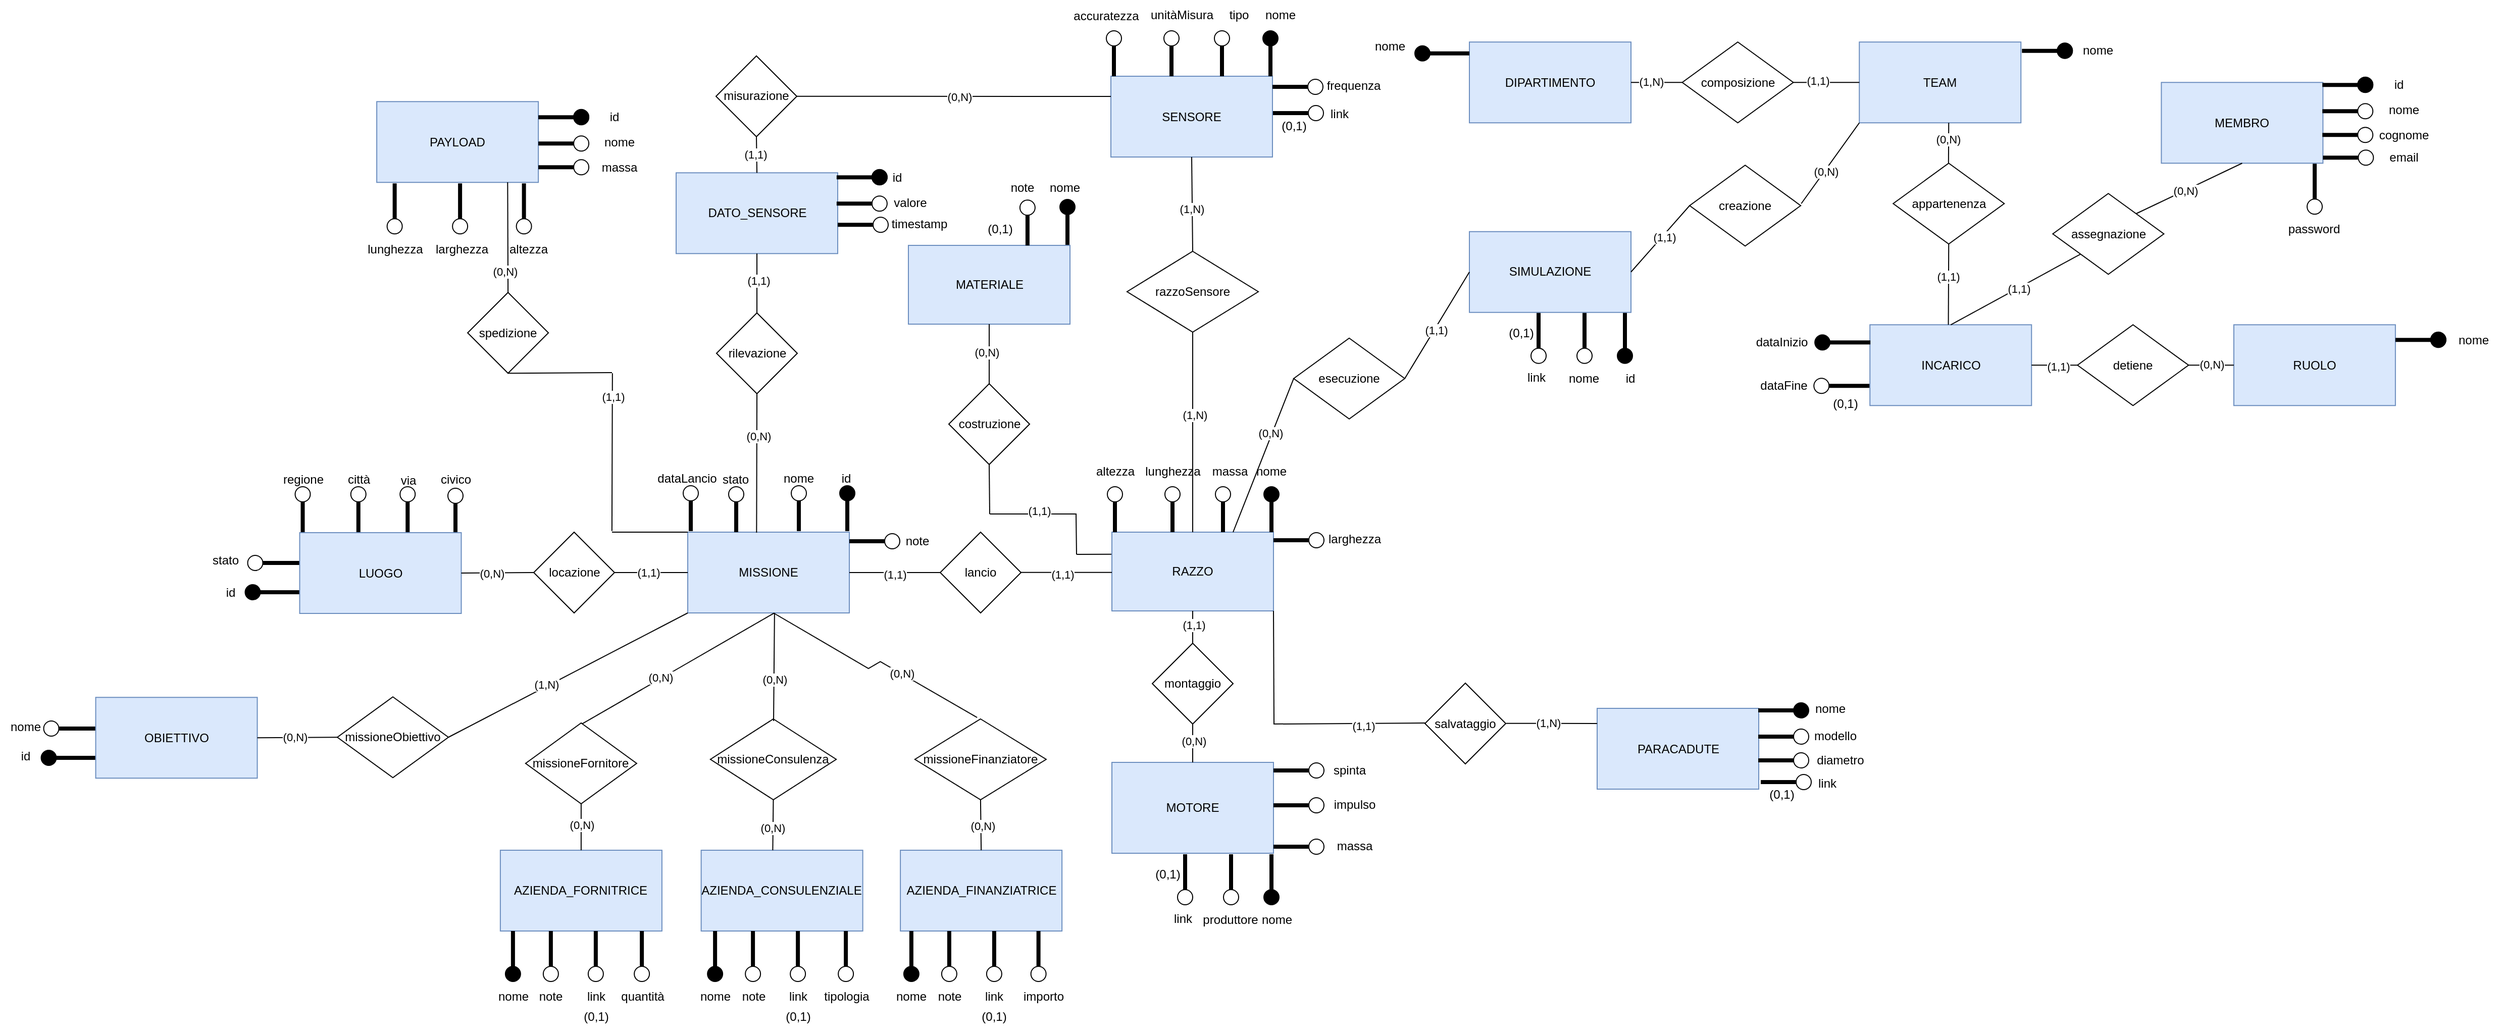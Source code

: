 <mxfile version="24.7.7" pages="10">
  <diagram id="R2lEEEUBdFMjLlhIrx00" name="modello er">
    <mxGraphModel dx="4037" dy="3947" grid="1" gridSize="10" guides="1" tooltips="1" connect="1" arrows="1" fold="1" page="1" pageScale="1" pageWidth="850" pageHeight="1100" math="0" shadow="0" extFonts="Permanent Marker^https://fonts.googleapis.com/css?family=Permanent+Marker">
      <root>
        <mxCell id="0" />
        <mxCell id="1" parent="0" />
        <mxCell id="DtEEQ64jgxaeIcRx72cT-246" value="MISSIONE" style="rounded=0;whiteSpace=wrap;html=1;fillColor=#dae8fc;strokeColor=#6c8ebf;" parent="1" vertex="1">
          <mxGeometry x="115" y="-642" width="160" height="80" as="geometry" />
        </mxCell>
        <mxCell id="DtEEQ64jgxaeIcRx72cT-247" value="" style="line;strokeWidth=4;html=1;perimeter=backbonePerimeter;points=[];outlineConnect=0;rotation=-90;" parent="1" vertex="1">
          <mxGeometry x="205" y="-668" width="40" height="10" as="geometry" />
        </mxCell>
        <mxCell id="DtEEQ64jgxaeIcRx72cT-248" value="" style="ellipse;whiteSpace=wrap;html=1;aspect=fixed;" parent="1" vertex="1">
          <mxGeometry x="217.5" y="-688" width="15" height="15" as="geometry" />
        </mxCell>
        <mxCell id="DtEEQ64jgxaeIcRx72cT-249" value="" style="line;strokeWidth=4;html=1;perimeter=backbonePerimeter;points=[];outlineConnect=0;rotation=-90;" parent="1" vertex="1">
          <mxGeometry x="253" y="-668" width="40" height="10" as="geometry" />
        </mxCell>
        <mxCell id="DtEEQ64jgxaeIcRx72cT-250" value="" style="ellipse;whiteSpace=wrap;html=1;aspect=fixed;fillColor=#000000;" parent="1" vertex="1">
          <mxGeometry x="265.5" y="-688" width="15" height="15" as="geometry" />
        </mxCell>
        <mxCell id="DtEEQ64jgxaeIcRx72cT-251" value="" style="line;strokeWidth=4;html=1;perimeter=backbonePerimeter;points=[];outlineConnect=0;rotation=-90;" parent="1" vertex="1">
          <mxGeometry x="98" y="-668" width="40" height="10" as="geometry" />
        </mxCell>
        <mxCell id="DtEEQ64jgxaeIcRx72cT-252" value="" style="ellipse;whiteSpace=wrap;html=1;aspect=fixed;" parent="1" vertex="1">
          <mxGeometry x="110.5" y="-688" width="15" height="15" as="geometry" />
        </mxCell>
        <mxCell id="DtEEQ64jgxaeIcRx72cT-253" value="" style="line;strokeWidth=4;html=1;perimeter=backbonePerimeter;points=[];outlineConnect=0;rotation=-90;" parent="1" vertex="1">
          <mxGeometry x="143" y="-667" width="40" height="10" as="geometry" />
        </mxCell>
        <mxCell id="DtEEQ64jgxaeIcRx72cT-254" value="" style="ellipse;whiteSpace=wrap;html=1;aspect=fixed;" parent="1" vertex="1">
          <mxGeometry x="155.5" y="-687" width="15" height="15" as="geometry" />
        </mxCell>
        <mxCell id="DtEEQ64jgxaeIcRx72cT-255" value="id" style="text;html=1;align=center;verticalAlign=middle;whiteSpace=wrap;rounded=0;" parent="1" vertex="1">
          <mxGeometry x="241.56" y="-710" width="60" height="30" as="geometry" />
        </mxCell>
        <mxCell id="DtEEQ64jgxaeIcRx72cT-256" value="nome" style="text;html=1;align=center;verticalAlign=middle;whiteSpace=wrap;rounded=0;" parent="1" vertex="1">
          <mxGeometry x="195" y="-710" width="60" height="30" as="geometry" />
        </mxCell>
        <mxCell id="DtEEQ64jgxaeIcRx72cT-257" value="dataLancio" style="text;html=1;align=center;verticalAlign=middle;resizable=0;points=[];autosize=1;strokeColor=none;fillColor=none;" parent="1" vertex="1">
          <mxGeometry x="73.56" y="-710" width="80" height="30" as="geometry" />
        </mxCell>
        <mxCell id="DtEEQ64jgxaeIcRx72cT-258" value="stato" style="text;html=1;align=center;verticalAlign=middle;resizable=0;points=[];autosize=1;strokeColor=none;fillColor=none;" parent="1" vertex="1">
          <mxGeometry x="137.06" y="-709" width="50" height="30" as="geometry" />
        </mxCell>
        <mxCell id="DtEEQ64jgxaeIcRx72cT-261" value="" style="line;strokeWidth=4;html=1;perimeter=backbonePerimeter;points=[];outlineConnect=0;" parent="1" vertex="1">
          <mxGeometry x="-308.25" y="-616.5" width="39" height="10" as="geometry" />
        </mxCell>
        <mxCell id="DtEEQ64jgxaeIcRx72cT-262" value="" style="line;strokeWidth=4;html=1;perimeter=backbonePerimeter;points=[];outlineConnect=0;" parent="1" vertex="1">
          <mxGeometry x="-309.25" y="-587.5" width="40" height="10" as="geometry" />
        </mxCell>
        <mxCell id="DtEEQ64jgxaeIcRx72cT-263" value="" style="ellipse;whiteSpace=wrap;html=1;aspect=fixed;" parent="1" vertex="1">
          <mxGeometry x="-320.75" y="-619" width="15" height="15" as="geometry" />
        </mxCell>
        <mxCell id="DtEEQ64jgxaeIcRx72cT-264" value="" style="ellipse;whiteSpace=wrap;html=1;aspect=fixed;fillColor=#000000;" parent="1" vertex="1">
          <mxGeometry x="-323.25" y="-590" width="15" height="15" as="geometry" />
        </mxCell>
        <mxCell id="DtEEQ64jgxaeIcRx72cT-265" value="" style="line;strokeWidth=4;html=1;perimeter=backbonePerimeter;points=[];outlineConnect=0;rotation=-90;" parent="1" vertex="1">
          <mxGeometry x="-286.25" y="-667" width="40" height="10" as="geometry" />
        </mxCell>
        <mxCell id="DtEEQ64jgxaeIcRx72cT-266" value="" style="ellipse;whiteSpace=wrap;html=1;aspect=fixed;" parent="1" vertex="1">
          <mxGeometry x="-273.75" y="-687" width="15" height="15" as="geometry" />
        </mxCell>
        <mxCell id="DtEEQ64jgxaeIcRx72cT-267" value="" style="line;strokeWidth=4;html=1;perimeter=backbonePerimeter;points=[];outlineConnect=0;rotation=-90;" parent="1" vertex="1">
          <mxGeometry x="-231.12" y="-667" width="40" height="10" as="geometry" />
        </mxCell>
        <mxCell id="DtEEQ64jgxaeIcRx72cT-268" value="" style="ellipse;whiteSpace=wrap;html=1;aspect=fixed;" parent="1" vertex="1">
          <mxGeometry x="-218.62" y="-687" width="15" height="15" as="geometry" />
        </mxCell>
        <mxCell id="DtEEQ64jgxaeIcRx72cT-269" value="" style="line;strokeWidth=4;html=1;perimeter=backbonePerimeter;points=[];outlineConnect=0;rotation=-90;" parent="1" vertex="1">
          <mxGeometry x="-182.37" y="-667" width="40" height="10" as="geometry" />
        </mxCell>
        <mxCell id="DtEEQ64jgxaeIcRx72cT-270" value="" style="ellipse;whiteSpace=wrap;html=1;aspect=fixed;" parent="1" vertex="1">
          <mxGeometry x="-169.87" y="-687" width="15" height="15" as="geometry" />
        </mxCell>
        <mxCell id="DtEEQ64jgxaeIcRx72cT-271" value="" style="line;strokeWidth=4;html=1;perimeter=backbonePerimeter;points=[];outlineConnect=0;rotation=-90;" parent="1" vertex="1">
          <mxGeometry x="-135" y="-665.5" width="40" height="10" as="geometry" />
        </mxCell>
        <mxCell id="DtEEQ64jgxaeIcRx72cT-272" value="" style="ellipse;whiteSpace=wrap;html=1;aspect=fixed;" parent="1" vertex="1">
          <mxGeometry x="-122.5" y="-685.5" width="15" height="15" as="geometry" />
        </mxCell>
        <mxCell id="DtEEQ64jgxaeIcRx72cT-273" value="id" style="text;html=1;align=center;verticalAlign=middle;resizable=0;points=[];autosize=1;strokeColor=none;fillColor=none;" parent="1" vertex="1">
          <mxGeometry x="-353.25" y="-597.5" width="30" height="30" as="geometry" />
        </mxCell>
        <mxCell id="DtEEQ64jgxaeIcRx72cT-274" value="stato" style="text;html=1;align=center;verticalAlign=middle;resizable=0;points=[];autosize=1;strokeColor=none;fillColor=none;" parent="1" vertex="1">
          <mxGeometry x="-367.75" y="-629" width="50" height="30" as="geometry" />
        </mxCell>
        <mxCell id="DtEEQ64jgxaeIcRx72cT-275" value="regione" style="text;html=1;align=center;verticalAlign=middle;resizable=0;points=[];autosize=1;strokeColor=none;fillColor=none;" parent="1" vertex="1">
          <mxGeometry x="-296.25" y="-709" width="60" height="30" as="geometry" />
        </mxCell>
        <mxCell id="DtEEQ64jgxaeIcRx72cT-276" value="città" style="text;html=1;align=center;verticalAlign=middle;resizable=0;points=[];autosize=1;strokeColor=none;fillColor=none;" parent="1" vertex="1">
          <mxGeometry x="-236.12" y="-709" width="50" height="30" as="geometry" />
        </mxCell>
        <mxCell id="DtEEQ64jgxaeIcRx72cT-277" value="via" style="text;html=1;align=center;verticalAlign=middle;resizable=0;points=[];autosize=1;strokeColor=none;fillColor=none;" parent="1" vertex="1">
          <mxGeometry x="-182.37" y="-708" width="40" height="30" as="geometry" />
        </mxCell>
        <mxCell id="DtEEQ64jgxaeIcRx72cT-278" value="civico" style="text;html=1;align=center;verticalAlign=middle;resizable=0;points=[];autosize=1;strokeColor=none;fillColor=none;" parent="1" vertex="1">
          <mxGeometry x="-140" y="-709" width="50" height="30" as="geometry" />
        </mxCell>
        <mxCell id="DtEEQ64jgxaeIcRx72cT-281" value="" style="line;strokeWidth=4;html=1;perimeter=backbonePerimeter;points=[];outlineConnect=0;" parent="1" vertex="1">
          <mxGeometry x="-510.23" y="-452.5" width="39" height="10" as="geometry" />
        </mxCell>
        <mxCell id="DtEEQ64jgxaeIcRx72cT-282" value="" style="line;strokeWidth=4;html=1;perimeter=backbonePerimeter;points=[];outlineConnect=0;" parent="1" vertex="1">
          <mxGeometry x="-511.23" y="-423.5" width="40" height="10" as="geometry" />
        </mxCell>
        <mxCell id="DtEEQ64jgxaeIcRx72cT-283" value="" style="ellipse;whiteSpace=wrap;html=1;aspect=fixed;" parent="1" vertex="1">
          <mxGeometry x="-522.73" y="-455" width="15" height="15" as="geometry" />
        </mxCell>
        <mxCell id="DtEEQ64jgxaeIcRx72cT-284" value="" style="ellipse;whiteSpace=wrap;html=1;aspect=fixed;fillColor=#000000;" parent="1" vertex="1">
          <mxGeometry x="-525.23" y="-426" width="15" height="15" as="geometry" />
        </mxCell>
        <mxCell id="DtEEQ64jgxaeIcRx72cT-286" value="nome" style="text;html=1;align=center;verticalAlign=middle;resizable=0;points=[];autosize=1;strokeColor=none;fillColor=none;" parent="1" vertex="1">
          <mxGeometry x="-565.73" y="-464.5" width="50" height="30" as="geometry" />
        </mxCell>
        <mxCell id="DtEEQ64jgxaeIcRx72cT-287" value="lancio" style="rhombus;whiteSpace=wrap;html=1;" parent="1" vertex="1">
          <mxGeometry x="365" y="-642" width="80" height="80" as="geometry" />
        </mxCell>
        <mxCell id="DtEEQ64jgxaeIcRx72cT-288" value="RAZZO" style="rounded=0;whiteSpace=wrap;html=1;fillColor=#dae8fc;strokeColor=#6c8ebf;" parent="1" vertex="1">
          <mxGeometry x="535" y="-642" width="160" height="78" as="geometry" />
        </mxCell>
        <mxCell id="DtEEQ64jgxaeIcRx72cT-289" value="" style="endArrow=none;html=1;rounded=0;exitX=1;exitY=0.5;exitDx=0;exitDy=0;entryX=0;entryY=0.5;entryDx=0;entryDy=0;" parent="1" source="DtEEQ64jgxaeIcRx72cT-246" target="DtEEQ64jgxaeIcRx72cT-287" edge="1">
          <mxGeometry width="50" height="50" relative="1" as="geometry">
            <mxPoint x="405" y="-592" as="sourcePoint" />
            <mxPoint x="455" y="-642" as="targetPoint" />
          </mxGeometry>
        </mxCell>
        <mxCell id="DtEEQ64jgxaeIcRx72cT-290" value="(1,1)" style="edgeLabel;html=1;align=center;verticalAlign=middle;resizable=0;points=[];" parent="DtEEQ64jgxaeIcRx72cT-289" vertex="1" connectable="0">
          <mxGeometry x="-0.007" y="-2" relative="1" as="geometry">
            <mxPoint as="offset" />
          </mxGeometry>
        </mxCell>
        <mxCell id="DtEEQ64jgxaeIcRx72cT-291" value="" style="endArrow=none;html=1;rounded=0;exitX=1;exitY=0.5;exitDx=0;exitDy=0;entryX=0;entryY=0.5;entryDx=0;entryDy=0;" parent="1" edge="1">
          <mxGeometry width="50" height="50" relative="1" as="geometry">
            <mxPoint x="445" y="-602.14" as="sourcePoint" />
            <mxPoint x="535" y="-602.14" as="targetPoint" />
          </mxGeometry>
        </mxCell>
        <mxCell id="DtEEQ64jgxaeIcRx72cT-292" value="(1,1)" style="edgeLabel;html=1;align=center;verticalAlign=middle;resizable=0;points=[];" parent="DtEEQ64jgxaeIcRx72cT-291" vertex="1" connectable="0">
          <mxGeometry x="-0.097" y="-2" relative="1" as="geometry">
            <mxPoint as="offset" />
          </mxGeometry>
        </mxCell>
        <mxCell id="DtEEQ64jgxaeIcRx72cT-293" value="" style="line;strokeWidth=4;html=1;perimeter=backbonePerimeter;points=[];outlineConnect=0;rotation=-90;" parent="1" vertex="1">
          <mxGeometry x="625" y="-667" width="40" height="10" as="geometry" />
        </mxCell>
        <mxCell id="DtEEQ64jgxaeIcRx72cT-294" value="" style="ellipse;whiteSpace=wrap;html=1;aspect=fixed;" parent="1" vertex="1">
          <mxGeometry x="637.5" y="-687" width="15" height="15" as="geometry" />
        </mxCell>
        <mxCell id="DtEEQ64jgxaeIcRx72cT-295" value="" style="line;strokeWidth=4;html=1;perimeter=backbonePerimeter;points=[];outlineConnect=0;rotation=-90;" parent="1" vertex="1">
          <mxGeometry x="673" y="-667" width="40" height="10" as="geometry" />
        </mxCell>
        <mxCell id="DtEEQ64jgxaeIcRx72cT-296" value="" style="ellipse;whiteSpace=wrap;html=1;aspect=fixed;fillColor=#000000;" parent="1" vertex="1">
          <mxGeometry x="685.5" y="-687" width="15" height="15" as="geometry" />
        </mxCell>
        <mxCell id="DtEEQ64jgxaeIcRx72cT-297" value="" style="line;strokeWidth=4;html=1;perimeter=backbonePerimeter;points=[];outlineConnect=0;rotation=-90;" parent="1" vertex="1">
          <mxGeometry x="518" y="-667" width="40" height="10" as="geometry" />
        </mxCell>
        <mxCell id="DtEEQ64jgxaeIcRx72cT-298" value="" style="ellipse;whiteSpace=wrap;html=1;aspect=fixed;" parent="1" vertex="1">
          <mxGeometry x="530.5" y="-687" width="15" height="15" as="geometry" />
        </mxCell>
        <mxCell id="DtEEQ64jgxaeIcRx72cT-299" value="" style="line;strokeWidth=4;html=1;perimeter=backbonePerimeter;points=[];outlineConnect=0;rotation=-90;" parent="1" vertex="1">
          <mxGeometry x="575" y="-667" width="40" height="10" as="geometry" />
        </mxCell>
        <mxCell id="DtEEQ64jgxaeIcRx72cT-300" value="" style="ellipse;whiteSpace=wrap;html=1;aspect=fixed;" parent="1" vertex="1">
          <mxGeometry x="587.5" y="-687" width="15" height="15" as="geometry" />
        </mxCell>
        <mxCell id="DtEEQ64jgxaeIcRx72cT-301" value="nome" style="text;html=1;align=center;verticalAlign=middle;whiteSpace=wrap;rounded=0;" parent="1" vertex="1">
          <mxGeometry x="663" y="-717" width="60" height="30" as="geometry" />
        </mxCell>
        <mxCell id="DtEEQ64jgxaeIcRx72cT-302" value="massa" style="text;html=1;align=center;verticalAlign=middle;whiteSpace=wrap;rounded=0;" parent="1" vertex="1">
          <mxGeometry x="622" y="-717" width="60" height="30" as="geometry" />
        </mxCell>
        <mxCell id="DtEEQ64jgxaeIcRx72cT-303" value="lunghezza" style="text;html=1;align=center;verticalAlign=middle;resizable=0;points=[];autosize=1;strokeColor=none;fillColor=none;" parent="1" vertex="1">
          <mxGeometry x="555" y="-717" width="80" height="30" as="geometry" />
        </mxCell>
        <mxCell id="DtEEQ64jgxaeIcRx72cT-304" value="altezza" style="text;html=1;align=center;verticalAlign=middle;resizable=0;points=[];autosize=1;strokeColor=none;fillColor=none;" parent="1" vertex="1">
          <mxGeometry x="508" y="-717" width="60" height="30" as="geometry" />
        </mxCell>
        <mxCell id="DtEEQ64jgxaeIcRx72cT-305" value="" style="line;strokeWidth=4;html=1;perimeter=backbonePerimeter;points=[];outlineConnect=0;" parent="1" vertex="1">
          <mxGeometry x="695" y="-639" width="40" height="10" as="geometry" />
        </mxCell>
        <mxCell id="DtEEQ64jgxaeIcRx72cT-306" value="" style="ellipse;whiteSpace=wrap;html=1;aspect=fixed;" parent="1" vertex="1">
          <mxGeometry x="730" y="-641.5" width="15" height="15" as="geometry" />
        </mxCell>
        <mxCell id="DtEEQ64jgxaeIcRx72cT-307" value="larghezza" style="text;html=1;align=center;verticalAlign=middle;resizable=0;points=[];autosize=1;strokeColor=none;fillColor=none;" parent="1" vertex="1">
          <mxGeometry x="735" y="-650" width="80" height="30" as="geometry" />
        </mxCell>
        <mxCell id="DtEEQ64jgxaeIcRx72cT-308" value="montaggio" style="rhombus;whiteSpace=wrap;html=1;" parent="1" vertex="1">
          <mxGeometry x="575" y="-532" width="80" height="80" as="geometry" />
        </mxCell>
        <mxCell id="DtEEQ64jgxaeIcRx72cT-309" value="MOTORE" style="rounded=0;whiteSpace=wrap;html=1;fillColor=#dae8fc;strokeColor=#6c8ebf;" parent="1" vertex="1">
          <mxGeometry x="535" y="-414" width="160" height="90" as="geometry" />
        </mxCell>
        <mxCell id="DtEEQ64jgxaeIcRx72cT-310" value="" style="endArrow=none;html=1;rounded=0;entryX=0.5;entryY=1;entryDx=0;entryDy=0;" parent="1" target="DtEEQ64jgxaeIcRx72cT-288" edge="1">
          <mxGeometry width="50" height="50" relative="1" as="geometry">
            <mxPoint x="615" y="-532" as="sourcePoint" />
            <mxPoint x="665" y="-582" as="targetPoint" />
          </mxGeometry>
        </mxCell>
        <mxCell id="DtEEQ64jgxaeIcRx72cT-311" value="(1,1)" style="edgeLabel;html=1;align=center;verticalAlign=middle;resizable=0;points=[];" parent="DtEEQ64jgxaeIcRx72cT-310" vertex="1" connectable="0">
          <mxGeometry x="0.116" y="-1" relative="1" as="geometry">
            <mxPoint as="offset" />
          </mxGeometry>
        </mxCell>
        <mxCell id="DtEEQ64jgxaeIcRx72cT-312" value="" style="endArrow=none;html=1;rounded=0;entryX=0.5;entryY=1;entryDx=0;entryDy=0;exitX=0.5;exitY=0;exitDx=0;exitDy=0;" parent="1" source="DtEEQ64jgxaeIcRx72cT-309" edge="1">
          <mxGeometry width="50" height="50" relative="1" as="geometry">
            <mxPoint x="615" y="-420" as="sourcePoint" />
            <mxPoint x="615" y="-452" as="targetPoint" />
          </mxGeometry>
        </mxCell>
        <mxCell id="DtEEQ64jgxaeIcRx72cT-313" value="(0,N)" style="edgeLabel;html=1;align=center;verticalAlign=middle;resizable=0;points=[];" parent="DtEEQ64jgxaeIcRx72cT-312" vertex="1" connectable="0">
          <mxGeometry x="0.136" y="-1" relative="1" as="geometry">
            <mxPoint as="offset" />
          </mxGeometry>
        </mxCell>
        <mxCell id="DtEEQ64jgxaeIcRx72cT-317" value="" style="line;strokeWidth=4;html=1;perimeter=backbonePerimeter;points=[];outlineConnect=0;" parent="1" vertex="1">
          <mxGeometry x="695" y="-411" width="40" height="10" as="geometry" />
        </mxCell>
        <mxCell id="DtEEQ64jgxaeIcRx72cT-318" value="" style="ellipse;whiteSpace=wrap;html=1;aspect=fixed;" parent="1" vertex="1">
          <mxGeometry x="730" y="-413.5" width="15" height="15" as="geometry" />
        </mxCell>
        <mxCell id="DtEEQ64jgxaeIcRx72cT-319" value="spinta" style="text;html=1;align=center;verticalAlign=middle;resizable=0;points=[];autosize=1;strokeColor=none;fillColor=none;" parent="1" vertex="1">
          <mxGeometry x="740" y="-421" width="60" height="30" as="geometry" />
        </mxCell>
        <mxCell id="DtEEQ64jgxaeIcRx72cT-320" value="" style="line;strokeWidth=4;html=1;perimeter=backbonePerimeter;points=[];outlineConnect=0;" parent="1" vertex="1">
          <mxGeometry x="695" y="-376.5" width="40" height="10" as="geometry" />
        </mxCell>
        <mxCell id="DtEEQ64jgxaeIcRx72cT-321" value="" style="ellipse;whiteSpace=wrap;html=1;aspect=fixed;" parent="1" vertex="1">
          <mxGeometry x="730" y="-379" width="15" height="15" as="geometry" />
        </mxCell>
        <mxCell id="DtEEQ64jgxaeIcRx72cT-322" value="impulso" style="text;html=1;align=center;verticalAlign=middle;resizable=0;points=[];autosize=1;strokeColor=none;fillColor=none;" parent="1" vertex="1">
          <mxGeometry x="745" y="-387.5" width="60" height="30" as="geometry" />
        </mxCell>
        <mxCell id="DtEEQ64jgxaeIcRx72cT-326" value="" style="line;strokeWidth=4;html=1;perimeter=backbonePerimeter;points=[];outlineConnect=0;" parent="1" vertex="1">
          <mxGeometry x="695" y="-335.5" width="40" height="10" as="geometry" />
        </mxCell>
        <mxCell id="DtEEQ64jgxaeIcRx72cT-327" value="" style="ellipse;whiteSpace=wrap;html=1;aspect=fixed;" parent="1" vertex="1">
          <mxGeometry x="730" y="-338" width="15" height="15" as="geometry" />
        </mxCell>
        <mxCell id="DtEEQ64jgxaeIcRx72cT-328" value="massa" style="text;html=1;align=center;verticalAlign=middle;resizable=0;points=[];autosize=1;strokeColor=none;fillColor=none;" parent="1" vertex="1">
          <mxGeometry x="745" y="-346.5" width="60" height="30" as="geometry" />
        </mxCell>
        <mxCell id="DtEEQ64jgxaeIcRx72cT-329" value="" style="line;strokeWidth=4;html=1;perimeter=backbonePerimeter;points=[];outlineConnect=0;rotation=-90;" parent="1" vertex="1">
          <mxGeometry x="633" y="-308" width="40" height="10" as="geometry" />
        </mxCell>
        <mxCell id="DtEEQ64jgxaeIcRx72cT-330" value="" style="ellipse;whiteSpace=wrap;html=1;aspect=fixed;" parent="1" vertex="1">
          <mxGeometry x="645.5" y="-288" width="15" height="15" as="geometry" />
        </mxCell>
        <mxCell id="DtEEQ64jgxaeIcRx72cT-331" value="" style="line;strokeWidth=4;html=1;perimeter=backbonePerimeter;points=[];outlineConnect=0;rotation=-90;" parent="1" vertex="1">
          <mxGeometry x="673" y="-308" width="40" height="10" as="geometry" />
        </mxCell>
        <mxCell id="DtEEQ64jgxaeIcRx72cT-332" value="" style="ellipse;whiteSpace=wrap;html=1;aspect=fixed;fillColor=#000000;" parent="1" vertex="1">
          <mxGeometry x="685.5" y="-288" width="15" height="15" as="geometry" />
        </mxCell>
        <mxCell id="DtEEQ64jgxaeIcRx72cT-333" value="nome" style="text;html=1;align=center;verticalAlign=middle;resizable=0;points=[];autosize=1;strokeColor=none;fillColor=none;" parent="1" vertex="1">
          <mxGeometry x="673" y="-273" width="50" height="30" as="geometry" />
        </mxCell>
        <mxCell id="DtEEQ64jgxaeIcRx72cT-334" value="produttore" style="text;html=1;align=center;verticalAlign=middle;resizable=0;points=[];autosize=1;strokeColor=none;fillColor=none;" parent="1" vertex="1">
          <mxGeometry x="612" y="-273" width="80" height="30" as="geometry" />
        </mxCell>
        <mxCell id="DtEEQ64jgxaeIcRx72cT-335" value="razzoSensore" style="rhombus;whiteSpace=wrap;html=1;" parent="1" vertex="1">
          <mxGeometry x="550" y="-920.12" width="130" height="80" as="geometry" />
        </mxCell>
        <mxCell id="DtEEQ64jgxaeIcRx72cT-336" value="SENSORE" style="rounded=0;whiteSpace=wrap;html=1;fillColor=#dae8fc;strokeColor=#6c8ebf;" parent="1" vertex="1">
          <mxGeometry x="534" y="-1093.5" width="160" height="80" as="geometry" />
        </mxCell>
        <mxCell id="DtEEQ64jgxaeIcRx72cT-337" value="" style="endArrow=none;html=1;rounded=0;entryX=0.5;entryY=1;entryDx=0;entryDy=0;exitX=0.5;exitY=0;exitDx=0;exitDy=0;" parent="1" source="DtEEQ64jgxaeIcRx72cT-288" target="DtEEQ64jgxaeIcRx72cT-335" edge="1">
          <mxGeometry width="50" height="50" relative="1" as="geometry">
            <mxPoint x="795" y="-532" as="sourcePoint" />
            <mxPoint x="845" y="-582" as="targetPoint" />
          </mxGeometry>
        </mxCell>
        <mxCell id="DtEEQ64jgxaeIcRx72cT-338" value="(1,N)" style="edgeLabel;html=1;align=center;verticalAlign=middle;resizable=0;points=[];" parent="DtEEQ64jgxaeIcRx72cT-337" vertex="1" connectable="0">
          <mxGeometry x="0.178" y="-2" relative="1" as="geometry">
            <mxPoint as="offset" />
          </mxGeometry>
        </mxCell>
        <mxCell id="DtEEQ64jgxaeIcRx72cT-339" value="" style="endArrow=none;html=1;rounded=0;exitX=0.5;exitY=0;exitDx=0;exitDy=0;entryX=0.5;entryY=1;entryDx=0;entryDy=0;" parent="1" source="DtEEQ64jgxaeIcRx72cT-335" target="DtEEQ64jgxaeIcRx72cT-336" edge="1">
          <mxGeometry width="50" height="50" relative="1" as="geometry">
            <mxPoint x="453.5" y="-1036.13" as="sourcePoint" />
            <mxPoint x="543.5" y="-1036" as="targetPoint" />
          </mxGeometry>
        </mxCell>
        <mxCell id="DtEEQ64jgxaeIcRx72cT-340" value="(1,N)" style="edgeLabel;html=1;align=center;verticalAlign=middle;resizable=0;points=[];" parent="DtEEQ64jgxaeIcRx72cT-339" vertex="1" connectable="0">
          <mxGeometry x="-0.088" y="1" relative="1" as="geometry">
            <mxPoint as="offset" />
          </mxGeometry>
        </mxCell>
        <mxCell id="DtEEQ64jgxaeIcRx72cT-341" value="" style="line;strokeWidth=4;html=1;perimeter=backbonePerimeter;points=[];outlineConnect=0;rotation=-90;" parent="1" vertex="1">
          <mxGeometry x="624" y="-1118.5" width="40" height="10" as="geometry" />
        </mxCell>
        <mxCell id="DtEEQ64jgxaeIcRx72cT-342" value="" style="ellipse;whiteSpace=wrap;html=1;aspect=fixed;" parent="1" vertex="1">
          <mxGeometry x="636.5" y="-1138.5" width="15" height="15" as="geometry" />
        </mxCell>
        <mxCell id="DtEEQ64jgxaeIcRx72cT-343" value="" style="line;strokeWidth=4;html=1;perimeter=backbonePerimeter;points=[];outlineConnect=0;rotation=-90;" parent="1" vertex="1">
          <mxGeometry x="672" y="-1118.5" width="40" height="10" as="geometry" />
        </mxCell>
        <mxCell id="DtEEQ64jgxaeIcRx72cT-344" value="" style="ellipse;whiteSpace=wrap;html=1;aspect=fixed;fillColor=#000000;" parent="1" vertex="1">
          <mxGeometry x="684.5" y="-1138.5" width="15" height="15" as="geometry" />
        </mxCell>
        <mxCell id="DtEEQ64jgxaeIcRx72cT-345" value="" style="line;strokeWidth=4;html=1;perimeter=backbonePerimeter;points=[];outlineConnect=0;rotation=-90;" parent="1" vertex="1">
          <mxGeometry x="517" y="-1118.5" width="40" height="10" as="geometry" />
        </mxCell>
        <mxCell id="DtEEQ64jgxaeIcRx72cT-346" value="" style="ellipse;whiteSpace=wrap;html=1;aspect=fixed;" parent="1" vertex="1">
          <mxGeometry x="529.5" y="-1138.5" width="15" height="15" as="geometry" />
        </mxCell>
        <mxCell id="DtEEQ64jgxaeIcRx72cT-347" value="" style="line;strokeWidth=4;html=1;perimeter=backbonePerimeter;points=[];outlineConnect=0;rotation=-90;" parent="1" vertex="1">
          <mxGeometry x="574" y="-1118.5" width="40" height="10" as="geometry" />
        </mxCell>
        <mxCell id="DtEEQ64jgxaeIcRx72cT-348" value="" style="ellipse;whiteSpace=wrap;html=1;aspect=fixed;" parent="1" vertex="1">
          <mxGeometry x="586.5" y="-1138.5" width="15" height="15" as="geometry" />
        </mxCell>
        <mxCell id="DtEEQ64jgxaeIcRx72cT-349" value="nome" style="text;html=1;align=center;verticalAlign=middle;whiteSpace=wrap;rounded=0;" parent="1" vertex="1">
          <mxGeometry x="671.5" y="-1169" width="60" height="30" as="geometry" />
        </mxCell>
        <mxCell id="DtEEQ64jgxaeIcRx72cT-350" value="tipo" style="text;html=1;align=center;verticalAlign=middle;whiteSpace=wrap;rounded=0;" parent="1" vertex="1">
          <mxGeometry x="630.5" y="-1169" width="60" height="30" as="geometry" />
        </mxCell>
        <mxCell id="DtEEQ64jgxaeIcRx72cT-351" value="unitàMisura" style="text;html=1;align=center;verticalAlign=middle;resizable=0;points=[];autosize=1;strokeColor=none;fillColor=none;" parent="1" vertex="1">
          <mxGeometry x="558.5" y="-1169" width="90" height="30" as="geometry" />
        </mxCell>
        <mxCell id="DtEEQ64jgxaeIcRx72cT-352" value="accuratezza" style="text;html=1;align=center;verticalAlign=middle;resizable=0;points=[];autosize=1;strokeColor=none;fillColor=none;" parent="1" vertex="1">
          <mxGeometry x="483.5" y="-1168.5" width="90" height="30" as="geometry" />
        </mxCell>
        <mxCell id="DtEEQ64jgxaeIcRx72cT-353" value="" style="line;strokeWidth=4;html=1;perimeter=backbonePerimeter;points=[];outlineConnect=0;" parent="1" vertex="1">
          <mxGeometry x="694" y="-1088" width="40" height="10" as="geometry" />
        </mxCell>
        <mxCell id="DtEEQ64jgxaeIcRx72cT-354" value="" style="ellipse;whiteSpace=wrap;html=1;aspect=fixed;" parent="1" vertex="1">
          <mxGeometry x="729" y="-1090.5" width="15" height="15" as="geometry" />
        </mxCell>
        <mxCell id="DtEEQ64jgxaeIcRx72cT-355" value="frequenza" style="text;html=1;align=center;verticalAlign=middle;resizable=0;points=[];autosize=1;strokeColor=none;fillColor=none;" parent="1" vertex="1">
          <mxGeometry x="734" y="-1099" width="80" height="30" as="geometry" />
        </mxCell>
        <mxCell id="DtEEQ64jgxaeIcRx72cT-356" value="" style="line;strokeWidth=4;html=1;perimeter=backbonePerimeter;points=[];outlineConnect=0;" parent="1" vertex="1">
          <mxGeometry x="694.5" y="-1062" width="40" height="10" as="geometry" />
        </mxCell>
        <mxCell id="DtEEQ64jgxaeIcRx72cT-357" value="" style="ellipse;whiteSpace=wrap;html=1;aspect=fixed;" parent="1" vertex="1">
          <mxGeometry x="729.5" y="-1064.5" width="15" height="15" as="geometry" />
        </mxCell>
        <mxCell id="DtEEQ64jgxaeIcRx72cT-358" value="link" style="text;html=1;align=center;verticalAlign=middle;resizable=0;points=[];autosize=1;strokeColor=none;fillColor=none;" parent="1" vertex="1">
          <mxGeometry x="739.5" y="-1071" width="40" height="30" as="geometry" />
        </mxCell>
        <mxCell id="DtEEQ64jgxaeIcRx72cT-359" value="(0,1)" style="text;html=1;align=center;verticalAlign=middle;resizable=0;points=[];autosize=1;strokeColor=none;fillColor=none;" parent="1" vertex="1">
          <mxGeometry x="689.5" y="-1059.5" width="50" height="30" as="geometry" />
        </mxCell>
        <mxCell id="DtEEQ64jgxaeIcRx72cT-360" value="" style="line;strokeWidth=4;html=1;perimeter=backbonePerimeter;points=[];outlineConnect=0;rotation=-90;" parent="1" vertex="1">
          <mxGeometry x="587.5" y="-308" width="40" height="10" as="geometry" />
        </mxCell>
        <mxCell id="DtEEQ64jgxaeIcRx72cT-361" value="" style="ellipse;whiteSpace=wrap;html=1;aspect=fixed;" parent="1" vertex="1">
          <mxGeometry x="600" y="-288" width="15" height="15" as="geometry" />
        </mxCell>
        <mxCell id="DtEEQ64jgxaeIcRx72cT-362" value="link" style="text;html=1;align=center;verticalAlign=middle;resizable=0;points=[];autosize=1;strokeColor=none;fillColor=none;" parent="1" vertex="1">
          <mxGeometry x="585" y="-274" width="40" height="30" as="geometry" />
        </mxCell>
        <mxCell id="DtEEQ64jgxaeIcRx72cT-363" value="(0,1)" style="text;html=1;align=center;verticalAlign=middle;resizable=0;points=[];autosize=1;strokeColor=none;fillColor=none;" parent="1" vertex="1">
          <mxGeometry x="565" y="-318" width="50" height="30" as="geometry" />
        </mxCell>
        <mxCell id="DtEEQ64jgxaeIcRx72cT-364" value="spedizione" style="rhombus;whiteSpace=wrap;html=1;" parent="1" vertex="1">
          <mxGeometry x="-102.94" y="-879.37" width="80" height="80" as="geometry" />
        </mxCell>
        <mxCell id="DtEEQ64jgxaeIcRx72cT-365" value="PAYLOAD" style="rounded=0;whiteSpace=wrap;html=1;fillColor=#dae8fc;strokeColor=#6c8ebf;" parent="1" vertex="1">
          <mxGeometry x="-192.94" y="-1068.37" width="160" height="80" as="geometry" />
        </mxCell>
        <mxCell id="2RNM1EHNm3wcDmXOoUsn-1" value="" style="line;strokeWidth=4;html=1;perimeter=backbonePerimeter;points=[];outlineConnect=0;" parent="1" vertex="1">
          <mxGeometry x="-32.94" y="-1057.87" width="40" height="10" as="geometry" />
        </mxCell>
        <mxCell id="2RNM1EHNm3wcDmXOoUsn-2" value="" style="ellipse;whiteSpace=wrap;html=1;aspect=fixed;" parent="1" vertex="1">
          <mxGeometry x="2.06" y="-1060.37" width="15" height="15" as="geometry" />
        </mxCell>
        <mxCell id="2RNM1EHNm3wcDmXOoUsn-3" value="id" style="text;html=1;align=center;verticalAlign=middle;resizable=0;points=[];autosize=1;strokeColor=none;fillColor=none;" parent="1" vertex="1">
          <mxGeometry x="27.06" y="-1067.87" width="30" height="30" as="geometry" />
        </mxCell>
        <mxCell id="2RNM1EHNm3wcDmXOoUsn-4" value="" style="line;strokeWidth=4;html=1;perimeter=backbonePerimeter;points=[];outlineConnect=0;" parent="1" vertex="1">
          <mxGeometry x="-32.94" y="-1031.87" width="40" height="10" as="geometry" />
        </mxCell>
        <mxCell id="2RNM1EHNm3wcDmXOoUsn-5" value="" style="ellipse;whiteSpace=wrap;html=1;aspect=fixed;" parent="1" vertex="1">
          <mxGeometry x="2.06" y="-1034.37" width="15" height="15" as="geometry" />
        </mxCell>
        <mxCell id="2RNM1EHNm3wcDmXOoUsn-6" value="nome" style="text;html=1;align=center;verticalAlign=middle;resizable=0;points=[];autosize=1;strokeColor=none;fillColor=none;" parent="1" vertex="1">
          <mxGeometry x="22.06" y="-1042.87" width="50" height="30" as="geometry" />
        </mxCell>
        <mxCell id="2RNM1EHNm3wcDmXOoUsn-7" value="" style="line;strokeWidth=4;html=1;perimeter=backbonePerimeter;points=[];outlineConnect=0;" parent="1" vertex="1">
          <mxGeometry x="-32.94" y="-1008.37" width="40" height="10" as="geometry" />
        </mxCell>
        <mxCell id="2RNM1EHNm3wcDmXOoUsn-8" value="" style="ellipse;whiteSpace=wrap;html=1;aspect=fixed;" parent="1" vertex="1">
          <mxGeometry x="2.06" y="-1010.87" width="15" height="15" as="geometry" />
        </mxCell>
        <mxCell id="2RNM1EHNm3wcDmXOoUsn-9" value="massa" style="text;html=1;align=center;verticalAlign=middle;resizable=0;points=[];autosize=1;strokeColor=none;fillColor=none;" parent="1" vertex="1">
          <mxGeometry x="17.06" y="-1018.37" width="60" height="30" as="geometry" />
        </mxCell>
        <mxCell id="2RNM1EHNm3wcDmXOoUsn-10" value="" style="ellipse;whiteSpace=wrap;html=1;aspect=fixed;fillColor=#000000;" parent="1" vertex="1">
          <mxGeometry x="2.06" y="-1060.62" width="15" height="15" as="geometry" />
        </mxCell>
        <mxCell id="2RNM1EHNm3wcDmXOoUsn-11" value="" style="line;strokeWidth=4;html=1;perimeter=backbonePerimeter;points=[];outlineConnect=0;rotation=-90;" parent="1" vertex="1">
          <mxGeometry x="-130.44" y="-972.37" width="40" height="10" as="geometry" />
        </mxCell>
        <mxCell id="2RNM1EHNm3wcDmXOoUsn-12" value="" style="ellipse;whiteSpace=wrap;html=1;aspect=fixed;" parent="1" vertex="1">
          <mxGeometry x="-117.94" y="-952.37" width="15" height="15" as="geometry" />
        </mxCell>
        <mxCell id="2RNM1EHNm3wcDmXOoUsn-15" value="" style="line;strokeWidth=4;html=1;perimeter=backbonePerimeter;points=[];outlineConnect=0;rotation=-90;" parent="1" vertex="1">
          <mxGeometry x="-195.19" y="-972.37" width="40" height="10" as="geometry" />
        </mxCell>
        <mxCell id="2RNM1EHNm3wcDmXOoUsn-16" value="" style="ellipse;whiteSpace=wrap;html=1;aspect=fixed;" parent="1" vertex="1">
          <mxGeometry x="-182.69" y="-952.37" width="15" height="15" as="geometry" />
        </mxCell>
        <mxCell id="2RNM1EHNm3wcDmXOoUsn-18" value="" style="line;strokeWidth=4;html=1;perimeter=backbonePerimeter;points=[];outlineConnect=0;rotation=-90;" parent="1" vertex="1">
          <mxGeometry x="-67.19" y="-972.37" width="40" height="10" as="geometry" />
        </mxCell>
        <mxCell id="2RNM1EHNm3wcDmXOoUsn-19" value="" style="ellipse;whiteSpace=wrap;html=1;aspect=fixed;" parent="1" vertex="1">
          <mxGeometry x="-54.69" y="-952.37" width="15" height="15" as="geometry" />
        </mxCell>
        <mxCell id="2RNM1EHNm3wcDmXOoUsn-22" value="altezza" style="text;html=1;align=center;verticalAlign=middle;resizable=0;points=[];autosize=1;strokeColor=none;fillColor=none;" parent="1" vertex="1">
          <mxGeometry x="-72.94" y="-937.37" width="60" height="30" as="geometry" />
        </mxCell>
        <mxCell id="2RNM1EHNm3wcDmXOoUsn-23" value="larghezza" style="text;html=1;align=center;verticalAlign=middle;resizable=0;points=[];autosize=1;strokeColor=none;fillColor=none;" parent="1" vertex="1">
          <mxGeometry x="-149.19" y="-937.37" width="80" height="30" as="geometry" />
        </mxCell>
        <mxCell id="2RNM1EHNm3wcDmXOoUsn-24" value="lunghezza" style="text;html=1;align=center;verticalAlign=middle;resizable=0;points=[];autosize=1;strokeColor=none;fillColor=none;" parent="1" vertex="1">
          <mxGeometry x="-215.19" y="-937.37" width="80" height="30" as="geometry" />
        </mxCell>
        <mxCell id="2RNM1EHNm3wcDmXOoUsn-30" value="costruzione" style="rhombus;whiteSpace=wrap;html=1;" parent="1" vertex="1">
          <mxGeometry x="373.5" y="-789" width="80" height="80" as="geometry" />
        </mxCell>
        <mxCell id="2RNM1EHNm3wcDmXOoUsn-31" value="MATERIALE" style="rounded=0;whiteSpace=wrap;html=1;fillColor=#dae8fc;strokeColor=#6c8ebf;" parent="1" vertex="1">
          <mxGeometry x="333.5" y="-926" width="160" height="78" as="geometry" />
        </mxCell>
        <mxCell id="2RNM1EHNm3wcDmXOoUsn-32" value="" style="endArrow=none;html=1;rounded=0;entryX=0.5;entryY=1;entryDx=0;entryDy=0;exitX=0.5;exitY=0;exitDx=0;exitDy=0;" parent="1" source="2RNM1EHNm3wcDmXOoUsn-30" target="2RNM1EHNm3wcDmXOoUsn-31" edge="1">
          <mxGeometry width="50" height="50" relative="1" as="geometry">
            <mxPoint x="375.5" y="-796" as="sourcePoint" />
            <mxPoint x="425.5" y="-846" as="targetPoint" />
          </mxGeometry>
        </mxCell>
        <mxCell id="2RNM1EHNm3wcDmXOoUsn-33" value="(0,N)" style="edgeLabel;html=1;align=center;verticalAlign=middle;resizable=0;points=[];" parent="2RNM1EHNm3wcDmXOoUsn-32" vertex="1" connectable="0">
          <mxGeometry x="0.063" y="3" relative="1" as="geometry">
            <mxPoint as="offset" />
          </mxGeometry>
        </mxCell>
        <mxCell id="2RNM1EHNm3wcDmXOoUsn-34" value="" style="line;strokeWidth=4;html=1;perimeter=backbonePerimeter;points=[];outlineConnect=0;rotation=-90;" parent="1" vertex="1">
          <mxGeometry x="431.44" y="-950.87" width="40" height="10" as="geometry" />
        </mxCell>
        <mxCell id="2RNM1EHNm3wcDmXOoUsn-35" value="" style="ellipse;whiteSpace=wrap;html=1;aspect=fixed;" parent="1" vertex="1">
          <mxGeometry x="443.94" y="-970.87" width="15" height="15" as="geometry" />
        </mxCell>
        <mxCell id="2RNM1EHNm3wcDmXOoUsn-36" value="" style="line;strokeWidth=4;html=1;perimeter=backbonePerimeter;points=[];outlineConnect=0;rotation=-90;" parent="1" vertex="1">
          <mxGeometry x="471" y="-951.5" width="40" height="10" as="geometry" />
        </mxCell>
        <mxCell id="2RNM1EHNm3wcDmXOoUsn-37" value="" style="ellipse;whiteSpace=wrap;html=1;aspect=fixed;fillColor=#000000;" parent="1" vertex="1">
          <mxGeometry x="483.5" y="-971.5" width="15" height="15" as="geometry" />
        </mxCell>
        <mxCell id="2RNM1EHNm3wcDmXOoUsn-38" value="nome" style="text;html=1;align=center;verticalAlign=middle;resizable=0;points=[];autosize=1;strokeColor=none;fillColor=none;" parent="1" vertex="1">
          <mxGeometry x="463" y="-998.5" width="50" height="30" as="geometry" />
        </mxCell>
        <mxCell id="2RNM1EHNm3wcDmXOoUsn-39" value="(0,1)" style="text;html=1;align=center;verticalAlign=middle;resizable=0;points=[];autosize=1;strokeColor=none;fillColor=none;" parent="1" vertex="1">
          <mxGeometry x="398.94" y="-957.37" width="50" height="30" as="geometry" />
        </mxCell>
        <mxCell id="2RNM1EHNm3wcDmXOoUsn-40" value="note" style="text;html=1;align=center;verticalAlign=middle;resizable=0;points=[];autosize=1;strokeColor=none;fillColor=none;" parent="1" vertex="1">
          <mxGeometry x="421.44" y="-997.87" width="50" height="30" as="geometry" />
        </mxCell>
        <mxCell id="2RNM1EHNm3wcDmXOoUsn-41" value="" style="endArrow=none;html=1;rounded=0;exitX=1.004;exitY=0.127;exitDx=0;exitDy=0;exitPerimeter=0;" parent="1" edge="1">
          <mxGeometry width="50" height="50" relative="1" as="geometry">
            <mxPoint x="414" y="-660" as="sourcePoint" />
            <mxPoint x="500" y="-660" as="targetPoint" />
          </mxGeometry>
        </mxCell>
        <mxCell id="2RNM1EHNm3wcDmXOoUsn-46" value="(1,1)" style="edgeLabel;html=1;align=center;verticalAlign=middle;resizable=0;points=[];" parent="2RNM1EHNm3wcDmXOoUsn-41" vertex="1" connectable="0">
          <mxGeometry x="0.125" y="3" relative="1" as="geometry">
            <mxPoint as="offset" />
          </mxGeometry>
        </mxCell>
        <mxCell id="2RNM1EHNm3wcDmXOoUsn-42" value="" style="endArrow=none;html=1;rounded=0;entryX=0.5;entryY=1;entryDx=0;entryDy=0;" parent="1" target="2RNM1EHNm3wcDmXOoUsn-30" edge="1">
          <mxGeometry width="50" height="50" relative="1" as="geometry">
            <mxPoint x="414" y="-660" as="sourcePoint" />
            <mxPoint x="527" y="-650" as="targetPoint" />
          </mxGeometry>
        </mxCell>
        <mxCell id="2RNM1EHNm3wcDmXOoUsn-43" value="" style="endArrow=none;html=1;rounded=0;entryX=0.5;entryY=1;entryDx=0;entryDy=0;" parent="1" edge="1">
          <mxGeometry width="50" height="50" relative="1" as="geometry">
            <mxPoint x="500" y="-620" as="sourcePoint" />
            <mxPoint x="499.5" y="-660" as="targetPoint" />
          </mxGeometry>
        </mxCell>
        <mxCell id="2RNM1EHNm3wcDmXOoUsn-44" value="" style="endArrow=none;html=1;rounded=0;exitX=1.004;exitY=0.127;exitDx=0;exitDy=0;exitPerimeter=0;entryX=-0.003;entryY=0.28;entryDx=0;entryDy=0;entryPerimeter=0;" parent="1" target="DtEEQ64jgxaeIcRx72cT-288" edge="1">
          <mxGeometry width="50" height="50" relative="1" as="geometry">
            <mxPoint x="500" y="-620" as="sourcePoint" />
            <mxPoint x="586" y="-620" as="targetPoint" />
          </mxGeometry>
        </mxCell>
        <mxCell id="2RNM1EHNm3wcDmXOoUsn-47" value="LUOGO" style="rounded=0;whiteSpace=wrap;html=1;fillColor=#dae8fc;strokeColor=#6c8ebf;" parent="1" vertex="1">
          <mxGeometry x="-269.25" y="-641.5" width="160" height="80" as="geometry" />
        </mxCell>
        <mxCell id="2RNM1EHNm3wcDmXOoUsn-48" value="OBIETTIVO" style="rounded=0;whiteSpace=wrap;html=1;fillColor=#dae8fc;strokeColor=#6c8ebf;" parent="1" vertex="1">
          <mxGeometry x="-471.23" y="-478.37" width="160" height="80" as="geometry" />
        </mxCell>
        <mxCell id="2RNM1EHNm3wcDmXOoUsn-49" value="locazione" style="rhombus;whiteSpace=wrap;html=1;" parent="1" vertex="1">
          <mxGeometry x="-37.5" y="-642" width="80" height="80" as="geometry" />
        </mxCell>
        <mxCell id="2RNM1EHNm3wcDmXOoUsn-50" value="missioneObiettivo" style="rhombus;whiteSpace=wrap;html=1;" parent="1" vertex="1">
          <mxGeometry x="-231.98" y="-478.87" width="110" height="80" as="geometry" />
        </mxCell>
        <mxCell id="2RNM1EHNm3wcDmXOoUsn-53" value="" style="endArrow=none;html=1;rounded=0;entryX=0;entryY=0.5;entryDx=0;entryDy=0;" parent="1" source="2RNM1EHNm3wcDmXOoUsn-49" target="DtEEQ64jgxaeIcRx72cT-246" edge="1">
          <mxGeometry width="50" height="50" relative="1" as="geometry">
            <mxPoint x="40" y="-550" as="sourcePoint" />
            <mxPoint x="90" y="-600" as="targetPoint" />
          </mxGeometry>
        </mxCell>
        <mxCell id="2RNM1EHNm3wcDmXOoUsn-56" value="(1,1)" style="edgeLabel;html=1;align=center;verticalAlign=middle;resizable=0;points=[];" parent="2RNM1EHNm3wcDmXOoUsn-53" vertex="1" connectable="0">
          <mxGeometry x="-0.076" relative="1" as="geometry">
            <mxPoint as="offset" />
          </mxGeometry>
        </mxCell>
        <mxCell id="2RNM1EHNm3wcDmXOoUsn-54" value="" style="endArrow=none;html=1;rounded=0;entryX=0;entryY=0.5;entryDx=0;entryDy=0;exitX=1;exitY=0.5;exitDx=0;exitDy=0;" parent="1" source="2RNM1EHNm3wcDmXOoUsn-47" target="2RNM1EHNm3wcDmXOoUsn-49" edge="1">
          <mxGeometry width="50" height="50" relative="1" as="geometry">
            <mxPoint x="-100" y="-530" as="sourcePoint" />
            <mxPoint x="-50" y="-580" as="targetPoint" />
          </mxGeometry>
        </mxCell>
        <mxCell id="2RNM1EHNm3wcDmXOoUsn-57" value="(0,N)" style="edgeLabel;html=1;align=center;verticalAlign=middle;resizable=0;points=[];" parent="2RNM1EHNm3wcDmXOoUsn-54" vertex="1" connectable="0">
          <mxGeometry x="-0.157" relative="1" as="geometry">
            <mxPoint as="offset" />
          </mxGeometry>
        </mxCell>
        <mxCell id="2RNM1EHNm3wcDmXOoUsn-58" value="" style="endArrow=none;html=1;rounded=0;entryX=1;entryY=0.5;entryDx=0;entryDy=0;exitX=0;exitY=0.5;exitDx=0;exitDy=0;" parent="1" source="2RNM1EHNm3wcDmXOoUsn-50" target="2RNM1EHNm3wcDmXOoUsn-48" edge="1">
          <mxGeometry width="50" height="50" relative="1" as="geometry">
            <mxPoint x="-191.98" y="-452.87" as="sourcePoint" />
            <mxPoint x="-141.98" y="-502.87" as="targetPoint" />
          </mxGeometry>
        </mxCell>
        <mxCell id="2RNM1EHNm3wcDmXOoUsn-64" value="(0,N)" style="edgeLabel;html=1;align=center;verticalAlign=middle;resizable=0;points=[];" parent="2RNM1EHNm3wcDmXOoUsn-58" vertex="1" connectable="0">
          <mxGeometry x="0.058" y="-1" relative="1" as="geometry">
            <mxPoint as="offset" />
          </mxGeometry>
        </mxCell>
        <mxCell id="XBvogALr05xqTzl0Y6Mt-21" value="salvataggio" style="rhombus;whiteSpace=wrap;html=1;" parent="1" vertex="1">
          <mxGeometry x="845" y="-492.5" width="80" height="80" as="geometry" />
        </mxCell>
        <mxCell id="XBvogALr05xqTzl0Y6Mt-22" value="PARACADUTE" style="rounded=0;whiteSpace=wrap;html=1;fillColor=#dae8fc;strokeColor=#6c8ebf;" parent="1" vertex="1">
          <mxGeometry x="1015.5" y="-467.5" width="160" height="80" as="geometry" />
        </mxCell>
        <mxCell id="XBvogALr05xqTzl0Y6Mt-23" value="" style="line;strokeWidth=4;html=1;perimeter=backbonePerimeter;points=[];outlineConnect=0;" parent="1" vertex="1">
          <mxGeometry x="1175" y="-470.5" width="40" height="10" as="geometry" />
        </mxCell>
        <mxCell id="XBvogALr05xqTzl0Y6Mt-24" value="" style="ellipse;whiteSpace=wrap;html=1;aspect=fixed;fillColor=#000000;" parent="1" vertex="1">
          <mxGeometry x="1210" y="-473" width="15" height="15" as="geometry" />
        </mxCell>
        <mxCell id="XBvogALr05xqTzl0Y6Mt-26" value="" style="line;strokeWidth=4;html=1;perimeter=backbonePerimeter;points=[];outlineConnect=0;" parent="1" vertex="1">
          <mxGeometry x="1175" y="-444.5" width="40" height="10" as="geometry" />
        </mxCell>
        <mxCell id="XBvogALr05xqTzl0Y6Mt-27" value="" style="ellipse;whiteSpace=wrap;html=1;aspect=fixed;" parent="1" vertex="1">
          <mxGeometry x="1210" y="-447" width="15" height="15" as="geometry" />
        </mxCell>
        <mxCell id="XBvogALr05xqTzl0Y6Mt-29" value="" style="line;strokeWidth=4;html=1;perimeter=backbonePerimeter;points=[];outlineConnect=0;" parent="1" vertex="1">
          <mxGeometry x="1175" y="-421" width="40" height="10" as="geometry" />
        </mxCell>
        <mxCell id="XBvogALr05xqTzl0Y6Mt-30" value="" style="ellipse;whiteSpace=wrap;html=1;aspect=fixed;" parent="1" vertex="1">
          <mxGeometry x="1210" y="-423.5" width="15" height="15" as="geometry" />
        </mxCell>
        <mxCell id="XBvogALr05xqTzl0Y6Mt-35" value="nome" style="text;html=1;align=center;verticalAlign=middle;resizable=0;points=[];autosize=1;strokeColor=none;fillColor=none;" parent="1" vertex="1">
          <mxGeometry x="1220.5" y="-482" width="50" height="30" as="geometry" />
        </mxCell>
        <mxCell id="XBvogALr05xqTzl0Y6Mt-36" value="modello" style="text;html=1;align=center;verticalAlign=middle;resizable=0;points=[];autosize=1;strokeColor=none;fillColor=none;" parent="1" vertex="1">
          <mxGeometry x="1215.5" y="-455" width="70" height="30" as="geometry" />
        </mxCell>
        <mxCell id="XBvogALr05xqTzl0Y6Mt-38" value="diametro" style="text;html=1;align=center;verticalAlign=middle;resizable=0;points=[];autosize=1;strokeColor=none;fillColor=none;" parent="1" vertex="1">
          <mxGeometry x="1220.5" y="-431" width="70" height="30" as="geometry" />
        </mxCell>
        <mxCell id="XBvogALr05xqTzl0Y6Mt-39" value="" style="endArrow=none;html=1;rounded=0;exitX=1;exitY=0.75;exitDx=0;exitDy=0;" parent="1" edge="1">
          <mxGeometry width="50" height="50" relative="1" as="geometry">
            <mxPoint x="925.5" y="-452.66" as="sourcePoint" />
            <mxPoint x="1015.5" y="-452.53" as="targetPoint" />
          </mxGeometry>
        </mxCell>
        <mxCell id="XBvogALr05xqTzl0Y6Mt-40" value="(1,N)" style="edgeLabel;html=1;align=center;verticalAlign=middle;resizable=0;points=[];" parent="XBvogALr05xqTzl0Y6Mt-39" vertex="1" connectable="0">
          <mxGeometry x="-0.088" y="1" relative="1" as="geometry">
            <mxPoint as="offset" />
          </mxGeometry>
        </mxCell>
        <mxCell id="XBvogALr05xqTzl0Y6Mt-42" value="" style="endArrow=none;html=1;rounded=0;entryX=0;entryY=0.5;entryDx=0;entryDy=0;exitX=1;exitY=0.75;exitDx=0;exitDy=0;" parent="1" edge="1">
          <mxGeometry width="50" height="50" relative="1" as="geometry">
            <mxPoint x="695" y="-452" as="sourcePoint" />
            <mxPoint x="845" y="-453" as="targetPoint" />
          </mxGeometry>
        </mxCell>
        <mxCell id="XBvogALr05xqTzl0Y6Mt-43" value="(1,1)" style="edgeLabel;html=1;align=center;verticalAlign=middle;resizable=0;points=[];" parent="XBvogALr05xqTzl0Y6Mt-42" vertex="1" connectable="0">
          <mxGeometry x="0.178" y="-2" relative="1" as="geometry">
            <mxPoint as="offset" />
          </mxGeometry>
        </mxCell>
        <mxCell id="XBvogALr05xqTzl0Y6Mt-45" value="" style="endArrow=none;html=1;rounded=0;entryX=1;entryY=1;entryDx=0;entryDy=0;" parent="1" target="DtEEQ64jgxaeIcRx72cT-288" edge="1">
          <mxGeometry width="50" height="50" relative="1" as="geometry">
            <mxPoint x="695.5" y="-452" as="sourcePoint" />
            <mxPoint x="695" y="-492" as="targetPoint" />
          </mxGeometry>
        </mxCell>
        <mxCell id="CNMSaUxHicKKHcfudobM-14" value="AZIENDA_FORNITRICE" style="rounded=0;whiteSpace=wrap;html=1;fillColor=#dae8fc;strokeColor=#6c8ebf;" parent="1" vertex="1">
          <mxGeometry x="-70.56" y="-327" width="160" height="80" as="geometry" />
        </mxCell>
        <mxCell id="CNMSaUxHicKKHcfudobM-15" value="AZIENDA_CONSULENZIALE" style="rounded=0;whiteSpace=wrap;html=1;fillColor=#dae8fc;strokeColor=#6c8ebf;" parent="1" vertex="1">
          <mxGeometry x="128.31" y="-327" width="160" height="80" as="geometry" />
        </mxCell>
        <mxCell id="CNMSaUxHicKKHcfudobM-16" value="AZIENDA_FINANZIATRICE" style="rounded=0;whiteSpace=wrap;html=1;fillColor=#dae8fc;strokeColor=#6c8ebf;" parent="1" vertex="1">
          <mxGeometry x="325.56" y="-327" width="160" height="80" as="geometry" />
        </mxCell>
        <mxCell id="CNMSaUxHicKKHcfudobM-17" value="" style="endArrow=none;html=1;rounded=0;exitX=0.5;exitY=0;exitDx=0;exitDy=0;entryX=0.5;entryY=1;entryDx=0;entryDy=0;" parent="1" source="CNMSaUxHicKKHcfudobM-14" target="CNMSaUxHicKKHcfudobM-32" edge="1">
          <mxGeometry width="50" height="50" relative="1" as="geometry">
            <mxPoint x="-31.31" y="-187" as="sourcePoint" />
            <mxPoint x="18.69" y="-237" as="targetPoint" />
          </mxGeometry>
        </mxCell>
        <mxCell id="CNMSaUxHicKKHcfudobM-18" value="(0,N)" style="edgeLabel;html=1;align=center;verticalAlign=middle;resizable=0;points=[];" parent="CNMSaUxHicKKHcfudobM-17" vertex="1" connectable="0">
          <mxGeometry x="0.099" relative="1" as="geometry">
            <mxPoint as="offset" />
          </mxGeometry>
        </mxCell>
        <mxCell id="CNMSaUxHicKKHcfudobM-19" value="" style="endArrow=none;html=1;rounded=0;exitX=0.443;exitY=0;exitDx=0;exitDy=0;exitPerimeter=0;entryX=0.5;entryY=1;entryDx=0;entryDy=0;" parent="1" source="CNMSaUxHicKKHcfudobM-15" target="CNMSaUxHicKKHcfudobM-33" edge="1">
          <mxGeometry width="50" height="50" relative="1" as="geometry">
            <mxPoint x="200.56" y="-206" as="sourcePoint" />
            <mxPoint x="200.19" y="-237" as="targetPoint" />
          </mxGeometry>
        </mxCell>
        <mxCell id="CNMSaUxHicKKHcfudobM-20" value="(0,N)" style="edgeLabel;html=1;align=center;verticalAlign=middle;resizable=0;points=[];" parent="CNMSaUxHicKKHcfudobM-19" vertex="1" connectable="0">
          <mxGeometry x="-0.103" y="1" relative="1" as="geometry">
            <mxPoint as="offset" />
          </mxGeometry>
        </mxCell>
        <mxCell id="CNMSaUxHicKKHcfudobM-21" value="" style="endArrow=none;html=1;rounded=0;exitX=0.5;exitY=0;exitDx=0;exitDy=0;entryX=0.5;entryY=1;entryDx=0;entryDy=0;" parent="1" source="CNMSaUxHicKKHcfudobM-16" target="CNMSaUxHicKKHcfudobM-34" edge="1">
          <mxGeometry width="50" height="50" relative="1" as="geometry">
            <mxPoint x="405.71" y="-206" as="sourcePoint" />
            <mxPoint x="405.34" y="-237" as="targetPoint" />
          </mxGeometry>
        </mxCell>
        <mxCell id="CNMSaUxHicKKHcfudobM-22" value="(0,N)" style="edgeLabel;html=1;align=center;verticalAlign=middle;resizable=0;points=[];" parent="CNMSaUxHicKKHcfudobM-21" vertex="1" connectable="0">
          <mxGeometry x="-0.046" y="-1" relative="1" as="geometry">
            <mxPoint as="offset" />
          </mxGeometry>
        </mxCell>
        <mxCell id="CNMSaUxHicKKHcfudobM-23" value="" style="line;strokeWidth=4;html=1;perimeter=backbonePerimeter;points=[];outlineConnect=0;rotation=-90;" parent="1" vertex="1">
          <mxGeometry x="251.56" y="-232" width="40" height="10" as="geometry" />
        </mxCell>
        <mxCell id="CNMSaUxHicKKHcfudobM-24" value="" style="ellipse;whiteSpace=wrap;html=1;aspect=fixed;" parent="1" vertex="1">
          <mxGeometry x="264.06" y="-212" width="15" height="15" as="geometry" />
        </mxCell>
        <mxCell id="CNMSaUxHicKKHcfudobM-25" value="" style="line;strokeWidth=4;html=1;perimeter=backbonePerimeter;points=[];outlineConnect=0;rotation=-90;" parent="1" vertex="1">
          <mxGeometry x="442.31" y="-232" width="40" height="10" as="geometry" />
        </mxCell>
        <mxCell id="CNMSaUxHicKKHcfudobM-26" value="" style="ellipse;whiteSpace=wrap;html=1;aspect=fixed;" parent="1" vertex="1">
          <mxGeometry x="454.81" y="-212" width="15" height="15" as="geometry" />
        </mxCell>
        <mxCell id="CNMSaUxHicKKHcfudobM-27" value="importo" style="text;html=1;align=center;verticalAlign=middle;resizable=0;points=[];autosize=1;strokeColor=none;fillColor=none;" parent="1" vertex="1">
          <mxGeometry x="436.56" y="-197" width="60" height="30" as="geometry" />
        </mxCell>
        <mxCell id="CNMSaUxHicKKHcfudobM-28" value="tipologia" style="text;html=1;align=center;verticalAlign=middle;resizable=0;points=[];autosize=1;strokeColor=none;fillColor=none;" parent="1" vertex="1">
          <mxGeometry x="236.56" y="-197" width="70" height="30" as="geometry" />
        </mxCell>
        <mxCell id="CNMSaUxHicKKHcfudobM-29" value="" style="line;strokeWidth=4;html=1;perimeter=backbonePerimeter;points=[];outlineConnect=0;rotation=-90;" parent="1" vertex="1">
          <mxGeometry x="49.56" y="-232" width="40" height="10" as="geometry" />
        </mxCell>
        <mxCell id="CNMSaUxHicKKHcfudobM-30" value="" style="ellipse;whiteSpace=wrap;html=1;aspect=fixed;" parent="1" vertex="1">
          <mxGeometry x="62.06" y="-212" width="15" height="15" as="geometry" />
        </mxCell>
        <mxCell id="CNMSaUxHicKKHcfudobM-31" value="quantità" style="text;html=1;align=center;verticalAlign=middle;resizable=0;points=[];autosize=1;strokeColor=none;fillColor=none;" parent="1" vertex="1">
          <mxGeometry x="34.56" y="-197" width="70" height="30" as="geometry" />
        </mxCell>
        <mxCell id="CNMSaUxHicKKHcfudobM-32" value="missioneFornitore" style="rhombus;whiteSpace=wrap;html=1;" parent="1" vertex="1">
          <mxGeometry x="-45.56" y="-453" width="110" height="80" as="geometry" />
        </mxCell>
        <mxCell id="CNMSaUxHicKKHcfudobM-33" value="missioneConsulenza" style="rhombus;whiteSpace=wrap;html=1;" parent="1" vertex="1">
          <mxGeometry x="137.44" y="-457" width="124.62" height="80" as="geometry" />
        </mxCell>
        <mxCell id="CNMSaUxHicKKHcfudobM-34" value="missioneFinanziatore" style="rhombus;whiteSpace=wrap;html=1;" parent="1" vertex="1">
          <mxGeometry x="339.94" y="-457" width="130" height="80" as="geometry" />
        </mxCell>
        <mxCell id="CNMSaUxHicKKHcfudobM-35" value="" style="edgeStyle=isometricEdgeStyle;endArrow=none;html=1;elbow=vertical;rounded=0;exitX=0.5;exitY=0;exitDx=0;exitDy=0;entryX=0.5;entryY=1;entryDx=0;entryDy=0;" parent="1" source="CNMSaUxHicKKHcfudobM-32" edge="1">
          <mxGeometry width="50" height="100" relative="1" as="geometry">
            <mxPoint x="103.94" y="-437" as="sourcePoint" />
            <mxPoint x="201.56" y="-561" as="targetPoint" />
          </mxGeometry>
        </mxCell>
        <mxCell id="CNMSaUxHicKKHcfudobM-36" value="(0,N)" style="edgeLabel;html=1;align=center;verticalAlign=middle;resizable=0;points=[];" parent="CNMSaUxHicKKHcfudobM-35" vertex="1" connectable="0">
          <mxGeometry x="-0.179" y="1" relative="1" as="geometry">
            <mxPoint as="offset" />
          </mxGeometry>
        </mxCell>
        <mxCell id="CNMSaUxHicKKHcfudobM-37" value="" style="edgeStyle=isometricEdgeStyle;endArrow=none;html=1;elbow=vertical;rounded=0;entryX=0.5;entryY=1;entryDx=0;entryDy=0;exitX=0.474;exitY=-0.018;exitDx=0;exitDy=0;exitPerimeter=0;" parent="1" source="CNMSaUxHicKKHcfudobM-34" edge="1">
          <mxGeometry width="50" height="100" relative="1" as="geometry">
            <mxPoint x="103.94" y="-437" as="sourcePoint" />
            <mxPoint x="201.56" y="-561" as="targetPoint" />
            <Array as="points">
              <mxPoint x="293.94" y="-507" />
            </Array>
          </mxGeometry>
        </mxCell>
        <mxCell id="CNMSaUxHicKKHcfudobM-38" value="(0,N)" style="edgeLabel;html=1;align=center;verticalAlign=middle;resizable=0;points=[];" parent="CNMSaUxHicKKHcfudobM-37" vertex="1" connectable="0">
          <mxGeometry x="-0.256" y="-1" relative="1" as="geometry">
            <mxPoint as="offset" />
          </mxGeometry>
        </mxCell>
        <mxCell id="CNMSaUxHicKKHcfudobM-39" value="" style="endArrow=none;html=1;rounded=0;exitX=0.502;exitY=0.025;exitDx=0;exitDy=0;exitPerimeter=0;" parent="1" source="CNMSaUxHicKKHcfudobM-33" edge="1">
          <mxGeometry width="50" height="50" relative="1" as="geometry">
            <mxPoint x="100.94" y="-472" as="sourcePoint" />
            <mxPoint x="200.94" y="-562" as="targetPoint" />
          </mxGeometry>
        </mxCell>
        <mxCell id="CNMSaUxHicKKHcfudobM-40" value="(0,N)" style="edgeLabel;html=1;align=center;verticalAlign=middle;resizable=0;points=[];" parent="CNMSaUxHicKKHcfudobM-39" vertex="1" connectable="0">
          <mxGeometry x="-0.223" relative="1" as="geometry">
            <mxPoint as="offset" />
          </mxGeometry>
        </mxCell>
        <mxCell id="CNMSaUxHicKKHcfudobM-41" value="" style="line;strokeWidth=4;html=1;perimeter=backbonePerimeter;points=[];outlineConnect=0;rotation=-90;" parent="1" vertex="1">
          <mxGeometry x="-78.06" y="-232" width="40" height="10" as="geometry" />
        </mxCell>
        <mxCell id="CNMSaUxHicKKHcfudobM-42" value="" style="ellipse;whiteSpace=wrap;html=1;aspect=fixed;fillColor=#000000;" parent="1" vertex="1">
          <mxGeometry x="-65.56" y="-212" width="15" height="15" as="geometry" />
        </mxCell>
        <mxCell id="CNMSaUxHicKKHcfudobM-43" value="nome" style="text;html=1;align=center;verticalAlign=middle;resizable=0;points=[];autosize=1;strokeColor=none;fillColor=none;" parent="1" vertex="1">
          <mxGeometry x="-83.06" y="-197" width="50" height="30" as="geometry" />
        </mxCell>
        <mxCell id="CNMSaUxHicKKHcfudobM-44" value="" style="line;strokeWidth=4;html=1;perimeter=backbonePerimeter;points=[];outlineConnect=0;rotation=-90;" parent="1" vertex="1">
          <mxGeometry x="-40.56" y="-232" width="40" height="10" as="geometry" />
        </mxCell>
        <mxCell id="CNMSaUxHicKKHcfudobM-45" value="" style="ellipse;whiteSpace=wrap;html=1;aspect=fixed;" parent="1" vertex="1">
          <mxGeometry x="-28.06" y="-212" width="15" height="15" as="geometry" />
        </mxCell>
        <mxCell id="CNMSaUxHicKKHcfudobM-46" value="note" style="text;html=1;align=center;verticalAlign=middle;resizable=0;points=[];autosize=1;strokeColor=none;fillColor=none;" parent="1" vertex="1">
          <mxGeometry x="-45.56" y="-197" width="50" height="30" as="geometry" />
        </mxCell>
        <mxCell id="CNMSaUxHicKKHcfudobM-47" value="" style="line;strokeWidth=4;html=1;perimeter=backbonePerimeter;points=[];outlineConnect=0;rotation=-90;" parent="1" vertex="1">
          <mxGeometry x="3.94" y="-232" width="40" height="10" as="geometry" />
        </mxCell>
        <mxCell id="CNMSaUxHicKKHcfudobM-48" value="" style="ellipse;whiteSpace=wrap;html=1;aspect=fixed;" parent="1" vertex="1">
          <mxGeometry x="16.44" y="-212" width="15" height="15" as="geometry" />
        </mxCell>
        <mxCell id="CNMSaUxHicKKHcfudobM-49" value="link" style="text;html=1;align=center;verticalAlign=middle;resizable=0;points=[];autosize=1;strokeColor=none;fillColor=none;" parent="1" vertex="1">
          <mxGeometry x="3.94" y="-197" width="40" height="30" as="geometry" />
        </mxCell>
        <mxCell id="CNMSaUxHicKKHcfudobM-50" value="(0,1)" style="text;html=1;align=center;verticalAlign=middle;resizable=0;points=[];autosize=1;strokeColor=none;fillColor=none;" parent="1" vertex="1">
          <mxGeometry x="-1.06" y="-177" width="50" height="30" as="geometry" />
        </mxCell>
        <mxCell id="CNMSaUxHicKKHcfudobM-51" value="" style="line;strokeWidth=4;html=1;perimeter=backbonePerimeter;points=[];outlineConnect=0;rotation=-90;" parent="1" vertex="1">
          <mxGeometry x="122.06" y="-232" width="40" height="10" as="geometry" />
        </mxCell>
        <mxCell id="CNMSaUxHicKKHcfudobM-52" value="" style="ellipse;whiteSpace=wrap;html=1;aspect=fixed;fillColor=#000000;" parent="1" vertex="1">
          <mxGeometry x="134.56" y="-212" width="15" height="15" as="geometry" />
        </mxCell>
        <mxCell id="CNMSaUxHicKKHcfudobM-53" value="nome" style="text;html=1;align=center;verticalAlign=middle;resizable=0;points=[];autosize=1;strokeColor=none;fillColor=none;" parent="1" vertex="1">
          <mxGeometry x="117.06" y="-197" width="50" height="30" as="geometry" />
        </mxCell>
        <mxCell id="CNMSaUxHicKKHcfudobM-54" value="" style="line;strokeWidth=4;html=1;perimeter=backbonePerimeter;points=[];outlineConnect=0;rotation=-90;" parent="1" vertex="1">
          <mxGeometry x="159.56" y="-232" width="40" height="10" as="geometry" />
        </mxCell>
        <mxCell id="CNMSaUxHicKKHcfudobM-55" value="" style="ellipse;whiteSpace=wrap;html=1;aspect=fixed;" parent="1" vertex="1">
          <mxGeometry x="172.06" y="-212" width="15" height="15" as="geometry" />
        </mxCell>
        <mxCell id="CNMSaUxHicKKHcfudobM-56" value="note" style="text;html=1;align=center;verticalAlign=middle;resizable=0;points=[];autosize=1;strokeColor=none;fillColor=none;" parent="1" vertex="1">
          <mxGeometry x="154.56" y="-197" width="50" height="30" as="geometry" />
        </mxCell>
        <mxCell id="CNMSaUxHicKKHcfudobM-57" value="" style="line;strokeWidth=4;html=1;perimeter=backbonePerimeter;points=[];outlineConnect=0;rotation=-90;" parent="1" vertex="1">
          <mxGeometry x="204.06" y="-232" width="40" height="10" as="geometry" />
        </mxCell>
        <mxCell id="CNMSaUxHicKKHcfudobM-58" value="" style="ellipse;whiteSpace=wrap;html=1;aspect=fixed;" parent="1" vertex="1">
          <mxGeometry x="216.56" y="-212" width="15" height="15" as="geometry" />
        </mxCell>
        <mxCell id="CNMSaUxHicKKHcfudobM-59" value="link" style="text;html=1;align=center;verticalAlign=middle;resizable=0;points=[];autosize=1;strokeColor=none;fillColor=none;" parent="1" vertex="1">
          <mxGeometry x="204.06" y="-197" width="40" height="30" as="geometry" />
        </mxCell>
        <mxCell id="CNMSaUxHicKKHcfudobM-60" value="(0,1)" style="text;html=1;align=center;verticalAlign=middle;resizable=0;points=[];autosize=1;strokeColor=none;fillColor=none;" parent="1" vertex="1">
          <mxGeometry x="199.06" y="-177" width="50" height="30" as="geometry" />
        </mxCell>
        <mxCell id="CNMSaUxHicKKHcfudobM-61" value="" style="line;strokeWidth=4;html=1;perimeter=backbonePerimeter;points=[];outlineConnect=0;rotation=-90;" parent="1" vertex="1">
          <mxGeometry x="316.44" y="-232" width="40" height="10" as="geometry" />
        </mxCell>
        <mxCell id="CNMSaUxHicKKHcfudobM-62" value="" style="ellipse;whiteSpace=wrap;html=1;aspect=fixed;fillColor=#000000;" parent="1" vertex="1">
          <mxGeometry x="328.94" y="-212" width="15" height="15" as="geometry" />
        </mxCell>
        <mxCell id="CNMSaUxHicKKHcfudobM-63" value="nome" style="text;html=1;align=center;verticalAlign=middle;resizable=0;points=[];autosize=1;strokeColor=none;fillColor=none;" parent="1" vertex="1">
          <mxGeometry x="311.44" y="-197" width="50" height="30" as="geometry" />
        </mxCell>
        <mxCell id="CNMSaUxHicKKHcfudobM-64" value="" style="line;strokeWidth=4;html=1;perimeter=backbonePerimeter;points=[];outlineConnect=0;rotation=-90;" parent="1" vertex="1">
          <mxGeometry x="353.94" y="-232" width="40" height="10" as="geometry" />
        </mxCell>
        <mxCell id="CNMSaUxHicKKHcfudobM-65" value="" style="ellipse;whiteSpace=wrap;html=1;aspect=fixed;" parent="1" vertex="1">
          <mxGeometry x="366.44" y="-212" width="15" height="15" as="geometry" />
        </mxCell>
        <mxCell id="CNMSaUxHicKKHcfudobM-66" value="note" style="text;html=1;align=center;verticalAlign=middle;resizable=0;points=[];autosize=1;strokeColor=none;fillColor=none;" parent="1" vertex="1">
          <mxGeometry x="348.94" y="-197" width="50" height="30" as="geometry" />
        </mxCell>
        <mxCell id="CNMSaUxHicKKHcfudobM-67" value="" style="line;strokeWidth=4;html=1;perimeter=backbonePerimeter;points=[];outlineConnect=0;rotation=-90;" parent="1" vertex="1">
          <mxGeometry x="398.44" y="-232" width="40" height="10" as="geometry" />
        </mxCell>
        <mxCell id="CNMSaUxHicKKHcfudobM-68" value="" style="ellipse;whiteSpace=wrap;html=1;aspect=fixed;" parent="1" vertex="1">
          <mxGeometry x="410.94" y="-212" width="15" height="15" as="geometry" />
        </mxCell>
        <mxCell id="CNMSaUxHicKKHcfudobM-69" value="link" style="text;html=1;align=center;verticalAlign=middle;resizable=0;points=[];autosize=1;strokeColor=none;fillColor=none;" parent="1" vertex="1">
          <mxGeometry x="398.44" y="-197" width="40" height="30" as="geometry" />
        </mxCell>
        <mxCell id="CNMSaUxHicKKHcfudobM-70" value="(0,1)" style="text;html=1;align=center;verticalAlign=middle;resizable=0;points=[];autosize=1;strokeColor=none;fillColor=none;" parent="1" vertex="1">
          <mxGeometry x="393.44" y="-177" width="50" height="30" as="geometry" />
        </mxCell>
        <mxCell id="CNMSaUxHicKKHcfudobM-71" value="" style="endArrow=none;html=1;rounded=0;entryX=0.5;entryY=0;entryDx=0;entryDy=0;exitX=0.81;exitY=0.998;exitDx=0;exitDy=0;exitPerimeter=0;" parent="1" source="DtEEQ64jgxaeIcRx72cT-365" target="DtEEQ64jgxaeIcRx72cT-364" edge="1">
          <mxGeometry width="50" height="50" relative="1" as="geometry">
            <mxPoint x="-135.19" y="-834.37" as="sourcePoint" />
            <mxPoint x="-85.19" y="-884.37" as="targetPoint" />
          </mxGeometry>
        </mxCell>
        <mxCell id="CNMSaUxHicKKHcfudobM-73" value="(0,N)" style="edgeLabel;html=1;align=center;verticalAlign=middle;resizable=0;points=[];" parent="CNMSaUxHicKKHcfudobM-71" vertex="1" connectable="0">
          <mxGeometry x="0.624" y="-3" relative="1" as="geometry">
            <mxPoint as="offset" />
          </mxGeometry>
        </mxCell>
        <mxCell id="CNMSaUxHicKKHcfudobM-72" value="" style="endArrow=none;html=1;rounded=0;entryX=0.172;entryY=-0.016;entryDx=0;entryDy=0;exitX=0.81;exitY=0.998;exitDx=0;exitDy=0;exitPerimeter=0;entryPerimeter=0;" parent="1" edge="1">
          <mxGeometry width="50" height="50" relative="1" as="geometry">
            <mxPoint x="40.42" y="-799.37" as="sourcePoint" />
            <mxPoint x="39.94" y="-643.15" as="targetPoint" />
          </mxGeometry>
        </mxCell>
        <mxCell id="CNMSaUxHicKKHcfudobM-74" value="(1,1)" style="edgeLabel;html=1;align=center;verticalAlign=middle;resizable=0;points=[];" parent="CNMSaUxHicKKHcfudobM-72" vertex="1" connectable="0">
          <mxGeometry x="-0.707" relative="1" as="geometry">
            <mxPoint as="offset" />
          </mxGeometry>
        </mxCell>
        <mxCell id="UFrF3wKOay_vpdaGTWuI-1" value="" style="endArrow=none;html=1;rounded=0;entryX=0;entryY=1;entryDx=0;entryDy=0;exitX=1;exitY=0.5;exitDx=0;exitDy=0;" parent="1" source="2RNM1EHNm3wcDmXOoUsn-50" target="DtEEQ64jgxaeIcRx72cT-246" edge="1">
          <mxGeometry width="50" height="50" relative="1" as="geometry">
            <mxPoint x="70" y="-510" as="sourcePoint" />
            <mxPoint x="120" y="-560" as="targetPoint" />
          </mxGeometry>
        </mxCell>
        <mxCell id="B5-nGj2oMYlTZZqCtIKT-1" value="(1,N)" style="edgeLabel;html=1;align=center;verticalAlign=middle;resizable=0;points=[];" parent="UFrF3wKOay_vpdaGTWuI-1" vertex="1" connectable="0">
          <mxGeometry x="-0.172" y="2" relative="1" as="geometry">
            <mxPoint as="offset" />
          </mxGeometry>
        </mxCell>
        <mxCell id="PTJ0WER-iJc1VrJylATO-1" value="DIPARTIMENTO" style="rounded=0;whiteSpace=wrap;html=1;fillColor=#dae8fc;strokeColor=#6c8ebf;" parent="1" vertex="1">
          <mxGeometry x="889.0" y="-1127.37" width="160" height="80" as="geometry" />
        </mxCell>
        <mxCell id="PTJ0WER-iJc1VrJylATO-2" value="TEAM" style="rounded=0;whiteSpace=wrap;html=1;fillColor=#dae8fc;strokeColor=#6c8ebf;" parent="1" vertex="1">
          <mxGeometry x="1275.12" y="-1127.37" width="160" height="80" as="geometry" />
        </mxCell>
        <mxCell id="PTJ0WER-iJc1VrJylATO-3" value="MEMBRO" style="rounded=0;whiteSpace=wrap;html=1;fillColor=#dae8fc;strokeColor=#6c8ebf;" parent="1" vertex="1">
          <mxGeometry x="1574.18" y="-1087.37" width="160" height="80" as="geometry" />
        </mxCell>
        <mxCell id="PTJ0WER-iJc1VrJylATO-4" value="RUOLO" style="rounded=0;whiteSpace=wrap;html=1;fillColor=#dae8fc;strokeColor=#6c8ebf;" parent="1" vertex="1">
          <mxGeometry x="1645.93" y="-847.37" width="160" height="80" as="geometry" />
        </mxCell>
        <mxCell id="PTJ0WER-iJc1VrJylATO-5" value="INCARICO" style="rounded=0;whiteSpace=wrap;html=1;fillColor=#dae8fc;strokeColor=#6c8ebf;" parent="1" vertex="1">
          <mxGeometry x="1285.62" y="-847.37" width="160" height="80" as="geometry" />
        </mxCell>
        <mxCell id="PTJ0WER-iJc1VrJylATO-6" value="composizione" style="rhombus;whiteSpace=wrap;html=1;" parent="1" vertex="1">
          <mxGeometry x="1099.75" y="-1127.37" width="110" height="80" as="geometry" />
        </mxCell>
        <mxCell id="PTJ0WER-iJc1VrJylATO-8" value="detiene" style="rhombus;whiteSpace=wrap;html=1;" parent="1" vertex="1">
          <mxGeometry x="1491.12" y="-847.37" width="110" height="80" as="geometry" />
        </mxCell>
        <mxCell id="PTJ0WER-iJc1VrJylATO-9" value="assegnazione" style="rhombus;whiteSpace=wrap;html=1;" parent="1" vertex="1">
          <mxGeometry x="1466.68" y="-977.37" width="110" height="80" as="geometry" />
        </mxCell>
        <mxCell id="PTJ0WER-iJc1VrJylATO-10" value="SIMULAZIONE" style="rounded=0;whiteSpace=wrap;html=1;fillColor=#dae8fc;strokeColor=#6c8ebf;" parent="1" vertex="1">
          <mxGeometry x="889.0" y="-939.62" width="160" height="80" as="geometry" />
        </mxCell>
        <mxCell id="PTJ0WER-iJc1VrJylATO-12" value="esecuzione" style="rhombus;whiteSpace=wrap;html=1;" parent="1" vertex="1">
          <mxGeometry x="715.0" y="-834.12" width="110" height="80" as="geometry" />
        </mxCell>
        <mxCell id="PTJ0WER-iJc1VrJylATO-13" value="creazione" style="rhombus;whiteSpace=wrap;html=1;" parent="1" vertex="1">
          <mxGeometry x="1107.06" y="-1005.37" width="110" height="80" as="geometry" />
        </mxCell>
        <mxCell id="PTJ0WER-iJc1VrJylATO-15" value="" style="endArrow=none;html=1;rounded=0;exitX=1;exitY=0.5;exitDx=0;exitDy=0;entryX=0;entryY=0.5;entryDx=0;entryDy=0;" parent="1" source="PTJ0WER-iJc1VrJylATO-12" target="PTJ0WER-iJc1VrJylATO-10" edge="1">
          <mxGeometry width="50" height="50" relative="1" as="geometry">
            <mxPoint x="827.62" y="-900.12" as="sourcePoint" />
            <mxPoint x="882.62" y="-899.12" as="targetPoint" />
          </mxGeometry>
        </mxCell>
        <mxCell id="PTJ0WER-iJc1VrJylATO-27" value="(1,1)" style="edgeLabel;html=1;align=center;verticalAlign=middle;resizable=0;points=[];" parent="PTJ0WER-iJc1VrJylATO-15" vertex="1" connectable="0">
          <mxGeometry x="-0.077" y="-1" relative="1" as="geometry">
            <mxPoint as="offset" />
          </mxGeometry>
        </mxCell>
        <mxCell id="PTJ0WER-iJc1VrJylATO-16" value="" style="endArrow=none;html=1;rounded=0;entryX=1;entryY=0.5;entryDx=0;entryDy=0;exitX=0;exitY=0.5;exitDx=0;exitDy=0;" parent="1" source="PTJ0WER-iJc1VrJylATO-13" target="PTJ0WER-iJc1VrJylATO-10" edge="1">
          <mxGeometry width="50" height="50" relative="1" as="geometry">
            <mxPoint x="1247.62" y="-1207.37" as="sourcePoint" />
            <mxPoint x="1297.62" y="-1257.37" as="targetPoint" />
          </mxGeometry>
        </mxCell>
        <mxCell id="PTJ0WER-iJc1VrJylATO-28" value="(1,1)" style="edgeLabel;html=1;align=center;verticalAlign=middle;resizable=0;points=[];" parent="PTJ0WER-iJc1VrJylATO-16" vertex="1" connectable="0">
          <mxGeometry x="-0.075" y="1" relative="1" as="geometry">
            <mxPoint x="1" as="offset" />
          </mxGeometry>
        </mxCell>
        <mxCell id="PTJ0WER-iJc1VrJylATO-17" value="" style="endArrow=none;html=1;rounded=0;exitX=0;exitY=1;exitDx=0;exitDy=0;" parent="1" source="PTJ0WER-iJc1VrJylATO-2" edge="1">
          <mxGeometry width="50" height="50" relative="1" as="geometry">
            <mxPoint x="1247.62" y="-1117.37" as="sourcePoint" />
            <mxPoint x="1217.62" y="-967.37" as="targetPoint" />
          </mxGeometry>
        </mxCell>
        <mxCell id="PTJ0WER-iJc1VrJylATO-29" value="(0,N)" style="edgeLabel;html=1;align=center;verticalAlign=middle;resizable=0;points=[];" parent="PTJ0WER-iJc1VrJylATO-17" vertex="1" connectable="0">
          <mxGeometry x="0.2" y="1" relative="1" as="geometry">
            <mxPoint as="offset" />
          </mxGeometry>
        </mxCell>
        <mxCell id="PTJ0WER-iJc1VrJylATO-18" value="" style="endArrow=none;html=1;rounded=0;entryX=0;entryY=0.5;entryDx=0;entryDy=0;exitX=1;exitY=0.5;exitDx=0;exitDy=0;" parent="1" source="PTJ0WER-iJc1VrJylATO-6" target="PTJ0WER-iJc1VrJylATO-2" edge="1">
          <mxGeometry width="50" height="50" relative="1" as="geometry">
            <mxPoint x="1247.62" y="-1117.37" as="sourcePoint" />
            <mxPoint x="1297.62" y="-1167.37" as="targetPoint" />
          </mxGeometry>
        </mxCell>
        <mxCell id="PTJ0WER-iJc1VrJylATO-31" value="(1,1)" style="edgeLabel;html=1;align=center;verticalAlign=middle;resizable=0;points=[];" parent="PTJ0WER-iJc1VrJylATO-18" vertex="1" connectable="0">
          <mxGeometry x="-0.27" y="2" relative="1" as="geometry">
            <mxPoint as="offset" />
          </mxGeometry>
        </mxCell>
        <mxCell id="PTJ0WER-iJc1VrJylATO-19" value="" style="endArrow=none;html=1;rounded=0;entryX=0;entryY=0.5;entryDx=0;entryDy=0;exitX=1;exitY=0.5;exitDx=0;exitDy=0;" parent="1" source="PTJ0WER-iJc1VrJylATO-1" target="PTJ0WER-iJc1VrJylATO-6" edge="1">
          <mxGeometry width="50" height="50" relative="1" as="geometry">
            <mxPoint x="1247.62" y="-1117.37" as="sourcePoint" />
            <mxPoint x="1297.62" y="-1167.37" as="targetPoint" />
          </mxGeometry>
        </mxCell>
        <mxCell id="PTJ0WER-iJc1VrJylATO-30" value="(1,N)" style="edgeLabel;html=1;align=center;verticalAlign=middle;resizable=0;points=[];" parent="PTJ0WER-iJc1VrJylATO-19" vertex="1" connectable="0">
          <mxGeometry x="-0.227" y="1" relative="1" as="geometry">
            <mxPoint as="offset" />
          </mxGeometry>
        </mxCell>
        <mxCell id="PTJ0WER-iJc1VrJylATO-22" value="" style="endArrow=none;html=1;rounded=0;entryX=0.5;entryY=1;entryDx=0;entryDy=0;exitX=1;exitY=0;exitDx=0;exitDy=0;" parent="1" source="PTJ0WER-iJc1VrJylATO-9" target="PTJ0WER-iJc1VrJylATO-3" edge="1">
          <mxGeometry width="50" height="50" relative="1" as="geometry">
            <mxPoint x="1647.62" y="-987.37" as="sourcePoint" />
            <mxPoint x="1697.62" y="-1037.37" as="targetPoint" />
          </mxGeometry>
        </mxCell>
        <mxCell id="PTJ0WER-iJc1VrJylATO-36" value="(0,N)" style="edgeLabel;html=1;align=center;verticalAlign=middle;resizable=0;points=[];" parent="PTJ0WER-iJc1VrJylATO-22" vertex="1" connectable="0">
          <mxGeometry x="-0.075" relative="1" as="geometry">
            <mxPoint as="offset" />
          </mxGeometry>
        </mxCell>
        <mxCell id="PTJ0WER-iJc1VrJylATO-23" value="" style="endArrow=none;html=1;rounded=0;entryX=1;entryY=0.5;entryDx=0;entryDy=0;exitX=0;exitY=0.5;exitDx=0;exitDy=0;" parent="1" source="PTJ0WER-iJc1VrJylATO-8" target="PTJ0WER-iJc1VrJylATO-5" edge="1">
          <mxGeometry width="50" height="50" relative="1" as="geometry">
            <mxPoint x="1647.62" y="-937.37" as="sourcePoint" />
            <mxPoint x="1697.62" y="-987.37" as="targetPoint" />
          </mxGeometry>
        </mxCell>
        <mxCell id="PTJ0WER-iJc1VrJylATO-34" value="(1,1)" style="edgeLabel;html=1;align=center;verticalAlign=middle;resizable=0;points=[];" parent="PTJ0WER-iJc1VrJylATO-23" vertex="1" connectable="0">
          <mxGeometry x="-0.1" y="1" relative="1" as="geometry">
            <mxPoint x="1" as="offset" />
          </mxGeometry>
        </mxCell>
        <mxCell id="PTJ0WER-iJc1VrJylATO-24" value="" style="endArrow=none;html=1;rounded=0;entryX=0.5;entryY=0;entryDx=0;entryDy=0;exitX=0;exitY=1;exitDx=0;exitDy=0;" parent="1" source="PTJ0WER-iJc1VrJylATO-9" target="PTJ0WER-iJc1VrJylATO-5" edge="1">
          <mxGeometry width="50" height="50" relative="1" as="geometry">
            <mxPoint x="1507.62" y="-937.37" as="sourcePoint" />
            <mxPoint x="1557.62" y="-987.37" as="targetPoint" />
          </mxGeometry>
        </mxCell>
        <mxCell id="PTJ0WER-iJc1VrJylATO-37" value="(1,1)" style="edgeLabel;html=1;align=center;verticalAlign=middle;resizable=0;points=[];" parent="PTJ0WER-iJc1VrJylATO-24" vertex="1" connectable="0">
          <mxGeometry x="-0.042" y="1" relative="1" as="geometry">
            <mxPoint as="offset" />
          </mxGeometry>
        </mxCell>
        <mxCell id="PTJ0WER-iJc1VrJylATO-25" value="" style="endArrow=none;html=1;rounded=0;entryX=1;entryY=0.5;entryDx=0;entryDy=0;exitX=0;exitY=0.5;exitDx=0;exitDy=0;" parent="1" source="PTJ0WER-iJc1VrJylATO-4" target="PTJ0WER-iJc1VrJylATO-8" edge="1">
          <mxGeometry width="50" height="50" relative="1" as="geometry">
            <mxPoint x="1667.62" y="-827.37" as="sourcePoint" />
            <mxPoint x="1717.62" y="-877.37" as="targetPoint" />
          </mxGeometry>
        </mxCell>
        <mxCell id="PTJ0WER-iJc1VrJylATO-35" value="(0,N)" style="edgeLabel;html=1;align=center;verticalAlign=middle;resizable=0;points=[];" parent="PTJ0WER-iJc1VrJylATO-25" vertex="1" connectable="0">
          <mxGeometry x="-0.0" y="-1" relative="1" as="geometry">
            <mxPoint as="offset" />
          </mxGeometry>
        </mxCell>
        <mxCell id="PTJ0WER-iJc1VrJylATO-39" value="appartenenza" style="rhombus;whiteSpace=wrap;html=1;" parent="1" vertex="1">
          <mxGeometry x="1308.62" y="-1007.37" width="110" height="80" as="geometry" />
        </mxCell>
        <mxCell id="PTJ0WER-iJc1VrJylATO-40" value="" style="endArrow=none;html=1;rounded=0;entryX=0.5;entryY=1;entryDx=0;entryDy=0;exitX=0.5;exitY=0;exitDx=0;exitDy=0;" parent="1" target="PTJ0WER-iJc1VrJylATO-39" edge="1">
          <mxGeometry width="50" height="50" relative="1" as="geometry">
            <mxPoint x="1363.28" y="-847.37" as="sourcePoint" />
            <mxPoint x="1363.28" y="-907.37" as="targetPoint" />
          </mxGeometry>
        </mxCell>
        <mxCell id="PTJ0WER-iJc1VrJylATO-41" value="(1,1)" style="edgeLabel;html=1;align=center;verticalAlign=middle;resizable=0;points=[];" parent="PTJ0WER-iJc1VrJylATO-40" vertex="1" connectable="0">
          <mxGeometry x="0.2" y="1" relative="1" as="geometry">
            <mxPoint as="offset" />
          </mxGeometry>
        </mxCell>
        <mxCell id="PTJ0WER-iJc1VrJylATO-42" value="" style="endArrow=none;html=1;rounded=0;exitX=0.5;exitY=0;exitDx=0;exitDy=0;" parent="1" edge="1">
          <mxGeometry width="50" height="50" relative="1" as="geometry">
            <mxPoint x="1363.41" y="-1007.37" as="sourcePoint" />
            <mxPoint x="1363.62" y="-1047.37" as="targetPoint" />
          </mxGeometry>
        </mxCell>
        <mxCell id="PTJ0WER-iJc1VrJylATO-43" value="(0,N)" style="edgeLabel;html=1;align=center;verticalAlign=middle;resizable=0;points=[];" parent="PTJ0WER-iJc1VrJylATO-42" vertex="1" connectable="0">
          <mxGeometry x="0.2" y="1" relative="1" as="geometry">
            <mxPoint as="offset" />
          </mxGeometry>
        </mxCell>
        <mxCell id="PTJ0WER-iJc1VrJylATO-55" value="" style="line;strokeWidth=4;html=1;perimeter=backbonePerimeter;points=[];outlineConnect=0;" parent="1" vertex="1">
          <mxGeometry x="1436.12" y="-1123.62" width="40" height="10" as="geometry" />
        </mxCell>
        <mxCell id="PTJ0WER-iJc1VrJylATO-56" value="" style="ellipse;whiteSpace=wrap;html=1;aspect=fixed;" parent="1" vertex="1">
          <mxGeometry x="1471.12" y="-1126.12" width="15" height="15" as="geometry" />
        </mxCell>
        <mxCell id="PTJ0WER-iJc1VrJylATO-57" value="nome" style="text;html=1;align=center;verticalAlign=middle;resizable=0;points=[];autosize=1;strokeColor=none;fillColor=none;" parent="1" vertex="1">
          <mxGeometry x="1486.12" y="-1133.62" width="50" height="30" as="geometry" />
        </mxCell>
        <mxCell id="PTJ0WER-iJc1VrJylATO-64" value="" style="ellipse;whiteSpace=wrap;html=1;aspect=fixed;fillColor=#000000;" parent="1" vertex="1">
          <mxGeometry x="1471.12" y="-1126.37" width="15" height="15" as="geometry" />
        </mxCell>
        <mxCell id="FEX_P4DVwQ9noYM3HOMf-1" value="id" style="text;html=1;align=center;verticalAlign=middle;resizable=0;points=[];autosize=1;strokeColor=none;fillColor=none;" parent="1" vertex="1">
          <mxGeometry x="-555.73" y="-434.63" width="30" height="30" as="geometry" />
        </mxCell>
        <mxCell id="FEX_P4DVwQ9noYM3HOMf-2" value="" style="line;strokeWidth=4;html=1;perimeter=backbonePerimeter;points=[];outlineConnect=0;" parent="1" vertex="1">
          <mxGeometry x="850.0" y="-1121.12" width="39" height="10" as="geometry" />
        </mxCell>
        <mxCell id="FEX_P4DVwQ9noYM3HOMf-3" value="" style="ellipse;whiteSpace=wrap;html=1;aspect=fixed;fillColor=#000000;" parent="1" vertex="1">
          <mxGeometry x="835.0" y="-1123.62" width="15" height="15" as="geometry" />
        </mxCell>
        <mxCell id="FEX_P4DVwQ9noYM3HOMf-4" value="nome" style="text;html=1;align=center;verticalAlign=middle;resizable=0;points=[];autosize=1;strokeColor=none;fillColor=none;" parent="1" vertex="1">
          <mxGeometry x="785.0" y="-1138.5" width="50" height="30" as="geometry" />
        </mxCell>
        <mxCell id="FEX_P4DVwQ9noYM3HOMf-5" value="" style="line;strokeWidth=4;html=1;perimeter=backbonePerimeter;points=[];outlineConnect=0;" parent="1" vertex="1">
          <mxGeometry x="1733.62" y="-1089.87" width="40" height="10" as="geometry" />
        </mxCell>
        <mxCell id="FEX_P4DVwQ9noYM3HOMf-6" value="" style="ellipse;whiteSpace=wrap;html=1;aspect=fixed;" parent="1" vertex="1">
          <mxGeometry x="1768.62" y="-1092.37" width="15" height="15" as="geometry" />
        </mxCell>
        <mxCell id="FEX_P4DVwQ9noYM3HOMf-7" value="id" style="text;html=1;align=center;verticalAlign=middle;resizable=0;points=[];autosize=1;strokeColor=none;fillColor=none;" parent="1" vertex="1">
          <mxGeometry x="1793.62" y="-1099.87" width="30" height="30" as="geometry" />
        </mxCell>
        <mxCell id="FEX_P4DVwQ9noYM3HOMf-8" value="" style="line;strokeWidth=4;html=1;perimeter=backbonePerimeter;points=[];outlineConnect=0;" parent="1" vertex="1">
          <mxGeometry x="1733.62" y="-1063.87" width="40" height="10" as="geometry" />
        </mxCell>
        <mxCell id="FEX_P4DVwQ9noYM3HOMf-9" value="" style="ellipse;whiteSpace=wrap;html=1;aspect=fixed;" parent="1" vertex="1">
          <mxGeometry x="1768.62" y="-1066.37" width="15" height="15" as="geometry" />
        </mxCell>
        <mxCell id="FEX_P4DVwQ9noYM3HOMf-10" value="nome" style="text;html=1;align=center;verticalAlign=middle;resizable=0;points=[];autosize=1;strokeColor=none;fillColor=none;" parent="1" vertex="1">
          <mxGeometry x="1788.62" y="-1074.87" width="50" height="30" as="geometry" />
        </mxCell>
        <mxCell id="FEX_P4DVwQ9noYM3HOMf-11" value="" style="line;strokeWidth=4;html=1;perimeter=backbonePerimeter;points=[];outlineConnect=0;" parent="1" vertex="1">
          <mxGeometry x="1733.62" y="-1040.37" width="40" height="10" as="geometry" />
        </mxCell>
        <mxCell id="FEX_P4DVwQ9noYM3HOMf-12" value="" style="ellipse;whiteSpace=wrap;html=1;aspect=fixed;" parent="1" vertex="1">
          <mxGeometry x="1768.62" y="-1042.87" width="15" height="15" as="geometry" />
        </mxCell>
        <mxCell id="FEX_P4DVwQ9noYM3HOMf-13" value="cognome" style="text;html=1;align=center;verticalAlign=middle;resizable=0;points=[];autosize=1;strokeColor=none;fillColor=none;" parent="1" vertex="1">
          <mxGeometry x="1778.62" y="-1050.37" width="70" height="30" as="geometry" />
        </mxCell>
        <mxCell id="FEX_P4DVwQ9noYM3HOMf-14" value="" style="ellipse;whiteSpace=wrap;html=1;aspect=fixed;fillColor=#000000;" parent="1" vertex="1">
          <mxGeometry x="1768.62" y="-1092.62" width="15" height="15" as="geometry" />
        </mxCell>
        <mxCell id="FEX_P4DVwQ9noYM3HOMf-16" value="" style="line;strokeWidth=4;html=1;perimeter=backbonePerimeter;points=[];outlineConnect=0;" parent="1" vertex="1">
          <mxGeometry x="1734.18" y="-1017.87" width="40" height="10" as="geometry" />
        </mxCell>
        <mxCell id="FEX_P4DVwQ9noYM3HOMf-17" value="" style="ellipse;whiteSpace=wrap;html=1;aspect=fixed;" parent="1" vertex="1">
          <mxGeometry x="1769.18" y="-1020.37" width="15" height="15" as="geometry" />
        </mxCell>
        <mxCell id="FEX_P4DVwQ9noYM3HOMf-18" value="email" style="text;html=1;align=center;verticalAlign=middle;resizable=0;points=[];autosize=1;strokeColor=none;fillColor=none;" parent="1" vertex="1">
          <mxGeometry x="1788.62" y="-1027.87" width="50" height="30" as="geometry" />
        </mxCell>
        <mxCell id="FEX_P4DVwQ9noYM3HOMf-20" value="" style="line;strokeWidth=4;html=1;perimeter=backbonePerimeter;points=[];outlineConnect=0;" parent="1" vertex="1">
          <mxGeometry x="1805.93" y="-837.37" width="40" height="10" as="geometry" />
        </mxCell>
        <mxCell id="FEX_P4DVwQ9noYM3HOMf-21" value="" style="ellipse;whiteSpace=wrap;html=1;aspect=fixed;" parent="1" vertex="1">
          <mxGeometry x="1840.93" y="-839.87" width="15" height="15" as="geometry" />
        </mxCell>
        <mxCell id="FEX_P4DVwQ9noYM3HOMf-22" value="nome" style="text;html=1;align=center;verticalAlign=middle;resizable=0;points=[];autosize=1;strokeColor=none;fillColor=none;" parent="1" vertex="1">
          <mxGeometry x="1857.93" y="-847.37" width="50" height="30" as="geometry" />
        </mxCell>
        <mxCell id="FEX_P4DVwQ9noYM3HOMf-23" value="" style="ellipse;whiteSpace=wrap;html=1;aspect=fixed;fillColor=#000000;" parent="1" vertex="1">
          <mxGeometry x="1840.93" y="-840.12" width="15" height="15" as="geometry" />
        </mxCell>
        <mxCell id="FEX_P4DVwQ9noYM3HOMf-24" value="" style="line;strokeWidth=4;html=1;perimeter=backbonePerimeter;points=[];outlineConnect=0;" parent="1" vertex="1">
          <mxGeometry x="1246.06" y="-834.87" width="40" height="10" as="geometry" />
        </mxCell>
        <mxCell id="FEX_P4DVwQ9noYM3HOMf-25" value="" style="ellipse;whiteSpace=wrap;html=1;aspect=fixed;fillColor=#000000;" parent="1" vertex="1">
          <mxGeometry x="1231.06" y="-837.37" width="15" height="15" as="geometry" />
        </mxCell>
        <mxCell id="FEX_P4DVwQ9noYM3HOMf-26" value="dataInizio" style="text;html=1;align=center;verticalAlign=middle;resizable=0;points=[];autosize=1;strokeColor=none;fillColor=none;" parent="1" vertex="1">
          <mxGeometry x="1163.37" y="-844.87" width="70" height="30" as="geometry" />
        </mxCell>
        <mxCell id="FEX_P4DVwQ9noYM3HOMf-27" value="dataFine" style="text;html=1;align=center;verticalAlign=middle;resizable=0;points=[];autosize=1;strokeColor=none;fillColor=none;" parent="1" vertex="1">
          <mxGeometry x="1164.56" y="-802.37" width="70" height="30" as="geometry" />
        </mxCell>
        <mxCell id="FEX_P4DVwQ9noYM3HOMf-28" value="" style="line;strokeWidth=4;html=1;perimeter=backbonePerimeter;points=[];outlineConnect=0;" parent="1" vertex="1">
          <mxGeometry x="1245.12" y="-791.87" width="40" height="10" as="geometry" />
        </mxCell>
        <mxCell id="FEX_P4DVwQ9noYM3HOMf-29" value="" style="ellipse;whiteSpace=wrap;html=1;aspect=fixed;" parent="1" vertex="1">
          <mxGeometry x="1230.12" y="-794.37" width="15" height="15" as="geometry" />
        </mxCell>
        <mxCell id="yQcLjk0eRTq9L7BMbnLV-80" value="" style="endArrow=none;html=1;rounded=0;entryX=0;entryY=0.5;entryDx=0;entryDy=0;exitX=0.75;exitY=0;exitDx=0;exitDy=0;" parent="1" source="DtEEQ64jgxaeIcRx72cT-288" target="PTJ0WER-iJc1VrJylATO-12" edge="1">
          <mxGeometry width="50" height="50" relative="1" as="geometry">
            <mxPoint x="880" y="-760" as="sourcePoint" />
            <mxPoint x="930" y="-810" as="targetPoint" />
          </mxGeometry>
        </mxCell>
        <mxCell id="yQcLjk0eRTq9L7BMbnLV-81" value="(0,N)" style="edgeLabel;html=1;align=center;verticalAlign=middle;resizable=0;points=[];" parent="yQcLjk0eRTq9L7BMbnLV-80" vertex="1" connectable="0">
          <mxGeometry x="0.287" y="2" relative="1" as="geometry">
            <mxPoint as="offset" />
          </mxGeometry>
        </mxCell>
        <mxCell id="yQcLjk0eRTq9L7BMbnLV-84" value="" style="line;strokeWidth=4;html=1;perimeter=backbonePerimeter;points=[];outlineConnect=0;rotation=-90;" parent="1" vertex="1">
          <mxGeometry x="983" y="-844.12" width="40" height="10" as="geometry" />
        </mxCell>
        <mxCell id="yQcLjk0eRTq9L7BMbnLV-85" value="" style="ellipse;whiteSpace=wrap;html=1;aspect=fixed;" parent="1" vertex="1">
          <mxGeometry x="995.5" y="-824.12" width="15" height="15" as="geometry" />
        </mxCell>
        <mxCell id="yQcLjk0eRTq9L7BMbnLV-86" value="" style="line;strokeWidth=4;html=1;perimeter=backbonePerimeter;points=[];outlineConnect=0;rotation=-90;" parent="1" vertex="1">
          <mxGeometry x="1023" y="-844.12" width="40" height="10" as="geometry" />
        </mxCell>
        <mxCell id="yQcLjk0eRTq9L7BMbnLV-87" value="" style="ellipse;whiteSpace=wrap;html=1;aspect=fixed;fillColor=#000000;" parent="1" vertex="1">
          <mxGeometry x="1035.5" y="-824.12" width="15" height="15" as="geometry" />
        </mxCell>
        <mxCell id="yQcLjk0eRTq9L7BMbnLV-88" value="id" style="text;html=1;align=center;verticalAlign=middle;resizable=0;points=[];autosize=1;strokeColor=none;fillColor=none;" parent="1" vertex="1">
          <mxGeometry x="1033" y="-809.12" width="30" height="30" as="geometry" />
        </mxCell>
        <mxCell id="yQcLjk0eRTq9L7BMbnLV-89" value="nome" style="text;html=1;align=center;verticalAlign=middle;resizable=0;points=[];autosize=1;strokeColor=none;fillColor=none;" parent="1" vertex="1">
          <mxGeometry x="977" y="-809.12" width="50" height="30" as="geometry" />
        </mxCell>
        <mxCell id="yQcLjk0eRTq9L7BMbnLV-90" value="" style="line;strokeWidth=4;html=1;perimeter=backbonePerimeter;points=[];outlineConnect=0;rotation=-90;" parent="1" vertex="1">
          <mxGeometry x="937.5" y="-844.12" width="40" height="10" as="geometry" />
        </mxCell>
        <mxCell id="yQcLjk0eRTq9L7BMbnLV-91" value="" style="ellipse;whiteSpace=wrap;html=1;aspect=fixed;" parent="1" vertex="1">
          <mxGeometry x="950" y="-824.12" width="15" height="15" as="geometry" />
        </mxCell>
        <mxCell id="yQcLjk0eRTq9L7BMbnLV-92" value="link" style="text;html=1;align=center;verticalAlign=middle;resizable=0;points=[];autosize=1;strokeColor=none;fillColor=none;" parent="1" vertex="1">
          <mxGeometry x="935" y="-810.12" width="40" height="30" as="geometry" />
        </mxCell>
        <mxCell id="yQcLjk0eRTq9L7BMbnLV-93" value="(0,1)" style="text;html=1;align=center;verticalAlign=middle;resizable=0;points=[];autosize=1;strokeColor=none;fillColor=none;" parent="1" vertex="1">
          <mxGeometry x="915" y="-854.12" width="50" height="30" as="geometry" />
        </mxCell>
        <mxCell id="9y2ev3OKab7rccYpC3yD-1" value="misurazione" style="rhombus;whiteSpace=wrap;html=1;" parent="1" vertex="1">
          <mxGeometry x="143.0" y="-1113.62" width="80" height="80" as="geometry" />
        </mxCell>
        <mxCell id="9y2ev3OKab7rccYpC3yD-2" value="rilevazione" style="rhombus;whiteSpace=wrap;html=1;" parent="1" vertex="1">
          <mxGeometry x="143.5" y="-859.12" width="80" height="80" as="geometry" />
        </mxCell>
        <mxCell id="9y2ev3OKab7rccYpC3yD-3" value="DATO_SENSORE" style="rounded=0;whiteSpace=wrap;html=1;fillColor=#dae8fc;strokeColor=#6c8ebf;" parent="1" vertex="1">
          <mxGeometry x="103.5" y="-997.87" width="160" height="80" as="geometry" />
        </mxCell>
        <mxCell id="9y2ev3OKab7rccYpC3yD-4" value="" style="endArrow=none;html=1;rounded=0;entryX=0;entryY=0.25;entryDx=0;entryDy=0;exitX=1;exitY=0.5;exitDx=0;exitDy=0;" parent="1" source="9y2ev3OKab7rccYpC3yD-1" target="DtEEQ64jgxaeIcRx72cT-336" edge="1">
          <mxGeometry width="50" height="50" relative="1" as="geometry">
            <mxPoint x="286.5" y="-1359" as="sourcePoint" />
            <mxPoint x="401.5" y="-1440" as="targetPoint" />
          </mxGeometry>
        </mxCell>
        <mxCell id="9y2ev3OKab7rccYpC3yD-5" value="(0,N)" style="edgeLabel;html=1;align=center;verticalAlign=middle;resizable=0;points=[];" parent="9y2ev3OKab7rccYpC3yD-4" vertex="1" connectable="0">
          <mxGeometry x="0.032" relative="1" as="geometry">
            <mxPoint as="offset" />
          </mxGeometry>
        </mxCell>
        <mxCell id="9y2ev3OKab7rccYpC3yD-6" value="" style="endArrow=none;html=1;rounded=0;entryX=0.5;entryY=1;entryDx=0;entryDy=0;exitX=0.5;exitY=0;exitDx=0;exitDy=0;" parent="1" source="9y2ev3OKab7rccYpC3yD-3" target="9y2ev3OKab7rccYpC3yD-1" edge="1">
          <mxGeometry width="50" height="50" relative="1" as="geometry">
            <mxPoint x="401.41" y="-1259" as="sourcePoint" />
            <mxPoint x="401.41" y="-1310" as="targetPoint" />
          </mxGeometry>
        </mxCell>
        <mxCell id="9y2ev3OKab7rccYpC3yD-7" value="(1,1)" style="edgeLabel;html=1;align=center;verticalAlign=middle;resizable=0;points=[];" parent="9y2ev3OKab7rccYpC3yD-6" vertex="1" connectable="0">
          <mxGeometry x="0.032" y="1" relative="1" as="geometry">
            <mxPoint as="offset" />
          </mxGeometry>
        </mxCell>
        <mxCell id="9y2ev3OKab7rccYpC3yD-8" value="" style="endArrow=none;html=1;rounded=0;entryX=0.426;entryY=0.007;entryDx=0;entryDy=0;exitX=0.5;exitY=1;exitDx=0;exitDy=0;entryPerimeter=0;" parent="1" source="9y2ev3OKab7rccYpC3yD-2" target="DtEEQ64jgxaeIcRx72cT-246" edge="1">
          <mxGeometry width="50" height="50" relative="1" as="geometry">
            <mxPoint x="126.5" y="-1369" as="sourcePoint" />
            <mxPoint x="149.5" y="-1439" as="targetPoint" />
          </mxGeometry>
        </mxCell>
        <mxCell id="9y2ev3OKab7rccYpC3yD-9" value="(0,N)" style="edgeLabel;html=1;align=center;verticalAlign=middle;resizable=0;points=[];" parent="9y2ev3OKab7rccYpC3yD-8" vertex="1" connectable="0">
          <mxGeometry x="-0.038" y="2" relative="1" as="geometry">
            <mxPoint x="-1" y="-24" as="offset" />
          </mxGeometry>
        </mxCell>
        <mxCell id="9y2ev3OKab7rccYpC3yD-11" value="" style="endArrow=none;html=1;rounded=0;exitX=0.5;exitY=1;exitDx=0;exitDy=0;entryX=0.5;entryY=0;entryDx=0;entryDy=0;" parent="1" source="9y2ev3OKab7rccYpC3yD-3" target="9y2ev3OKab7rccYpC3yD-2" edge="1">
          <mxGeometry width="50" height="50" relative="1" as="geometry">
            <mxPoint x="300.5" y="-1219" as="sourcePoint" />
            <mxPoint x="210" y="-775" as="targetPoint" />
          </mxGeometry>
        </mxCell>
        <mxCell id="9y2ev3OKab7rccYpC3yD-12" value="(1,1)" style="edgeLabel;html=1;align=center;verticalAlign=middle;resizable=0;points=[];" parent="9y2ev3OKab7rccYpC3yD-11" vertex="1" connectable="0">
          <mxGeometry x="-0.073" y="1" relative="1" as="geometry">
            <mxPoint as="offset" />
          </mxGeometry>
        </mxCell>
        <mxCell id="9y2ev3OKab7rccYpC3yD-13" value="" style="endArrow=none;html=1;rounded=0;exitX=0.5;exitY=1;exitDx=0;exitDy=0;" parent="1" source="DtEEQ64jgxaeIcRx72cT-364" edge="1">
          <mxGeometry width="50" height="50" relative="1" as="geometry">
            <mxPoint x="-59.94" y="-799.37" as="sourcePoint" />
            <mxPoint x="40" y="-800" as="targetPoint" />
          </mxGeometry>
        </mxCell>
        <mxCell id="9y2ev3OKab7rccYpC3yD-14" value="" style="endArrow=none;html=1;rounded=0;entryX=0;entryY=0;entryDx=0;entryDy=0;" parent="1" target="DtEEQ64jgxaeIcRx72cT-246" edge="1">
          <mxGeometry width="50" height="50" relative="1" as="geometry">
            <mxPoint x="40" y="-642" as="sourcePoint" />
            <mxPoint x="117.06" y="-643" as="targetPoint" />
          </mxGeometry>
        </mxCell>
        <mxCell id="9y2ev3OKab7rccYpC3yD-15" value="" style="line;strokeWidth=4;html=1;perimeter=backbonePerimeter;points=[];outlineConnect=0;" parent="1" vertex="1">
          <mxGeometry x="262.44" y="-998.37" width="40" height="10" as="geometry" />
        </mxCell>
        <mxCell id="9y2ev3OKab7rccYpC3yD-16" value="" style="ellipse;whiteSpace=wrap;html=1;aspect=fixed;" parent="1" vertex="1">
          <mxGeometry x="297.44" y="-1000.87" width="15" height="15" as="geometry" />
        </mxCell>
        <mxCell id="9y2ev3OKab7rccYpC3yD-17" value="id" style="text;html=1;align=center;verticalAlign=middle;resizable=0;points=[];autosize=1;strokeColor=none;fillColor=none;" parent="1" vertex="1">
          <mxGeometry x="307.44" y="-1008.37" width="30" height="30" as="geometry" />
        </mxCell>
        <mxCell id="9y2ev3OKab7rccYpC3yD-18" value="" style="line;strokeWidth=4;html=1;perimeter=backbonePerimeter;points=[];outlineConnect=0;" parent="1" vertex="1">
          <mxGeometry x="262.44" y="-972.37" width="40" height="10" as="geometry" />
        </mxCell>
        <mxCell id="9y2ev3OKab7rccYpC3yD-19" value="" style="ellipse;whiteSpace=wrap;html=1;aspect=fixed;" parent="1" vertex="1">
          <mxGeometry x="297.44" y="-974.87" width="15" height="15" as="geometry" />
        </mxCell>
        <mxCell id="9y2ev3OKab7rccYpC3yD-20" value="valore" style="text;html=1;align=center;verticalAlign=middle;resizable=0;points=[];autosize=1;strokeColor=none;fillColor=none;" parent="1" vertex="1">
          <mxGeometry x="305.44" y="-983.37" width="60" height="30" as="geometry" />
        </mxCell>
        <mxCell id="9y2ev3OKab7rccYpC3yD-24" value="" style="ellipse;whiteSpace=wrap;html=1;aspect=fixed;fillColor=#000000;" parent="1" vertex="1">
          <mxGeometry x="297.44" y="-1001.12" width="15" height="15" as="geometry" />
        </mxCell>
        <mxCell id="OgqbMA9iBj_wcn2MmtuC-1" value="" style="line;strokeWidth=4;html=1;perimeter=backbonePerimeter;points=[];outlineConnect=0;" parent="1" vertex="1">
          <mxGeometry x="275" y="-638" width="40" height="10" as="geometry" />
        </mxCell>
        <mxCell id="OgqbMA9iBj_wcn2MmtuC-2" value="" style="ellipse;whiteSpace=wrap;html=1;aspect=fixed;" parent="1" vertex="1">
          <mxGeometry x="310" y="-640.5" width="15" height="15" as="geometry" />
        </mxCell>
        <mxCell id="OgqbMA9iBj_wcn2MmtuC-3" value="note" style="text;html=1;align=center;verticalAlign=middle;resizable=0;points=[];autosize=1;strokeColor=none;fillColor=none;" parent="1" vertex="1">
          <mxGeometry x="317.44" y="-648" width="50" height="30" as="geometry" />
        </mxCell>
        <mxCell id="OgqbMA9iBj_wcn2MmtuC-24" value="" style="line;strokeWidth=4;html=1;perimeter=backbonePerimeter;points=[];outlineConnect=0;" parent="1" vertex="1">
          <mxGeometry x="263.5" y="-951.37" width="40" height="10" as="geometry" />
        </mxCell>
        <mxCell id="OgqbMA9iBj_wcn2MmtuC-25" value="" style="ellipse;whiteSpace=wrap;html=1;aspect=fixed;" parent="1" vertex="1">
          <mxGeometry x="298.5" y="-953.87" width="15" height="15" as="geometry" />
        </mxCell>
        <mxCell id="OgqbMA9iBj_wcn2MmtuC-26" value="timestamp" style="text;html=1;align=center;verticalAlign=middle;resizable=0;points=[];autosize=1;strokeColor=none;fillColor=none;" parent="1" vertex="1">
          <mxGeometry x="303.5" y="-962.37" width="80" height="30" as="geometry" />
        </mxCell>
        <mxCell id="-IFwh3y17hqwiRMIQKhT-1" value="" style="line;strokeWidth=4;html=1;perimeter=backbonePerimeter;points=[];outlineConnect=0;" parent="1" vertex="1">
          <mxGeometry x="1177.5" y="-399.5" width="40" height="10" as="geometry" />
        </mxCell>
        <mxCell id="-IFwh3y17hqwiRMIQKhT-2" value="" style="ellipse;whiteSpace=wrap;html=1;aspect=fixed;" parent="1" vertex="1">
          <mxGeometry x="1212.5" y="-402" width="15" height="15" as="geometry" />
        </mxCell>
        <mxCell id="-IFwh3y17hqwiRMIQKhT-3" value="link" style="text;html=1;align=center;verticalAlign=middle;resizable=0;points=[];autosize=1;strokeColor=none;fillColor=none;" parent="1" vertex="1">
          <mxGeometry x="1222.5" y="-408.5" width="40" height="30" as="geometry" />
        </mxCell>
        <mxCell id="-IFwh3y17hqwiRMIQKhT-4" value="(0,1)" style="text;html=1;align=center;verticalAlign=middle;resizable=0;points=[];autosize=1;strokeColor=none;fillColor=none;" parent="1" vertex="1">
          <mxGeometry x="1172.5" y="-397" width="50" height="30" as="geometry" />
        </mxCell>
        <mxCell id="qAY7kKfMPogcZNHD4vB4-1" value="" style="line;strokeWidth=4;html=1;perimeter=backbonePerimeter;points=[];outlineConnect=0;rotation=-90;" parent="1" vertex="1">
          <mxGeometry x="1706" y="-991.87" width="40" height="10" as="geometry" />
        </mxCell>
        <mxCell id="qAY7kKfMPogcZNHD4vB4-2" value="" style="ellipse;whiteSpace=wrap;html=1;aspect=fixed;" parent="1" vertex="1">
          <mxGeometry x="1718.5" y="-971.87" width="15" height="15" as="geometry" />
        </mxCell>
        <mxCell id="qAY7kKfMPogcZNHD4vB4-3" value="password" style="text;html=1;align=center;verticalAlign=middle;resizable=0;points=[];autosize=1;strokeColor=none;fillColor=none;" parent="1" vertex="1">
          <mxGeometry x="1690" y="-956.87" width="70" height="30" as="geometry" />
        </mxCell>
        <mxCell id="GFPUjQYK_WphWJJNxevG-1" value="(0,1)" style="text;html=1;align=center;verticalAlign=middle;resizable=0;points=[];autosize=1;strokeColor=none;fillColor=none;" parent="1" vertex="1">
          <mxGeometry x="1235.62" y="-784.12" width="50" height="30" as="geometry" />
        </mxCell>
      </root>
    </mxGraphModel>
  </diagram>
  <diagram id="shY_AMXeY7Y-bP5gUh4t" name="1 rotto">
    <mxGraphModel dx="3434" dy="2598" grid="1" gridSize="10" guides="1" tooltips="1" connect="1" arrows="1" fold="1" page="1" pageScale="1" pageWidth="827" pageHeight="1169" math="0" shadow="0">
      <root>
        <mxCell id="0" />
        <mxCell id="1" parent="0" />
        <mxCell id="Vpk5LMpmqrK8CBOw_ui3-1" value="MISSIONE" style="rounded=0;whiteSpace=wrap;html=1;fillColor=#dae8fc;strokeColor=#6c8ebf;" parent="1" vertex="1">
          <mxGeometry x="200" y="290" width="160" height="80" as="geometry" />
        </mxCell>
        <mxCell id="Vpk5LMpmqrK8CBOw_ui3-2" value="" style="line;strokeWidth=4;html=1;perimeter=backbonePerimeter;points=[];outlineConnect=0;rotation=-90;" parent="1" vertex="1">
          <mxGeometry x="290" y="264" width="40" height="10" as="geometry" />
        </mxCell>
        <mxCell id="Vpk5LMpmqrK8CBOw_ui3-3" value="" style="ellipse;whiteSpace=wrap;html=1;aspect=fixed;" parent="1" vertex="1">
          <mxGeometry x="302.5" y="244" width="15" height="15" as="geometry" />
        </mxCell>
        <mxCell id="Vpk5LMpmqrK8CBOw_ui3-4" value="" style="line;strokeWidth=4;html=1;perimeter=backbonePerimeter;points=[];outlineConnect=0;rotation=-90;" parent="1" vertex="1">
          <mxGeometry x="338" y="264" width="40" height="10" as="geometry" />
        </mxCell>
        <mxCell id="Vpk5LMpmqrK8CBOw_ui3-5" value="" style="ellipse;whiteSpace=wrap;html=1;aspect=fixed;fillColor=#000000;" parent="1" vertex="1">
          <mxGeometry x="350.5" y="244" width="15" height="15" as="geometry" />
        </mxCell>
        <mxCell id="Vpk5LMpmqrK8CBOw_ui3-6" value="" style="line;strokeWidth=4;html=1;perimeter=backbonePerimeter;points=[];outlineConnect=0;rotation=-90;" parent="1" vertex="1">
          <mxGeometry x="183" y="264" width="40" height="10" as="geometry" />
        </mxCell>
        <mxCell id="Vpk5LMpmqrK8CBOw_ui3-7" value="" style="ellipse;whiteSpace=wrap;html=1;aspect=fixed;" parent="1" vertex="1">
          <mxGeometry x="195.5" y="244" width="15" height="15" as="geometry" />
        </mxCell>
        <mxCell id="Vpk5LMpmqrK8CBOw_ui3-8" value="" style="line;strokeWidth=4;html=1;perimeter=backbonePerimeter;points=[];outlineConnect=0;rotation=-90;" parent="1" vertex="1">
          <mxGeometry x="240" y="264" width="40" height="10" as="geometry" />
        </mxCell>
        <mxCell id="Vpk5LMpmqrK8CBOw_ui3-9" value="" style="ellipse;whiteSpace=wrap;html=1;aspect=fixed;" parent="1" vertex="1">
          <mxGeometry x="252.5" y="244" width="15" height="15" as="geometry" />
        </mxCell>
        <mxCell id="Vpk5LMpmqrK8CBOw_ui3-10" value="id" style="text;html=1;align=center;verticalAlign=middle;whiteSpace=wrap;rounded=0;" parent="1" vertex="1">
          <mxGeometry x="328" y="214" width="60" height="30" as="geometry" />
        </mxCell>
        <mxCell id="Vpk5LMpmqrK8CBOw_ui3-11" value="nome" style="text;html=1;align=center;verticalAlign=middle;whiteSpace=wrap;rounded=0;" parent="1" vertex="1">
          <mxGeometry x="287" y="214" width="60" height="30" as="geometry" />
        </mxCell>
        <mxCell id="Vpk5LMpmqrK8CBOw_ui3-12" value="dataLancio" style="text;html=1;align=center;verticalAlign=middle;resizable=0;points=[];autosize=1;strokeColor=none;fillColor=none;" parent="1" vertex="1">
          <mxGeometry x="220" y="214" width="80" height="30" as="geometry" />
        </mxCell>
        <mxCell id="Vpk5LMpmqrK8CBOw_ui3-13" value="stato" style="text;html=1;align=center;verticalAlign=middle;resizable=0;points=[];autosize=1;strokeColor=none;fillColor=none;" parent="1" vertex="1">
          <mxGeometry x="178" y="214" width="50" height="30" as="geometry" />
        </mxCell>
        <mxCell id="Vpk5LMpmqrK8CBOw_ui3-14" value="" style="line;strokeWidth=4;html=1;perimeter=backbonePerimeter;points=[];outlineConnect=0;" parent="1" vertex="1">
          <mxGeometry x="161" y="300" width="39" height="10" as="geometry" />
        </mxCell>
        <mxCell id="Vpk5LMpmqrK8CBOw_ui3-15" value="Luogo" style="ellipse;whiteSpace=wrap;html=1;" parent="1" vertex="1">
          <mxGeometry x="60" y="283" width="102.5" height="44" as="geometry" />
        </mxCell>
        <mxCell id="Vpk5LMpmqrK8CBOw_ui3-16" value="" style="line;strokeWidth=4;html=1;perimeter=backbonePerimeter;points=[];outlineConnect=0;" parent="1" vertex="1">
          <mxGeometry x="32.5" y="285.5" width="39" height="10" as="geometry" />
        </mxCell>
        <mxCell id="Vpk5LMpmqrK8CBOw_ui3-17" value="" style="line;strokeWidth=4;html=1;perimeter=backbonePerimeter;points=[];outlineConnect=0;" parent="1" vertex="1">
          <mxGeometry x="31.5" y="314.5" width="40" height="10" as="geometry" />
        </mxCell>
        <mxCell id="Vpk5LMpmqrK8CBOw_ui3-18" value="" style="ellipse;whiteSpace=wrap;html=1;aspect=fixed;" parent="1" vertex="1">
          <mxGeometry x="20" y="283" width="15" height="15" as="geometry" />
        </mxCell>
        <mxCell id="Vpk5LMpmqrK8CBOw_ui3-19" value="" style="ellipse;whiteSpace=wrap;html=1;aspect=fixed;fillColor=#000000;" parent="1" vertex="1">
          <mxGeometry x="17.5" y="312" width="15" height="15" as="geometry" />
        </mxCell>
        <mxCell id="Vpk5LMpmqrK8CBOw_ui3-20" value="" style="line;strokeWidth=4;html=1;perimeter=backbonePerimeter;points=[];outlineConnect=0;rotation=-90;" parent="1" vertex="1">
          <mxGeometry x="60" y="264" width="40" height="10" as="geometry" />
        </mxCell>
        <mxCell id="Vpk5LMpmqrK8CBOw_ui3-21" value="" style="ellipse;whiteSpace=wrap;html=1;aspect=fixed;" parent="1" vertex="1">
          <mxGeometry x="72.5" y="244" width="15" height="15" as="geometry" />
        </mxCell>
        <mxCell id="Vpk5LMpmqrK8CBOw_ui3-22" value="" style="line;strokeWidth=4;html=1;perimeter=backbonePerimeter;points=[];outlineConnect=0;rotation=-90;" parent="1" vertex="1">
          <mxGeometry x="91.25" y="258" width="40" height="10" as="geometry" />
        </mxCell>
        <mxCell id="Vpk5LMpmqrK8CBOw_ui3-23" value="" style="ellipse;whiteSpace=wrap;html=1;aspect=fixed;" parent="1" vertex="1">
          <mxGeometry x="103.75" y="238" width="15" height="15" as="geometry" />
        </mxCell>
        <mxCell id="Vpk5LMpmqrK8CBOw_ui3-24" value="" style="line;strokeWidth=4;html=1;perimeter=backbonePerimeter;points=[];outlineConnect=0;rotation=-90;" parent="1" vertex="1">
          <mxGeometry x="118.75" y="262" width="40" height="10" as="geometry" />
        </mxCell>
        <mxCell id="Vpk5LMpmqrK8CBOw_ui3-25" value="" style="ellipse;whiteSpace=wrap;html=1;aspect=fixed;" parent="1" vertex="1">
          <mxGeometry x="131.25" y="242" width="15" height="15" as="geometry" />
        </mxCell>
        <mxCell id="Vpk5LMpmqrK8CBOw_ui3-26" value="" style="line;strokeWidth=4;html=1;perimeter=backbonePerimeter;points=[];outlineConnect=0;rotation=-90;" parent="1" vertex="1">
          <mxGeometry x="143" y="274" width="40" height="10" as="geometry" />
        </mxCell>
        <mxCell id="Vpk5LMpmqrK8CBOw_ui3-27" value="" style="ellipse;whiteSpace=wrap;html=1;aspect=fixed;" parent="1" vertex="1">
          <mxGeometry x="155.5" y="254" width="15" height="15" as="geometry" />
        </mxCell>
        <mxCell id="Vpk5LMpmqrK8CBOw_ui3-28" value="id" style="text;html=1;align=center;verticalAlign=middle;resizable=0;points=[];autosize=1;strokeColor=none;fillColor=none;" parent="1" vertex="1">
          <mxGeometry x="-12.5" y="304.5" width="30" height="30" as="geometry" />
        </mxCell>
        <mxCell id="Vpk5LMpmqrK8CBOw_ui3-29" value="stato" style="text;html=1;align=center;verticalAlign=middle;resizable=0;points=[];autosize=1;strokeColor=none;fillColor=none;" parent="1" vertex="1">
          <mxGeometry x="-22.5" y="275.5" width="50" height="30" as="geometry" />
        </mxCell>
        <mxCell id="Vpk5LMpmqrK8CBOw_ui3-30" value="regione" style="text;html=1;align=center;verticalAlign=middle;resizable=0;points=[];autosize=1;strokeColor=none;fillColor=none;" parent="1" vertex="1">
          <mxGeometry x="27.5" y="223" width="60" height="30" as="geometry" />
        </mxCell>
        <mxCell id="Vpk5LMpmqrK8CBOw_ui3-31" value="città" style="text;html=1;align=center;verticalAlign=middle;resizable=0;points=[];autosize=1;strokeColor=none;fillColor=none;" parent="1" vertex="1">
          <mxGeometry x="80" y="212" width="50" height="30" as="geometry" />
        </mxCell>
        <mxCell id="Vpk5LMpmqrK8CBOw_ui3-32" value="via" style="text;html=1;align=center;verticalAlign=middle;resizable=0;points=[];autosize=1;strokeColor=none;fillColor=none;" parent="1" vertex="1">
          <mxGeometry x="122.5" y="217" width="40" height="30" as="geometry" />
        </mxCell>
        <mxCell id="Vpk5LMpmqrK8CBOw_ui3-33" value="civico" style="text;html=1;align=center;verticalAlign=middle;resizable=0;points=[];autosize=1;strokeColor=none;fillColor=none;" parent="1" vertex="1">
          <mxGeometry x="138" y="234" width="50" height="30" as="geometry" />
        </mxCell>
        <mxCell id="Vpk5LMpmqrK8CBOw_ui3-34" value="" style="line;strokeWidth=4;html=1;perimeter=backbonePerimeter;points=[];outlineConnect=0;" parent="1" vertex="1">
          <mxGeometry x="161" y="360" width="39" height="10" as="geometry" />
        </mxCell>
        <mxCell id="Vpk5LMpmqrK8CBOw_ui3-35" value="Obiettivo" style="ellipse;whiteSpace=wrap;html=1;" parent="1" vertex="1">
          <mxGeometry x="62.5" y="343" width="102.5" height="44" as="geometry" />
        </mxCell>
        <mxCell id="Vpk5LMpmqrK8CBOw_ui3-36" value="" style="line;strokeWidth=4;html=1;perimeter=backbonePerimeter;points=[];outlineConnect=0;" parent="1" vertex="1">
          <mxGeometry x="30.5" y="345.5" width="39" height="10" as="geometry" />
        </mxCell>
        <mxCell id="Vpk5LMpmqrK8CBOw_ui3-37" value="" style="line;strokeWidth=4;html=1;perimeter=backbonePerimeter;points=[];outlineConnect=0;" parent="1" vertex="1">
          <mxGeometry x="29.5" y="374.5" width="40" height="10" as="geometry" />
        </mxCell>
        <mxCell id="Vpk5LMpmqrK8CBOw_ui3-38" value="" style="ellipse;whiteSpace=wrap;html=1;aspect=fixed;" parent="1" vertex="1">
          <mxGeometry x="18" y="343" width="15" height="15" as="geometry" />
        </mxCell>
        <mxCell id="Vpk5LMpmqrK8CBOw_ui3-39" value="" style="ellipse;whiteSpace=wrap;html=1;aspect=fixed;fillColor=#000000;" parent="1" vertex="1">
          <mxGeometry x="15.5" y="372" width="15" height="15" as="geometry" />
        </mxCell>
        <mxCell id="Vpk5LMpmqrK8CBOw_ui3-40" value="id" style="text;html=1;align=center;verticalAlign=middle;resizable=0;points=[];autosize=1;strokeColor=none;fillColor=none;" parent="1" vertex="1">
          <mxGeometry x="-14.5" y="364.5" width="30" height="30" as="geometry" />
        </mxCell>
        <mxCell id="Vpk5LMpmqrK8CBOw_ui3-41" value="nome" style="text;html=1;align=center;verticalAlign=middle;resizable=0;points=[];autosize=1;strokeColor=none;fillColor=none;" parent="1" vertex="1">
          <mxGeometry x="-25" y="338" width="50" height="30" as="geometry" />
        </mxCell>
        <mxCell id="Vpk5LMpmqrK8CBOw_ui3-42" value="lancio" style="rhombus;whiteSpace=wrap;html=1;" parent="1" vertex="1">
          <mxGeometry x="450" y="290" width="80" height="80" as="geometry" />
        </mxCell>
        <mxCell id="Vpk5LMpmqrK8CBOw_ui3-43" value="RAZZO" style="rounded=0;whiteSpace=wrap;html=1;fillColor=#dae8fc;strokeColor=#6c8ebf;" parent="1" vertex="1">
          <mxGeometry x="620" y="290" width="160" height="78" as="geometry" />
        </mxCell>
        <mxCell id="Vpk5LMpmqrK8CBOw_ui3-44" value="" style="endArrow=none;html=1;rounded=0;exitX=1;exitY=0.5;exitDx=0;exitDy=0;entryX=0;entryY=0.5;entryDx=0;entryDy=0;" parent="1" source="Vpk5LMpmqrK8CBOw_ui3-1" target="Vpk5LMpmqrK8CBOw_ui3-42" edge="1">
          <mxGeometry width="50" height="50" relative="1" as="geometry">
            <mxPoint x="490" y="340" as="sourcePoint" />
            <mxPoint x="540" y="290" as="targetPoint" />
          </mxGeometry>
        </mxCell>
        <mxCell id="Vpk5LMpmqrK8CBOw_ui3-45" value="(1,1)" style="edgeLabel;html=1;align=center;verticalAlign=middle;resizable=0;points=[];" parent="Vpk5LMpmqrK8CBOw_ui3-44" vertex="1" connectable="0">
          <mxGeometry x="-0.007" y="-2" relative="1" as="geometry">
            <mxPoint as="offset" />
          </mxGeometry>
        </mxCell>
        <mxCell id="Vpk5LMpmqrK8CBOw_ui3-46" value="" style="endArrow=none;html=1;rounded=0;exitX=1;exitY=0.5;exitDx=0;exitDy=0;entryX=0;entryY=0.5;entryDx=0;entryDy=0;" parent="1" edge="1">
          <mxGeometry width="50" height="50" relative="1" as="geometry">
            <mxPoint x="530" y="329.86" as="sourcePoint" />
            <mxPoint x="620" y="329.86" as="targetPoint" />
          </mxGeometry>
        </mxCell>
        <mxCell id="Vpk5LMpmqrK8CBOw_ui3-47" value="(1,1)" style="edgeLabel;html=1;align=center;verticalAlign=middle;resizable=0;points=[];" parent="Vpk5LMpmqrK8CBOw_ui3-46" vertex="1" connectable="0">
          <mxGeometry x="-0.097" y="-2" relative="1" as="geometry">
            <mxPoint as="offset" />
          </mxGeometry>
        </mxCell>
        <mxCell id="Vpk5LMpmqrK8CBOw_ui3-48" value="" style="line;strokeWidth=4;html=1;perimeter=backbonePerimeter;points=[];outlineConnect=0;rotation=-90;" parent="1" vertex="1">
          <mxGeometry x="710" y="265" width="40" height="10" as="geometry" />
        </mxCell>
        <mxCell id="Vpk5LMpmqrK8CBOw_ui3-49" value="" style="ellipse;whiteSpace=wrap;html=1;aspect=fixed;" parent="1" vertex="1">
          <mxGeometry x="722.5" y="245" width="15" height="15" as="geometry" />
        </mxCell>
        <mxCell id="Vpk5LMpmqrK8CBOw_ui3-50" value="" style="line;strokeWidth=4;html=1;perimeter=backbonePerimeter;points=[];outlineConnect=0;rotation=-90;" parent="1" vertex="1">
          <mxGeometry x="758" y="265" width="40" height="10" as="geometry" />
        </mxCell>
        <mxCell id="Vpk5LMpmqrK8CBOw_ui3-51" value="" style="ellipse;whiteSpace=wrap;html=1;aspect=fixed;fillColor=#000000;" parent="1" vertex="1">
          <mxGeometry x="770.5" y="245" width="15" height="15" as="geometry" />
        </mxCell>
        <mxCell id="Vpk5LMpmqrK8CBOw_ui3-52" value="" style="line;strokeWidth=4;html=1;perimeter=backbonePerimeter;points=[];outlineConnect=0;rotation=-90;" parent="1" vertex="1">
          <mxGeometry x="660" y="265" width="40" height="10" as="geometry" />
        </mxCell>
        <mxCell id="Vpk5LMpmqrK8CBOw_ui3-53" value="" style="ellipse;whiteSpace=wrap;html=1;aspect=fixed;" parent="1" vertex="1">
          <mxGeometry x="672.5" y="245" width="15" height="15" as="geometry" />
        </mxCell>
        <mxCell id="Vpk5LMpmqrK8CBOw_ui3-54" value="nome" style="text;html=1;align=center;verticalAlign=middle;whiteSpace=wrap;rounded=0;" parent="1" vertex="1">
          <mxGeometry x="748" y="215" width="60" height="30" as="geometry" />
        </mxCell>
        <mxCell id="Vpk5LMpmqrK8CBOw_ui3-55" value="massa" style="text;html=1;align=center;verticalAlign=middle;whiteSpace=wrap;rounded=0;" parent="1" vertex="1">
          <mxGeometry x="707" y="215" width="60" height="30" as="geometry" />
        </mxCell>
        <mxCell id="Vpk5LMpmqrK8CBOw_ui3-56" value="diametro" style="text;html=1;align=center;verticalAlign=middle;resizable=0;points=[];autosize=1;strokeColor=none;fillColor=none;" parent="1" vertex="1">
          <mxGeometry x="645" y="215" width="70" height="30" as="geometry" />
        </mxCell>
        <mxCell id="Vpk5LMpmqrK8CBOw_ui3-57" value="montaggio" style="rhombus;whiteSpace=wrap;html=1;" parent="1" vertex="1">
          <mxGeometry x="660" y="400" width="80" height="80" as="geometry" />
        </mxCell>
        <mxCell id="Vpk5LMpmqrK8CBOw_ui3-58" value="MOTORE" style="rounded=0;whiteSpace=wrap;html=1;fillColor=#dae8fc;strokeColor=#6c8ebf;" parent="1" vertex="1">
          <mxGeometry x="620" y="518" width="160" height="90" as="geometry" />
        </mxCell>
        <mxCell id="Vpk5LMpmqrK8CBOw_ui3-59" value="" style="endArrow=none;html=1;rounded=0;entryX=0.5;entryY=1;entryDx=0;entryDy=0;" parent="1" target="Vpk5LMpmqrK8CBOw_ui3-43" edge="1">
          <mxGeometry width="50" height="50" relative="1" as="geometry">
            <mxPoint x="700" y="400" as="sourcePoint" />
            <mxPoint x="750" y="350" as="targetPoint" />
          </mxGeometry>
        </mxCell>
        <mxCell id="Vpk5LMpmqrK8CBOw_ui3-60" value="(1,1)" style="edgeLabel;html=1;align=center;verticalAlign=middle;resizable=0;points=[];" parent="Vpk5LMpmqrK8CBOw_ui3-59" vertex="1" connectable="0">
          <mxGeometry x="0.116" y="-1" relative="1" as="geometry">
            <mxPoint as="offset" />
          </mxGeometry>
        </mxCell>
        <mxCell id="Vpk5LMpmqrK8CBOw_ui3-61" value="" style="endArrow=none;html=1;rounded=0;entryX=0.5;entryY=1;entryDx=0;entryDy=0;exitX=0.5;exitY=0;exitDx=0;exitDy=0;" parent="1" source="Vpk5LMpmqrK8CBOw_ui3-58" edge="1">
          <mxGeometry width="50" height="50" relative="1" as="geometry">
            <mxPoint x="700" y="512" as="sourcePoint" />
            <mxPoint x="700" y="480" as="targetPoint" />
          </mxGeometry>
        </mxCell>
        <mxCell id="Vpk5LMpmqrK8CBOw_ui3-62" value="(0,N)" style="edgeLabel;html=1;align=center;verticalAlign=middle;resizable=0;points=[];" parent="Vpk5LMpmqrK8CBOw_ui3-61" vertex="1" connectable="0">
          <mxGeometry x="0.136" y="-1" relative="1" as="geometry">
            <mxPoint as="offset" />
          </mxGeometry>
        </mxCell>
        <mxCell id="Vpk5LMpmqrK8CBOw_ui3-63" value="" style="line;strokeWidth=4;html=1;perimeter=backbonePerimeter;points=[];outlineConnect=0;" parent="1" vertex="1">
          <mxGeometry x="780" y="521" width="40" height="10" as="geometry" />
        </mxCell>
        <mxCell id="Vpk5LMpmqrK8CBOw_ui3-64" value="" style="ellipse;whiteSpace=wrap;html=1;aspect=fixed;" parent="1" vertex="1">
          <mxGeometry x="815" y="518.5" width="15" height="15" as="geometry" />
        </mxCell>
        <mxCell id="Vpk5LMpmqrK8CBOw_ui3-65" value="spinta" style="text;html=1;align=center;verticalAlign=middle;resizable=0;points=[];autosize=1;strokeColor=none;fillColor=none;" parent="1" vertex="1">
          <mxGeometry x="825" y="511" width="60" height="30" as="geometry" />
        </mxCell>
        <mxCell id="Vpk5LMpmqrK8CBOw_ui3-66" value="" style="line;strokeWidth=4;html=1;perimeter=backbonePerimeter;points=[];outlineConnect=0;" parent="1" vertex="1">
          <mxGeometry x="780" y="555.75" width="40" height="10" as="geometry" />
        </mxCell>
        <mxCell id="Vpk5LMpmqrK8CBOw_ui3-67" value="" style="ellipse;whiteSpace=wrap;html=1;aspect=fixed;" parent="1" vertex="1">
          <mxGeometry x="815" y="553.25" width="15" height="15" as="geometry" />
        </mxCell>
        <mxCell id="Vpk5LMpmqrK8CBOw_ui3-68" value="impulso" style="text;html=1;align=center;verticalAlign=middle;resizable=0;points=[];autosize=1;strokeColor=none;fillColor=none;" parent="1" vertex="1">
          <mxGeometry x="830" y="544.75" width="60" height="30" as="geometry" />
        </mxCell>
        <mxCell id="Vpk5LMpmqrK8CBOw_ui3-72" value="" style="line;strokeWidth=4;html=1;perimeter=backbonePerimeter;points=[];outlineConnect=0;" parent="1" vertex="1">
          <mxGeometry x="780" y="596.5" width="40" height="10" as="geometry" />
        </mxCell>
        <mxCell id="Vpk5LMpmqrK8CBOw_ui3-73" value="" style="ellipse;whiteSpace=wrap;html=1;aspect=fixed;" parent="1" vertex="1">
          <mxGeometry x="815" y="594" width="15" height="15" as="geometry" />
        </mxCell>
        <mxCell id="Vpk5LMpmqrK8CBOw_ui3-74" value="massa" style="text;html=1;align=center;verticalAlign=middle;resizable=0;points=[];autosize=1;strokeColor=none;fillColor=none;" parent="1" vertex="1">
          <mxGeometry x="830" y="585.5" width="60" height="30" as="geometry" />
        </mxCell>
        <mxCell id="Vpk5LMpmqrK8CBOw_ui3-75" value="" style="line;strokeWidth=4;html=1;perimeter=backbonePerimeter;points=[];outlineConnect=0;rotation=-90;" parent="1" vertex="1">
          <mxGeometry x="718" y="624" width="40" height="10" as="geometry" />
        </mxCell>
        <mxCell id="Vpk5LMpmqrK8CBOw_ui3-76" value="" style="ellipse;whiteSpace=wrap;html=1;aspect=fixed;" parent="1" vertex="1">
          <mxGeometry x="730.5" y="644" width="15" height="15" as="geometry" />
        </mxCell>
        <mxCell id="Vpk5LMpmqrK8CBOw_ui3-77" value="" style="line;strokeWidth=4;html=1;perimeter=backbonePerimeter;points=[];outlineConnect=0;rotation=-90;" parent="1" vertex="1">
          <mxGeometry x="758" y="624" width="40" height="10" as="geometry" />
        </mxCell>
        <mxCell id="Vpk5LMpmqrK8CBOw_ui3-78" value="" style="ellipse;whiteSpace=wrap;html=1;aspect=fixed;fillColor=#000000;" parent="1" vertex="1">
          <mxGeometry x="770.5" y="644" width="15" height="15" as="geometry" />
        </mxCell>
        <mxCell id="Vpk5LMpmqrK8CBOw_ui3-79" value="nome" style="text;html=1;align=center;verticalAlign=middle;resizable=0;points=[];autosize=1;strokeColor=none;fillColor=none;" parent="1" vertex="1">
          <mxGeometry x="758" y="659" width="50" height="30" as="geometry" />
        </mxCell>
        <mxCell id="Vpk5LMpmqrK8CBOw_ui3-80" value="produttore" style="text;html=1;align=center;verticalAlign=middle;resizable=0;points=[];autosize=1;strokeColor=none;fillColor=none;" parent="1" vertex="1">
          <mxGeometry x="697" y="659" width="80" height="30" as="geometry" />
        </mxCell>
        <mxCell id="Vpk5LMpmqrK8CBOw_ui3-81" value="contenuto" style="rhombus;whiteSpace=wrap;html=1;" parent="1" vertex="1">
          <mxGeometry x="850" y="308" width="80" height="80" as="geometry" />
        </mxCell>
        <mxCell id="Vpk5LMpmqrK8CBOw_ui3-82" value="SENSORE" style="rounded=0;whiteSpace=wrap;html=1;fillColor=#dae8fc;strokeColor=#6c8ebf;" parent="1" vertex="1">
          <mxGeometry x="1020" y="289" width="160" height="80" as="geometry" />
        </mxCell>
        <mxCell id="Vpk5LMpmqrK8CBOw_ui3-83" value="" style="endArrow=none;html=1;rounded=0;entryX=0;entryY=0.5;entryDx=0;entryDy=0;exitX=1;exitY=0.75;exitDx=0;exitDy=0;" parent="1" source="Vpk5LMpmqrK8CBOw_ui3-43" target="Vpk5LMpmqrK8CBOw_ui3-81" edge="1">
          <mxGeometry width="50" height="50" relative="1" as="geometry">
            <mxPoint x="880" y="400" as="sourcePoint" />
            <mxPoint x="930" y="350" as="targetPoint" />
          </mxGeometry>
        </mxCell>
        <mxCell id="Vpk5LMpmqrK8CBOw_ui3-84" value="(1,N)" style="edgeLabel;html=1;align=center;verticalAlign=middle;resizable=0;points=[];" parent="Vpk5LMpmqrK8CBOw_ui3-83" vertex="1" connectable="0">
          <mxGeometry x="0.178" y="-2" relative="1" as="geometry">
            <mxPoint as="offset" />
          </mxGeometry>
        </mxCell>
        <mxCell id="Vpk5LMpmqrK8CBOw_ui3-85" value="" style="endArrow=none;html=1;rounded=0;exitX=1;exitY=0.75;exitDx=0;exitDy=0;" parent="1" edge="1">
          <mxGeometry width="50" height="50" relative="1" as="geometry">
            <mxPoint x="930" y="346.87" as="sourcePoint" />
            <mxPoint x="1020" y="347" as="targetPoint" />
          </mxGeometry>
        </mxCell>
        <mxCell id="Vpk5LMpmqrK8CBOw_ui3-86" value="(1,N)" style="edgeLabel;html=1;align=center;verticalAlign=middle;resizable=0;points=[];" parent="Vpk5LMpmqrK8CBOw_ui3-85" vertex="1" connectable="0">
          <mxGeometry x="-0.088" y="1" relative="1" as="geometry">
            <mxPoint as="offset" />
          </mxGeometry>
        </mxCell>
        <mxCell id="Vpk5LMpmqrK8CBOw_ui3-87" value="" style="line;strokeWidth=4;html=1;perimeter=backbonePerimeter;points=[];outlineConnect=0;rotation=-90;" parent="1" vertex="1">
          <mxGeometry x="1110" y="264" width="40" height="10" as="geometry" />
        </mxCell>
        <mxCell id="Vpk5LMpmqrK8CBOw_ui3-88" value="" style="ellipse;whiteSpace=wrap;html=1;aspect=fixed;" parent="1" vertex="1">
          <mxGeometry x="1122.5" y="244" width="15" height="15" as="geometry" />
        </mxCell>
        <mxCell id="Vpk5LMpmqrK8CBOw_ui3-89" value="" style="line;strokeWidth=4;html=1;perimeter=backbonePerimeter;points=[];outlineConnect=0;rotation=-90;" parent="1" vertex="1">
          <mxGeometry x="1158" y="264" width="40" height="10" as="geometry" />
        </mxCell>
        <mxCell id="Vpk5LMpmqrK8CBOw_ui3-90" value="" style="ellipse;whiteSpace=wrap;html=1;aspect=fixed;fillColor=#000000;" parent="1" vertex="1">
          <mxGeometry x="1170.5" y="244" width="15" height="15" as="geometry" />
        </mxCell>
        <mxCell id="Vpk5LMpmqrK8CBOw_ui3-91" value="" style="line;strokeWidth=4;html=1;perimeter=backbonePerimeter;points=[];outlineConnect=0;rotation=-90;" parent="1" vertex="1">
          <mxGeometry x="1003" y="264" width="40" height="10" as="geometry" />
        </mxCell>
        <mxCell id="Vpk5LMpmqrK8CBOw_ui3-92" value="" style="ellipse;whiteSpace=wrap;html=1;aspect=fixed;" parent="1" vertex="1">
          <mxGeometry x="1015.5" y="244" width="15" height="15" as="geometry" />
        </mxCell>
        <mxCell id="Vpk5LMpmqrK8CBOw_ui3-93" value="" style="line;strokeWidth=4;html=1;perimeter=backbonePerimeter;points=[];outlineConnect=0;rotation=-90;" parent="1" vertex="1">
          <mxGeometry x="1060" y="264" width="40" height="10" as="geometry" />
        </mxCell>
        <mxCell id="Vpk5LMpmqrK8CBOw_ui3-94" value="" style="ellipse;whiteSpace=wrap;html=1;aspect=fixed;" parent="1" vertex="1">
          <mxGeometry x="1072.5" y="244" width="15" height="15" as="geometry" />
        </mxCell>
        <mxCell id="Vpk5LMpmqrK8CBOw_ui3-95" value="nome" style="text;html=1;align=center;verticalAlign=middle;whiteSpace=wrap;rounded=0;" parent="1" vertex="1">
          <mxGeometry x="1148" y="214" width="60" height="30" as="geometry" />
        </mxCell>
        <mxCell id="Vpk5LMpmqrK8CBOw_ui3-96" value="tipo" style="text;html=1;align=center;verticalAlign=middle;whiteSpace=wrap;rounded=0;" parent="1" vertex="1">
          <mxGeometry x="1107" y="214" width="60" height="30" as="geometry" />
        </mxCell>
        <mxCell id="Vpk5LMpmqrK8CBOw_ui3-97" value="unitàMisura" style="text;html=1;align=center;verticalAlign=middle;resizable=0;points=[];autosize=1;strokeColor=none;fillColor=none;" parent="1" vertex="1">
          <mxGeometry x="1035" y="214" width="90" height="30" as="geometry" />
        </mxCell>
        <mxCell id="Vpk5LMpmqrK8CBOw_ui3-98" value="accuratezza" style="text;html=1;align=center;verticalAlign=middle;resizable=0;points=[];autosize=1;strokeColor=none;fillColor=none;" parent="1" vertex="1">
          <mxGeometry x="960" y="214.5" width="90" height="30" as="geometry" />
        </mxCell>
        <mxCell id="Vpk5LMpmqrK8CBOw_ui3-99" value="" style="line;strokeWidth=4;html=1;perimeter=backbonePerimeter;points=[];outlineConnect=0;" parent="1" vertex="1">
          <mxGeometry x="1180" y="294.5" width="40" height="10" as="geometry" />
        </mxCell>
        <mxCell id="Vpk5LMpmqrK8CBOw_ui3-100" value="" style="ellipse;whiteSpace=wrap;html=1;aspect=fixed;" parent="1" vertex="1">
          <mxGeometry x="1215" y="292" width="15" height="15" as="geometry" />
        </mxCell>
        <mxCell id="Vpk5LMpmqrK8CBOw_ui3-101" value="frequenza" style="text;html=1;align=center;verticalAlign=middle;resizable=0;points=[];autosize=1;strokeColor=none;fillColor=none;" parent="1" vertex="1">
          <mxGeometry x="1220" y="283.5" width="80" height="30" as="geometry" />
        </mxCell>
        <mxCell id="Vpk5LMpmqrK8CBOw_ui3-102" value="" style="line;strokeWidth=4;html=1;perimeter=backbonePerimeter;points=[];outlineConnect=0;" parent="1" vertex="1">
          <mxGeometry x="1180.5" y="320.5" width="40" height="10" as="geometry" />
        </mxCell>
        <mxCell id="Vpk5LMpmqrK8CBOw_ui3-103" value="" style="ellipse;whiteSpace=wrap;html=1;aspect=fixed;" parent="1" vertex="1">
          <mxGeometry x="1215.5" y="318" width="15" height="15" as="geometry" />
        </mxCell>
        <mxCell id="Vpk5LMpmqrK8CBOw_ui3-104" value="link" style="text;html=1;align=center;verticalAlign=middle;resizable=0;points=[];autosize=1;strokeColor=none;fillColor=none;" parent="1" vertex="1">
          <mxGeometry x="1225.5" y="311.5" width="40" height="30" as="geometry" />
        </mxCell>
        <mxCell id="Vpk5LMpmqrK8CBOw_ui3-105" value="(0,1)" style="text;html=1;align=center;verticalAlign=middle;resizable=0;points=[];autosize=1;strokeColor=none;fillColor=none;" parent="1" vertex="1">
          <mxGeometry x="1175.5" y="323" width="50" height="30" as="geometry" />
        </mxCell>
        <mxCell id="Vpk5LMpmqrK8CBOw_ui3-106" value="" style="line;strokeWidth=4;html=1;perimeter=backbonePerimeter;points=[];outlineConnect=0;rotation=-90;" parent="1" vertex="1">
          <mxGeometry x="672.5" y="624" width="40" height="10" as="geometry" />
        </mxCell>
        <mxCell id="Vpk5LMpmqrK8CBOw_ui3-107" value="" style="ellipse;whiteSpace=wrap;html=1;aspect=fixed;" parent="1" vertex="1">
          <mxGeometry x="685" y="644" width="15" height="15" as="geometry" />
        </mxCell>
        <mxCell id="Vpk5LMpmqrK8CBOw_ui3-108" value="link" style="text;html=1;align=center;verticalAlign=middle;resizable=0;points=[];autosize=1;strokeColor=none;fillColor=none;" parent="1" vertex="1">
          <mxGeometry x="670" y="658" width="40" height="30" as="geometry" />
        </mxCell>
        <mxCell id="Vpk5LMpmqrK8CBOw_ui3-109" value="(0,1)" style="text;html=1;align=center;verticalAlign=middle;resizable=0;points=[];autosize=1;strokeColor=none;fillColor=none;" parent="1" vertex="1">
          <mxGeometry x="650" y="614" width="50" height="30" as="geometry" />
        </mxCell>
        <mxCell id="Vpk5LMpmqrK8CBOw_ui3-110" value="spedizione" style="rhombus;whiteSpace=wrap;html=1;" parent="1" vertex="1">
          <mxGeometry x="240" y="410" width="80" height="80" as="geometry" />
        </mxCell>
        <mxCell id="Vpk5LMpmqrK8CBOw_ui3-111" value="PAYLOAD" style="rounded=0;whiteSpace=wrap;html=1;fillColor=#dae8fc;strokeColor=#6c8ebf;" parent="1" vertex="1">
          <mxGeometry x="200" y="536" width="160" height="80" as="geometry" />
        </mxCell>
        <mxCell id="Vpk5LMpmqrK8CBOw_ui3-112" value="" style="endArrow=none;html=1;rounded=0;exitX=0.5;exitY=1;exitDx=0;exitDy=0;" parent="1" source="Vpk5LMpmqrK8CBOw_ui3-1" edge="1">
          <mxGeometry width="50" height="50" relative="1" as="geometry">
            <mxPoint x="230" y="460" as="sourcePoint" />
            <mxPoint x="280" y="410" as="targetPoint" />
          </mxGeometry>
        </mxCell>
        <mxCell id="Vpk5LMpmqrK8CBOw_ui3-113" value="(1,1)" style="edgeLabel;html=1;align=center;verticalAlign=middle;resizable=0;points=[];" parent="Vpk5LMpmqrK8CBOw_ui3-112" vertex="1" connectable="0">
          <mxGeometry x="0.1" relative="1" as="geometry">
            <mxPoint as="offset" />
          </mxGeometry>
        </mxCell>
        <mxCell id="Vpk5LMpmqrK8CBOw_ui3-114" value="" style="endArrow=none;html=1;rounded=0;exitX=0.5;exitY=1;exitDx=0;exitDy=0;entryX=0.5;entryY=0;entryDx=0;entryDy=0;" parent="1" source="Vpk5LMpmqrK8CBOw_ui3-110" target="Vpk5LMpmqrK8CBOw_ui3-111" edge="1">
          <mxGeometry width="50" height="50" relative="1" as="geometry">
            <mxPoint x="280" y="491" as="sourcePoint" />
            <mxPoint x="280" y="531" as="targetPoint" />
          </mxGeometry>
        </mxCell>
        <mxCell id="Vpk5LMpmqrK8CBOw_ui3-115" value="(0,N)" style="edgeLabel;html=1;align=center;verticalAlign=middle;resizable=0;points=[];" parent="Vpk5LMpmqrK8CBOw_ui3-114" vertex="1" connectable="0">
          <mxGeometry x="-0.233" y="-1" relative="1" as="geometry">
            <mxPoint as="offset" />
          </mxGeometry>
        </mxCell>
        <mxCell id="Vpk5LMpmqrK8CBOw_ui3-116" value="" style="line;strokeWidth=4;html=1;perimeter=backbonePerimeter;points=[];outlineConnect=0;" parent="1" vertex="1">
          <mxGeometry x="360" y="532.25" width="40" height="10" as="geometry" />
        </mxCell>
        <mxCell id="Vpk5LMpmqrK8CBOw_ui3-117" value="" style="ellipse;whiteSpace=wrap;html=1;aspect=fixed;" parent="1" vertex="1">
          <mxGeometry x="395" y="529.75" width="15" height="15" as="geometry" />
        </mxCell>
        <mxCell id="Vpk5LMpmqrK8CBOw_ui3-118" value="id" style="text;html=1;align=center;verticalAlign=middle;resizable=0;points=[];autosize=1;strokeColor=none;fillColor=none;" parent="1" vertex="1">
          <mxGeometry x="420" y="522.25" width="30" height="30" as="geometry" />
        </mxCell>
        <mxCell id="Vpk5LMpmqrK8CBOw_ui3-119" value="" style="line;strokeWidth=4;html=1;perimeter=backbonePerimeter;points=[];outlineConnect=0;" parent="1" vertex="1">
          <mxGeometry x="360" y="558.25" width="40" height="10" as="geometry" />
        </mxCell>
        <mxCell id="Vpk5LMpmqrK8CBOw_ui3-120" value="" style="ellipse;whiteSpace=wrap;html=1;aspect=fixed;" parent="1" vertex="1">
          <mxGeometry x="395" y="555.75" width="15" height="15" as="geometry" />
        </mxCell>
        <mxCell id="Vpk5LMpmqrK8CBOw_ui3-121" value="nome" style="text;html=1;align=center;verticalAlign=middle;resizable=0;points=[];autosize=1;strokeColor=none;fillColor=none;" parent="1" vertex="1">
          <mxGeometry x="415" y="547.25" width="50" height="30" as="geometry" />
        </mxCell>
        <mxCell id="Vpk5LMpmqrK8CBOw_ui3-122" value="" style="line;strokeWidth=4;html=1;perimeter=backbonePerimeter;points=[];outlineConnect=0;" parent="1" vertex="1">
          <mxGeometry x="360" y="581.75" width="40" height="10" as="geometry" />
        </mxCell>
        <mxCell id="Vpk5LMpmqrK8CBOw_ui3-123" value="" style="ellipse;whiteSpace=wrap;html=1;aspect=fixed;" parent="1" vertex="1">
          <mxGeometry x="395" y="579.25" width="15" height="15" as="geometry" />
        </mxCell>
        <mxCell id="Vpk5LMpmqrK8CBOw_ui3-124" value="peso" style="text;html=1;align=center;verticalAlign=middle;resizable=0;points=[];autosize=1;strokeColor=none;fillColor=none;" parent="1" vertex="1">
          <mxGeometry x="415" y="571.75" width="50" height="30" as="geometry" />
        </mxCell>
        <mxCell id="Vpk5LMpmqrK8CBOw_ui3-125" value="" style="line;strokeWidth=4;html=1;perimeter=backbonePerimeter;points=[];outlineConnect=0;rotation=-90;" parent="1" vertex="1">
          <mxGeometry x="253.25" y="688.75" width="40" height="10" as="geometry" />
        </mxCell>
        <mxCell id="Vpk5LMpmqrK8CBOw_ui3-126" value="" style="ellipse;whiteSpace=wrap;html=1;aspect=fixed;" parent="1" vertex="1">
          <mxGeometry x="265.75" y="708" width="15" height="15" as="geometry" />
        </mxCell>
        <mxCell id="Vpk5LMpmqrK8CBOw_ui3-127" value="" style="ellipse;whiteSpace=wrap;html=1;aspect=fixed;fillColor=#000000;" parent="1" vertex="1">
          <mxGeometry x="395" y="529.5" width="15" height="15" as="geometry" />
        </mxCell>
        <mxCell id="Vpk5LMpmqrK8CBOw_ui3-128" value="dimensione" style="ellipse;whiteSpace=wrap;html=1;" parent="1" vertex="1">
          <mxGeometry x="535" y="210.5" width="102.5" height="44" as="geometry" />
        </mxCell>
        <mxCell id="Vpk5LMpmqrK8CBOw_ui3-129" value="" style="line;strokeWidth=4;html=1;perimeter=backbonePerimeter;points=[];outlineConnect=0;" parent="1" vertex="1">
          <mxGeometry x="503" y="213" width="39" height="10" as="geometry" />
        </mxCell>
        <mxCell id="Vpk5LMpmqrK8CBOw_ui3-130" value="" style="line;strokeWidth=4;html=1;perimeter=backbonePerimeter;points=[];outlineConnect=0;" parent="1" vertex="1">
          <mxGeometry x="502" y="242" width="40" height="10" as="geometry" />
        </mxCell>
        <mxCell id="Vpk5LMpmqrK8CBOw_ui3-131" value="" style="ellipse;whiteSpace=wrap;html=1;aspect=fixed;" parent="1" vertex="1">
          <mxGeometry x="490.5" y="210.5" width="15" height="15" as="geometry" />
        </mxCell>
        <mxCell id="Vpk5LMpmqrK8CBOw_ui3-132" value="altezza" style="text;html=1;align=center;verticalAlign=middle;resizable=0;points=[];autosize=1;strokeColor=none;fillColor=none;" parent="1" vertex="1">
          <mxGeometry x="437.5" y="231.5" width="60" height="30" as="geometry" />
        </mxCell>
        <mxCell id="Vpk5LMpmqrK8CBOw_ui3-133" value="larghezza" style="text;html=1;align=center;verticalAlign=middle;resizable=0;points=[];autosize=1;strokeColor=none;fillColor=none;" parent="1" vertex="1">
          <mxGeometry x="422" y="201.5" width="80" height="30" as="geometry" />
        </mxCell>
        <mxCell id="Vpk5LMpmqrK8CBOw_ui3-134" value="" style="line;strokeWidth=4;html=1;perimeter=backbonePerimeter;points=[];outlineConnect=0;rotation=-90;" parent="1" vertex="1">
          <mxGeometry x="603.25" y="262.75" width="44.5" height="10" as="geometry" />
        </mxCell>
        <mxCell id="Vpk5LMpmqrK8CBOw_ui3-135" value="" style="ellipse;whiteSpace=wrap;html=1;aspect=fixed;" parent="1" vertex="1">
          <mxGeometry x="488" y="239" width="15" height="15" as="geometry" />
        </mxCell>
        <mxCell id="Vpk5LMpmqrK8CBOw_ui3-136" value="" style="line;strokeWidth=4;html=1;perimeter=backbonePerimeter;points=[];outlineConnect=0;rotation=-90;" parent="1" vertex="1">
          <mxGeometry x="535" y="191.5" width="40" height="10" as="geometry" />
        </mxCell>
        <mxCell id="Vpk5LMpmqrK8CBOw_ui3-137" value="" style="ellipse;whiteSpace=wrap;html=1;aspect=fixed;" parent="1" vertex="1">
          <mxGeometry x="547.5" y="171.5" width="15" height="15" as="geometry" />
        </mxCell>
        <mxCell id="Vpk5LMpmqrK8CBOw_ui3-138" value="lunghezza" style="text;html=1;align=center;verticalAlign=middle;resizable=0;points=[];autosize=1;strokeColor=none;fillColor=none;" parent="1" vertex="1">
          <mxGeometry x="507.5" y="137" width="80" height="30" as="geometry" />
        </mxCell>
        <mxCell id="Vpk5LMpmqrK8CBOw_ui3-139" value="dimensione" style="ellipse;whiteSpace=wrap;html=1;" parent="1" vertex="1">
          <mxGeometry x="255" y="637.75" width="102.5" height="44" as="geometry" />
        </mxCell>
        <mxCell id="Vpk5LMpmqrK8CBOw_ui3-140" value="" style="line;strokeWidth=4;html=1;perimeter=backbonePerimeter;points=[];outlineConnect=0;" parent="1" vertex="1">
          <mxGeometry x="223" y="640.25" width="39" height="10" as="geometry" />
        </mxCell>
        <mxCell id="Vpk5LMpmqrK8CBOw_ui3-141" value="" style="line;strokeWidth=4;html=1;perimeter=backbonePerimeter;points=[];outlineConnect=0;" parent="1" vertex="1">
          <mxGeometry x="222" y="669.25" width="40" height="10" as="geometry" />
        </mxCell>
        <mxCell id="Vpk5LMpmqrK8CBOw_ui3-142" value="" style="ellipse;whiteSpace=wrap;html=1;aspect=fixed;" parent="1" vertex="1">
          <mxGeometry x="210.5" y="637.75" width="15" height="15" as="geometry" />
        </mxCell>
        <mxCell id="Vpk5LMpmqrK8CBOw_ui3-143" value="altezza" style="text;html=1;align=center;verticalAlign=middle;resizable=0;points=[];autosize=1;strokeColor=none;fillColor=none;" parent="1" vertex="1">
          <mxGeometry x="157.5" y="658.75" width="60" height="30" as="geometry" />
        </mxCell>
        <mxCell id="Vpk5LMpmqrK8CBOw_ui3-144" value="larghezza" style="text;html=1;align=center;verticalAlign=middle;resizable=0;points=[];autosize=1;strokeColor=none;fillColor=none;" parent="1" vertex="1">
          <mxGeometry x="142" y="628.75" width="80" height="30" as="geometry" />
        </mxCell>
        <mxCell id="Vpk5LMpmqrK8CBOw_ui3-145" value="" style="line;strokeWidth=4;html=1;perimeter=backbonePerimeter;points=[];outlineConnect=0;rotation=-90;" parent="1" vertex="1">
          <mxGeometry x="333.5" y="630.75" width="44.5" height="10" as="geometry" />
        </mxCell>
        <mxCell id="Vpk5LMpmqrK8CBOw_ui3-146" value="" style="ellipse;whiteSpace=wrap;html=1;aspect=fixed;" parent="1" vertex="1">
          <mxGeometry x="208" y="666.25" width="15" height="15" as="geometry" />
        </mxCell>
        <mxCell id="Vpk5LMpmqrK8CBOw_ui3-147" value="lunghezza" style="text;html=1;align=center;verticalAlign=middle;resizable=0;points=[];autosize=1;strokeColor=none;fillColor=none;" parent="1" vertex="1">
          <mxGeometry x="230.25" y="723" width="80" height="30" as="geometry" />
        </mxCell>
        <mxCell id="Vpk5LMpmqrK8CBOw_ui3-148" value="costruzione" style="rhombus;whiteSpace=wrap;html=1;" parent="1" vertex="1">
          <mxGeometry x="848" y="167" width="80" height="80" as="geometry" />
        </mxCell>
        <mxCell id="Vpk5LMpmqrK8CBOw_ui3-149" value="MATERIALE" style="rounded=0;whiteSpace=wrap;html=1;fillColor=#dae8fc;strokeColor=#6c8ebf;" parent="1" vertex="1">
          <mxGeometry x="808" y="30" width="160" height="78" as="geometry" />
        </mxCell>
        <mxCell id="Vpk5LMpmqrK8CBOw_ui3-150" value="" style="endArrow=none;html=1;rounded=0;entryX=0.5;entryY=1;entryDx=0;entryDy=0;exitX=0.5;exitY=0;exitDx=0;exitDy=0;" parent="1" source="Vpk5LMpmqrK8CBOw_ui3-148" target="Vpk5LMpmqrK8CBOw_ui3-149" edge="1">
          <mxGeometry width="50" height="50" relative="1" as="geometry">
            <mxPoint x="850" y="160" as="sourcePoint" />
            <mxPoint x="900" y="110" as="targetPoint" />
          </mxGeometry>
        </mxCell>
        <mxCell id="Vpk5LMpmqrK8CBOw_ui3-151" value="(0,N)" style="edgeLabel;html=1;align=center;verticalAlign=middle;resizable=0;points=[];" parent="Vpk5LMpmqrK8CBOw_ui3-150" vertex="1" connectable="0">
          <mxGeometry x="0.063" y="3" relative="1" as="geometry">
            <mxPoint as="offset" />
          </mxGeometry>
        </mxCell>
        <mxCell id="Vpk5LMpmqrK8CBOw_ui3-152" value="" style="endArrow=none;html=1;rounded=0;entryX=0.5;entryY=1;entryDx=0;entryDy=0;" parent="1" edge="1">
          <mxGeometry width="50" height="50" relative="1" as="geometry">
            <mxPoint x="888" y="300" as="sourcePoint" />
            <mxPoint x="887.87" y="247" as="targetPoint" />
          </mxGeometry>
        </mxCell>
        <mxCell id="Vpk5LMpmqrK8CBOw_ui3-153" value="(1,1)" style="edgeLabel;html=1;align=center;verticalAlign=middle;resizable=0;points=[];" parent="Vpk5LMpmqrK8CBOw_ui3-152" vertex="1" connectable="0">
          <mxGeometry x="-0.037" y="1" relative="1" as="geometry">
            <mxPoint as="offset" />
          </mxGeometry>
        </mxCell>
        <mxCell id="Vpk5LMpmqrK8CBOw_ui3-154" value="" style="endArrow=none;html=1;rounded=0;exitX=1.004;exitY=0.127;exitDx=0;exitDy=0;exitPerimeter=0;" parent="1" source="Vpk5LMpmqrK8CBOw_ui3-43" edge="1">
          <mxGeometry width="50" height="50" relative="1" as="geometry">
            <mxPoint x="778.32" y="304.274" as="sourcePoint" />
            <mxPoint x="888" y="300" as="targetPoint" />
          </mxGeometry>
        </mxCell>
        <mxCell id="Vpk5LMpmqrK8CBOw_ui3-155" value="" style="line;strokeWidth=4;html=1;perimeter=backbonePerimeter;points=[];outlineConnect=0;rotation=-90;" parent="1" vertex="1">
          <mxGeometry x="897.5" y="4.5" width="40" height="10" as="geometry" />
        </mxCell>
        <mxCell id="Vpk5LMpmqrK8CBOw_ui3-156" value="" style="ellipse;whiteSpace=wrap;html=1;aspect=fixed;" parent="1" vertex="1">
          <mxGeometry x="910" y="-15.5" width="15" height="15" as="geometry" />
        </mxCell>
        <mxCell id="Vpk5LMpmqrK8CBOw_ui3-157" value="" style="line;strokeWidth=4;html=1;perimeter=backbonePerimeter;points=[];outlineConnect=0;rotation=-90;" parent="1" vertex="1">
          <mxGeometry x="945.5" y="4.5" width="40" height="10" as="geometry" />
        </mxCell>
        <mxCell id="Vpk5LMpmqrK8CBOw_ui3-158" value="" style="ellipse;whiteSpace=wrap;html=1;aspect=fixed;fillColor=#000000;" parent="1" vertex="1">
          <mxGeometry x="958" y="-15.5" width="15" height="15" as="geometry" />
        </mxCell>
        <mxCell id="Vpk5LMpmqrK8CBOw_ui3-159" value="nome" style="text;html=1;align=center;verticalAlign=middle;resizable=0;points=[];autosize=1;strokeColor=none;fillColor=none;" parent="1" vertex="1">
          <mxGeometry x="937.5" y="-42.5" width="50" height="30" as="geometry" />
        </mxCell>
        <mxCell id="Vpk5LMpmqrK8CBOw_ui3-160" value="(0,1)" style="text;html=1;align=center;verticalAlign=middle;resizable=0;points=[];autosize=1;strokeColor=none;fillColor=none;" parent="1" vertex="1">
          <mxGeometry x="865" y="-2" width="50" height="30" as="geometry" />
        </mxCell>
        <mxCell id="Vpk5LMpmqrK8CBOw_ui3-161" value="note" style="text;html=1;align=center;verticalAlign=middle;resizable=0;points=[];autosize=1;strokeColor=none;fillColor=none;" parent="1" vertex="1">
          <mxGeometry x="887.5" y="-42.5" width="50" height="30" as="geometry" />
        </mxCell>
        <mxCell id="AUoTRCUSTJu87yRLb5TU-1" value="salvataggio" style="rhombus;whiteSpace=wrap;html=1;" parent="1" vertex="1">
          <mxGeometry x="849" y="419" width="80" height="80" as="geometry" />
        </mxCell>
        <mxCell id="AUoTRCUSTJu87yRLb5TU-2" value="PARACADUTE" style="rounded=0;whiteSpace=wrap;html=1;fillColor=#dae8fc;strokeColor=#6c8ebf;" parent="1" vertex="1">
          <mxGeometry x="1019.5" y="449.5" width="160" height="80" as="geometry" />
        </mxCell>
        <mxCell id="AUoTRCUSTJu87yRLb5TU-3" value="" style="line;strokeWidth=4;html=1;perimeter=backbonePerimeter;points=[];outlineConnect=0;" parent="1" vertex="1">
          <mxGeometry x="1180" y="446.5" width="40" height="10" as="geometry" />
        </mxCell>
        <mxCell id="AUoTRCUSTJu87yRLb5TU-4" value="" style="ellipse;whiteSpace=wrap;html=1;aspect=fixed;fillColor=#000000;" parent="1" vertex="1">
          <mxGeometry x="1215" y="444" width="15" height="15" as="geometry" />
        </mxCell>
        <mxCell id="AUoTRCUSTJu87yRLb5TU-5" value="" style="line;strokeWidth=4;html=1;perimeter=backbonePerimeter;points=[];outlineConnect=0;" parent="1" vertex="1">
          <mxGeometry x="1180" y="472.5" width="40" height="10" as="geometry" />
        </mxCell>
        <mxCell id="AUoTRCUSTJu87yRLb5TU-6" value="" style="ellipse;whiteSpace=wrap;html=1;aspect=fixed;" parent="1" vertex="1">
          <mxGeometry x="1215" y="470" width="15" height="15" as="geometry" />
        </mxCell>
        <mxCell id="AUoTRCUSTJu87yRLb5TU-7" value="" style="line;strokeWidth=4;html=1;perimeter=backbonePerimeter;points=[];outlineConnect=0;" parent="1" vertex="1">
          <mxGeometry x="1180" y="496" width="40" height="10" as="geometry" />
        </mxCell>
        <mxCell id="AUoTRCUSTJu87yRLb5TU-8" value="" style="ellipse;whiteSpace=wrap;html=1;aspect=fixed;" parent="1" vertex="1">
          <mxGeometry x="1215" y="493.5" width="15" height="15" as="geometry" />
        </mxCell>
        <mxCell id="AUoTRCUSTJu87yRLb5TU-9" value="nome" style="text;html=1;align=center;verticalAlign=middle;resizable=0;points=[];autosize=1;strokeColor=none;fillColor=none;" parent="1" vertex="1">
          <mxGeometry x="1225.5" y="435" width="50" height="30" as="geometry" />
        </mxCell>
        <mxCell id="AUoTRCUSTJu87yRLb5TU-10" value="modello" style="text;html=1;align=center;verticalAlign=middle;resizable=0;points=[];autosize=1;strokeColor=none;fillColor=none;" parent="1" vertex="1">
          <mxGeometry x="1220.5" y="462" width="70" height="30" as="geometry" />
        </mxCell>
        <mxCell id="AUoTRCUSTJu87yRLb5TU-11" value="diametro" style="text;html=1;align=center;verticalAlign=middle;resizable=0;points=[];autosize=1;strokeColor=none;fillColor=none;" parent="1" vertex="1">
          <mxGeometry x="1225.5" y="486" width="70" height="30" as="geometry" />
        </mxCell>
        <mxCell id="AUoTRCUSTJu87yRLb5TU-12" value="" style="endArrow=none;html=1;rounded=0;exitX=1;exitY=0.75;exitDx=0;exitDy=0;" parent="1" edge="1">
          <mxGeometry width="50" height="50" relative="1" as="geometry">
            <mxPoint x="929.5" y="458.34" as="sourcePoint" />
            <mxPoint x="1019.5" y="458.47" as="targetPoint" />
          </mxGeometry>
        </mxCell>
        <mxCell id="AUoTRCUSTJu87yRLb5TU-13" value="(1,N)" style="edgeLabel;html=1;align=center;verticalAlign=middle;resizable=0;points=[];" parent="AUoTRCUSTJu87yRLb5TU-12" vertex="1" connectable="0">
          <mxGeometry x="-0.088" y="1" relative="1" as="geometry">
            <mxPoint as="offset" />
          </mxGeometry>
        </mxCell>
        <mxCell id="l_8josZYfQJ2PG6kgOw9-1" value="" style="endArrow=none;html=1;rounded=0;entryX=1;entryY=1;entryDx=0;entryDy=0;" parent="1" edge="1">
          <mxGeometry width="50" height="50" relative="1" as="geometry">
            <mxPoint x="778" y="460" as="sourcePoint" />
            <mxPoint x="777.73" y="368" as="targetPoint" />
          </mxGeometry>
        </mxCell>
        <mxCell id="l_8josZYfQJ2PG6kgOw9-4" value="" style="endArrow=none;html=1;rounded=0;entryX=0;entryY=0.5;entryDx=0;entryDy=0;exitX=1;exitY=0.75;exitDx=0;exitDy=0;" parent="1" edge="1">
          <mxGeometry width="50" height="50" relative="1" as="geometry">
            <mxPoint x="778" y="460" as="sourcePoint" />
            <mxPoint x="848" y="459" as="targetPoint" />
          </mxGeometry>
        </mxCell>
        <mxCell id="l_8josZYfQJ2PG6kgOw9-5" value="(1,1)" style="edgeLabel;html=1;align=center;verticalAlign=middle;resizable=0;points=[];" parent="l_8josZYfQJ2PG6kgOw9-4" vertex="1" connectable="0">
          <mxGeometry x="0.178" y="-2" relative="1" as="geometry">
            <mxPoint as="offset" />
          </mxGeometry>
        </mxCell>
        <mxCell id="KhQKGVYnL1ot3jYTuzZe-1" value="" style="line;strokeWidth=4;html=1;perimeter=backbonePerimeter;points=[];outlineConnect=0;" vertex="1" parent="1">
          <mxGeometry x="1179.5" y="520.75" width="40" height="10" as="geometry" />
        </mxCell>
        <mxCell id="KhQKGVYnL1ot3jYTuzZe-2" value="" style="ellipse;whiteSpace=wrap;html=1;aspect=fixed;" vertex="1" parent="1">
          <mxGeometry x="1214.5" y="518.25" width="15" height="15" as="geometry" />
        </mxCell>
        <mxCell id="KhQKGVYnL1ot3jYTuzZe-3" value="link" style="text;html=1;align=center;verticalAlign=middle;resizable=0;points=[];autosize=1;strokeColor=none;fillColor=none;" vertex="1" parent="1">
          <mxGeometry x="1224.5" y="511.75" width="40" height="30" as="geometry" />
        </mxCell>
        <mxCell id="KhQKGVYnL1ot3jYTuzZe-4" value="(0,1)" style="text;html=1;align=center;verticalAlign=middle;resizable=0;points=[];autosize=1;strokeColor=none;fillColor=none;" vertex="1" parent="1">
          <mxGeometry x="1174.5" y="523.25" width="50" height="30" as="geometry" />
        </mxCell>
        <mxCell id="_UH4g4ySYGWK2fndJ7Hx-1" value="" style="line;strokeWidth=4;html=1;perimeter=backbonePerimeter;points=[];outlineConnect=0;" vertex="1" parent="1">
          <mxGeometry x="357" y="-220.5" width="39" height="10" as="geometry" />
        </mxCell>
        <mxCell id="_UH4g4ySYGWK2fndJ7Hx-2" value="" style="line;strokeWidth=4;html=1;perimeter=backbonePerimeter;points=[];outlineConnect=0;" vertex="1" parent="1">
          <mxGeometry x="357" y="-165.5" width="40" height="10" as="geometry" />
        </mxCell>
        <mxCell id="_UH4g4ySYGWK2fndJ7Hx-3" value="" style="ellipse;whiteSpace=wrap;html=1;aspect=fixed;" vertex="1" parent="1">
          <mxGeometry x="392" y="-168" width="15" height="15" as="geometry" />
        </mxCell>
        <mxCell id="_UH4g4ySYGWK2fndJ7Hx-4" value="" style="ellipse;whiteSpace=wrap;html=1;aspect=fixed;fillColor=#000000;" vertex="1" parent="1">
          <mxGeometry x="392" y="-223" width="15" height="15" as="geometry" />
        </mxCell>
        <mxCell id="_UH4g4ySYGWK2fndJ7Hx-5" value="" style="line;strokeWidth=4;html=1;perimeter=backbonePerimeter;points=[];outlineConnect=0;" vertex="1" parent="1">
          <mxGeometry x="277" y="-220.5" width="39" height="10" as="geometry" />
        </mxCell>
        <mxCell id="_UH4g4ySYGWK2fndJ7Hx-6" value="" style="line;strokeWidth=4;html=1;perimeter=backbonePerimeter;points=[];outlineConnect=0;" vertex="1" parent="1">
          <mxGeometry x="277" y="-165.5" width="40" height="10" as="geometry" />
        </mxCell>
        <mxCell id="_UH4g4ySYGWK2fndJ7Hx-7" value="" style="ellipse;whiteSpace=wrap;html=1;aspect=fixed;" vertex="1" parent="1">
          <mxGeometry x="262" y="-168" width="15" height="15" as="geometry" />
        </mxCell>
        <mxCell id="_UH4g4ySYGWK2fndJ7Hx-8" value="" style="ellipse;whiteSpace=wrap;html=1;aspect=fixed;fillColor=#000000;" vertex="1" parent="1">
          <mxGeometry x="262" y="-223" width="15" height="15" as="geometry" />
        </mxCell>
        <mxCell id="_UH4g4ySYGWK2fndJ7Hx-9" value="" style="line;strokeWidth=4;html=1;perimeter=backbonePerimeter;points=[];outlineConnect=0;rotation=-90;" vertex="1" parent="1">
          <mxGeometry x="287" y="-100.5" width="40" height="10" as="geometry" />
        </mxCell>
        <mxCell id="_UH4g4ySYGWK2fndJ7Hx-10" value="" style="ellipse;whiteSpace=wrap;html=1;aspect=fixed;" vertex="1" parent="1">
          <mxGeometry x="299.5" y="-120.5" width="15" height="15" as="geometry" />
        </mxCell>
        <mxCell id="_UH4g4ySYGWK2fndJ7Hx-11" value="" style="line;strokeWidth=4;html=1;perimeter=backbonePerimeter;points=[];outlineConnect=0;rotation=-90;" vertex="1" parent="1">
          <mxGeometry x="327" y="-100.5" width="40" height="10" as="geometry" />
        </mxCell>
        <mxCell id="_UH4g4ySYGWK2fndJ7Hx-12" value="" style="ellipse;whiteSpace=wrap;html=1;aspect=fixed;fillColor=#000000;" vertex="1" parent="1">
          <mxGeometry x="339.5" y="-120.5" width="15" height="15" as="geometry" />
        </mxCell>
        <mxCell id="_UH4g4ySYGWK2fndJ7Hx-13" value="" style="line;strokeWidth=4;html=1;perimeter=backbonePerimeter;points=[];outlineConnect=0;rotation=-90;" vertex="1" parent="1">
          <mxGeometry x="287" y="-30.5" width="40" height="10" as="geometry" />
        </mxCell>
        <mxCell id="_UH4g4ySYGWK2fndJ7Hx-14" value="" style="ellipse;whiteSpace=wrap;html=1;aspect=fixed;" vertex="1" parent="1">
          <mxGeometry x="299.5" y="-10.5" width="15" height="15" as="geometry" />
        </mxCell>
        <mxCell id="_UH4g4ySYGWK2fndJ7Hx-15" value="" style="line;strokeWidth=4;html=1;perimeter=backbonePerimeter;points=[];outlineConnect=0;rotation=-90;" vertex="1" parent="1">
          <mxGeometry x="327" y="-30.5" width="40" height="10" as="geometry" />
        </mxCell>
        <mxCell id="_UH4g4ySYGWK2fndJ7Hx-16" value="" style="ellipse;whiteSpace=wrap;html=1;aspect=fixed;fillColor=#000000;" vertex="1" parent="1">
          <mxGeometry x="339.5" y="-10.5" width="15" height="15" as="geometry" />
        </mxCell>
      </root>
    </mxGraphModel>
  </diagram>
  <diagram id="5AQuv73JVjZC9bLlACaj" name="1 ok">
    <mxGraphModel dx="2620" dy="2152" grid="1" gridSize="10" guides="1" tooltips="1" connect="1" arrows="1" fold="1" page="1" pageScale="1" pageWidth="827" pageHeight="1169" math="0" shadow="0">
      <root>
        <mxCell id="0" />
        <mxCell id="1" parent="0" />
        <mxCell id="WYnovcZ6LpVftaCCYSvQ-1" value="MISSIONE" style="rounded=0;whiteSpace=wrap;html=1;fillColor=#dae8fc;strokeColor=#6c8ebf;" parent="1" vertex="1">
          <mxGeometry x="115" y="-642" width="160" height="80" as="geometry" />
        </mxCell>
        <mxCell id="WYnovcZ6LpVftaCCYSvQ-2" value="" style="line;strokeWidth=4;html=1;perimeter=backbonePerimeter;points=[];outlineConnect=0;rotation=-90;" parent="1" vertex="1">
          <mxGeometry x="205" y="-668" width="40" height="10" as="geometry" />
        </mxCell>
        <mxCell id="WYnovcZ6LpVftaCCYSvQ-3" value="" style="ellipse;whiteSpace=wrap;html=1;aspect=fixed;" parent="1" vertex="1">
          <mxGeometry x="217.5" y="-688" width="15" height="15" as="geometry" />
        </mxCell>
        <mxCell id="WYnovcZ6LpVftaCCYSvQ-4" value="" style="line;strokeWidth=4;html=1;perimeter=backbonePerimeter;points=[];outlineConnect=0;rotation=-90;" parent="1" vertex="1">
          <mxGeometry x="253" y="-668" width="40" height="10" as="geometry" />
        </mxCell>
        <mxCell id="WYnovcZ6LpVftaCCYSvQ-5" value="" style="ellipse;whiteSpace=wrap;html=1;aspect=fixed;fillColor=#000000;" parent="1" vertex="1">
          <mxGeometry x="265.5" y="-688" width="15" height="15" as="geometry" />
        </mxCell>
        <mxCell id="WYnovcZ6LpVftaCCYSvQ-6" value="" style="line;strokeWidth=4;html=1;perimeter=backbonePerimeter;points=[];outlineConnect=0;rotation=-90;" parent="1" vertex="1">
          <mxGeometry x="98" y="-668" width="40" height="10" as="geometry" />
        </mxCell>
        <mxCell id="WYnovcZ6LpVftaCCYSvQ-7" value="" style="ellipse;whiteSpace=wrap;html=1;aspect=fixed;" parent="1" vertex="1">
          <mxGeometry x="110.5" y="-688" width="15" height="15" as="geometry" />
        </mxCell>
        <mxCell id="WYnovcZ6LpVftaCCYSvQ-8" value="" style="line;strokeWidth=4;html=1;perimeter=backbonePerimeter;points=[];outlineConnect=0;rotation=-90;" parent="1" vertex="1">
          <mxGeometry x="155" y="-668" width="40" height="10" as="geometry" />
        </mxCell>
        <mxCell id="WYnovcZ6LpVftaCCYSvQ-9" value="" style="ellipse;whiteSpace=wrap;html=1;aspect=fixed;" parent="1" vertex="1">
          <mxGeometry x="167.5" y="-688" width="15" height="15" as="geometry" />
        </mxCell>
        <mxCell id="WYnovcZ6LpVftaCCYSvQ-10" value="id" style="text;html=1;align=center;verticalAlign=middle;whiteSpace=wrap;rounded=0;" parent="1" vertex="1">
          <mxGeometry x="243" y="-718" width="60" height="30" as="geometry" />
        </mxCell>
        <mxCell id="WYnovcZ6LpVftaCCYSvQ-11" value="nome" style="text;html=1;align=center;verticalAlign=middle;whiteSpace=wrap;rounded=0;" parent="1" vertex="1">
          <mxGeometry x="202" y="-718" width="60" height="30" as="geometry" />
        </mxCell>
        <mxCell id="WYnovcZ6LpVftaCCYSvQ-12" value="dataLancio" style="text;html=1;align=center;verticalAlign=middle;resizable=0;points=[];autosize=1;strokeColor=none;fillColor=none;" parent="1" vertex="1">
          <mxGeometry x="135" y="-718" width="80" height="30" as="geometry" />
        </mxCell>
        <mxCell id="WYnovcZ6LpVftaCCYSvQ-13" value="stato" style="text;html=1;align=center;verticalAlign=middle;resizable=0;points=[];autosize=1;strokeColor=none;fillColor=none;" parent="1" vertex="1">
          <mxGeometry x="93" y="-718" width="50" height="30" as="geometry" />
        </mxCell>
        <mxCell id="WYnovcZ6LpVftaCCYSvQ-14" value="" style="line;strokeWidth=4;html=1;perimeter=backbonePerimeter;points=[];outlineConnect=0;" parent="1" vertex="1">
          <mxGeometry x="-308.25" y="-616.5" width="39" height="10" as="geometry" />
        </mxCell>
        <mxCell id="WYnovcZ6LpVftaCCYSvQ-15" value="" style="line;strokeWidth=4;html=1;perimeter=backbonePerimeter;points=[];outlineConnect=0;" parent="1" vertex="1">
          <mxGeometry x="-309.25" y="-587.5" width="40" height="10" as="geometry" />
        </mxCell>
        <mxCell id="WYnovcZ6LpVftaCCYSvQ-16" value="" style="ellipse;whiteSpace=wrap;html=1;aspect=fixed;" parent="1" vertex="1">
          <mxGeometry x="-320.75" y="-619" width="15" height="15" as="geometry" />
        </mxCell>
        <mxCell id="WYnovcZ6LpVftaCCYSvQ-17" value="" style="ellipse;whiteSpace=wrap;html=1;aspect=fixed;fillColor=#000000;" parent="1" vertex="1">
          <mxGeometry x="-323.25" y="-590" width="15" height="15" as="geometry" />
        </mxCell>
        <mxCell id="WYnovcZ6LpVftaCCYSvQ-18" value="" style="line;strokeWidth=4;html=1;perimeter=backbonePerimeter;points=[];outlineConnect=0;rotation=-90;" parent="1" vertex="1">
          <mxGeometry x="-286.25" y="-667" width="40" height="10" as="geometry" />
        </mxCell>
        <mxCell id="WYnovcZ6LpVftaCCYSvQ-19" value="" style="ellipse;whiteSpace=wrap;html=1;aspect=fixed;" parent="1" vertex="1">
          <mxGeometry x="-273.75" y="-687" width="15" height="15" as="geometry" />
        </mxCell>
        <mxCell id="WYnovcZ6LpVftaCCYSvQ-20" value="" style="line;strokeWidth=4;html=1;perimeter=backbonePerimeter;points=[];outlineConnect=0;rotation=-90;" parent="1" vertex="1">
          <mxGeometry x="-231.12" y="-667" width="40" height="10" as="geometry" />
        </mxCell>
        <mxCell id="WYnovcZ6LpVftaCCYSvQ-21" value="" style="ellipse;whiteSpace=wrap;html=1;aspect=fixed;" parent="1" vertex="1">
          <mxGeometry x="-218.62" y="-687" width="15" height="15" as="geometry" />
        </mxCell>
        <mxCell id="WYnovcZ6LpVftaCCYSvQ-22" value="" style="line;strokeWidth=4;html=1;perimeter=backbonePerimeter;points=[];outlineConnect=0;rotation=-90;" parent="1" vertex="1">
          <mxGeometry x="-182.37" y="-667" width="40" height="10" as="geometry" />
        </mxCell>
        <mxCell id="WYnovcZ6LpVftaCCYSvQ-23" value="" style="ellipse;whiteSpace=wrap;html=1;aspect=fixed;" parent="1" vertex="1">
          <mxGeometry x="-169.87" y="-687" width="15" height="15" as="geometry" />
        </mxCell>
        <mxCell id="WYnovcZ6LpVftaCCYSvQ-24" value="" style="line;strokeWidth=4;html=1;perimeter=backbonePerimeter;points=[];outlineConnect=0;rotation=-90;" parent="1" vertex="1">
          <mxGeometry x="-135" y="-665.5" width="40" height="10" as="geometry" />
        </mxCell>
        <mxCell id="WYnovcZ6LpVftaCCYSvQ-25" value="" style="ellipse;whiteSpace=wrap;html=1;aspect=fixed;" parent="1" vertex="1">
          <mxGeometry x="-122.5" y="-685.5" width="15" height="15" as="geometry" />
        </mxCell>
        <mxCell id="WYnovcZ6LpVftaCCYSvQ-26" value="id" style="text;html=1;align=center;verticalAlign=middle;resizable=0;points=[];autosize=1;strokeColor=none;fillColor=none;" parent="1" vertex="1">
          <mxGeometry x="-353.25" y="-597.5" width="30" height="30" as="geometry" />
        </mxCell>
        <mxCell id="WYnovcZ6LpVftaCCYSvQ-27" value="stato" style="text;html=1;align=center;verticalAlign=middle;resizable=0;points=[];autosize=1;strokeColor=none;fillColor=none;" parent="1" vertex="1">
          <mxGeometry x="-367.75" y="-629" width="50" height="30" as="geometry" />
        </mxCell>
        <mxCell id="WYnovcZ6LpVftaCCYSvQ-28" value="regione" style="text;html=1;align=center;verticalAlign=middle;resizable=0;points=[];autosize=1;strokeColor=none;fillColor=none;" parent="1" vertex="1">
          <mxGeometry x="-296.25" y="-709" width="60" height="30" as="geometry" />
        </mxCell>
        <mxCell id="WYnovcZ6LpVftaCCYSvQ-29" value="città" style="text;html=1;align=center;verticalAlign=middle;resizable=0;points=[];autosize=1;strokeColor=none;fillColor=none;" parent="1" vertex="1">
          <mxGeometry x="-236.12" y="-709" width="50" height="30" as="geometry" />
        </mxCell>
        <mxCell id="WYnovcZ6LpVftaCCYSvQ-30" value="via" style="text;html=1;align=center;verticalAlign=middle;resizable=0;points=[];autosize=1;strokeColor=none;fillColor=none;" parent="1" vertex="1">
          <mxGeometry x="-182.37" y="-708" width="40" height="30" as="geometry" />
        </mxCell>
        <mxCell id="WYnovcZ6LpVftaCCYSvQ-31" value="civico" style="text;html=1;align=center;verticalAlign=middle;resizable=0;points=[];autosize=1;strokeColor=none;fillColor=none;" parent="1" vertex="1">
          <mxGeometry x="-140" y="-709" width="50" height="30" as="geometry" />
        </mxCell>
        <mxCell id="WYnovcZ6LpVftaCCYSvQ-32" value="" style="line;strokeWidth=4;html=1;perimeter=backbonePerimeter;points=[];outlineConnect=0;" parent="1" vertex="1">
          <mxGeometry x="-308.25" y="-460" width="39" height="10" as="geometry" />
        </mxCell>
        <mxCell id="WYnovcZ6LpVftaCCYSvQ-33" value="" style="line;strokeWidth=4;html=1;perimeter=backbonePerimeter;points=[];outlineConnect=0;" parent="1" vertex="1">
          <mxGeometry x="-309.25" y="-431" width="40" height="10" as="geometry" />
        </mxCell>
        <mxCell id="WYnovcZ6LpVftaCCYSvQ-34" value="" style="ellipse;whiteSpace=wrap;html=1;aspect=fixed;" parent="1" vertex="1">
          <mxGeometry x="-320.75" y="-462.5" width="15" height="15" as="geometry" />
        </mxCell>
        <mxCell id="WYnovcZ6LpVftaCCYSvQ-35" value="" style="ellipse;whiteSpace=wrap;html=1;aspect=fixed;fillColor=#000000;" parent="1" vertex="1">
          <mxGeometry x="-323.25" y="-433.5" width="15" height="15" as="geometry" />
        </mxCell>
        <mxCell id="WYnovcZ6LpVftaCCYSvQ-36" value="id" style="text;html=1;align=center;verticalAlign=middle;resizable=0;points=[];autosize=1;strokeColor=none;fillColor=none;" parent="1" vertex="1">
          <mxGeometry x="-353.25" y="-441" width="30" height="30" as="geometry" />
        </mxCell>
        <mxCell id="WYnovcZ6LpVftaCCYSvQ-37" value="nome" style="text;html=1;align=center;verticalAlign=middle;resizable=0;points=[];autosize=1;strokeColor=none;fillColor=none;" parent="1" vertex="1">
          <mxGeometry x="-363.75" y="-467.5" width="50" height="30" as="geometry" />
        </mxCell>
        <mxCell id="WYnovcZ6LpVftaCCYSvQ-38" value="lancio" style="rhombus;whiteSpace=wrap;html=1;" parent="1" vertex="1">
          <mxGeometry x="365" y="-642" width="80" height="80" as="geometry" />
        </mxCell>
        <mxCell id="WYnovcZ6LpVftaCCYSvQ-39" value="RAZZO" style="rounded=0;whiteSpace=wrap;html=1;fillColor=#dae8fc;strokeColor=#6c8ebf;" parent="1" vertex="1">
          <mxGeometry x="535" y="-642" width="160" height="78" as="geometry" />
        </mxCell>
        <mxCell id="WYnovcZ6LpVftaCCYSvQ-40" value="" style="endArrow=none;html=1;rounded=0;exitX=1;exitY=0.5;exitDx=0;exitDy=0;entryX=0;entryY=0.5;entryDx=0;entryDy=0;" parent="1" source="WYnovcZ6LpVftaCCYSvQ-1" target="WYnovcZ6LpVftaCCYSvQ-38" edge="1">
          <mxGeometry width="50" height="50" relative="1" as="geometry">
            <mxPoint x="405" y="-592" as="sourcePoint" />
            <mxPoint x="455" y="-642" as="targetPoint" />
          </mxGeometry>
        </mxCell>
        <mxCell id="WYnovcZ6LpVftaCCYSvQ-41" value="(1,1)" style="edgeLabel;html=1;align=center;verticalAlign=middle;resizable=0;points=[];" parent="WYnovcZ6LpVftaCCYSvQ-40" vertex="1" connectable="0">
          <mxGeometry x="-0.007" y="-2" relative="1" as="geometry">
            <mxPoint as="offset" />
          </mxGeometry>
        </mxCell>
        <mxCell id="WYnovcZ6LpVftaCCYSvQ-42" value="" style="endArrow=none;html=1;rounded=0;exitX=1;exitY=0.5;exitDx=0;exitDy=0;entryX=0;entryY=0.5;entryDx=0;entryDy=0;" parent="1" edge="1">
          <mxGeometry width="50" height="50" relative="1" as="geometry">
            <mxPoint x="445" y="-602.14" as="sourcePoint" />
            <mxPoint x="535" y="-602.14" as="targetPoint" />
          </mxGeometry>
        </mxCell>
        <mxCell id="WYnovcZ6LpVftaCCYSvQ-43" value="(1,1)" style="edgeLabel;html=1;align=center;verticalAlign=middle;resizable=0;points=[];" parent="WYnovcZ6LpVftaCCYSvQ-42" vertex="1" connectable="0">
          <mxGeometry x="-0.097" y="-2" relative="1" as="geometry">
            <mxPoint as="offset" />
          </mxGeometry>
        </mxCell>
        <mxCell id="WYnovcZ6LpVftaCCYSvQ-44" value="" style="line;strokeWidth=4;html=1;perimeter=backbonePerimeter;points=[];outlineConnect=0;rotation=-90;" parent="1" vertex="1">
          <mxGeometry x="625" y="-667" width="40" height="10" as="geometry" />
        </mxCell>
        <mxCell id="WYnovcZ6LpVftaCCYSvQ-45" value="" style="ellipse;whiteSpace=wrap;html=1;aspect=fixed;" parent="1" vertex="1">
          <mxGeometry x="637.5" y="-687" width="15" height="15" as="geometry" />
        </mxCell>
        <mxCell id="WYnovcZ6LpVftaCCYSvQ-46" value="" style="line;strokeWidth=4;html=1;perimeter=backbonePerimeter;points=[];outlineConnect=0;rotation=-90;" parent="1" vertex="1">
          <mxGeometry x="673" y="-667" width="40" height="10" as="geometry" />
        </mxCell>
        <mxCell id="WYnovcZ6LpVftaCCYSvQ-47" value="" style="ellipse;whiteSpace=wrap;html=1;aspect=fixed;fillColor=#000000;" parent="1" vertex="1">
          <mxGeometry x="685.5" y="-687" width="15" height="15" as="geometry" />
        </mxCell>
        <mxCell id="WYnovcZ6LpVftaCCYSvQ-48" value="" style="line;strokeWidth=4;html=1;perimeter=backbonePerimeter;points=[];outlineConnect=0;rotation=-90;" parent="1" vertex="1">
          <mxGeometry x="518" y="-667" width="40" height="10" as="geometry" />
        </mxCell>
        <mxCell id="WYnovcZ6LpVftaCCYSvQ-49" value="" style="ellipse;whiteSpace=wrap;html=1;aspect=fixed;" parent="1" vertex="1">
          <mxGeometry x="530.5" y="-687" width="15" height="15" as="geometry" />
        </mxCell>
        <mxCell id="WYnovcZ6LpVftaCCYSvQ-50" value="" style="line;strokeWidth=4;html=1;perimeter=backbonePerimeter;points=[];outlineConnect=0;rotation=-90;" parent="1" vertex="1">
          <mxGeometry x="575" y="-667" width="40" height="10" as="geometry" />
        </mxCell>
        <mxCell id="WYnovcZ6LpVftaCCYSvQ-51" value="" style="ellipse;whiteSpace=wrap;html=1;aspect=fixed;" parent="1" vertex="1">
          <mxGeometry x="587.5" y="-687" width="15" height="15" as="geometry" />
        </mxCell>
        <mxCell id="WYnovcZ6LpVftaCCYSvQ-52" value="nome" style="text;html=1;align=center;verticalAlign=middle;whiteSpace=wrap;rounded=0;" parent="1" vertex="1">
          <mxGeometry x="663" y="-717" width="60" height="30" as="geometry" />
        </mxCell>
        <mxCell id="WYnovcZ6LpVftaCCYSvQ-53" value="massa" style="text;html=1;align=center;verticalAlign=middle;whiteSpace=wrap;rounded=0;" parent="1" vertex="1">
          <mxGeometry x="622" y="-717" width="60" height="30" as="geometry" />
        </mxCell>
        <mxCell id="WYnovcZ6LpVftaCCYSvQ-54" value="lunghezza" style="text;html=1;align=center;verticalAlign=middle;resizable=0;points=[];autosize=1;strokeColor=none;fillColor=none;" parent="1" vertex="1">
          <mxGeometry x="555" y="-717" width="80" height="30" as="geometry" />
        </mxCell>
        <mxCell id="WYnovcZ6LpVftaCCYSvQ-55" value="altezza" style="text;html=1;align=center;verticalAlign=middle;resizable=0;points=[];autosize=1;strokeColor=none;fillColor=none;" parent="1" vertex="1">
          <mxGeometry x="508" y="-717" width="60" height="30" as="geometry" />
        </mxCell>
        <mxCell id="WYnovcZ6LpVftaCCYSvQ-56" value="" style="line;strokeWidth=4;html=1;perimeter=backbonePerimeter;points=[];outlineConnect=0;" parent="1" vertex="1">
          <mxGeometry x="695" y="-639" width="40" height="10" as="geometry" />
        </mxCell>
        <mxCell id="WYnovcZ6LpVftaCCYSvQ-57" value="" style="ellipse;whiteSpace=wrap;html=1;aspect=fixed;" parent="1" vertex="1">
          <mxGeometry x="730" y="-641.5" width="15" height="15" as="geometry" />
        </mxCell>
        <mxCell id="WYnovcZ6LpVftaCCYSvQ-58" value="larghezza" style="text;html=1;align=center;verticalAlign=middle;resizable=0;points=[];autosize=1;strokeColor=none;fillColor=none;" parent="1" vertex="1">
          <mxGeometry x="735" y="-650" width="80" height="30" as="geometry" />
        </mxCell>
        <mxCell id="WYnovcZ6LpVftaCCYSvQ-59" value="montaggio" style="rhombus;whiteSpace=wrap;html=1;" parent="1" vertex="1">
          <mxGeometry x="575" y="-532" width="80" height="80" as="geometry" />
        </mxCell>
        <mxCell id="WYnovcZ6LpVftaCCYSvQ-60" value="MOTORE" style="rounded=0;whiteSpace=wrap;html=1;fillColor=#dae8fc;strokeColor=#6c8ebf;" parent="1" vertex="1">
          <mxGeometry x="535" y="-414" width="160" height="90" as="geometry" />
        </mxCell>
        <mxCell id="WYnovcZ6LpVftaCCYSvQ-61" value="" style="endArrow=none;html=1;rounded=0;entryX=0.5;entryY=1;entryDx=0;entryDy=0;" parent="1" target="WYnovcZ6LpVftaCCYSvQ-39" edge="1">
          <mxGeometry width="50" height="50" relative="1" as="geometry">
            <mxPoint x="615" y="-532" as="sourcePoint" />
            <mxPoint x="665" y="-582" as="targetPoint" />
          </mxGeometry>
        </mxCell>
        <mxCell id="WYnovcZ6LpVftaCCYSvQ-62" value="(1,1)" style="edgeLabel;html=1;align=center;verticalAlign=middle;resizable=0;points=[];" parent="WYnovcZ6LpVftaCCYSvQ-61" vertex="1" connectable="0">
          <mxGeometry x="0.116" y="-1" relative="1" as="geometry">
            <mxPoint as="offset" />
          </mxGeometry>
        </mxCell>
        <mxCell id="WYnovcZ6LpVftaCCYSvQ-63" value="" style="endArrow=none;html=1;rounded=0;entryX=0.5;entryY=1;entryDx=0;entryDy=0;exitX=0.5;exitY=0;exitDx=0;exitDy=0;" parent="1" source="WYnovcZ6LpVftaCCYSvQ-60" edge="1">
          <mxGeometry width="50" height="50" relative="1" as="geometry">
            <mxPoint x="615" y="-420" as="sourcePoint" />
            <mxPoint x="615" y="-452" as="targetPoint" />
          </mxGeometry>
        </mxCell>
        <mxCell id="WYnovcZ6LpVftaCCYSvQ-64" value="(0,N)" style="edgeLabel;html=1;align=center;verticalAlign=middle;resizable=0;points=[];" parent="WYnovcZ6LpVftaCCYSvQ-63" vertex="1" connectable="0">
          <mxGeometry x="0.136" y="-1" relative="1" as="geometry">
            <mxPoint as="offset" />
          </mxGeometry>
        </mxCell>
        <mxCell id="WYnovcZ6LpVftaCCYSvQ-65" value="" style="line;strokeWidth=4;html=1;perimeter=backbonePerimeter;points=[];outlineConnect=0;" parent="1" vertex="1">
          <mxGeometry x="695" y="-613" width="40" height="10" as="geometry" />
        </mxCell>
        <mxCell id="WYnovcZ6LpVftaCCYSvQ-66" value="" style="ellipse;whiteSpace=wrap;html=1;aspect=fixed;" parent="1" vertex="1">
          <mxGeometry x="730" y="-615.5" width="15" height="15" as="geometry" />
        </mxCell>
        <mxCell id="WYnovcZ6LpVftaCCYSvQ-67" value="diametro" style="text;html=1;align=center;verticalAlign=middle;resizable=0;points=[];autosize=1;strokeColor=none;fillColor=none;" parent="1" vertex="1">
          <mxGeometry x="740" y="-624" width="70" height="30" as="geometry" />
        </mxCell>
        <mxCell id="WYnovcZ6LpVftaCCYSvQ-68" value="" style="line;strokeWidth=4;html=1;perimeter=backbonePerimeter;points=[];outlineConnect=0;" parent="1" vertex="1">
          <mxGeometry x="695" y="-411" width="40" height="10" as="geometry" />
        </mxCell>
        <mxCell id="WYnovcZ6LpVftaCCYSvQ-69" value="" style="ellipse;whiteSpace=wrap;html=1;aspect=fixed;" parent="1" vertex="1">
          <mxGeometry x="730" y="-413.5" width="15" height="15" as="geometry" />
        </mxCell>
        <mxCell id="WYnovcZ6LpVftaCCYSvQ-70" value="spinta" style="text;html=1;align=center;verticalAlign=middle;resizable=0;points=[];autosize=1;strokeColor=none;fillColor=none;" parent="1" vertex="1">
          <mxGeometry x="740" y="-421" width="60" height="30" as="geometry" />
        </mxCell>
        <mxCell id="WYnovcZ6LpVftaCCYSvQ-71" value="" style="line;strokeWidth=4;html=1;perimeter=backbonePerimeter;points=[];outlineConnect=0;" parent="1" vertex="1">
          <mxGeometry x="695" y="-377" width="40" height="10" as="geometry" />
        </mxCell>
        <mxCell id="WYnovcZ6LpVftaCCYSvQ-72" value="" style="ellipse;whiteSpace=wrap;html=1;aspect=fixed;" parent="1" vertex="1">
          <mxGeometry x="730" y="-379.5" width="15" height="15" as="geometry" />
        </mxCell>
        <mxCell id="WYnovcZ6LpVftaCCYSvQ-73" value="impulso" style="text;html=1;align=center;verticalAlign=middle;resizable=0;points=[];autosize=1;strokeColor=none;fillColor=none;" parent="1" vertex="1">
          <mxGeometry x="745" y="-388" width="60" height="30" as="geometry" />
        </mxCell>
        <mxCell id="WYnovcZ6LpVftaCCYSvQ-77" value="" style="line;strokeWidth=4;html=1;perimeter=backbonePerimeter;points=[];outlineConnect=0;" parent="1" vertex="1">
          <mxGeometry x="695" y="-335.5" width="40" height="10" as="geometry" />
        </mxCell>
        <mxCell id="WYnovcZ6LpVftaCCYSvQ-78" value="" style="ellipse;whiteSpace=wrap;html=1;aspect=fixed;" parent="1" vertex="1">
          <mxGeometry x="730" y="-338" width="15" height="15" as="geometry" />
        </mxCell>
        <mxCell id="WYnovcZ6LpVftaCCYSvQ-79" value="massa" style="text;html=1;align=center;verticalAlign=middle;resizable=0;points=[];autosize=1;strokeColor=none;fillColor=none;" parent="1" vertex="1">
          <mxGeometry x="745" y="-346.5" width="60" height="30" as="geometry" />
        </mxCell>
        <mxCell id="WYnovcZ6LpVftaCCYSvQ-80" value="" style="line;strokeWidth=4;html=1;perimeter=backbonePerimeter;points=[];outlineConnect=0;rotation=-90;" parent="1" vertex="1">
          <mxGeometry x="633" y="-308" width="40" height="10" as="geometry" />
        </mxCell>
        <mxCell id="WYnovcZ6LpVftaCCYSvQ-81" value="" style="ellipse;whiteSpace=wrap;html=1;aspect=fixed;" parent="1" vertex="1">
          <mxGeometry x="645.5" y="-288" width="15" height="15" as="geometry" />
        </mxCell>
        <mxCell id="WYnovcZ6LpVftaCCYSvQ-82" value="" style="line;strokeWidth=4;html=1;perimeter=backbonePerimeter;points=[];outlineConnect=0;rotation=-90;" parent="1" vertex="1">
          <mxGeometry x="673" y="-308" width="40" height="10" as="geometry" />
        </mxCell>
        <mxCell id="WYnovcZ6LpVftaCCYSvQ-83" value="" style="ellipse;whiteSpace=wrap;html=1;aspect=fixed;fillColor=#000000;" parent="1" vertex="1">
          <mxGeometry x="685.5" y="-288" width="15" height="15" as="geometry" />
        </mxCell>
        <mxCell id="WYnovcZ6LpVftaCCYSvQ-84" value="nome" style="text;html=1;align=center;verticalAlign=middle;resizable=0;points=[];autosize=1;strokeColor=none;fillColor=none;" parent="1" vertex="1">
          <mxGeometry x="673" y="-273" width="50" height="30" as="geometry" />
        </mxCell>
        <mxCell id="WYnovcZ6LpVftaCCYSvQ-85" value="produttore" style="text;html=1;align=center;verticalAlign=middle;resizable=0;points=[];autosize=1;strokeColor=none;fillColor=none;" parent="1" vertex="1">
          <mxGeometry x="612" y="-273" width="80" height="30" as="geometry" />
        </mxCell>
        <mxCell id="WYnovcZ6LpVftaCCYSvQ-86" value="contenuto" style="rhombus;whiteSpace=wrap;html=1;" parent="1" vertex="1">
          <mxGeometry x="845" y="-624" width="80" height="80" as="geometry" />
        </mxCell>
        <mxCell id="WYnovcZ6LpVftaCCYSvQ-87" value="SENSORE" style="rounded=0;whiteSpace=wrap;html=1;fillColor=#dae8fc;strokeColor=#6c8ebf;" parent="1" vertex="1">
          <mxGeometry x="1015" y="-642" width="160" height="80" as="geometry" />
        </mxCell>
        <mxCell id="WYnovcZ6LpVftaCCYSvQ-88" value="" style="endArrow=none;html=1;rounded=0;entryX=0;entryY=0.5;entryDx=0;entryDy=0;exitX=1;exitY=0.75;exitDx=0;exitDy=0;" parent="1" source="WYnovcZ6LpVftaCCYSvQ-39" target="WYnovcZ6LpVftaCCYSvQ-86" edge="1">
          <mxGeometry width="50" height="50" relative="1" as="geometry">
            <mxPoint x="795" y="-532" as="sourcePoint" />
            <mxPoint x="845" y="-582" as="targetPoint" />
          </mxGeometry>
        </mxCell>
        <mxCell id="WYnovcZ6LpVftaCCYSvQ-89" value="(1,N)" style="edgeLabel;html=1;align=center;verticalAlign=middle;resizable=0;points=[];" parent="WYnovcZ6LpVftaCCYSvQ-88" vertex="1" connectable="0">
          <mxGeometry x="0.178" y="-2" relative="1" as="geometry">
            <mxPoint as="offset" />
          </mxGeometry>
        </mxCell>
        <mxCell id="WYnovcZ6LpVftaCCYSvQ-90" value="" style="endArrow=none;html=1;rounded=0;exitX=1;exitY=0.75;exitDx=0;exitDy=0;" parent="1" edge="1">
          <mxGeometry width="50" height="50" relative="1" as="geometry">
            <mxPoint x="925" y="-584.13" as="sourcePoint" />
            <mxPoint x="1015" y="-584" as="targetPoint" />
          </mxGeometry>
        </mxCell>
        <mxCell id="WYnovcZ6LpVftaCCYSvQ-91" value="(1,N)" style="edgeLabel;html=1;align=center;verticalAlign=middle;resizable=0;points=[];" parent="WYnovcZ6LpVftaCCYSvQ-90" vertex="1" connectable="0">
          <mxGeometry x="-0.088" y="1" relative="1" as="geometry">
            <mxPoint as="offset" />
          </mxGeometry>
        </mxCell>
        <mxCell id="WYnovcZ6LpVftaCCYSvQ-92" value="" style="line;strokeWidth=4;html=1;perimeter=backbonePerimeter;points=[];outlineConnect=0;rotation=-90;" parent="1" vertex="1">
          <mxGeometry x="1105" y="-667" width="40" height="10" as="geometry" />
        </mxCell>
        <mxCell id="WYnovcZ6LpVftaCCYSvQ-93" value="" style="ellipse;whiteSpace=wrap;html=1;aspect=fixed;" parent="1" vertex="1">
          <mxGeometry x="1117.5" y="-687" width="15" height="15" as="geometry" />
        </mxCell>
        <mxCell id="WYnovcZ6LpVftaCCYSvQ-94" value="" style="line;strokeWidth=4;html=1;perimeter=backbonePerimeter;points=[];outlineConnect=0;rotation=-90;" parent="1" vertex="1">
          <mxGeometry x="1153" y="-667" width="40" height="10" as="geometry" />
        </mxCell>
        <mxCell id="WYnovcZ6LpVftaCCYSvQ-95" value="" style="ellipse;whiteSpace=wrap;html=1;aspect=fixed;fillColor=#000000;" parent="1" vertex="1">
          <mxGeometry x="1165.5" y="-687" width="15" height="15" as="geometry" />
        </mxCell>
        <mxCell id="WYnovcZ6LpVftaCCYSvQ-96" value="" style="line;strokeWidth=4;html=1;perimeter=backbonePerimeter;points=[];outlineConnect=0;rotation=-90;" parent="1" vertex="1">
          <mxGeometry x="998" y="-667" width="40" height="10" as="geometry" />
        </mxCell>
        <mxCell id="WYnovcZ6LpVftaCCYSvQ-97" value="" style="ellipse;whiteSpace=wrap;html=1;aspect=fixed;" parent="1" vertex="1">
          <mxGeometry x="1010.5" y="-687" width="15" height="15" as="geometry" />
        </mxCell>
        <mxCell id="WYnovcZ6LpVftaCCYSvQ-98" value="" style="line;strokeWidth=4;html=1;perimeter=backbonePerimeter;points=[];outlineConnect=0;rotation=-90;" parent="1" vertex="1">
          <mxGeometry x="1055" y="-667" width="40" height="10" as="geometry" />
        </mxCell>
        <mxCell id="WYnovcZ6LpVftaCCYSvQ-99" value="" style="ellipse;whiteSpace=wrap;html=1;aspect=fixed;" parent="1" vertex="1">
          <mxGeometry x="1067.5" y="-687" width="15" height="15" as="geometry" />
        </mxCell>
        <mxCell id="WYnovcZ6LpVftaCCYSvQ-100" value="nome" style="text;html=1;align=center;verticalAlign=middle;whiteSpace=wrap;rounded=0;" parent="1" vertex="1">
          <mxGeometry x="1143" y="-717" width="60" height="30" as="geometry" />
        </mxCell>
        <mxCell id="WYnovcZ6LpVftaCCYSvQ-101" value="tipo" style="text;html=1;align=center;verticalAlign=middle;whiteSpace=wrap;rounded=0;" parent="1" vertex="1">
          <mxGeometry x="1102" y="-717" width="60" height="30" as="geometry" />
        </mxCell>
        <mxCell id="WYnovcZ6LpVftaCCYSvQ-102" value="unitàMisura" style="text;html=1;align=center;verticalAlign=middle;resizable=0;points=[];autosize=1;strokeColor=none;fillColor=none;" parent="1" vertex="1">
          <mxGeometry x="1030" y="-717" width="90" height="30" as="geometry" />
        </mxCell>
        <mxCell id="WYnovcZ6LpVftaCCYSvQ-103" value="accuratezza" style="text;html=1;align=center;verticalAlign=middle;resizable=0;points=[];autosize=1;strokeColor=none;fillColor=none;" parent="1" vertex="1">
          <mxGeometry x="955" y="-716.5" width="90" height="30" as="geometry" />
        </mxCell>
        <mxCell id="WYnovcZ6LpVftaCCYSvQ-104" value="" style="line;strokeWidth=4;html=1;perimeter=backbonePerimeter;points=[];outlineConnect=0;" parent="1" vertex="1">
          <mxGeometry x="1175" y="-636.5" width="40" height="10" as="geometry" />
        </mxCell>
        <mxCell id="WYnovcZ6LpVftaCCYSvQ-105" value="" style="ellipse;whiteSpace=wrap;html=1;aspect=fixed;" parent="1" vertex="1">
          <mxGeometry x="1210" y="-639" width="15" height="15" as="geometry" />
        </mxCell>
        <mxCell id="WYnovcZ6LpVftaCCYSvQ-106" value="frequenza" style="text;html=1;align=center;verticalAlign=middle;resizable=0;points=[];autosize=1;strokeColor=none;fillColor=none;" parent="1" vertex="1">
          <mxGeometry x="1215" y="-647.5" width="80" height="30" as="geometry" />
        </mxCell>
        <mxCell id="WYnovcZ6LpVftaCCYSvQ-107" value="" style="line;strokeWidth=4;html=1;perimeter=backbonePerimeter;points=[];outlineConnect=0;" parent="1" vertex="1">
          <mxGeometry x="1175.5" y="-610.5" width="40" height="10" as="geometry" />
        </mxCell>
        <mxCell id="WYnovcZ6LpVftaCCYSvQ-108" value="" style="ellipse;whiteSpace=wrap;html=1;aspect=fixed;" parent="1" vertex="1">
          <mxGeometry x="1210.5" y="-613" width="15" height="15" as="geometry" />
        </mxCell>
        <mxCell id="WYnovcZ6LpVftaCCYSvQ-109" value="link" style="text;html=1;align=center;verticalAlign=middle;resizable=0;points=[];autosize=1;strokeColor=none;fillColor=none;" parent="1" vertex="1">
          <mxGeometry x="1220.5" y="-619.5" width="40" height="30" as="geometry" />
        </mxCell>
        <mxCell id="WYnovcZ6LpVftaCCYSvQ-110" value="(0,1)" style="text;html=1;align=center;verticalAlign=middle;resizable=0;points=[];autosize=1;strokeColor=none;fillColor=none;" parent="1" vertex="1">
          <mxGeometry x="1170.5" y="-608" width="50" height="30" as="geometry" />
        </mxCell>
        <mxCell id="WYnovcZ6LpVftaCCYSvQ-111" value="" style="line;strokeWidth=4;html=1;perimeter=backbonePerimeter;points=[];outlineConnect=0;rotation=-90;" parent="1" vertex="1">
          <mxGeometry x="587.5" y="-308" width="40" height="10" as="geometry" />
        </mxCell>
        <mxCell id="WYnovcZ6LpVftaCCYSvQ-112" value="" style="ellipse;whiteSpace=wrap;html=1;aspect=fixed;" parent="1" vertex="1">
          <mxGeometry x="600" y="-288" width="15" height="15" as="geometry" />
        </mxCell>
        <mxCell id="WYnovcZ6LpVftaCCYSvQ-113" value="link" style="text;html=1;align=center;verticalAlign=middle;resizable=0;points=[];autosize=1;strokeColor=none;fillColor=none;" parent="1" vertex="1">
          <mxGeometry x="585" y="-274" width="40" height="30" as="geometry" />
        </mxCell>
        <mxCell id="WYnovcZ6LpVftaCCYSvQ-114" value="(0,1)" style="text;html=1;align=center;verticalAlign=middle;resizable=0;points=[];autosize=1;strokeColor=none;fillColor=none;" parent="1" vertex="1">
          <mxGeometry x="565" y="-318" width="50" height="30" as="geometry" />
        </mxCell>
        <mxCell id="WYnovcZ6LpVftaCCYSvQ-115" value="spedizione" style="rhombus;whiteSpace=wrap;html=1;" parent="1" vertex="1">
          <mxGeometry x="155" y="-522" width="80" height="80" as="geometry" />
        </mxCell>
        <mxCell id="WYnovcZ6LpVftaCCYSvQ-116" value="PAYLOAD" style="rounded=0;whiteSpace=wrap;html=1;fillColor=#dae8fc;strokeColor=#6c8ebf;" parent="1" vertex="1">
          <mxGeometry x="115" y="-396" width="160" height="80" as="geometry" />
        </mxCell>
        <mxCell id="WYnovcZ6LpVftaCCYSvQ-117" value="" style="endArrow=none;html=1;rounded=0;exitX=0.5;exitY=1;exitDx=0;exitDy=0;" parent="1" source="WYnovcZ6LpVftaCCYSvQ-1" edge="1">
          <mxGeometry width="50" height="50" relative="1" as="geometry">
            <mxPoint x="145" y="-472" as="sourcePoint" />
            <mxPoint x="195" y="-522" as="targetPoint" />
          </mxGeometry>
        </mxCell>
        <mxCell id="WYnovcZ6LpVftaCCYSvQ-118" value="(1,1)" style="edgeLabel;html=1;align=center;verticalAlign=middle;resizable=0;points=[];" parent="WYnovcZ6LpVftaCCYSvQ-117" vertex="1" connectable="0">
          <mxGeometry x="0.1" relative="1" as="geometry">
            <mxPoint as="offset" />
          </mxGeometry>
        </mxCell>
        <mxCell id="WYnovcZ6LpVftaCCYSvQ-119" value="" style="endArrow=none;html=1;rounded=0;exitX=0.5;exitY=1;exitDx=0;exitDy=0;entryX=0.5;entryY=0;entryDx=0;entryDy=0;" parent="1" source="WYnovcZ6LpVftaCCYSvQ-115" target="WYnovcZ6LpVftaCCYSvQ-116" edge="1">
          <mxGeometry width="50" height="50" relative="1" as="geometry">
            <mxPoint x="195" y="-441" as="sourcePoint" />
            <mxPoint x="195" y="-401" as="targetPoint" />
          </mxGeometry>
        </mxCell>
        <mxCell id="WYnovcZ6LpVftaCCYSvQ-120" value="(0,N)" style="edgeLabel;html=1;align=center;verticalAlign=middle;resizable=0;points=[];" parent="WYnovcZ6LpVftaCCYSvQ-119" vertex="1" connectable="0">
          <mxGeometry x="-0.233" y="-1" relative="1" as="geometry">
            <mxPoint as="offset" />
          </mxGeometry>
        </mxCell>
        <mxCell id="WYnovcZ6LpVftaCCYSvQ-121" value="" style="line;strokeWidth=4;html=1;perimeter=backbonePerimeter;points=[];outlineConnect=0;" parent="1" vertex="1">
          <mxGeometry x="275" y="-385.5" width="40" height="10" as="geometry" />
        </mxCell>
        <mxCell id="WYnovcZ6LpVftaCCYSvQ-122" value="" style="ellipse;whiteSpace=wrap;html=1;aspect=fixed;" parent="1" vertex="1">
          <mxGeometry x="310" y="-388" width="15" height="15" as="geometry" />
        </mxCell>
        <mxCell id="WYnovcZ6LpVftaCCYSvQ-123" value="id" style="text;html=1;align=center;verticalAlign=middle;resizable=0;points=[];autosize=1;strokeColor=none;fillColor=none;" parent="1" vertex="1">
          <mxGeometry x="335" y="-395.5" width="30" height="30" as="geometry" />
        </mxCell>
        <mxCell id="WYnovcZ6LpVftaCCYSvQ-124" value="" style="line;strokeWidth=4;html=1;perimeter=backbonePerimeter;points=[];outlineConnect=0;" parent="1" vertex="1">
          <mxGeometry x="275" y="-359.5" width="40" height="10" as="geometry" />
        </mxCell>
        <mxCell id="WYnovcZ6LpVftaCCYSvQ-125" value="" style="ellipse;whiteSpace=wrap;html=1;aspect=fixed;" parent="1" vertex="1">
          <mxGeometry x="310" y="-362" width="15" height="15" as="geometry" />
        </mxCell>
        <mxCell id="WYnovcZ6LpVftaCCYSvQ-126" value="nome" style="text;html=1;align=center;verticalAlign=middle;resizable=0;points=[];autosize=1;strokeColor=none;fillColor=none;" parent="1" vertex="1">
          <mxGeometry x="330" y="-370.5" width="50" height="30" as="geometry" />
        </mxCell>
        <mxCell id="WYnovcZ6LpVftaCCYSvQ-127" value="" style="line;strokeWidth=4;html=1;perimeter=backbonePerimeter;points=[];outlineConnect=0;" parent="1" vertex="1">
          <mxGeometry x="275" y="-336" width="40" height="10" as="geometry" />
        </mxCell>
        <mxCell id="WYnovcZ6LpVftaCCYSvQ-128" value="" style="ellipse;whiteSpace=wrap;html=1;aspect=fixed;" parent="1" vertex="1">
          <mxGeometry x="310" y="-338.5" width="15" height="15" as="geometry" />
        </mxCell>
        <mxCell id="WYnovcZ6LpVftaCCYSvQ-129" value="massa" style="text;html=1;align=center;verticalAlign=middle;resizable=0;points=[];autosize=1;strokeColor=none;fillColor=none;" parent="1" vertex="1">
          <mxGeometry x="325" y="-346" width="60" height="30" as="geometry" />
        </mxCell>
        <mxCell id="WYnovcZ6LpVftaCCYSvQ-130" value="" style="ellipse;whiteSpace=wrap;html=1;aspect=fixed;fillColor=#000000;" parent="1" vertex="1">
          <mxGeometry x="310" y="-388.25" width="15" height="15" as="geometry" />
        </mxCell>
        <mxCell id="WYnovcZ6LpVftaCCYSvQ-131" value="" style="line;strokeWidth=4;html=1;perimeter=backbonePerimeter;points=[];outlineConnect=0;rotation=-90;" parent="1" vertex="1">
          <mxGeometry x="177.5" y="-300" width="40" height="10" as="geometry" />
        </mxCell>
        <mxCell id="WYnovcZ6LpVftaCCYSvQ-132" value="" style="ellipse;whiteSpace=wrap;html=1;aspect=fixed;" parent="1" vertex="1">
          <mxGeometry x="190" y="-280" width="15" height="15" as="geometry" />
        </mxCell>
        <mxCell id="WYnovcZ6LpVftaCCYSvQ-133" value="" style="line;strokeWidth=4;html=1;perimeter=backbonePerimeter;points=[];outlineConnect=0;rotation=-90;" parent="1" vertex="1">
          <mxGeometry x="112.75" y="-300" width="40" height="10" as="geometry" />
        </mxCell>
        <mxCell id="WYnovcZ6LpVftaCCYSvQ-134" value="" style="ellipse;whiteSpace=wrap;html=1;aspect=fixed;" parent="1" vertex="1">
          <mxGeometry x="125.25" y="-280" width="15" height="15" as="geometry" />
        </mxCell>
        <mxCell id="WYnovcZ6LpVftaCCYSvQ-135" value="" style="line;strokeWidth=4;html=1;perimeter=backbonePerimeter;points=[];outlineConnect=0;rotation=-90;" parent="1" vertex="1">
          <mxGeometry x="240.75" y="-300" width="40" height="10" as="geometry" />
        </mxCell>
        <mxCell id="WYnovcZ6LpVftaCCYSvQ-136" value="" style="ellipse;whiteSpace=wrap;html=1;aspect=fixed;" parent="1" vertex="1">
          <mxGeometry x="253.25" y="-280" width="15" height="15" as="geometry" />
        </mxCell>
        <mxCell id="WYnovcZ6LpVftaCCYSvQ-137" value="altezza" style="text;html=1;align=center;verticalAlign=middle;resizable=0;points=[];autosize=1;strokeColor=none;fillColor=none;" parent="1" vertex="1">
          <mxGeometry x="235" y="-265" width="60" height="30" as="geometry" />
        </mxCell>
        <mxCell id="WYnovcZ6LpVftaCCYSvQ-138" value="larghezza" style="text;html=1;align=center;verticalAlign=middle;resizable=0;points=[];autosize=1;strokeColor=none;fillColor=none;" parent="1" vertex="1">
          <mxGeometry x="158.75" y="-265" width="80" height="30" as="geometry" />
        </mxCell>
        <mxCell id="WYnovcZ6LpVftaCCYSvQ-139" value="lunghezza" style="text;html=1;align=center;verticalAlign=middle;resizable=0;points=[];autosize=1;strokeColor=none;fillColor=none;" parent="1" vertex="1">
          <mxGeometry x="85" y="-265" width="80" height="30" as="geometry" />
        </mxCell>
        <mxCell id="WYnovcZ6LpVftaCCYSvQ-140" value="costruzione" style="rhombus;whiteSpace=wrap;html=1;" parent="1" vertex="1">
          <mxGeometry x="373.5" y="-789" width="80" height="80" as="geometry" />
        </mxCell>
        <mxCell id="WYnovcZ6LpVftaCCYSvQ-141" value="MATERIALE" style="rounded=0;whiteSpace=wrap;html=1;fillColor=#dae8fc;strokeColor=#6c8ebf;" parent="1" vertex="1">
          <mxGeometry x="333.5" y="-926" width="160" height="78" as="geometry" />
        </mxCell>
        <mxCell id="WYnovcZ6LpVftaCCYSvQ-142" value="" style="endArrow=none;html=1;rounded=0;entryX=0.5;entryY=1;entryDx=0;entryDy=0;exitX=0.5;exitY=0;exitDx=0;exitDy=0;" parent="1" source="WYnovcZ6LpVftaCCYSvQ-140" target="WYnovcZ6LpVftaCCYSvQ-141" edge="1">
          <mxGeometry width="50" height="50" relative="1" as="geometry">
            <mxPoint x="375.5" y="-796" as="sourcePoint" />
            <mxPoint x="425.5" y="-846" as="targetPoint" />
          </mxGeometry>
        </mxCell>
        <mxCell id="WYnovcZ6LpVftaCCYSvQ-143" value="(0,N)" style="edgeLabel;html=1;align=center;verticalAlign=middle;resizable=0;points=[];" parent="WYnovcZ6LpVftaCCYSvQ-142" vertex="1" connectable="0">
          <mxGeometry x="0.063" y="3" relative="1" as="geometry">
            <mxPoint as="offset" />
          </mxGeometry>
        </mxCell>
        <mxCell id="WYnovcZ6LpVftaCCYSvQ-144" value="" style="line;strokeWidth=4;html=1;perimeter=backbonePerimeter;points=[];outlineConnect=0;rotation=-90;" parent="1" vertex="1">
          <mxGeometry x="423" y="-951.5" width="40" height="10" as="geometry" />
        </mxCell>
        <mxCell id="WYnovcZ6LpVftaCCYSvQ-145" value="" style="ellipse;whiteSpace=wrap;html=1;aspect=fixed;" parent="1" vertex="1">
          <mxGeometry x="435.5" y="-971.5" width="15" height="15" as="geometry" />
        </mxCell>
        <mxCell id="WYnovcZ6LpVftaCCYSvQ-146" value="" style="line;strokeWidth=4;html=1;perimeter=backbonePerimeter;points=[];outlineConnect=0;rotation=-90;" parent="1" vertex="1">
          <mxGeometry x="471" y="-951.5" width="40" height="10" as="geometry" />
        </mxCell>
        <mxCell id="WYnovcZ6LpVftaCCYSvQ-147" value="" style="ellipse;whiteSpace=wrap;html=1;aspect=fixed;fillColor=#000000;" parent="1" vertex="1">
          <mxGeometry x="483.5" y="-971.5" width="15" height="15" as="geometry" />
        </mxCell>
        <mxCell id="WYnovcZ6LpVftaCCYSvQ-148" value="nome" style="text;html=1;align=center;verticalAlign=middle;resizable=0;points=[];autosize=1;strokeColor=none;fillColor=none;" parent="1" vertex="1">
          <mxGeometry x="463" y="-998.5" width="50" height="30" as="geometry" />
        </mxCell>
        <mxCell id="WYnovcZ6LpVftaCCYSvQ-149" value="(0,1)" style="text;html=1;align=center;verticalAlign=middle;resizable=0;points=[];autosize=1;strokeColor=none;fillColor=none;" parent="1" vertex="1">
          <mxGeometry x="390.5" y="-958" width="50" height="30" as="geometry" />
        </mxCell>
        <mxCell id="WYnovcZ6LpVftaCCYSvQ-150" value="note" style="text;html=1;align=center;verticalAlign=middle;resizable=0;points=[];autosize=1;strokeColor=none;fillColor=none;" parent="1" vertex="1">
          <mxGeometry x="413" y="-998.5" width="50" height="30" as="geometry" />
        </mxCell>
        <mxCell id="WYnovcZ6LpVftaCCYSvQ-151" value="" style="endArrow=none;html=1;rounded=0;exitX=1.004;exitY=0.127;exitDx=0;exitDy=0;exitPerimeter=0;" parent="1" edge="1">
          <mxGeometry width="50" height="50" relative="1" as="geometry">
            <mxPoint x="414" y="-660" as="sourcePoint" />
            <mxPoint x="500" y="-660" as="targetPoint" />
          </mxGeometry>
        </mxCell>
        <mxCell id="WYnovcZ6LpVftaCCYSvQ-152" value="(1,1)" style="edgeLabel;html=1;align=center;verticalAlign=middle;resizable=0;points=[];" parent="WYnovcZ6LpVftaCCYSvQ-151" vertex="1" connectable="0">
          <mxGeometry x="0.125" y="3" relative="1" as="geometry">
            <mxPoint as="offset" />
          </mxGeometry>
        </mxCell>
        <mxCell id="WYnovcZ6LpVftaCCYSvQ-153" value="" style="endArrow=none;html=1;rounded=0;entryX=0.5;entryY=1;entryDx=0;entryDy=0;" parent="1" target="WYnovcZ6LpVftaCCYSvQ-140" edge="1">
          <mxGeometry width="50" height="50" relative="1" as="geometry">
            <mxPoint x="414" y="-660" as="sourcePoint" />
            <mxPoint x="527" y="-650" as="targetPoint" />
          </mxGeometry>
        </mxCell>
        <mxCell id="WYnovcZ6LpVftaCCYSvQ-154" value="" style="endArrow=none;html=1;rounded=0;entryX=0.5;entryY=1;entryDx=0;entryDy=0;" parent="1" edge="1">
          <mxGeometry width="50" height="50" relative="1" as="geometry">
            <mxPoint x="500" y="-620" as="sourcePoint" />
            <mxPoint x="499.5" y="-660" as="targetPoint" />
          </mxGeometry>
        </mxCell>
        <mxCell id="WYnovcZ6LpVftaCCYSvQ-155" value="" style="endArrow=none;html=1;rounded=0;exitX=1.004;exitY=0.127;exitDx=0;exitDy=0;exitPerimeter=0;entryX=-0.003;entryY=0.28;entryDx=0;entryDy=0;entryPerimeter=0;" parent="1" target="WYnovcZ6LpVftaCCYSvQ-39" edge="1">
          <mxGeometry width="50" height="50" relative="1" as="geometry">
            <mxPoint x="500" y="-620" as="sourcePoint" />
            <mxPoint x="586" y="-620" as="targetPoint" />
          </mxGeometry>
        </mxCell>
        <mxCell id="WYnovcZ6LpVftaCCYSvQ-156" value="LUOGO" style="rounded=0;whiteSpace=wrap;html=1;fillColor=#dae8fc;strokeColor=#6c8ebf;" parent="1" vertex="1">
          <mxGeometry x="-269.25" y="-641.5" width="160" height="80" as="geometry" />
        </mxCell>
        <mxCell id="WYnovcZ6LpVftaCCYSvQ-157" value="OBIETTIVO" style="rounded=0;whiteSpace=wrap;html=1;fillColor=#dae8fc;strokeColor=#6c8ebf;" parent="1" vertex="1">
          <mxGeometry x="-269.25" y="-479.5" width="160" height="80" as="geometry" />
        </mxCell>
        <mxCell id="WYnovcZ6LpVftaCCYSvQ-158" value="locazione" style="rhombus;whiteSpace=wrap;html=1;" parent="1" vertex="1">
          <mxGeometry x="-37.5" y="-642" width="80" height="80" as="geometry" />
        </mxCell>
        <mxCell id="WYnovcZ6LpVftaCCYSvQ-159" value="missioneObiettivo" style="rhombus;whiteSpace=wrap;html=1;" parent="1" vertex="1">
          <mxGeometry x="-30" y="-480" width="110" height="80" as="geometry" />
        </mxCell>
        <mxCell id="WYnovcZ6LpVftaCCYSvQ-160" value="" style="endArrow=none;html=1;rounded=0;entryX=0;entryY=0.5;entryDx=0;entryDy=0;" parent="1" source="WYnovcZ6LpVftaCCYSvQ-158" target="WYnovcZ6LpVftaCCYSvQ-1" edge="1">
          <mxGeometry width="50" height="50" relative="1" as="geometry">
            <mxPoint x="40" y="-550" as="sourcePoint" />
            <mxPoint x="90" y="-600" as="targetPoint" />
          </mxGeometry>
        </mxCell>
        <mxCell id="WYnovcZ6LpVftaCCYSvQ-161" value="(1,1)" style="edgeLabel;html=1;align=center;verticalAlign=middle;resizable=0;points=[];" parent="WYnovcZ6LpVftaCCYSvQ-160" vertex="1" connectable="0">
          <mxGeometry x="-0.076" relative="1" as="geometry">
            <mxPoint as="offset" />
          </mxGeometry>
        </mxCell>
        <mxCell id="WYnovcZ6LpVftaCCYSvQ-162" value="" style="endArrow=none;html=1;rounded=0;entryX=0;entryY=0.5;entryDx=0;entryDy=0;exitX=1;exitY=0.5;exitDx=0;exitDy=0;" parent="1" source="WYnovcZ6LpVftaCCYSvQ-156" target="WYnovcZ6LpVftaCCYSvQ-158" edge="1">
          <mxGeometry width="50" height="50" relative="1" as="geometry">
            <mxPoint x="-100" y="-530" as="sourcePoint" />
            <mxPoint x="-50" y="-580" as="targetPoint" />
          </mxGeometry>
        </mxCell>
        <mxCell id="WYnovcZ6LpVftaCCYSvQ-163" value="(0,N)" style="edgeLabel;html=1;align=center;verticalAlign=middle;resizable=0;points=[];" parent="WYnovcZ6LpVftaCCYSvQ-162" vertex="1" connectable="0">
          <mxGeometry x="-0.157" relative="1" as="geometry">
            <mxPoint as="offset" />
          </mxGeometry>
        </mxCell>
        <mxCell id="WYnovcZ6LpVftaCCYSvQ-164" value="" style="endArrow=none;html=1;rounded=0;entryX=1;entryY=0.5;entryDx=0;entryDy=0;exitX=0;exitY=0.5;exitDx=0;exitDy=0;" parent="1" source="WYnovcZ6LpVftaCCYSvQ-159" target="WYnovcZ6LpVftaCCYSvQ-157" edge="1">
          <mxGeometry width="50" height="50" relative="1" as="geometry">
            <mxPoint x="10" y="-454" as="sourcePoint" />
            <mxPoint x="60" y="-504" as="targetPoint" />
          </mxGeometry>
        </mxCell>
        <mxCell id="WYnovcZ6LpVftaCCYSvQ-165" value="(0,N)" style="edgeLabel;html=1;align=center;verticalAlign=middle;resizable=0;points=[];" parent="WYnovcZ6LpVftaCCYSvQ-164" vertex="1" connectable="0">
          <mxGeometry x="0.058" y="-1" relative="1" as="geometry">
            <mxPoint as="offset" />
          </mxGeometry>
        </mxCell>
        <mxCell id="WYnovcZ6LpVftaCCYSvQ-166" value="" style="endArrow=none;html=1;rounded=0;entryX=1;entryY=0.5;entryDx=0;entryDy=0;" parent="1" target="WYnovcZ6LpVftaCCYSvQ-159" edge="1">
          <mxGeometry width="50" height="50" relative="1" as="geometry">
            <mxPoint x="90" y="-440" as="sourcePoint" />
            <mxPoint x="-99" y="-429" as="targetPoint" />
          </mxGeometry>
        </mxCell>
        <mxCell id="WYnovcZ6LpVftaCCYSvQ-167" value="" style="endArrow=none;html=1;rounded=0;" parent="1" edge="1">
          <mxGeometry width="50" height="50" relative="1" as="geometry">
            <mxPoint x="115" y="-570" as="sourcePoint" />
            <mxPoint x="90" y="-570" as="targetPoint" />
          </mxGeometry>
        </mxCell>
        <mxCell id="WYnovcZ6LpVftaCCYSvQ-168" value="" style="endArrow=none;html=1;rounded=0;" parent="1" edge="1">
          <mxGeometry width="50" height="50" relative="1" as="geometry">
            <mxPoint x="90" y="-440" as="sourcePoint" />
            <mxPoint x="90.5" y="-570" as="targetPoint" />
          </mxGeometry>
        </mxCell>
        <mxCell id="WYnovcZ6LpVftaCCYSvQ-169" value="(1,N)" style="edgeLabel;html=1;align=center;verticalAlign=middle;resizable=0;points=[];" parent="WYnovcZ6LpVftaCCYSvQ-168" vertex="1" connectable="0">
          <mxGeometry x="-0.173" y="-1" relative="1" as="geometry">
            <mxPoint as="offset" />
          </mxGeometry>
        </mxCell>
        <mxCell id="gUcYkTFxdiXVViH_SOAg-1" value="salvataggio" style="rhombus;whiteSpace=wrap;html=1;" parent="1" vertex="1">
          <mxGeometry x="845" y="-492.5" width="80" height="80" as="geometry" />
        </mxCell>
        <mxCell id="gUcYkTFxdiXVViH_SOAg-2" value="PARACADUTE" style="rounded=0;whiteSpace=wrap;html=1;fillColor=#dae8fc;strokeColor=#6c8ebf;" parent="1" vertex="1">
          <mxGeometry x="1015.5" y="-467.5" width="160" height="80" as="geometry" />
        </mxCell>
        <mxCell id="gUcYkTFxdiXVViH_SOAg-3" value="" style="line;strokeWidth=4;html=1;perimeter=backbonePerimeter;points=[];outlineConnect=0;" parent="1" vertex="1">
          <mxGeometry x="1175" y="-470.5" width="40" height="10" as="geometry" />
        </mxCell>
        <mxCell id="gUcYkTFxdiXVViH_SOAg-4" value="" style="ellipse;whiteSpace=wrap;html=1;aspect=fixed;fillColor=#000000;" parent="1" vertex="1">
          <mxGeometry x="1210" y="-473" width="15" height="15" as="geometry" />
        </mxCell>
        <mxCell id="gUcYkTFxdiXVViH_SOAg-5" value="" style="line;strokeWidth=4;html=1;perimeter=backbonePerimeter;points=[];outlineConnect=0;" parent="1" vertex="1">
          <mxGeometry x="1175" y="-444.5" width="40" height="10" as="geometry" />
        </mxCell>
        <mxCell id="gUcYkTFxdiXVViH_SOAg-6" value="" style="ellipse;whiteSpace=wrap;html=1;aspect=fixed;" parent="1" vertex="1">
          <mxGeometry x="1210" y="-447" width="15" height="15" as="geometry" />
        </mxCell>
        <mxCell id="gUcYkTFxdiXVViH_SOAg-7" value="" style="line;strokeWidth=4;html=1;perimeter=backbonePerimeter;points=[];outlineConnect=0;" parent="1" vertex="1">
          <mxGeometry x="1175" y="-421" width="40" height="10" as="geometry" />
        </mxCell>
        <mxCell id="gUcYkTFxdiXVViH_SOAg-8" value="" style="ellipse;whiteSpace=wrap;html=1;aspect=fixed;" parent="1" vertex="1">
          <mxGeometry x="1210" y="-423.5" width="15" height="15" as="geometry" />
        </mxCell>
        <mxCell id="gUcYkTFxdiXVViH_SOAg-9" value="nome" style="text;html=1;align=center;verticalAlign=middle;resizable=0;points=[];autosize=1;strokeColor=none;fillColor=none;" parent="1" vertex="1">
          <mxGeometry x="1220.5" y="-482" width="50" height="30" as="geometry" />
        </mxCell>
        <mxCell id="gUcYkTFxdiXVViH_SOAg-10" value="modello" style="text;html=1;align=center;verticalAlign=middle;resizable=0;points=[];autosize=1;strokeColor=none;fillColor=none;" parent="1" vertex="1">
          <mxGeometry x="1215.5" y="-455" width="70" height="30" as="geometry" />
        </mxCell>
        <mxCell id="gUcYkTFxdiXVViH_SOAg-11" value="diametro" style="text;html=1;align=center;verticalAlign=middle;resizable=0;points=[];autosize=1;strokeColor=none;fillColor=none;" parent="1" vertex="1">
          <mxGeometry x="1220.5" y="-431" width="70" height="30" as="geometry" />
        </mxCell>
        <mxCell id="gUcYkTFxdiXVViH_SOAg-12" value="" style="endArrow=none;html=1;rounded=0;exitX=1;exitY=0.75;exitDx=0;exitDy=0;" parent="1" edge="1">
          <mxGeometry width="50" height="50" relative="1" as="geometry">
            <mxPoint x="925.5" y="-452.66" as="sourcePoint" />
            <mxPoint x="1015.5" y="-452.53" as="targetPoint" />
          </mxGeometry>
        </mxCell>
        <mxCell id="gUcYkTFxdiXVViH_SOAg-13" value="(1,N)" style="edgeLabel;html=1;align=center;verticalAlign=middle;resizable=0;points=[];" parent="gUcYkTFxdiXVViH_SOAg-12" vertex="1" connectable="0">
          <mxGeometry x="-0.088" y="1" relative="1" as="geometry">
            <mxPoint as="offset" />
          </mxGeometry>
        </mxCell>
        <mxCell id="PdVyB0GuLcizNJgjqlJf-1" value="" style="endArrow=none;html=1;rounded=0;entryX=1;entryY=1;entryDx=0;entryDy=0;" parent="1" edge="1">
          <mxGeometry width="50" height="50" relative="1" as="geometry">
            <mxPoint x="695.5" y="-452" as="sourcePoint" />
            <mxPoint x="695" y="-564" as="targetPoint" />
          </mxGeometry>
        </mxCell>
        <mxCell id="dv8vWvqVjYTVUjCFC23N-1" value="" style="endArrow=none;html=1;rounded=0;entryX=0;entryY=0.5;entryDx=0;entryDy=0;exitX=1;exitY=0.75;exitDx=0;exitDy=0;" parent="1" edge="1">
          <mxGeometry width="50" height="50" relative="1" as="geometry">
            <mxPoint x="695" y="-452" as="sourcePoint" />
            <mxPoint x="845" y="-453" as="targetPoint" />
          </mxGeometry>
        </mxCell>
        <mxCell id="dv8vWvqVjYTVUjCFC23N-2" value="(1,1)" style="edgeLabel;html=1;align=center;verticalAlign=middle;resizable=0;points=[];" parent="dv8vWvqVjYTVUjCFC23N-1" vertex="1" connectable="0">
          <mxGeometry x="0.178" y="-2" relative="1" as="geometry">
            <mxPoint as="offset" />
          </mxGeometry>
        </mxCell>
        <mxCell id="tYby73oGE2oWXOyduuNX-1" value="" style="line;strokeWidth=4;html=1;perimeter=backbonePerimeter;points=[];outlineConnect=0;" vertex="1" parent="1">
          <mxGeometry x="1177.5" y="-399.5" width="40" height="10" as="geometry" />
        </mxCell>
        <mxCell id="tYby73oGE2oWXOyduuNX-2" value="" style="ellipse;whiteSpace=wrap;html=1;aspect=fixed;" vertex="1" parent="1">
          <mxGeometry x="1212.5" y="-402" width="15" height="15" as="geometry" />
        </mxCell>
        <mxCell id="tYby73oGE2oWXOyduuNX-3" value="link" style="text;html=1;align=center;verticalAlign=middle;resizable=0;points=[];autosize=1;strokeColor=none;fillColor=none;" vertex="1" parent="1">
          <mxGeometry x="1222.5" y="-408.5" width="40" height="30" as="geometry" />
        </mxCell>
        <mxCell id="tYby73oGE2oWXOyduuNX-4" value="(0,1)" style="text;html=1;align=center;verticalAlign=middle;resizable=0;points=[];autosize=1;strokeColor=none;fillColor=none;" vertex="1" parent="1">
          <mxGeometry x="1172.5" y="-397" width="50" height="30" as="geometry" />
        </mxCell>
      </root>
    </mxGraphModel>
  </diagram>
  <diagram id="tMKshvMlJGtRhgxQJIO5" name="2 rotto">
    <mxGraphModel dx="2261" dy="786" grid="1" gridSize="10" guides="1" tooltips="1" connect="1" arrows="1" fold="1" page="1" pageScale="1" pageWidth="827" pageHeight="1169" math="0" shadow="0">
      <root>
        <mxCell id="0" />
        <mxCell id="1" parent="0" />
        <mxCell id="qA8LXUi7QPp_dK6ilKzM-1" value="MISSIONE" style="rounded=0;whiteSpace=wrap;html=1;fillColor=#dae8fc;strokeColor=#6c8ebf;" parent="1" vertex="1">
          <mxGeometry x="-27.5" y="126" width="160" height="80" as="geometry" />
        </mxCell>
        <mxCell id="qA8LXUi7QPp_dK6ilKzM-2" value="" style="line;strokeWidth=4;html=1;perimeter=backbonePerimeter;points=[];outlineConnect=0;rotation=-90;" parent="1" vertex="1">
          <mxGeometry x="62.5" y="100" width="40" height="10" as="geometry" />
        </mxCell>
        <mxCell id="qA8LXUi7QPp_dK6ilKzM-3" value="" style="ellipse;whiteSpace=wrap;html=1;aspect=fixed;" parent="1" vertex="1">
          <mxGeometry x="75" y="80" width="15" height="15" as="geometry" />
        </mxCell>
        <mxCell id="qA8LXUi7QPp_dK6ilKzM-4" value="" style="line;strokeWidth=4;html=1;perimeter=backbonePerimeter;points=[];outlineConnect=0;rotation=-90;" parent="1" vertex="1">
          <mxGeometry x="110.5" y="100" width="40" height="10" as="geometry" />
        </mxCell>
        <mxCell id="qA8LXUi7QPp_dK6ilKzM-5" value="" style="ellipse;whiteSpace=wrap;html=1;aspect=fixed;fillColor=#000000;" parent="1" vertex="1">
          <mxGeometry x="123" y="80" width="15" height="15" as="geometry" />
        </mxCell>
        <mxCell id="qA8LXUi7QPp_dK6ilKzM-6" value="" style="line;strokeWidth=4;html=1;perimeter=backbonePerimeter;points=[];outlineConnect=0;rotation=-90;" parent="1" vertex="1">
          <mxGeometry x="-44.5" y="100" width="40" height="10" as="geometry" />
        </mxCell>
        <mxCell id="qA8LXUi7QPp_dK6ilKzM-7" value="" style="ellipse;whiteSpace=wrap;html=1;aspect=fixed;" parent="1" vertex="1">
          <mxGeometry x="-32" y="80" width="15" height="15" as="geometry" />
        </mxCell>
        <mxCell id="qA8LXUi7QPp_dK6ilKzM-8" value="" style="line;strokeWidth=4;html=1;perimeter=backbonePerimeter;points=[];outlineConnect=0;rotation=-90;" parent="1" vertex="1">
          <mxGeometry x="12.5" y="100" width="40" height="10" as="geometry" />
        </mxCell>
        <mxCell id="qA8LXUi7QPp_dK6ilKzM-9" value="" style="ellipse;whiteSpace=wrap;html=1;aspect=fixed;" parent="1" vertex="1">
          <mxGeometry x="25" y="80" width="15" height="15" as="geometry" />
        </mxCell>
        <mxCell id="qA8LXUi7QPp_dK6ilKzM-10" value="id" style="text;html=1;align=center;verticalAlign=middle;whiteSpace=wrap;rounded=0;" parent="1" vertex="1">
          <mxGeometry x="100.5" y="50" width="60" height="30" as="geometry" />
        </mxCell>
        <mxCell id="qA8LXUi7QPp_dK6ilKzM-11" value="nome" style="text;html=1;align=center;verticalAlign=middle;whiteSpace=wrap;rounded=0;" parent="1" vertex="1">
          <mxGeometry x="59.5" y="50" width="60" height="30" as="geometry" />
        </mxCell>
        <mxCell id="qA8LXUi7QPp_dK6ilKzM-12" value="dataLancio" style="text;html=1;align=center;verticalAlign=middle;resizable=0;points=[];autosize=1;strokeColor=none;fillColor=none;" parent="1" vertex="1">
          <mxGeometry x="-7.5" y="50" width="80" height="30" as="geometry" />
        </mxCell>
        <mxCell id="qA8LXUi7QPp_dK6ilKzM-13" value="stato" style="text;html=1;align=center;verticalAlign=middle;resizable=0;points=[];autosize=1;strokeColor=none;fillColor=none;" parent="1" vertex="1">
          <mxGeometry x="-49.5" y="50" width="50" height="30" as="geometry" />
        </mxCell>
        <mxCell id="qA8LXUi7QPp_dK6ilKzM-14" value="sponsorMissione" style="rhombus;whiteSpace=wrap;html=1;" parent="1" vertex="1">
          <mxGeometry x="-2.5" y="260" width="110" height="80" as="geometry" />
        </mxCell>
        <mxCell id="qA8LXUi7QPp_dK6ilKzM-15" value="AZIENDA" style="rounded=0;whiteSpace=wrap;html=1;fillColor=#dae8fc;strokeColor=#6c8ebf;" parent="1" vertex="1">
          <mxGeometry x="-26.5" y="394" width="160" height="80" as="geometry" />
        </mxCell>
        <mxCell id="qA8LXUi7QPp_dK6ilKzM-16" value="" style="endArrow=none;html=1;rounded=0;entryX=0.5;entryY=1;entryDx=0;entryDy=0;exitX=0.5;exitY=0;exitDx=0;exitDy=0;" parent="1" source="qA8LXUi7QPp_dK6ilKzM-14" target="qA8LXUi7QPp_dK6ilKzM-1" edge="1">
          <mxGeometry width="50" height="50" relative="1" as="geometry">
            <mxPoint x="-10" y="280" as="sourcePoint" />
            <mxPoint x="40" y="230" as="targetPoint" />
          </mxGeometry>
        </mxCell>
        <mxCell id="qA8LXUi7QPp_dK6ilKzM-17" value="(0,N)" style="edgeLabel;html=1;align=center;verticalAlign=middle;resizable=0;points=[];" parent="qA8LXUi7QPp_dK6ilKzM-16" vertex="1" connectable="0">
          <mxGeometry x="-0.138" y="-2" relative="1" as="geometry">
            <mxPoint as="offset" />
          </mxGeometry>
        </mxCell>
        <mxCell id="qA8LXUi7QPp_dK6ilKzM-18" value="" style="endArrow=none;html=1;rounded=0;entryX=0.5;entryY=1;entryDx=0;entryDy=0;exitX=0.5;exitY=0;exitDx=0;exitDy=0;" parent="1" edge="1">
          <mxGeometry width="50" height="50" relative="1" as="geometry">
            <mxPoint x="52.5" y="394" as="sourcePoint" />
            <mxPoint x="52.5" y="340" as="targetPoint" />
          </mxGeometry>
        </mxCell>
        <mxCell id="qA8LXUi7QPp_dK6ilKzM-19" value="(0,N)" style="edgeLabel;html=1;align=center;verticalAlign=middle;resizable=0;points=[];" parent="qA8LXUi7QPp_dK6ilKzM-18" vertex="1" connectable="0">
          <mxGeometry x="0.201" relative="1" as="geometry">
            <mxPoint as="offset" />
          </mxGeometry>
        </mxCell>
        <mxCell id="qA8LXUi7QPp_dK6ilKzM-20" value="" style="line;strokeWidth=4;html=1;perimeter=backbonePerimeter;points=[];outlineConnect=0;" parent="1" vertex="1">
          <mxGeometry x="133.5" y="404" width="40" height="10" as="geometry" />
        </mxCell>
        <mxCell id="qA8LXUi7QPp_dK6ilKzM-21" value="" style="ellipse;whiteSpace=wrap;html=1;aspect=fixed;fillColor=#000000;" parent="1" vertex="1">
          <mxGeometry x="168.5" y="401.5" width="15" height="15" as="geometry" />
        </mxCell>
        <mxCell id="qA8LXUi7QPp_dK6ilKzM-22" value="nome" style="text;html=1;align=center;verticalAlign=middle;resizable=0;points=[];autosize=1;strokeColor=none;fillColor=none;" parent="1" vertex="1">
          <mxGeometry x="182.5" y="394" width="50" height="30" as="geometry" />
        </mxCell>
        <mxCell id="qA8LXUi7QPp_dK6ilKzM-23" value="" style="shape=flexArrow;endArrow=classic;html=1;rounded=0;entryX=0.485;entryY=1.017;entryDx=0;entryDy=0;entryPerimeter=0;" parent="1" target="qA8LXUi7QPp_dK6ilKzM-15" edge="1">
          <mxGeometry width="50" height="50" relative="1" as="geometry">
            <mxPoint x="51" y="530" as="sourcePoint" />
            <mxPoint x="52.5" y="480" as="targetPoint" />
          </mxGeometry>
        </mxCell>
        <mxCell id="qA8LXUi7QPp_dK6ilKzM-24" value="(t,e)" style="text;html=1;align=center;verticalAlign=middle;resizable=0;points=[];autosize=1;strokeColor=none;fillColor=none;" parent="1" vertex="1">
          <mxGeometry x="50" y="498" width="40" height="30" as="geometry" />
        </mxCell>
        <mxCell id="qA8LXUi7QPp_dK6ilKzM-25" value="fornitrice" style="rounded=0;whiteSpace=wrap;html=1;fillColor=#dae8fc;strokeColor=#6c8ebf;" parent="1" vertex="1">
          <mxGeometry x="-219.62" y="560" width="160" height="80" as="geometry" />
        </mxCell>
        <mxCell id="qA8LXUi7QPp_dK6ilKzM-26" value="consulenziale" style="rounded=0;whiteSpace=wrap;html=1;fillColor=#dae8fc;strokeColor=#6c8ebf;" parent="1" vertex="1">
          <mxGeometry x="-20.75" y="560" width="160" height="80" as="geometry" />
        </mxCell>
        <mxCell id="qA8LXUi7QPp_dK6ilKzM-27" value="finanziatrice" style="rounded=0;whiteSpace=wrap;html=1;fillColor=#dae8fc;strokeColor=#6c8ebf;" parent="1" vertex="1">
          <mxGeometry x="176.5" y="560" width="160" height="80" as="geometry" />
        </mxCell>
        <mxCell id="qA8LXUi7QPp_dK6ilKzM-28" value="" style="endArrow=none;html=1;rounded=0;" parent="1" edge="1">
          <mxGeometry width="50" height="50" relative="1" as="geometry">
            <mxPoint x="-131" y="530" as="sourcePoint" />
            <mxPoint x="239" y="530" as="targetPoint" />
          </mxGeometry>
        </mxCell>
        <mxCell id="qA8LXUi7QPp_dK6ilKzM-29" value="" style="endArrow=none;html=1;rounded=0;exitX=0.559;exitY=0.01;exitDx=0;exitDy=0;exitPerimeter=0;" parent="1" source="qA8LXUi7QPp_dK6ilKzM-25" edge="1">
          <mxGeometry width="50" height="50" relative="1" as="geometry">
            <mxPoint x="-180.37" y="580" as="sourcePoint" />
            <mxPoint x="-130.37" y="530" as="targetPoint" />
          </mxGeometry>
        </mxCell>
        <mxCell id="qA8LXUi7QPp_dK6ilKzM-30" value="" style="endArrow=none;html=1;rounded=0;exitX=0.559;exitY=0.01;exitDx=0;exitDy=0;exitPerimeter=0;" parent="1" edge="1">
          <mxGeometry width="50" height="50" relative="1" as="geometry">
            <mxPoint x="51.5" y="561" as="sourcePoint" />
            <mxPoint x="51.13" y="530" as="targetPoint" />
          </mxGeometry>
        </mxCell>
        <mxCell id="qA8LXUi7QPp_dK6ilKzM-31" value="" style="endArrow=none;html=1;rounded=0;exitX=0.559;exitY=0.01;exitDx=0;exitDy=0;exitPerimeter=0;" parent="1" edge="1">
          <mxGeometry width="50" height="50" relative="1" as="geometry">
            <mxPoint x="239.12" y="561" as="sourcePoint" />
            <mxPoint x="238.75" y="530" as="targetPoint" />
          </mxGeometry>
        </mxCell>
        <mxCell id="qA8LXUi7QPp_dK6ilKzM-32" value="" style="line;strokeWidth=4;html=1;perimeter=backbonePerimeter;points=[];outlineConnect=0;rotation=-90;" parent="1" vertex="1">
          <mxGeometry x="102.5" y="655" width="40" height="10" as="geometry" />
        </mxCell>
        <mxCell id="qA8LXUi7QPp_dK6ilKzM-33" value="" style="ellipse;whiteSpace=wrap;html=1;aspect=fixed;" parent="1" vertex="1">
          <mxGeometry x="115" y="675" width="15" height="15" as="geometry" />
        </mxCell>
        <mxCell id="qA8LXUi7QPp_dK6ilKzM-34" value="" style="line;strokeWidth=4;html=1;perimeter=backbonePerimeter;points=[];outlineConnect=0;rotation=-90;" parent="1" vertex="1">
          <mxGeometry x="293.25" y="655" width="40" height="10" as="geometry" />
        </mxCell>
        <mxCell id="qA8LXUi7QPp_dK6ilKzM-35" value="" style="ellipse;whiteSpace=wrap;html=1;aspect=fixed;" parent="1" vertex="1">
          <mxGeometry x="305.75" y="675" width="15" height="15" as="geometry" />
        </mxCell>
        <mxCell id="qA8LXUi7QPp_dK6ilKzM-36" value="importo" style="text;html=1;align=center;verticalAlign=middle;resizable=0;points=[];autosize=1;strokeColor=none;fillColor=none;" parent="1" vertex="1">
          <mxGeometry x="287.5" y="690" width="60" height="30" as="geometry" />
        </mxCell>
        <mxCell id="qA8LXUi7QPp_dK6ilKzM-37" value="tipologia" style="text;html=1;align=center;verticalAlign=middle;resizable=0;points=[];autosize=1;strokeColor=none;fillColor=none;" parent="1" vertex="1">
          <mxGeometry x="87.5" y="690" width="70" height="30" as="geometry" />
        </mxCell>
        <mxCell id="qA8LXUi7QPp_dK6ilKzM-38" value="" style="line;strokeWidth=4;html=1;perimeter=backbonePerimeter;points=[];outlineConnect=0;" parent="1" vertex="1">
          <mxGeometry x="133.5" y="434" width="40" height="10" as="geometry" />
        </mxCell>
        <mxCell id="qA8LXUi7QPp_dK6ilKzM-39" value="" style="ellipse;whiteSpace=wrap;html=1;aspect=fixed;" parent="1" vertex="1">
          <mxGeometry x="168.5" y="431.5" width="15" height="15" as="geometry" />
        </mxCell>
        <mxCell id="qA8LXUi7QPp_dK6ilKzM-40" value="note" style="text;html=1;align=center;verticalAlign=middle;resizable=0;points=[];autosize=1;strokeColor=none;fillColor=none;" parent="1" vertex="1">
          <mxGeometry x="182.5" y="424" width="50" height="30" as="geometry" />
        </mxCell>
        <mxCell id="qA8LXUi7QPp_dK6ilKzM-41" value="" style="line;strokeWidth=4;html=1;perimeter=backbonePerimeter;points=[];outlineConnect=0;" parent="1" vertex="1">
          <mxGeometry x="135" y="464" width="40" height="10" as="geometry" />
        </mxCell>
        <mxCell id="qA8LXUi7QPp_dK6ilKzM-42" value="" style="ellipse;whiteSpace=wrap;html=1;aspect=fixed;" parent="1" vertex="1">
          <mxGeometry x="170" y="461.5" width="15" height="15" as="geometry" />
        </mxCell>
        <mxCell id="qA8LXUi7QPp_dK6ilKzM-43" value="link" style="text;html=1;align=center;verticalAlign=middle;resizable=0;points=[];autosize=1;strokeColor=none;fillColor=none;" parent="1" vertex="1">
          <mxGeometry x="189" y="454" width="40" height="30" as="geometry" />
        </mxCell>
        <mxCell id="qA8LXUi7QPp_dK6ilKzM-44" value="(0,1)" style="text;html=1;align=center;verticalAlign=middle;resizable=0;points=[];autosize=1;strokeColor=none;fillColor=none;" parent="1" vertex="1">
          <mxGeometry x="135" y="468" width="50" height="30" as="geometry" />
        </mxCell>
        <mxCell id="qA8LXUi7QPp_dK6ilKzM-45" value="" style="line;strokeWidth=4;html=1;perimeter=backbonePerimeter;points=[];outlineConnect=0;rotation=-90;" parent="1" vertex="1">
          <mxGeometry x="-99.5" y="655" width="40" height="10" as="geometry" />
        </mxCell>
        <mxCell id="qA8LXUi7QPp_dK6ilKzM-46" value="" style="ellipse;whiteSpace=wrap;html=1;aspect=fixed;" parent="1" vertex="1">
          <mxGeometry x="-87" y="675" width="15" height="15" as="geometry" />
        </mxCell>
        <mxCell id="qA8LXUi7QPp_dK6ilKzM-47" value="quantità" style="text;html=1;align=center;verticalAlign=middle;resizable=0;points=[];autosize=1;strokeColor=none;fillColor=none;" parent="1" vertex="1">
          <mxGeometry x="-114.5" y="690" width="70" height="30" as="geometry" />
        </mxCell>
      </root>
    </mxGraphModel>
  </diagram>
  <diagram id="39evYnvNDaJhcN-OyIj1" name="2 ok">
    <mxGraphModel dx="1593" dy="873" grid="1" gridSize="10" guides="1" tooltips="1" connect="1" arrows="1" fold="1" page="1" pageScale="1" pageWidth="827" pageHeight="1169" math="0" shadow="0">
      <root>
        <mxCell id="0" />
        <mxCell id="1" parent="0" />
        <mxCell id="lbXj08sVU0kmaxbB00aC-1" value="MISSIONE" style="rounded=0;whiteSpace=wrap;html=1;fillColor=#dae8fc;strokeColor=#6c8ebf;" parent="1" vertex="1">
          <mxGeometry x="877.62" y="156" width="160" height="80" as="geometry" />
        </mxCell>
        <mxCell id="lbXj08sVU0kmaxbB00aC-2" value="" style="line;strokeWidth=4;html=1;perimeter=backbonePerimeter;points=[];outlineConnect=0;rotation=-90;" parent="1" vertex="1">
          <mxGeometry x="967.62" y="130" width="40" height="10" as="geometry" />
        </mxCell>
        <mxCell id="lbXj08sVU0kmaxbB00aC-3" value="" style="ellipse;whiteSpace=wrap;html=1;aspect=fixed;" parent="1" vertex="1">
          <mxGeometry x="980.12" y="110" width="15" height="15" as="geometry" />
        </mxCell>
        <mxCell id="lbXj08sVU0kmaxbB00aC-4" value="" style="line;strokeWidth=4;html=1;perimeter=backbonePerimeter;points=[];outlineConnect=0;rotation=-90;" parent="1" vertex="1">
          <mxGeometry x="1015.62" y="130" width="40" height="10" as="geometry" />
        </mxCell>
        <mxCell id="lbXj08sVU0kmaxbB00aC-5" value="" style="ellipse;whiteSpace=wrap;html=1;aspect=fixed;fillColor=#000000;" parent="1" vertex="1">
          <mxGeometry x="1028.12" y="110" width="15" height="15" as="geometry" />
        </mxCell>
        <mxCell id="lbXj08sVU0kmaxbB00aC-6" value="" style="line;strokeWidth=4;html=1;perimeter=backbonePerimeter;points=[];outlineConnect=0;rotation=-90;" parent="1" vertex="1">
          <mxGeometry x="860.62" y="130" width="40" height="10" as="geometry" />
        </mxCell>
        <mxCell id="lbXj08sVU0kmaxbB00aC-7" value="" style="ellipse;whiteSpace=wrap;html=1;aspect=fixed;" parent="1" vertex="1">
          <mxGeometry x="873.12" y="110" width="15" height="15" as="geometry" />
        </mxCell>
        <mxCell id="lbXj08sVU0kmaxbB00aC-8" value="" style="line;strokeWidth=4;html=1;perimeter=backbonePerimeter;points=[];outlineConnect=0;rotation=-90;" parent="1" vertex="1">
          <mxGeometry x="917.62" y="130" width="40" height="10" as="geometry" />
        </mxCell>
        <mxCell id="lbXj08sVU0kmaxbB00aC-9" value="" style="ellipse;whiteSpace=wrap;html=1;aspect=fixed;" parent="1" vertex="1">
          <mxGeometry x="930.12" y="110" width="15" height="15" as="geometry" />
        </mxCell>
        <mxCell id="lbXj08sVU0kmaxbB00aC-10" value="id" style="text;html=1;align=center;verticalAlign=middle;whiteSpace=wrap;rounded=0;" parent="1" vertex="1">
          <mxGeometry x="1005.62" y="80" width="60" height="30" as="geometry" />
        </mxCell>
        <mxCell id="lbXj08sVU0kmaxbB00aC-11" value="nome" style="text;html=1;align=center;verticalAlign=middle;whiteSpace=wrap;rounded=0;" parent="1" vertex="1">
          <mxGeometry x="964.62" y="80" width="60" height="30" as="geometry" />
        </mxCell>
        <mxCell id="lbXj08sVU0kmaxbB00aC-12" value="dataLancio" style="text;html=1;align=center;verticalAlign=middle;resizable=0;points=[];autosize=1;strokeColor=none;fillColor=none;" parent="1" vertex="1">
          <mxGeometry x="897.62" y="80" width="80" height="30" as="geometry" />
        </mxCell>
        <mxCell id="lbXj08sVU0kmaxbB00aC-13" value="stato" style="text;html=1;align=center;verticalAlign=middle;resizable=0;points=[];autosize=1;strokeColor=none;fillColor=none;" parent="1" vertex="1">
          <mxGeometry x="855.62" y="80" width="50" height="30" as="geometry" />
        </mxCell>
        <mxCell id="lbXj08sVU0kmaxbB00aC-14" value="AZIENDA_FORNITRICE" style="rounded=0;whiteSpace=wrap;html=1;fillColor=#dae8fc;strokeColor=#6c8ebf;" parent="1" vertex="1">
          <mxGeometry x="685.5" y="470" width="160" height="80" as="geometry" />
        </mxCell>
        <mxCell id="lbXj08sVU0kmaxbB00aC-15" value="AZIENDA_CONSULENZIALE" style="rounded=0;whiteSpace=wrap;html=1;fillColor=#dae8fc;strokeColor=#6c8ebf;" parent="1" vertex="1">
          <mxGeometry x="884.37" y="470" width="160" height="80" as="geometry" />
        </mxCell>
        <mxCell id="lbXj08sVU0kmaxbB00aC-16" value="AZIENDA_FINANZIATRICE" style="rounded=0;whiteSpace=wrap;html=1;fillColor=#dae8fc;strokeColor=#6c8ebf;" parent="1" vertex="1">
          <mxGeometry x="1081.62" y="470" width="160" height="80" as="geometry" />
        </mxCell>
        <mxCell id="lbXj08sVU0kmaxbB00aC-17" value="" style="endArrow=none;html=1;rounded=0;exitX=0.5;exitY=0;exitDx=0;exitDy=0;entryX=0.5;entryY=1;entryDx=0;entryDy=0;" parent="1" source="lbXj08sVU0kmaxbB00aC-14" target="lbXj08sVU0kmaxbB00aC-32" edge="1">
          <mxGeometry width="50" height="50" relative="1" as="geometry">
            <mxPoint x="724.75" y="610" as="sourcePoint" />
            <mxPoint x="774.75" y="560" as="targetPoint" />
          </mxGeometry>
        </mxCell>
        <mxCell id="lbXj08sVU0kmaxbB00aC-18" value="(0,N)" style="edgeLabel;html=1;align=center;verticalAlign=middle;resizable=0;points=[];" parent="lbXj08sVU0kmaxbB00aC-17" vertex="1" connectable="0">
          <mxGeometry x="0.099" relative="1" as="geometry">
            <mxPoint as="offset" />
          </mxGeometry>
        </mxCell>
        <mxCell id="lbXj08sVU0kmaxbB00aC-19" value="" style="endArrow=none;html=1;rounded=0;exitX=0.443;exitY=0;exitDx=0;exitDy=0;exitPerimeter=0;entryX=0.5;entryY=1;entryDx=0;entryDy=0;" parent="1" source="lbXj08sVU0kmaxbB00aC-15" target="lbXj08sVU0kmaxbB00aC-33" edge="1">
          <mxGeometry width="50" height="50" relative="1" as="geometry">
            <mxPoint x="956.62" y="591" as="sourcePoint" />
            <mxPoint x="956.25" y="560" as="targetPoint" />
          </mxGeometry>
        </mxCell>
        <mxCell id="lbXj08sVU0kmaxbB00aC-20" value="(0,N)" style="edgeLabel;html=1;align=center;verticalAlign=middle;resizable=0;points=[];" parent="lbXj08sVU0kmaxbB00aC-19" vertex="1" connectable="0">
          <mxGeometry x="-0.103" y="1" relative="1" as="geometry">
            <mxPoint as="offset" />
          </mxGeometry>
        </mxCell>
        <mxCell id="lbXj08sVU0kmaxbB00aC-21" value="" style="endArrow=none;html=1;rounded=0;exitX=0.5;exitY=0;exitDx=0;exitDy=0;entryX=0.5;entryY=1;entryDx=0;entryDy=0;" parent="1" source="lbXj08sVU0kmaxbB00aC-16" target="lbXj08sVU0kmaxbB00aC-34" edge="1">
          <mxGeometry width="50" height="50" relative="1" as="geometry">
            <mxPoint x="1161.77" y="591" as="sourcePoint" />
            <mxPoint x="1161.4" y="560" as="targetPoint" />
          </mxGeometry>
        </mxCell>
        <mxCell id="lbXj08sVU0kmaxbB00aC-22" value="(0,N)" style="edgeLabel;html=1;align=center;verticalAlign=middle;resizable=0;points=[];" parent="lbXj08sVU0kmaxbB00aC-21" vertex="1" connectable="0">
          <mxGeometry x="-0.046" y="-1" relative="1" as="geometry">
            <mxPoint as="offset" />
          </mxGeometry>
        </mxCell>
        <mxCell id="lbXj08sVU0kmaxbB00aC-23" value="" style="line;strokeWidth=4;html=1;perimeter=backbonePerimeter;points=[];outlineConnect=0;rotation=-90;" parent="1" vertex="1">
          <mxGeometry x="1007.62" y="565" width="40" height="10" as="geometry" />
        </mxCell>
        <mxCell id="lbXj08sVU0kmaxbB00aC-24" value="" style="ellipse;whiteSpace=wrap;html=1;aspect=fixed;" parent="1" vertex="1">
          <mxGeometry x="1020.12" y="585" width="15" height="15" as="geometry" />
        </mxCell>
        <mxCell id="lbXj08sVU0kmaxbB00aC-25" value="" style="line;strokeWidth=4;html=1;perimeter=backbonePerimeter;points=[];outlineConnect=0;rotation=-90;" parent="1" vertex="1">
          <mxGeometry x="1198.37" y="565" width="40" height="10" as="geometry" />
        </mxCell>
        <mxCell id="lbXj08sVU0kmaxbB00aC-26" value="" style="ellipse;whiteSpace=wrap;html=1;aspect=fixed;" parent="1" vertex="1">
          <mxGeometry x="1210.87" y="585" width="15" height="15" as="geometry" />
        </mxCell>
        <mxCell id="lbXj08sVU0kmaxbB00aC-27" value="importo" style="text;html=1;align=center;verticalAlign=middle;resizable=0;points=[];autosize=1;strokeColor=none;fillColor=none;" parent="1" vertex="1">
          <mxGeometry x="1192.62" y="600" width="60" height="30" as="geometry" />
        </mxCell>
        <mxCell id="lbXj08sVU0kmaxbB00aC-28" value="tipologia" style="text;html=1;align=center;verticalAlign=middle;resizable=0;points=[];autosize=1;strokeColor=none;fillColor=none;" parent="1" vertex="1">
          <mxGeometry x="992.62" y="600" width="70" height="30" as="geometry" />
        </mxCell>
        <mxCell id="lbXj08sVU0kmaxbB00aC-29" value="" style="line;strokeWidth=4;html=1;perimeter=backbonePerimeter;points=[];outlineConnect=0;rotation=-90;" parent="1" vertex="1">
          <mxGeometry x="805.62" y="565" width="40" height="10" as="geometry" />
        </mxCell>
        <mxCell id="lbXj08sVU0kmaxbB00aC-30" value="" style="ellipse;whiteSpace=wrap;html=1;aspect=fixed;" parent="1" vertex="1">
          <mxGeometry x="818.12" y="585" width="15" height="15" as="geometry" />
        </mxCell>
        <mxCell id="lbXj08sVU0kmaxbB00aC-31" value="quantità" style="text;html=1;align=center;verticalAlign=middle;resizable=0;points=[];autosize=1;strokeColor=none;fillColor=none;" parent="1" vertex="1">
          <mxGeometry x="790.62" y="600" width="70" height="30" as="geometry" />
        </mxCell>
        <mxCell id="lbXj08sVU0kmaxbB00aC-32" value="missioneFornitore" style="rhombus;whiteSpace=wrap;html=1;" parent="1" vertex="1">
          <mxGeometry x="710.5" y="344" width="110" height="80" as="geometry" />
        </mxCell>
        <mxCell id="lbXj08sVU0kmaxbB00aC-33" value="missioneConsulenza" style="rhombus;whiteSpace=wrap;html=1;" parent="1" vertex="1">
          <mxGeometry x="893.5" y="340" width="124.62" height="80" as="geometry" />
        </mxCell>
        <mxCell id="lbXj08sVU0kmaxbB00aC-34" value="missioneFinanziatore" style="rhombus;whiteSpace=wrap;html=1;" parent="1" vertex="1">
          <mxGeometry x="1096" y="340" width="130" height="80" as="geometry" />
        </mxCell>
        <mxCell id="lbXj08sVU0kmaxbB00aC-35" value="" style="edgeStyle=isometricEdgeStyle;endArrow=none;html=1;elbow=vertical;rounded=0;exitX=0.5;exitY=0;exitDx=0;exitDy=0;entryX=0.5;entryY=1;entryDx=0;entryDy=0;" parent="1" source="lbXj08sVU0kmaxbB00aC-32" target="lbXj08sVU0kmaxbB00aC-1" edge="1">
          <mxGeometry width="50" height="100" relative="1" as="geometry">
            <mxPoint x="860" y="360" as="sourcePoint" />
            <mxPoint x="910" y="260" as="targetPoint" />
          </mxGeometry>
        </mxCell>
        <mxCell id="lbXj08sVU0kmaxbB00aC-36" value="(0,N)" style="edgeLabel;html=1;align=center;verticalAlign=middle;resizable=0;points=[];" parent="lbXj08sVU0kmaxbB00aC-35" vertex="1" connectable="0">
          <mxGeometry x="-0.179" y="1" relative="1" as="geometry">
            <mxPoint as="offset" />
          </mxGeometry>
        </mxCell>
        <mxCell id="lbXj08sVU0kmaxbB00aC-37" value="" style="edgeStyle=isometricEdgeStyle;endArrow=none;html=1;elbow=vertical;rounded=0;entryX=0.5;entryY=1;entryDx=0;entryDy=0;exitX=0.474;exitY=-0.018;exitDx=0;exitDy=0;exitPerimeter=0;" parent="1" source="lbXj08sVU0kmaxbB00aC-34" target="lbXj08sVU0kmaxbB00aC-1" edge="1">
          <mxGeometry width="50" height="100" relative="1" as="geometry">
            <mxPoint x="860" y="360" as="sourcePoint" />
            <mxPoint x="910" y="260" as="targetPoint" />
            <Array as="points">
              <mxPoint x="1050" y="290" />
            </Array>
          </mxGeometry>
        </mxCell>
        <mxCell id="lbXj08sVU0kmaxbB00aC-38" value="(0,N)" style="edgeLabel;html=1;align=center;verticalAlign=middle;resizable=0;points=[];" parent="lbXj08sVU0kmaxbB00aC-37" vertex="1" connectable="0">
          <mxGeometry x="-0.256" y="-1" relative="1" as="geometry">
            <mxPoint as="offset" />
          </mxGeometry>
        </mxCell>
        <mxCell id="lbXj08sVU0kmaxbB00aC-39" value="" style="endArrow=none;html=1;rounded=0;exitX=0.502;exitY=0.025;exitDx=0;exitDy=0;exitPerimeter=0;" parent="1" source="lbXj08sVU0kmaxbB00aC-33" edge="1">
          <mxGeometry width="50" height="50" relative="1" as="geometry">
            <mxPoint x="857" y="325" as="sourcePoint" />
            <mxPoint x="957" y="235" as="targetPoint" />
          </mxGeometry>
        </mxCell>
        <mxCell id="lbXj08sVU0kmaxbB00aC-40" value="(0,N)" style="edgeLabel;html=1;align=center;verticalAlign=middle;resizable=0;points=[];" parent="lbXj08sVU0kmaxbB00aC-39" vertex="1" connectable="0">
          <mxGeometry x="-0.223" relative="1" as="geometry">
            <mxPoint as="offset" />
          </mxGeometry>
        </mxCell>
        <mxCell id="lbXj08sVU0kmaxbB00aC-41" value="" style="line;strokeWidth=4;html=1;perimeter=backbonePerimeter;points=[];outlineConnect=0;rotation=-90;" parent="1" vertex="1">
          <mxGeometry x="678" y="565" width="40" height="10" as="geometry" />
        </mxCell>
        <mxCell id="lbXj08sVU0kmaxbB00aC-42" value="" style="ellipse;whiteSpace=wrap;html=1;aspect=fixed;fillColor=#000000;" parent="1" vertex="1">
          <mxGeometry x="690.5" y="585" width="15" height="15" as="geometry" />
        </mxCell>
        <mxCell id="lbXj08sVU0kmaxbB00aC-43" value="nome" style="text;html=1;align=center;verticalAlign=middle;resizable=0;points=[];autosize=1;strokeColor=none;fillColor=none;" parent="1" vertex="1">
          <mxGeometry x="673" y="600" width="50" height="30" as="geometry" />
        </mxCell>
        <mxCell id="lbXj08sVU0kmaxbB00aC-44" value="" style="line;strokeWidth=4;html=1;perimeter=backbonePerimeter;points=[];outlineConnect=0;rotation=-90;" parent="1" vertex="1">
          <mxGeometry x="715.5" y="565" width="40" height="10" as="geometry" />
        </mxCell>
        <mxCell id="lbXj08sVU0kmaxbB00aC-45" value="" style="ellipse;whiteSpace=wrap;html=1;aspect=fixed;" parent="1" vertex="1">
          <mxGeometry x="728" y="585" width="15" height="15" as="geometry" />
        </mxCell>
        <mxCell id="lbXj08sVU0kmaxbB00aC-46" value="note" style="text;html=1;align=center;verticalAlign=middle;resizable=0;points=[];autosize=1;strokeColor=none;fillColor=none;" parent="1" vertex="1">
          <mxGeometry x="710.5" y="600" width="50" height="30" as="geometry" />
        </mxCell>
        <mxCell id="lbXj08sVU0kmaxbB00aC-47" value="" style="line;strokeWidth=4;html=1;perimeter=backbonePerimeter;points=[];outlineConnect=0;rotation=-90;" parent="1" vertex="1">
          <mxGeometry x="760" y="565" width="40" height="10" as="geometry" />
        </mxCell>
        <mxCell id="lbXj08sVU0kmaxbB00aC-48" value="" style="ellipse;whiteSpace=wrap;html=1;aspect=fixed;" parent="1" vertex="1">
          <mxGeometry x="772.5" y="585" width="15" height="15" as="geometry" />
        </mxCell>
        <mxCell id="lbXj08sVU0kmaxbB00aC-49" value="link" style="text;html=1;align=center;verticalAlign=middle;resizable=0;points=[];autosize=1;strokeColor=none;fillColor=none;" parent="1" vertex="1">
          <mxGeometry x="760" y="600" width="40" height="30" as="geometry" />
        </mxCell>
        <mxCell id="lbXj08sVU0kmaxbB00aC-50" value="(0,1)" style="text;html=1;align=center;verticalAlign=middle;resizable=0;points=[];autosize=1;strokeColor=none;fillColor=none;" parent="1" vertex="1">
          <mxGeometry x="755" y="620" width="50" height="30" as="geometry" />
        </mxCell>
        <mxCell id="lbXj08sVU0kmaxbB00aC-51" value="" style="line;strokeWidth=4;html=1;perimeter=backbonePerimeter;points=[];outlineConnect=0;rotation=-90;" parent="1" vertex="1">
          <mxGeometry x="878.12" y="565" width="40" height="10" as="geometry" />
        </mxCell>
        <mxCell id="lbXj08sVU0kmaxbB00aC-52" value="" style="ellipse;whiteSpace=wrap;html=1;aspect=fixed;fillColor=#000000;" parent="1" vertex="1">
          <mxGeometry x="890.62" y="585" width="15" height="15" as="geometry" />
        </mxCell>
        <mxCell id="lbXj08sVU0kmaxbB00aC-53" value="nome" style="text;html=1;align=center;verticalAlign=middle;resizable=0;points=[];autosize=1;strokeColor=none;fillColor=none;" parent="1" vertex="1">
          <mxGeometry x="873.12" y="600" width="50" height="30" as="geometry" />
        </mxCell>
        <mxCell id="lbXj08sVU0kmaxbB00aC-54" value="" style="line;strokeWidth=4;html=1;perimeter=backbonePerimeter;points=[];outlineConnect=0;rotation=-90;" parent="1" vertex="1">
          <mxGeometry x="915.62" y="565" width="40" height="10" as="geometry" />
        </mxCell>
        <mxCell id="lbXj08sVU0kmaxbB00aC-55" value="" style="ellipse;whiteSpace=wrap;html=1;aspect=fixed;" parent="1" vertex="1">
          <mxGeometry x="928.12" y="585" width="15" height="15" as="geometry" />
        </mxCell>
        <mxCell id="lbXj08sVU0kmaxbB00aC-56" value="note" style="text;html=1;align=center;verticalAlign=middle;resizable=0;points=[];autosize=1;strokeColor=none;fillColor=none;" parent="1" vertex="1">
          <mxGeometry x="910.62" y="600" width="50" height="30" as="geometry" />
        </mxCell>
        <mxCell id="lbXj08sVU0kmaxbB00aC-57" value="" style="line;strokeWidth=4;html=1;perimeter=backbonePerimeter;points=[];outlineConnect=0;rotation=-90;" parent="1" vertex="1">
          <mxGeometry x="960.12" y="565" width="40" height="10" as="geometry" />
        </mxCell>
        <mxCell id="lbXj08sVU0kmaxbB00aC-58" value="" style="ellipse;whiteSpace=wrap;html=1;aspect=fixed;" parent="1" vertex="1">
          <mxGeometry x="972.62" y="585" width="15" height="15" as="geometry" />
        </mxCell>
        <mxCell id="lbXj08sVU0kmaxbB00aC-59" value="link" style="text;html=1;align=center;verticalAlign=middle;resizable=0;points=[];autosize=1;strokeColor=none;fillColor=none;" parent="1" vertex="1">
          <mxGeometry x="960.12" y="600" width="40" height="30" as="geometry" />
        </mxCell>
        <mxCell id="lbXj08sVU0kmaxbB00aC-60" value="(0,1)" style="text;html=1;align=center;verticalAlign=middle;resizable=0;points=[];autosize=1;strokeColor=none;fillColor=none;" parent="1" vertex="1">
          <mxGeometry x="955.12" y="620" width="50" height="30" as="geometry" />
        </mxCell>
        <mxCell id="lbXj08sVU0kmaxbB00aC-61" value="" style="line;strokeWidth=4;html=1;perimeter=backbonePerimeter;points=[];outlineConnect=0;rotation=-90;" parent="1" vertex="1">
          <mxGeometry x="1072.5" y="565" width="40" height="10" as="geometry" />
        </mxCell>
        <mxCell id="lbXj08sVU0kmaxbB00aC-62" value="" style="ellipse;whiteSpace=wrap;html=1;aspect=fixed;fillColor=#000000;" parent="1" vertex="1">
          <mxGeometry x="1085" y="585" width="15" height="15" as="geometry" />
        </mxCell>
        <mxCell id="lbXj08sVU0kmaxbB00aC-63" value="nome" style="text;html=1;align=center;verticalAlign=middle;resizable=0;points=[];autosize=1;strokeColor=none;fillColor=none;" parent="1" vertex="1">
          <mxGeometry x="1067.5" y="600" width="50" height="30" as="geometry" />
        </mxCell>
        <mxCell id="lbXj08sVU0kmaxbB00aC-64" value="" style="line;strokeWidth=4;html=1;perimeter=backbonePerimeter;points=[];outlineConnect=0;rotation=-90;" parent="1" vertex="1">
          <mxGeometry x="1110" y="565" width="40" height="10" as="geometry" />
        </mxCell>
        <mxCell id="lbXj08sVU0kmaxbB00aC-65" value="" style="ellipse;whiteSpace=wrap;html=1;aspect=fixed;" parent="1" vertex="1">
          <mxGeometry x="1122.5" y="585" width="15" height="15" as="geometry" />
        </mxCell>
        <mxCell id="lbXj08sVU0kmaxbB00aC-66" value="note" style="text;html=1;align=center;verticalAlign=middle;resizable=0;points=[];autosize=1;strokeColor=none;fillColor=none;" parent="1" vertex="1">
          <mxGeometry x="1105" y="600" width="50" height="30" as="geometry" />
        </mxCell>
        <mxCell id="lbXj08sVU0kmaxbB00aC-67" value="" style="line;strokeWidth=4;html=1;perimeter=backbonePerimeter;points=[];outlineConnect=0;rotation=-90;" parent="1" vertex="1">
          <mxGeometry x="1154.5" y="565" width="40" height="10" as="geometry" />
        </mxCell>
        <mxCell id="lbXj08sVU0kmaxbB00aC-68" value="" style="ellipse;whiteSpace=wrap;html=1;aspect=fixed;" parent="1" vertex="1">
          <mxGeometry x="1167" y="585" width="15" height="15" as="geometry" />
        </mxCell>
        <mxCell id="lbXj08sVU0kmaxbB00aC-69" value="link" style="text;html=1;align=center;verticalAlign=middle;resizable=0;points=[];autosize=1;strokeColor=none;fillColor=none;" parent="1" vertex="1">
          <mxGeometry x="1154.5" y="600" width="40" height="30" as="geometry" />
        </mxCell>
        <mxCell id="lbXj08sVU0kmaxbB00aC-70" value="(0,1)" style="text;html=1;align=center;verticalAlign=middle;resizable=0;points=[];autosize=1;strokeColor=none;fillColor=none;" parent="1" vertex="1">
          <mxGeometry x="1149.5" y="620" width="50" height="30" as="geometry" />
        </mxCell>
      </root>
    </mxGraphModel>
  </diagram>
  <diagram id="e1p5rA1sykTmp_XvOOtU" name="3 rotto">
    <mxGraphModel dx="1434" dy="1955" grid="1" gridSize="10" guides="1" tooltips="1" connect="1" arrows="1" fold="1" page="1" pageScale="1" pageWidth="827" pageHeight="1169" math="0" shadow="0">
      <root>
        <mxCell id="0" />
        <mxCell id="1" parent="0" />
        <mxCell id="Dn4pqN926qIQS_BUwRVr-1" value="DIPARTIMENTO" style="rounded=0;whiteSpace=wrap;html=1;fillColor=#dae8fc;strokeColor=#6c8ebf;" parent="1" vertex="1">
          <mxGeometry x="861.38" y="177.75" width="160" height="80" as="geometry" />
        </mxCell>
        <mxCell id="Dn4pqN926qIQS_BUwRVr-2" value="TEAM" style="rounded=0;whiteSpace=wrap;html=1;fillColor=#dae8fc;strokeColor=#6c8ebf;" parent="1" vertex="1">
          <mxGeometry x="1247.5" y="177.75" width="160" height="80" as="geometry" />
        </mxCell>
        <mxCell id="Dn4pqN926qIQS_BUwRVr-3" value="MEMBRO" style="rounded=0;whiteSpace=wrap;html=1;fillColor=#dae8fc;strokeColor=#6c8ebf;" parent="1" vertex="1">
          <mxGeometry x="1670.93" y="178" width="160" height="80" as="geometry" />
        </mxCell>
        <mxCell id="Dn4pqN926qIQS_BUwRVr-4" value="composizione" style="rhombus;whiteSpace=wrap;html=1;" parent="1" vertex="1">
          <mxGeometry x="1072.13" y="177.75" width="110" height="80" as="geometry" />
        </mxCell>
        <mxCell id="Dn4pqN926qIQS_BUwRVr-5" value="SIMULAZIONE" style="rounded=0;whiteSpace=wrap;html=1;fillColor=#dae8fc;strokeColor=#6c8ebf;" parent="1" vertex="1">
          <mxGeometry x="1247.5" y="-82.25" width="160" height="80" as="geometry" />
        </mxCell>
        <mxCell id="Dn4pqN926qIQS_BUwRVr-6" value="RAZZO" style="rounded=0;whiteSpace=wrap;html=1;fillColor=#dae8fc;strokeColor=#6c8ebf;" parent="1" vertex="1">
          <mxGeometry x="868.25" y="-82.25" width="160" height="78" as="geometry" />
        </mxCell>
        <mxCell id="Dn4pqN926qIQS_BUwRVr-7" value="esecuzione" style="rhombus;whiteSpace=wrap;html=1;" parent="1" vertex="1">
          <mxGeometry x="1082.63" y="-82.25" width="110" height="80" as="geometry" />
        </mxCell>
        <mxCell id="Dn4pqN926qIQS_BUwRVr-8" value="creazione" style="rhombus;whiteSpace=wrap;html=1;" parent="1" vertex="1">
          <mxGeometry x="1272.5" y="37.75" width="110" height="80" as="geometry" />
        </mxCell>
        <mxCell id="Dn4pqN926qIQS_BUwRVr-9" value="" style="endArrow=none;html=1;rounded=0;exitX=1;exitY=0.5;exitDx=0;exitDy=0;entryX=0;entryY=0.5;entryDx=0;entryDy=0;" parent="1" source="Dn4pqN926qIQS_BUwRVr-6" target="Dn4pqN926qIQS_BUwRVr-7" edge="1">
          <mxGeometry width="50" height="50" relative="1" as="geometry">
            <mxPoint x="1240" y="117.75" as="sourcePoint" />
            <mxPoint x="1290" y="67.75" as="targetPoint" />
          </mxGeometry>
        </mxCell>
        <mxCell id="Dn4pqN926qIQS_BUwRVr-10" value="(0,N)" style="edgeLabel;html=1;align=center;verticalAlign=middle;resizable=0;points=[];" parent="Dn4pqN926qIQS_BUwRVr-9" vertex="1" connectable="0">
          <mxGeometry x="0.056" y="2" relative="1" as="geometry">
            <mxPoint as="offset" />
          </mxGeometry>
        </mxCell>
        <mxCell id="Dn4pqN926qIQS_BUwRVr-11" value="" style="endArrow=none;html=1;rounded=0;exitX=1;exitY=0.5;exitDx=0;exitDy=0;entryX=0;entryY=0.5;entryDx=0;entryDy=0;" parent="1" edge="1">
          <mxGeometry width="50" height="50" relative="1" as="geometry">
            <mxPoint x="1192.63" y="-42.75" as="sourcePoint" />
            <mxPoint x="1247.63" y="-41.75" as="targetPoint" />
          </mxGeometry>
        </mxCell>
        <mxCell id="Dn4pqN926qIQS_BUwRVr-12" value="(1,1)" style="edgeLabel;html=1;align=center;verticalAlign=middle;resizable=0;points=[];" parent="Dn4pqN926qIQS_BUwRVr-11" vertex="1" connectable="0">
          <mxGeometry x="-0.077" y="-1" relative="1" as="geometry">
            <mxPoint as="offset" />
          </mxGeometry>
        </mxCell>
        <mxCell id="Dn4pqN926qIQS_BUwRVr-13" value="" style="endArrow=none;html=1;rounded=0;entryX=0.5;entryY=1;entryDx=0;entryDy=0;exitX=0.5;exitY=0;exitDx=0;exitDy=0;" parent="1" source="Dn4pqN926qIQS_BUwRVr-8" target="Dn4pqN926qIQS_BUwRVr-5" edge="1">
          <mxGeometry width="50" height="50" relative="1" as="geometry">
            <mxPoint x="1220" y="97.75" as="sourcePoint" />
            <mxPoint x="1270" y="47.75" as="targetPoint" />
          </mxGeometry>
        </mxCell>
        <mxCell id="Dn4pqN926qIQS_BUwRVr-14" value="(1,1)" style="edgeLabel;html=1;align=center;verticalAlign=middle;resizable=0;points=[];" parent="Dn4pqN926qIQS_BUwRVr-13" vertex="1" connectable="0">
          <mxGeometry x="-0.075" y="1" relative="1" as="geometry">
            <mxPoint x="1" as="offset" />
          </mxGeometry>
        </mxCell>
        <mxCell id="Dn4pqN926qIQS_BUwRVr-15" value="" style="endArrow=none;html=1;rounded=0;entryX=0.5;entryY=1;entryDx=0;entryDy=0;exitX=0.5;exitY=0;exitDx=0;exitDy=0;" parent="1" source="Dn4pqN926qIQS_BUwRVr-2" target="Dn4pqN926qIQS_BUwRVr-8" edge="1">
          <mxGeometry width="50" height="50" relative="1" as="geometry">
            <mxPoint x="1220" y="187.75" as="sourcePoint" />
            <mxPoint x="1270" y="137.75" as="targetPoint" />
          </mxGeometry>
        </mxCell>
        <mxCell id="Dn4pqN926qIQS_BUwRVr-16" value="(0,N)" style="edgeLabel;html=1;align=center;verticalAlign=middle;resizable=0;points=[];" parent="Dn4pqN926qIQS_BUwRVr-15" vertex="1" connectable="0">
          <mxGeometry x="0.2" y="1" relative="1" as="geometry">
            <mxPoint as="offset" />
          </mxGeometry>
        </mxCell>
        <mxCell id="Dn4pqN926qIQS_BUwRVr-17" value="" style="endArrow=none;html=1;rounded=0;entryX=0;entryY=0.5;entryDx=0;entryDy=0;exitX=1;exitY=0.5;exitDx=0;exitDy=0;" parent="1" source="Dn4pqN926qIQS_BUwRVr-4" target="Dn4pqN926qIQS_BUwRVr-2" edge="1">
          <mxGeometry width="50" height="50" relative="1" as="geometry">
            <mxPoint x="1220" y="187.75" as="sourcePoint" />
            <mxPoint x="1270" y="137.75" as="targetPoint" />
          </mxGeometry>
        </mxCell>
        <mxCell id="Dn4pqN926qIQS_BUwRVr-18" value="(1,1)" style="edgeLabel;html=1;align=center;verticalAlign=middle;resizable=0;points=[];" parent="Dn4pqN926qIQS_BUwRVr-17" vertex="1" connectable="0">
          <mxGeometry x="-0.27" y="2" relative="1" as="geometry">
            <mxPoint as="offset" />
          </mxGeometry>
        </mxCell>
        <mxCell id="Dn4pqN926qIQS_BUwRVr-19" value="" style="endArrow=none;html=1;rounded=0;entryX=0;entryY=0.5;entryDx=0;entryDy=0;exitX=1;exitY=0.5;exitDx=0;exitDy=0;" parent="1" source="Dn4pqN926qIQS_BUwRVr-1" target="Dn4pqN926qIQS_BUwRVr-4" edge="1">
          <mxGeometry width="50" height="50" relative="1" as="geometry">
            <mxPoint x="1220" y="187.75" as="sourcePoint" />
            <mxPoint x="1270" y="137.75" as="targetPoint" />
          </mxGeometry>
        </mxCell>
        <mxCell id="Dn4pqN926qIQS_BUwRVr-20" value="(1,N)" style="edgeLabel;html=1;align=center;verticalAlign=middle;resizable=0;points=[];" parent="Dn4pqN926qIQS_BUwRVr-19" vertex="1" connectable="0">
          <mxGeometry x="-0.227" y="1" relative="1" as="geometry">
            <mxPoint as="offset" />
          </mxGeometry>
        </mxCell>
        <mxCell id="Dn4pqN926qIQS_BUwRVr-21" value="appartenenza" style="rhombus;whiteSpace=wrap;html=1;" parent="1" vertex="1">
          <mxGeometry x="1491.12" y="178.5" width="110" height="80" as="geometry" />
        </mxCell>
        <mxCell id="Dn4pqN926qIQS_BUwRVr-22" value="" style="line;strokeWidth=4;html=1;perimeter=backbonePerimeter;points=[];outlineConnect=0;" parent="1" vertex="1">
          <mxGeometry x="1408" y="-73.75" width="40" height="10" as="geometry" />
        </mxCell>
        <mxCell id="Dn4pqN926qIQS_BUwRVr-23" value="" style="ellipse;whiteSpace=wrap;html=1;aspect=fixed;" parent="1" vertex="1">
          <mxGeometry x="1443" y="-76.25" width="15" height="15" as="geometry" />
        </mxCell>
        <mxCell id="Dn4pqN926qIQS_BUwRVr-24" value="id" style="text;html=1;align=center;verticalAlign=middle;resizable=0;points=[];autosize=1;strokeColor=none;fillColor=none;" parent="1" vertex="1">
          <mxGeometry x="1468" y="-83.75" width="30" height="30" as="geometry" />
        </mxCell>
        <mxCell id="Dn4pqN926qIQS_BUwRVr-25" value="" style="line;strokeWidth=4;html=1;perimeter=backbonePerimeter;points=[];outlineConnect=0;" parent="1" vertex="1">
          <mxGeometry x="1408" y="-47.75" width="40" height="10" as="geometry" />
        </mxCell>
        <mxCell id="Dn4pqN926qIQS_BUwRVr-26" value="" style="ellipse;whiteSpace=wrap;html=1;aspect=fixed;" parent="1" vertex="1">
          <mxGeometry x="1443" y="-50.25" width="15" height="15" as="geometry" />
        </mxCell>
        <mxCell id="Dn4pqN926qIQS_BUwRVr-27" value="nome" style="text;html=1;align=center;verticalAlign=middle;resizable=0;points=[];autosize=1;strokeColor=none;fillColor=none;" parent="1" vertex="1">
          <mxGeometry x="1463" y="-58.75" width="50" height="30" as="geometry" />
        </mxCell>
        <mxCell id="Dn4pqN926qIQS_BUwRVr-28" value="" style="line;strokeWidth=4;html=1;perimeter=backbonePerimeter;points=[];outlineConnect=0;" parent="1" vertex="1">
          <mxGeometry x="1408" y="-24.25" width="40" height="10" as="geometry" />
        </mxCell>
        <mxCell id="Dn4pqN926qIQS_BUwRVr-29" value="" style="ellipse;whiteSpace=wrap;html=1;aspect=fixed;" parent="1" vertex="1">
          <mxGeometry x="1443" y="-26.75" width="15" height="15" as="geometry" />
        </mxCell>
        <mxCell id="Dn4pqN926qIQS_BUwRVr-30" value="link" style="text;html=1;align=center;verticalAlign=middle;resizable=0;points=[];autosize=1;strokeColor=none;fillColor=none;" parent="1" vertex="1">
          <mxGeometry x="1468" y="-34.25" width="40" height="30" as="geometry" />
        </mxCell>
        <mxCell id="Dn4pqN926qIQS_BUwRVr-31" value="" style="ellipse;whiteSpace=wrap;html=1;aspect=fixed;fillColor=#000000;" parent="1" vertex="1">
          <mxGeometry x="1443" y="-76.5" width="15" height="15" as="geometry" />
        </mxCell>
        <mxCell id="Dn4pqN926qIQS_BUwRVr-32" value="(0,1)" style="text;html=1;align=center;verticalAlign=middle;resizable=0;points=[];autosize=1;strokeColor=none;fillColor=none;" parent="1" vertex="1">
          <mxGeometry x="1405" y="-21.25" width="50" height="30" as="geometry" />
        </mxCell>
        <mxCell id="Dn4pqN926qIQS_BUwRVr-33" value="" style="line;strokeWidth=4;html=1;perimeter=backbonePerimeter;points=[];outlineConnect=0;" parent="1" vertex="1">
          <mxGeometry x="1408.5" y="181.5" width="40" height="10" as="geometry" />
        </mxCell>
        <mxCell id="Dn4pqN926qIQS_BUwRVr-34" value="" style="ellipse;whiteSpace=wrap;html=1;aspect=fixed;" parent="1" vertex="1">
          <mxGeometry x="1443.5" y="179" width="15" height="15" as="geometry" />
        </mxCell>
        <mxCell id="Dn4pqN926qIQS_BUwRVr-35" value="nome" style="text;html=1;align=center;verticalAlign=middle;resizable=0;points=[];autosize=1;strokeColor=none;fillColor=none;" parent="1" vertex="1">
          <mxGeometry x="1458.5" y="171.5" width="50" height="30" as="geometry" />
        </mxCell>
        <mxCell id="Dn4pqN926qIQS_BUwRVr-36" value="" style="ellipse;whiteSpace=wrap;html=1;aspect=fixed;fillColor=#000000;" parent="1" vertex="1">
          <mxGeometry x="1443.5" y="178.75" width="15" height="15" as="geometry" />
        </mxCell>
        <mxCell id="Dn4pqN926qIQS_BUwRVr-37" value="" style="line;strokeWidth=4;html=1;perimeter=backbonePerimeter;points=[];outlineConnect=0;" parent="1" vertex="1">
          <mxGeometry x="822.38" y="184" width="39" height="10" as="geometry" />
        </mxCell>
        <mxCell id="Dn4pqN926qIQS_BUwRVr-38" value="" style="line;strokeWidth=4;html=1;perimeter=backbonePerimeter;points=[];outlineConnect=0;" parent="1" vertex="1">
          <mxGeometry x="1830.37" y="175.5" width="40" height="10" as="geometry" />
        </mxCell>
        <mxCell id="Dn4pqN926qIQS_BUwRVr-39" value="" style="ellipse;whiteSpace=wrap;html=1;aspect=fixed;" parent="1" vertex="1">
          <mxGeometry x="1865.37" y="173" width="15" height="15" as="geometry" />
        </mxCell>
        <mxCell id="Dn4pqN926qIQS_BUwRVr-40" value="id" style="text;html=1;align=center;verticalAlign=middle;resizable=0;points=[];autosize=1;strokeColor=none;fillColor=none;" parent="1" vertex="1">
          <mxGeometry x="1890.37" y="165.5" width="30" height="30" as="geometry" />
        </mxCell>
        <mxCell id="Dn4pqN926qIQS_BUwRVr-41" value="" style="line;strokeWidth=4;html=1;perimeter=backbonePerimeter;points=[];outlineConnect=0;" parent="1" vertex="1">
          <mxGeometry x="1830.37" y="201.5" width="40" height="10" as="geometry" />
        </mxCell>
        <mxCell id="Dn4pqN926qIQS_BUwRVr-42" value="" style="ellipse;whiteSpace=wrap;html=1;aspect=fixed;" parent="1" vertex="1">
          <mxGeometry x="1865.37" y="199" width="15" height="15" as="geometry" />
        </mxCell>
        <mxCell id="Dn4pqN926qIQS_BUwRVr-43" value="nome" style="text;html=1;align=center;verticalAlign=middle;resizable=0;points=[];autosize=1;strokeColor=none;fillColor=none;" parent="1" vertex="1">
          <mxGeometry x="1885.37" y="190.5" width="50" height="30" as="geometry" />
        </mxCell>
        <mxCell id="Dn4pqN926qIQS_BUwRVr-44" value="" style="line;strokeWidth=4;html=1;perimeter=backbonePerimeter;points=[];outlineConnect=0;" parent="1" vertex="1">
          <mxGeometry x="1830.37" y="225" width="40" height="10" as="geometry" />
        </mxCell>
        <mxCell id="Dn4pqN926qIQS_BUwRVr-45" value="" style="ellipse;whiteSpace=wrap;html=1;aspect=fixed;" parent="1" vertex="1">
          <mxGeometry x="1865.37" y="222.5" width="15" height="15" as="geometry" />
        </mxCell>
        <mxCell id="Dn4pqN926qIQS_BUwRVr-46" value="cognome" style="text;html=1;align=center;verticalAlign=middle;resizable=0;points=[];autosize=1;strokeColor=none;fillColor=none;" parent="1" vertex="1">
          <mxGeometry x="1875.37" y="215" width="70" height="30" as="geometry" />
        </mxCell>
        <mxCell id="Dn4pqN926qIQS_BUwRVr-47" value="" style="ellipse;whiteSpace=wrap;html=1;aspect=fixed;fillColor=#000000;" parent="1" vertex="1">
          <mxGeometry x="1865.37" y="172.75" width="15" height="15" as="geometry" />
        </mxCell>
        <mxCell id="Dn4pqN926qIQS_BUwRVr-48" value="" style="line;strokeWidth=4;html=1;perimeter=backbonePerimeter;points=[];outlineConnect=0;" parent="1" vertex="1">
          <mxGeometry x="1830.93" y="247.5" width="40" height="10" as="geometry" />
        </mxCell>
        <mxCell id="Dn4pqN926qIQS_BUwRVr-49" value="" style="ellipse;whiteSpace=wrap;html=1;aspect=fixed;" parent="1" vertex="1">
          <mxGeometry x="1865.93" y="245" width="15" height="15" as="geometry" />
        </mxCell>
        <mxCell id="Dn4pqN926qIQS_BUwRVr-50" value="email" style="text;html=1;align=center;verticalAlign=middle;resizable=0;points=[];autosize=1;strokeColor=none;fillColor=none;" parent="1" vertex="1">
          <mxGeometry x="1885.37" y="237.5" width="50" height="30" as="geometry" />
        </mxCell>
        <mxCell id="Dn4pqN926qIQS_BUwRVr-51" value="" style="line;strokeWidth=4;html=1;perimeter=backbonePerimeter;points=[];outlineConnect=0;rotation=-90;" parent="1" vertex="1">
          <mxGeometry x="1803.93" y="274.0" width="40" height="10" as="geometry" />
        </mxCell>
        <mxCell id="Dn4pqN926qIQS_BUwRVr-52" value="" style="ellipse;whiteSpace=wrap;html=1;aspect=fixed;" parent="1" vertex="1">
          <mxGeometry x="1816.43" y="294.0" width="15" height="15" as="geometry" />
        </mxCell>
        <mxCell id="Dn4pqN926qIQS_BUwRVr-53" value="ruolo" style="text;html=1;align=center;verticalAlign=middle;resizable=0;points=[];autosize=1;strokeColor=none;fillColor=none;" parent="1" vertex="1">
          <mxGeometry x="1796.43" y="308.0" width="50" height="30" as="geometry" />
        </mxCell>
        <mxCell id="Dn4pqN926qIQS_BUwRVr-54" value="" style="endArrow=none;html=1;rounded=0;entryX=0;entryY=0.5;entryDx=0;entryDy=0;exitX=1;exitY=0.5;exitDx=0;exitDy=0;" parent="1" edge="1">
          <mxGeometry width="50" height="50" relative="1" as="geometry">
            <mxPoint x="1408.5" y="217.75" as="sourcePoint" />
            <mxPoint x="1492.12" y="218.5" as="targetPoint" />
          </mxGeometry>
        </mxCell>
        <mxCell id="Dn4pqN926qIQS_BUwRVr-55" value="(0,N)" style="edgeLabel;html=1;align=center;verticalAlign=middle;resizable=0;points=[];" parent="Dn4pqN926qIQS_BUwRVr-54" vertex="1" connectable="0">
          <mxGeometry x="-0.27" y="2" relative="1" as="geometry">
            <mxPoint as="offset" />
          </mxGeometry>
        </mxCell>
        <mxCell id="Dn4pqN926qIQS_BUwRVr-56" value="" style="endArrow=none;html=1;rounded=0;entryX=0;entryY=0.5;entryDx=0;entryDy=0;exitX=1;exitY=0.5;exitDx=0;exitDy=0;" parent="1" target="Dn4pqN926qIQS_BUwRVr-3" edge="1">
          <mxGeometry width="50" height="50" relative="1" as="geometry">
            <mxPoint x="1601.12" y="218" as="sourcePoint" />
            <mxPoint x="1684.12" y="219" as="targetPoint" />
          </mxGeometry>
        </mxCell>
        <mxCell id="Dn4pqN926qIQS_BUwRVr-57" value="(1,1)" style="edgeLabel;html=1;align=center;verticalAlign=middle;resizable=0;points=[];" parent="Dn4pqN926qIQS_BUwRVr-56" vertex="1" connectable="0">
          <mxGeometry x="-0.27" y="2" relative="1" as="geometry">
            <mxPoint as="offset" />
          </mxGeometry>
        </mxCell>
        <mxCell id="Dn4pqN926qIQS_BUwRVr-58" value="nome" style="text;html=1;align=center;verticalAlign=middle;resizable=0;points=[];autosize=1;strokeColor=none;fillColor=none;" parent="1" vertex="1">
          <mxGeometry x="757.38" y="174" width="50" height="30" as="geometry" />
        </mxCell>
        <mxCell id="Dn4pqN926qIQS_BUwRVr-59" value="" style="ellipse;whiteSpace=wrap;html=1;aspect=fixed;fillColor=#000000;" parent="1" vertex="1">
          <mxGeometry x="807.38" y="181.5" width="15" height="15" as="geometry" />
        </mxCell>
        <mxCell id="kCTg87WcL1MaADQFB7Jl-1" value="" style="line;strokeWidth=4;html=1;perimeter=backbonePerimeter;points=[];outlineConnect=0;rotation=-90;" vertex="1" parent="1">
          <mxGeometry x="1742.43" y="274.0" width="40" height="10" as="geometry" />
        </mxCell>
        <mxCell id="kCTg87WcL1MaADQFB7Jl-2" value="" style="ellipse;whiteSpace=wrap;html=1;aspect=fixed;" vertex="1" parent="1">
          <mxGeometry x="1754.93" y="294.0" width="15" height="15" as="geometry" />
        </mxCell>
        <mxCell id="kCTg87WcL1MaADQFB7Jl-3" value="password" style="text;html=1;align=center;verticalAlign=middle;resizable=0;points=[];autosize=1;strokeColor=none;fillColor=none;" vertex="1" parent="1">
          <mxGeometry x="1726.43" y="309.0" width="70" height="30" as="geometry" />
        </mxCell>
      </root>
    </mxGraphModel>
  </diagram>
  <diagram id="NHjmdpJI5zygpzwBLbX9" name="3 ok">
    <mxGraphModel dx="1889" dy="1751" grid="1" gridSize="10" guides="1" tooltips="1" connect="1" arrows="1" fold="1" page="1" pageScale="1" pageWidth="827" pageHeight="1169" math="0" shadow="0">
      <root>
        <mxCell id="0" />
        <mxCell id="1" parent="0" />
        <mxCell id="9PySZ515yPDgcGgVFnZL-1" value="DIPARTIMENTO" style="rounded=0;whiteSpace=wrap;html=1;fillColor=#dae8fc;strokeColor=#6c8ebf;" parent="1" vertex="1">
          <mxGeometry x="-378.62" y="210" width="160" height="80" as="geometry" />
        </mxCell>
        <mxCell id="9PySZ515yPDgcGgVFnZL-2" value="TEAM" style="rounded=0;whiteSpace=wrap;html=1;fillColor=#dae8fc;strokeColor=#6c8ebf;" parent="1" vertex="1">
          <mxGeometry x="7.5" y="210" width="160" height="80" as="geometry" />
        </mxCell>
        <mxCell id="9PySZ515yPDgcGgVFnZL-3" value="MEMBRO" style="rounded=0;whiteSpace=wrap;html=1;fillColor=#dae8fc;strokeColor=#6c8ebf;" parent="1" vertex="1">
          <mxGeometry x="306.56" y="250" width="160" height="80" as="geometry" />
        </mxCell>
        <mxCell id="9PySZ515yPDgcGgVFnZL-4" value="RUOLO" style="rounded=0;whiteSpace=wrap;html=1;fillColor=#dae8fc;strokeColor=#6c8ebf;" parent="1" vertex="1">
          <mxGeometry x="378.31" y="490" width="160" height="80" as="geometry" />
        </mxCell>
        <mxCell id="9PySZ515yPDgcGgVFnZL-5" value="INCARICO" style="rounded=0;whiteSpace=wrap;html=1;fillColor=#dae8fc;strokeColor=#6c8ebf;" parent="1" vertex="1">
          <mxGeometry x="18" y="490" width="160" height="80" as="geometry" />
        </mxCell>
        <mxCell id="9PySZ515yPDgcGgVFnZL-6" value="composizione" style="rhombus;whiteSpace=wrap;html=1;" parent="1" vertex="1">
          <mxGeometry x="-167.87" y="210" width="110" height="80" as="geometry" />
        </mxCell>
        <mxCell id="9PySZ515yPDgcGgVFnZL-7" value="detiene" style="rhombus;whiteSpace=wrap;html=1;" parent="1" vertex="1">
          <mxGeometry x="223.5" y="490" width="110" height="80" as="geometry" />
        </mxCell>
        <mxCell id="9PySZ515yPDgcGgVFnZL-8" value="assegnazione" style="rhombus;whiteSpace=wrap;html=1;" parent="1" vertex="1">
          <mxGeometry x="199.06" y="360" width="110" height="80" as="geometry" />
        </mxCell>
        <mxCell id="9PySZ515yPDgcGgVFnZL-9" value="SIMULAZIONE" style="rounded=0;whiteSpace=wrap;html=1;fillColor=#dae8fc;strokeColor=#6c8ebf;" parent="1" vertex="1">
          <mxGeometry x="7.5" y="-50" width="160" height="80" as="geometry" />
        </mxCell>
        <mxCell id="9PySZ515yPDgcGgVFnZL-10" value="RAZZO" style="rounded=0;whiteSpace=wrap;html=1;fillColor=#dae8fc;strokeColor=#6c8ebf;" parent="1" vertex="1">
          <mxGeometry x="-371.75" y="-50" width="160" height="78" as="geometry" />
        </mxCell>
        <mxCell id="9PySZ515yPDgcGgVFnZL-11" value="esecuzione" style="rhombus;whiteSpace=wrap;html=1;" parent="1" vertex="1">
          <mxGeometry x="-157.37" y="-50" width="110" height="80" as="geometry" />
        </mxCell>
        <mxCell id="9PySZ515yPDgcGgVFnZL-12" value="creazione" style="rhombus;whiteSpace=wrap;html=1;" parent="1" vertex="1">
          <mxGeometry x="32.5" y="70" width="110" height="80" as="geometry" />
        </mxCell>
        <mxCell id="9PySZ515yPDgcGgVFnZL-13" value="" style="endArrow=none;html=1;rounded=0;exitX=1;exitY=0.5;exitDx=0;exitDy=0;entryX=0;entryY=0.5;entryDx=0;entryDy=0;" parent="1" source="9PySZ515yPDgcGgVFnZL-10" target="9PySZ515yPDgcGgVFnZL-11" edge="1">
          <mxGeometry width="50" height="50" relative="1" as="geometry">
            <mxPoint y="150" as="sourcePoint" />
            <mxPoint x="50" y="100" as="targetPoint" />
          </mxGeometry>
        </mxCell>
        <mxCell id="9PySZ515yPDgcGgVFnZL-14" value="(0,N)" style="edgeLabel;html=1;align=center;verticalAlign=middle;resizable=0;points=[];" parent="9PySZ515yPDgcGgVFnZL-13" vertex="1" connectable="0">
          <mxGeometry x="0.056" y="2" relative="1" as="geometry">
            <mxPoint as="offset" />
          </mxGeometry>
        </mxCell>
        <mxCell id="9PySZ515yPDgcGgVFnZL-15" value="" style="endArrow=none;html=1;rounded=0;exitX=1;exitY=0.5;exitDx=0;exitDy=0;entryX=0;entryY=0.5;entryDx=0;entryDy=0;" parent="1" edge="1">
          <mxGeometry width="50" height="50" relative="1" as="geometry">
            <mxPoint x="-47.37" y="-10.5" as="sourcePoint" />
            <mxPoint x="7.63" y="-9.5" as="targetPoint" />
          </mxGeometry>
        </mxCell>
        <mxCell id="9PySZ515yPDgcGgVFnZL-16" value="(1,1)" style="edgeLabel;html=1;align=center;verticalAlign=middle;resizable=0;points=[];" parent="9PySZ515yPDgcGgVFnZL-15" vertex="1" connectable="0">
          <mxGeometry x="-0.077" y="-1" relative="1" as="geometry">
            <mxPoint as="offset" />
          </mxGeometry>
        </mxCell>
        <mxCell id="9PySZ515yPDgcGgVFnZL-17" value="" style="endArrow=none;html=1;rounded=0;entryX=0.5;entryY=1;entryDx=0;entryDy=0;exitX=0.5;exitY=0;exitDx=0;exitDy=0;" parent="1" source="9PySZ515yPDgcGgVFnZL-12" target="9PySZ515yPDgcGgVFnZL-9" edge="1">
          <mxGeometry width="50" height="50" relative="1" as="geometry">
            <mxPoint x="-20" y="130" as="sourcePoint" />
            <mxPoint x="30" y="80" as="targetPoint" />
          </mxGeometry>
        </mxCell>
        <mxCell id="9PySZ515yPDgcGgVFnZL-18" value="(1,1)" style="edgeLabel;html=1;align=center;verticalAlign=middle;resizable=0;points=[];" parent="9PySZ515yPDgcGgVFnZL-17" vertex="1" connectable="0">
          <mxGeometry x="-0.075" y="1" relative="1" as="geometry">
            <mxPoint x="1" as="offset" />
          </mxGeometry>
        </mxCell>
        <mxCell id="9PySZ515yPDgcGgVFnZL-19" value="" style="endArrow=none;html=1;rounded=0;entryX=0.5;entryY=1;entryDx=0;entryDy=0;exitX=0.5;exitY=0;exitDx=0;exitDy=0;" parent="1" source="9PySZ515yPDgcGgVFnZL-2" target="9PySZ515yPDgcGgVFnZL-12" edge="1">
          <mxGeometry width="50" height="50" relative="1" as="geometry">
            <mxPoint x="-20" y="220" as="sourcePoint" />
            <mxPoint x="30" y="170" as="targetPoint" />
          </mxGeometry>
        </mxCell>
        <mxCell id="9PySZ515yPDgcGgVFnZL-20" value="(0,N)" style="edgeLabel;html=1;align=center;verticalAlign=middle;resizable=0;points=[];" parent="9PySZ515yPDgcGgVFnZL-19" vertex="1" connectable="0">
          <mxGeometry x="0.2" y="1" relative="1" as="geometry">
            <mxPoint as="offset" />
          </mxGeometry>
        </mxCell>
        <mxCell id="9PySZ515yPDgcGgVFnZL-21" value="" style="endArrow=none;html=1;rounded=0;entryX=0;entryY=0.5;entryDx=0;entryDy=0;exitX=1;exitY=0.5;exitDx=0;exitDy=0;" parent="1" source="9PySZ515yPDgcGgVFnZL-6" target="9PySZ515yPDgcGgVFnZL-2" edge="1">
          <mxGeometry width="50" height="50" relative="1" as="geometry">
            <mxPoint x="-20" y="220" as="sourcePoint" />
            <mxPoint x="30" y="170" as="targetPoint" />
          </mxGeometry>
        </mxCell>
        <mxCell id="9PySZ515yPDgcGgVFnZL-22" value="(1,1)" style="edgeLabel;html=1;align=center;verticalAlign=middle;resizable=0;points=[];" parent="9PySZ515yPDgcGgVFnZL-21" vertex="1" connectable="0">
          <mxGeometry x="-0.27" y="2" relative="1" as="geometry">
            <mxPoint as="offset" />
          </mxGeometry>
        </mxCell>
        <mxCell id="9PySZ515yPDgcGgVFnZL-23" value="" style="endArrow=none;html=1;rounded=0;entryX=0;entryY=0.5;entryDx=0;entryDy=0;exitX=1;exitY=0.5;exitDx=0;exitDy=0;" parent="1" source="9PySZ515yPDgcGgVFnZL-1" target="9PySZ515yPDgcGgVFnZL-6" edge="1">
          <mxGeometry width="50" height="50" relative="1" as="geometry">
            <mxPoint x="-20" y="220" as="sourcePoint" />
            <mxPoint x="30" y="170" as="targetPoint" />
          </mxGeometry>
        </mxCell>
        <mxCell id="9PySZ515yPDgcGgVFnZL-24" value="(1,N)" style="edgeLabel;html=1;align=center;verticalAlign=middle;resizable=0;points=[];" parent="9PySZ515yPDgcGgVFnZL-23" vertex="1" connectable="0">
          <mxGeometry x="-0.227" y="1" relative="1" as="geometry">
            <mxPoint as="offset" />
          </mxGeometry>
        </mxCell>
        <mxCell id="9PySZ515yPDgcGgVFnZL-25" value="" style="endArrow=none;html=1;rounded=0;entryX=0.5;entryY=1;entryDx=0;entryDy=0;exitX=1;exitY=0;exitDx=0;exitDy=0;" parent="1" source="9PySZ515yPDgcGgVFnZL-8" target="9PySZ515yPDgcGgVFnZL-3" edge="1">
          <mxGeometry width="50" height="50" relative="1" as="geometry">
            <mxPoint x="380" y="350" as="sourcePoint" />
            <mxPoint x="430" y="300" as="targetPoint" />
          </mxGeometry>
        </mxCell>
        <mxCell id="9PySZ515yPDgcGgVFnZL-26" value="(0,N)" style="edgeLabel;html=1;align=center;verticalAlign=middle;resizable=0;points=[];" parent="9PySZ515yPDgcGgVFnZL-25" vertex="1" connectable="0">
          <mxGeometry x="-0.075" relative="1" as="geometry">
            <mxPoint as="offset" />
          </mxGeometry>
        </mxCell>
        <mxCell id="9PySZ515yPDgcGgVFnZL-27" value="" style="endArrow=none;html=1;rounded=0;entryX=1;entryY=0.5;entryDx=0;entryDy=0;exitX=0;exitY=0.5;exitDx=0;exitDy=0;" parent="1" source="9PySZ515yPDgcGgVFnZL-7" target="9PySZ515yPDgcGgVFnZL-5" edge="1">
          <mxGeometry width="50" height="50" relative="1" as="geometry">
            <mxPoint x="380" y="400" as="sourcePoint" />
            <mxPoint x="430" y="350" as="targetPoint" />
          </mxGeometry>
        </mxCell>
        <mxCell id="9PySZ515yPDgcGgVFnZL-28" value="(1,1)" style="edgeLabel;html=1;align=center;verticalAlign=middle;resizable=0;points=[];" parent="9PySZ515yPDgcGgVFnZL-27" vertex="1" connectable="0">
          <mxGeometry x="-0.1" y="1" relative="1" as="geometry">
            <mxPoint x="1" as="offset" />
          </mxGeometry>
        </mxCell>
        <mxCell id="9PySZ515yPDgcGgVFnZL-29" value="" style="endArrow=none;html=1;rounded=0;entryX=0.5;entryY=0;entryDx=0;entryDy=0;exitX=0;exitY=1;exitDx=0;exitDy=0;" parent="1" source="9PySZ515yPDgcGgVFnZL-8" target="9PySZ515yPDgcGgVFnZL-5" edge="1">
          <mxGeometry width="50" height="50" relative="1" as="geometry">
            <mxPoint x="240" y="400" as="sourcePoint" />
            <mxPoint x="290" y="350" as="targetPoint" />
          </mxGeometry>
        </mxCell>
        <mxCell id="9PySZ515yPDgcGgVFnZL-30" value="(1,1)" style="edgeLabel;html=1;align=center;verticalAlign=middle;resizable=0;points=[];" parent="9PySZ515yPDgcGgVFnZL-29" vertex="1" connectable="0">
          <mxGeometry x="-0.042" y="1" relative="1" as="geometry">
            <mxPoint as="offset" />
          </mxGeometry>
        </mxCell>
        <mxCell id="9PySZ515yPDgcGgVFnZL-31" value="" style="endArrow=none;html=1;rounded=0;entryX=1;entryY=0.5;entryDx=0;entryDy=0;exitX=0;exitY=0.5;exitDx=0;exitDy=0;" parent="1" source="9PySZ515yPDgcGgVFnZL-4" target="9PySZ515yPDgcGgVFnZL-7" edge="1">
          <mxGeometry width="50" height="50" relative="1" as="geometry">
            <mxPoint x="400" y="510" as="sourcePoint" />
            <mxPoint x="450" y="460" as="targetPoint" />
          </mxGeometry>
        </mxCell>
        <mxCell id="9PySZ515yPDgcGgVFnZL-32" value="(0,N)" style="edgeLabel;html=1;align=center;verticalAlign=middle;resizable=0;points=[];" parent="9PySZ515yPDgcGgVFnZL-31" vertex="1" connectable="0">
          <mxGeometry x="-0.0" y="-1" relative="1" as="geometry">
            <mxPoint as="offset" />
          </mxGeometry>
        </mxCell>
        <mxCell id="9PySZ515yPDgcGgVFnZL-33" value="appartenenza" style="rhombus;whiteSpace=wrap;html=1;" parent="1" vertex="1">
          <mxGeometry x="41" y="330" width="110" height="80" as="geometry" />
        </mxCell>
        <mxCell id="9PySZ515yPDgcGgVFnZL-34" value="" style="endArrow=none;html=1;rounded=0;entryX=0.5;entryY=1;entryDx=0;entryDy=0;exitX=0.5;exitY=0;exitDx=0;exitDy=0;" parent="1" target="9PySZ515yPDgcGgVFnZL-33" edge="1">
          <mxGeometry width="50" height="50" relative="1" as="geometry">
            <mxPoint x="95.66" y="490" as="sourcePoint" />
            <mxPoint x="95.66" y="430" as="targetPoint" />
          </mxGeometry>
        </mxCell>
        <mxCell id="9PySZ515yPDgcGgVFnZL-35" value="(1,1)" style="edgeLabel;html=1;align=center;verticalAlign=middle;resizable=0;points=[];" parent="9PySZ515yPDgcGgVFnZL-34" vertex="1" connectable="0">
          <mxGeometry x="0.2" y="1" relative="1" as="geometry">
            <mxPoint as="offset" />
          </mxGeometry>
        </mxCell>
        <mxCell id="9PySZ515yPDgcGgVFnZL-36" value="" style="endArrow=none;html=1;rounded=0;exitX=0.5;exitY=0;exitDx=0;exitDy=0;" parent="1" edge="1">
          <mxGeometry width="50" height="50" relative="1" as="geometry">
            <mxPoint x="95.79" y="330" as="sourcePoint" />
            <mxPoint x="96" y="290" as="targetPoint" />
          </mxGeometry>
        </mxCell>
        <mxCell id="9PySZ515yPDgcGgVFnZL-37" value="(0,N)" style="edgeLabel;html=1;align=center;verticalAlign=middle;resizable=0;points=[];" parent="9PySZ515yPDgcGgVFnZL-36" vertex="1" connectable="0">
          <mxGeometry x="0.2" y="1" relative="1" as="geometry">
            <mxPoint as="offset" />
          </mxGeometry>
        </mxCell>
        <mxCell id="9PySZ515yPDgcGgVFnZL-38" value="" style="line;strokeWidth=4;html=1;perimeter=backbonePerimeter;points=[];outlineConnect=0;" parent="1" vertex="1">
          <mxGeometry x="168" y="-41.5" width="40" height="10" as="geometry" />
        </mxCell>
        <mxCell id="9PySZ515yPDgcGgVFnZL-39" value="" style="ellipse;whiteSpace=wrap;html=1;aspect=fixed;" parent="1" vertex="1">
          <mxGeometry x="203" y="-44" width="15" height="15" as="geometry" />
        </mxCell>
        <mxCell id="9PySZ515yPDgcGgVFnZL-40" value="id" style="text;html=1;align=center;verticalAlign=middle;resizable=0;points=[];autosize=1;strokeColor=none;fillColor=none;" parent="1" vertex="1">
          <mxGeometry x="228" y="-51.5" width="30" height="30" as="geometry" />
        </mxCell>
        <mxCell id="9PySZ515yPDgcGgVFnZL-41" value="" style="line;strokeWidth=4;html=1;perimeter=backbonePerimeter;points=[];outlineConnect=0;" parent="1" vertex="1">
          <mxGeometry x="168" y="-15.5" width="40" height="10" as="geometry" />
        </mxCell>
        <mxCell id="9PySZ515yPDgcGgVFnZL-42" value="" style="ellipse;whiteSpace=wrap;html=1;aspect=fixed;" parent="1" vertex="1">
          <mxGeometry x="203" y="-18" width="15" height="15" as="geometry" />
        </mxCell>
        <mxCell id="9PySZ515yPDgcGgVFnZL-43" value="nome" style="text;html=1;align=center;verticalAlign=middle;resizable=0;points=[];autosize=1;strokeColor=none;fillColor=none;" parent="1" vertex="1">
          <mxGeometry x="223" y="-26.5" width="50" height="30" as="geometry" />
        </mxCell>
        <mxCell id="9PySZ515yPDgcGgVFnZL-44" value="" style="line;strokeWidth=4;html=1;perimeter=backbonePerimeter;points=[];outlineConnect=0;" parent="1" vertex="1">
          <mxGeometry x="168" y="8" width="40" height="10" as="geometry" />
        </mxCell>
        <mxCell id="9PySZ515yPDgcGgVFnZL-45" value="" style="ellipse;whiteSpace=wrap;html=1;aspect=fixed;" parent="1" vertex="1">
          <mxGeometry x="203" y="5.5" width="15" height="15" as="geometry" />
        </mxCell>
        <mxCell id="9PySZ515yPDgcGgVFnZL-46" value="link" style="text;html=1;align=center;verticalAlign=middle;resizable=0;points=[];autosize=1;strokeColor=none;fillColor=none;" parent="1" vertex="1">
          <mxGeometry x="228" y="-2" width="40" height="30" as="geometry" />
        </mxCell>
        <mxCell id="9PySZ515yPDgcGgVFnZL-47" value="" style="ellipse;whiteSpace=wrap;html=1;aspect=fixed;fillColor=#000000;" parent="1" vertex="1">
          <mxGeometry x="203" y="-44.25" width="15" height="15" as="geometry" />
        </mxCell>
        <mxCell id="9PySZ515yPDgcGgVFnZL-48" value="(0,1)" style="text;html=1;align=center;verticalAlign=middle;resizable=0;points=[];autosize=1;strokeColor=none;fillColor=none;" parent="1" vertex="1">
          <mxGeometry x="165" y="11" width="50" height="30" as="geometry" />
        </mxCell>
        <mxCell id="9PySZ515yPDgcGgVFnZL-49" value="" style="line;strokeWidth=4;html=1;perimeter=backbonePerimeter;points=[];outlineConnect=0;" parent="1" vertex="1">
          <mxGeometry x="168.5" y="213.75" width="40" height="10" as="geometry" />
        </mxCell>
        <mxCell id="9PySZ515yPDgcGgVFnZL-50" value="" style="ellipse;whiteSpace=wrap;html=1;aspect=fixed;" parent="1" vertex="1">
          <mxGeometry x="203.5" y="211.25" width="15" height="15" as="geometry" />
        </mxCell>
        <mxCell id="9PySZ515yPDgcGgVFnZL-51" value="nome" style="text;html=1;align=center;verticalAlign=middle;resizable=0;points=[];autosize=1;strokeColor=none;fillColor=none;" parent="1" vertex="1">
          <mxGeometry x="218.5" y="203.75" width="50" height="30" as="geometry" />
        </mxCell>
        <mxCell id="9PySZ515yPDgcGgVFnZL-52" value="" style="ellipse;whiteSpace=wrap;html=1;aspect=fixed;fillColor=#000000;" parent="1" vertex="1">
          <mxGeometry x="203.5" y="211" width="15" height="15" as="geometry" />
        </mxCell>
        <mxCell id="9PySZ515yPDgcGgVFnZL-53" value="" style="line;strokeWidth=4;html=1;perimeter=backbonePerimeter;points=[];outlineConnect=0;" parent="1" vertex="1">
          <mxGeometry x="-417.62" y="216.25" width="39" height="10" as="geometry" />
        </mxCell>
        <mxCell id="9PySZ515yPDgcGgVFnZL-54" value="" style="ellipse;whiteSpace=wrap;html=1;aspect=fixed;fillColor=#000000;" parent="1" vertex="1">
          <mxGeometry x="-432.62" y="213.75" width="15" height="15" as="geometry" />
        </mxCell>
        <mxCell id="9PySZ515yPDgcGgVFnZL-55" value="nome" style="text;html=1;align=center;verticalAlign=middle;resizable=0;points=[];autosize=1;strokeColor=none;fillColor=none;" parent="1" vertex="1">
          <mxGeometry x="-490" y="206.25" width="50" height="30" as="geometry" />
        </mxCell>
        <mxCell id="9PySZ515yPDgcGgVFnZL-56" value="" style="line;strokeWidth=4;html=1;perimeter=backbonePerimeter;points=[];outlineConnect=0;" parent="1" vertex="1">
          <mxGeometry x="466" y="247.5" width="40" height="10" as="geometry" />
        </mxCell>
        <mxCell id="9PySZ515yPDgcGgVFnZL-57" value="" style="ellipse;whiteSpace=wrap;html=1;aspect=fixed;" parent="1" vertex="1">
          <mxGeometry x="501" y="245" width="15" height="15" as="geometry" />
        </mxCell>
        <mxCell id="9PySZ515yPDgcGgVFnZL-58" value="id" style="text;html=1;align=center;verticalAlign=middle;resizable=0;points=[];autosize=1;strokeColor=none;fillColor=none;" parent="1" vertex="1">
          <mxGeometry x="526" y="237.5" width="30" height="30" as="geometry" />
        </mxCell>
        <mxCell id="9PySZ515yPDgcGgVFnZL-59" value="" style="line;strokeWidth=4;html=1;perimeter=backbonePerimeter;points=[];outlineConnect=0;" parent="1" vertex="1">
          <mxGeometry x="466" y="273.5" width="40" height="10" as="geometry" />
        </mxCell>
        <mxCell id="9PySZ515yPDgcGgVFnZL-60" value="" style="ellipse;whiteSpace=wrap;html=1;aspect=fixed;" parent="1" vertex="1">
          <mxGeometry x="501" y="271" width="15" height="15" as="geometry" />
        </mxCell>
        <mxCell id="9PySZ515yPDgcGgVFnZL-61" value="nome" style="text;html=1;align=center;verticalAlign=middle;resizable=0;points=[];autosize=1;strokeColor=none;fillColor=none;" parent="1" vertex="1">
          <mxGeometry x="521" y="262.5" width="50" height="30" as="geometry" />
        </mxCell>
        <mxCell id="9PySZ515yPDgcGgVFnZL-62" value="" style="line;strokeWidth=4;html=1;perimeter=backbonePerimeter;points=[];outlineConnect=0;" parent="1" vertex="1">
          <mxGeometry x="466" y="297" width="40" height="10" as="geometry" />
        </mxCell>
        <mxCell id="9PySZ515yPDgcGgVFnZL-63" value="" style="ellipse;whiteSpace=wrap;html=1;aspect=fixed;" parent="1" vertex="1">
          <mxGeometry x="501" y="294.5" width="15" height="15" as="geometry" />
        </mxCell>
        <mxCell id="9PySZ515yPDgcGgVFnZL-64" value="cognome" style="text;html=1;align=center;verticalAlign=middle;resizable=0;points=[];autosize=1;strokeColor=none;fillColor=none;" parent="1" vertex="1">
          <mxGeometry x="511" y="287" width="70" height="30" as="geometry" />
        </mxCell>
        <mxCell id="9PySZ515yPDgcGgVFnZL-65" value="" style="ellipse;whiteSpace=wrap;html=1;aspect=fixed;fillColor=#000000;" parent="1" vertex="1">
          <mxGeometry x="501" y="244.75" width="15" height="15" as="geometry" />
        </mxCell>
        <mxCell id="9PySZ515yPDgcGgVFnZL-66" value="" style="line;strokeWidth=4;html=1;perimeter=backbonePerimeter;points=[];outlineConnect=0;" parent="1" vertex="1">
          <mxGeometry x="466.56" y="319.5" width="40" height="10" as="geometry" />
        </mxCell>
        <mxCell id="9PySZ515yPDgcGgVFnZL-67" value="" style="ellipse;whiteSpace=wrap;html=1;aspect=fixed;" parent="1" vertex="1">
          <mxGeometry x="501.56" y="317" width="15" height="15" as="geometry" />
        </mxCell>
        <mxCell id="9PySZ515yPDgcGgVFnZL-68" value="email" style="text;html=1;align=center;verticalAlign=middle;resizable=0;points=[];autosize=1;strokeColor=none;fillColor=none;" parent="1" vertex="1">
          <mxGeometry x="521" y="309.5" width="50" height="30" as="geometry" />
        </mxCell>
        <mxCell id="9PySZ515yPDgcGgVFnZL-70" value="" style="line;strokeWidth=4;html=1;perimeter=backbonePerimeter;points=[];outlineConnect=0;" parent="1" vertex="1">
          <mxGeometry x="538.31" y="500" width="40" height="10" as="geometry" />
        </mxCell>
        <mxCell id="9PySZ515yPDgcGgVFnZL-71" value="" style="ellipse;whiteSpace=wrap;html=1;aspect=fixed;" parent="1" vertex="1">
          <mxGeometry x="573.31" y="497.5" width="15" height="15" as="geometry" />
        </mxCell>
        <mxCell id="9PySZ515yPDgcGgVFnZL-72" value="nome" style="text;html=1;align=center;verticalAlign=middle;resizable=0;points=[];autosize=1;strokeColor=none;fillColor=none;" parent="1" vertex="1">
          <mxGeometry x="590.31" y="490" width="50" height="30" as="geometry" />
        </mxCell>
        <mxCell id="9PySZ515yPDgcGgVFnZL-73" value="" style="ellipse;whiteSpace=wrap;html=1;aspect=fixed;fillColor=#000000;" parent="1" vertex="1">
          <mxGeometry x="573.31" y="497.25" width="15" height="15" as="geometry" />
        </mxCell>
        <mxCell id="9PySZ515yPDgcGgVFnZL-74" value="" style="line;strokeWidth=4;html=1;perimeter=backbonePerimeter;points=[];outlineConnect=0;" parent="1" vertex="1">
          <mxGeometry x="-21.56" y="502.5" width="40" height="10" as="geometry" />
        </mxCell>
        <mxCell id="9PySZ515yPDgcGgVFnZL-75" value="" style="ellipse;whiteSpace=wrap;html=1;aspect=fixed;fillColor=#000000;" parent="1" vertex="1">
          <mxGeometry x="-36.56" y="500" width="15" height="15" as="geometry" />
        </mxCell>
        <mxCell id="9PySZ515yPDgcGgVFnZL-76" value="dataInizio" style="text;html=1;align=center;verticalAlign=middle;resizable=0;points=[];autosize=1;strokeColor=none;fillColor=none;" parent="1" vertex="1">
          <mxGeometry x="-104.25" y="492.5" width="70" height="30" as="geometry" />
        </mxCell>
        <mxCell id="9PySZ515yPDgcGgVFnZL-77" value="dataFine" style="text;html=1;align=center;verticalAlign=middle;resizable=0;points=[];autosize=1;strokeColor=none;fillColor=none;" parent="1" vertex="1">
          <mxGeometry x="-103.06" y="535" width="70" height="30" as="geometry" />
        </mxCell>
        <mxCell id="9PySZ515yPDgcGgVFnZL-78" value="" style="line;strokeWidth=4;html=1;perimeter=backbonePerimeter;points=[];outlineConnect=0;" parent="1" vertex="1">
          <mxGeometry x="-22.5" y="545.5" width="40" height="10" as="geometry" />
        </mxCell>
        <mxCell id="9PySZ515yPDgcGgVFnZL-79" value="" style="ellipse;whiteSpace=wrap;html=1;aspect=fixed;" parent="1" vertex="1">
          <mxGeometry x="-37.5" y="543" width="15" height="15" as="geometry" />
        </mxCell>
        <mxCell id="ZUCUVu3Fr7ObdtOmMlIt-1" value="" style="line;strokeWidth=4;html=1;perimeter=backbonePerimeter;points=[];outlineConnect=0;rotation=-90;" vertex="1" parent="1">
          <mxGeometry x="439.31" y="345.0" width="40" height="10" as="geometry" />
        </mxCell>
        <mxCell id="ZUCUVu3Fr7ObdtOmMlIt-2" value="" style="ellipse;whiteSpace=wrap;html=1;aspect=fixed;" vertex="1" parent="1">
          <mxGeometry x="451.81" y="365.0" width="15" height="15" as="geometry" />
        </mxCell>
        <mxCell id="ZUCUVu3Fr7ObdtOmMlIt-3" value="password" style="text;html=1;align=center;verticalAlign=middle;resizable=0;points=[];autosize=1;strokeColor=none;fillColor=none;" vertex="1" parent="1">
          <mxGeometry x="423.31" y="380.0" width="70" height="30" as="geometry" />
        </mxCell>
        <mxCell id="T8LvWmZuuP2F4qstdWck-1" value="(0,1)" style="text;html=1;align=center;verticalAlign=middle;resizable=0;points=[];autosize=1;strokeColor=none;fillColor=none;" vertex="1" parent="1">
          <mxGeometry x="-27.5" y="555.5" width="50" height="30" as="geometry" />
        </mxCell>
      </root>
    </mxGraphModel>
  </diagram>
  <diagram id="zYa_R51HzzeZ2CbxG-rL" name="4 rotto">
    <mxGraphModel dx="1247" dy="1852" grid="1" gridSize="10" guides="1" tooltips="1" connect="1" arrows="1" fold="1" page="1" pageScale="1" pageWidth="827" pageHeight="1169" math="0" shadow="0">
      <root>
        <mxCell id="0" />
        <mxCell id="1" parent="0" />
        <mxCell id="KJ9oAyhzQJuER1uArMHp-1" value="MISSIONE" style="rounded=0;whiteSpace=wrap;html=1;fillColor=#dae8fc;strokeColor=#6c8ebf;" vertex="1" parent="1">
          <mxGeometry x="395" y="56" width="160" height="80" as="geometry" />
        </mxCell>
        <mxCell id="KJ9oAyhzQJuER1uArMHp-2" value="misurazione" style="rhombus;whiteSpace=wrap;html=1;" vertex="1" parent="1">
          <mxGeometry x="657.06" y="76.5" width="80" height="80" as="geometry" />
        </mxCell>
        <mxCell id="KJ9oAyhzQJuER1uArMHp-3" value="SENSORE" style="rounded=0;whiteSpace=wrap;html=1;fillColor=#dae8fc;strokeColor=#6c8ebf;" vertex="1" parent="1">
          <mxGeometry x="827.06" y="58.5" width="160" height="80" as="geometry" />
        </mxCell>
        <mxCell id="KJ9oAyhzQJuER1uArMHp-4" value="" style="endArrow=none;html=1;rounded=0;exitX=1;exitY=0.75;exitDx=0;exitDy=0;" edge="1" parent="1">
          <mxGeometry width="50" height="50" relative="1" as="geometry">
            <mxPoint x="737.06" y="116.37" as="sourcePoint" />
            <mxPoint x="827.06" y="116.5" as="targetPoint" />
          </mxGeometry>
        </mxCell>
        <mxCell id="KJ9oAyhzQJuER1uArMHp-5" value="(1,N)" style="edgeLabel;html=1;align=center;verticalAlign=middle;resizable=0;points=[];" vertex="1" connectable="0" parent="KJ9oAyhzQJuER1uArMHp-4">
          <mxGeometry x="-0.088" y="1" relative="1" as="geometry">
            <mxPoint as="offset" />
          </mxGeometry>
        </mxCell>
        <mxCell id="KJ9oAyhzQJuER1uArMHp-6" value="" style="line;strokeWidth=4;html=1;perimeter=backbonePerimeter;points=[];outlineConnect=0;rotation=-90;" vertex="1" parent="1">
          <mxGeometry x="917.06" y="33.5" width="40" height="10" as="geometry" />
        </mxCell>
        <mxCell id="KJ9oAyhzQJuER1uArMHp-7" value="" style="ellipse;whiteSpace=wrap;html=1;aspect=fixed;" vertex="1" parent="1">
          <mxGeometry x="929.56" y="13.5" width="15" height="15" as="geometry" />
        </mxCell>
        <mxCell id="KJ9oAyhzQJuER1uArMHp-8" value="" style="line;strokeWidth=4;html=1;perimeter=backbonePerimeter;points=[];outlineConnect=0;rotation=-90;" vertex="1" parent="1">
          <mxGeometry x="965.06" y="33.5" width="40" height="10" as="geometry" />
        </mxCell>
        <mxCell id="KJ9oAyhzQJuER1uArMHp-9" value="" style="ellipse;whiteSpace=wrap;html=1;aspect=fixed;fillColor=#000000;" vertex="1" parent="1">
          <mxGeometry x="977.56" y="13.5" width="15" height="15" as="geometry" />
        </mxCell>
        <mxCell id="KJ9oAyhzQJuER1uArMHp-10" value="" style="line;strokeWidth=4;html=1;perimeter=backbonePerimeter;points=[];outlineConnect=0;rotation=-90;" vertex="1" parent="1">
          <mxGeometry x="810.06" y="33.5" width="40" height="10" as="geometry" />
        </mxCell>
        <mxCell id="KJ9oAyhzQJuER1uArMHp-11" value="" style="ellipse;whiteSpace=wrap;html=1;aspect=fixed;" vertex="1" parent="1">
          <mxGeometry x="822.56" y="13.5" width="15" height="15" as="geometry" />
        </mxCell>
        <mxCell id="KJ9oAyhzQJuER1uArMHp-12" value="" style="line;strokeWidth=4;html=1;perimeter=backbonePerimeter;points=[];outlineConnect=0;rotation=-90;" vertex="1" parent="1">
          <mxGeometry x="867.06" y="33.5" width="40" height="10" as="geometry" />
        </mxCell>
        <mxCell id="KJ9oAyhzQJuER1uArMHp-13" value="" style="ellipse;whiteSpace=wrap;html=1;aspect=fixed;" vertex="1" parent="1">
          <mxGeometry x="879.56" y="13.5" width="15" height="15" as="geometry" />
        </mxCell>
        <mxCell id="KJ9oAyhzQJuER1uArMHp-14" value="nome" style="text;html=1;align=center;verticalAlign=middle;whiteSpace=wrap;rounded=0;" vertex="1" parent="1">
          <mxGeometry x="955.06" y="-16.5" width="60" height="30" as="geometry" />
        </mxCell>
        <mxCell id="KJ9oAyhzQJuER1uArMHp-15" value="tipo" style="text;html=1;align=center;verticalAlign=middle;whiteSpace=wrap;rounded=0;" vertex="1" parent="1">
          <mxGeometry x="914.06" y="-16.5" width="60" height="30" as="geometry" />
        </mxCell>
        <mxCell id="KJ9oAyhzQJuER1uArMHp-16" value="unitàMisura" style="text;html=1;align=center;verticalAlign=middle;resizable=0;points=[];autosize=1;strokeColor=none;fillColor=none;" vertex="1" parent="1">
          <mxGeometry x="842.06" y="-16.5" width="90" height="30" as="geometry" />
        </mxCell>
        <mxCell id="KJ9oAyhzQJuER1uArMHp-17" value="accuratezza" style="text;html=1;align=center;verticalAlign=middle;resizable=0;points=[];autosize=1;strokeColor=none;fillColor=none;" vertex="1" parent="1">
          <mxGeometry x="767.06" y="-16" width="90" height="30" as="geometry" />
        </mxCell>
        <mxCell id="KJ9oAyhzQJuER1uArMHp-18" value="" style="line;strokeWidth=4;html=1;perimeter=backbonePerimeter;points=[];outlineConnect=0;" vertex="1" parent="1">
          <mxGeometry x="987.06" y="64" width="40" height="10" as="geometry" />
        </mxCell>
        <mxCell id="KJ9oAyhzQJuER1uArMHp-19" value="" style="ellipse;whiteSpace=wrap;html=1;aspect=fixed;" vertex="1" parent="1">
          <mxGeometry x="1022.06" y="61.5" width="15" height="15" as="geometry" />
        </mxCell>
        <mxCell id="KJ9oAyhzQJuER1uArMHp-20" value="frequenza" style="text;html=1;align=center;verticalAlign=middle;resizable=0;points=[];autosize=1;strokeColor=none;fillColor=none;" vertex="1" parent="1">
          <mxGeometry x="1027.06" y="53" width="80" height="30" as="geometry" />
        </mxCell>
        <mxCell id="KJ9oAyhzQJuER1uArMHp-21" value="" style="line;strokeWidth=4;html=1;perimeter=backbonePerimeter;points=[];outlineConnect=0;" vertex="1" parent="1">
          <mxGeometry x="987.56" y="90" width="40" height="10" as="geometry" />
        </mxCell>
        <mxCell id="KJ9oAyhzQJuER1uArMHp-22" value="" style="ellipse;whiteSpace=wrap;html=1;aspect=fixed;" vertex="1" parent="1">
          <mxGeometry x="1022.56" y="87.5" width="15" height="15" as="geometry" />
        </mxCell>
        <mxCell id="KJ9oAyhzQJuER1uArMHp-23" value="link" style="text;html=1;align=center;verticalAlign=middle;resizable=0;points=[];autosize=1;strokeColor=none;fillColor=none;" vertex="1" parent="1">
          <mxGeometry x="1032.56" y="81" width="40" height="30" as="geometry" />
        </mxCell>
        <mxCell id="KJ9oAyhzQJuER1uArMHp-24" value="(0,1)" style="text;html=1;align=center;verticalAlign=middle;resizable=0;points=[];autosize=1;strokeColor=none;fillColor=none;" vertex="1" parent="1">
          <mxGeometry x="982.56" y="92.5" width="50" height="30" as="geometry" />
        </mxCell>
        <mxCell id="KJ9oAyhzQJuER1uArMHp-25" value="" style="endArrow=none;html=1;rounded=0;exitX=1.003;exitY=0.762;exitDx=0;exitDy=0;entryX=0;entryY=0.5;entryDx=0;entryDy=0;exitPerimeter=0;" edge="1" parent="1" source="KJ9oAyhzQJuER1uArMHp-1" target="KJ9oAyhzQJuER1uArMHp-2">
          <mxGeometry width="50" height="50" relative="1" as="geometry">
            <mxPoint x="558" y="116.29" as="sourcePoint" />
            <mxPoint x="648" y="116.42" as="targetPoint" />
          </mxGeometry>
        </mxCell>
        <mxCell id="KJ9oAyhzQJuER1uArMHp-26" value="(1,N)" style="edgeLabel;html=1;align=center;verticalAlign=middle;resizable=0;points=[];" vertex="1" connectable="0" parent="KJ9oAyhzQJuER1uArMHp-25">
          <mxGeometry x="-0.088" y="1" relative="1" as="geometry">
            <mxPoint as="offset" />
          </mxGeometry>
        </mxCell>
        <mxCell id="KJ9oAyhzQJuER1uArMHp-27" value="" style="line;strokeWidth=4;html=1;perimeter=backbonePerimeter;points=[];outlineConnect=0;rotation=-90;" vertex="1" parent="1">
          <mxGeometry x="484" y="30.5" width="40" height="10" as="geometry" />
        </mxCell>
        <mxCell id="KJ9oAyhzQJuER1uArMHp-28" value="" style="ellipse;whiteSpace=wrap;html=1;aspect=fixed;" vertex="1" parent="1">
          <mxGeometry x="496.5" y="10.5" width="15" height="15" as="geometry" />
        </mxCell>
        <mxCell id="KJ9oAyhzQJuER1uArMHp-29" value="" style="line;strokeWidth=4;html=1;perimeter=backbonePerimeter;points=[];outlineConnect=0;rotation=-90;" vertex="1" parent="1">
          <mxGeometry x="532" y="30.5" width="40" height="10" as="geometry" />
        </mxCell>
        <mxCell id="KJ9oAyhzQJuER1uArMHp-30" value="" style="ellipse;whiteSpace=wrap;html=1;aspect=fixed;fillColor=#000000;" vertex="1" parent="1">
          <mxGeometry x="544.5" y="10.5" width="15" height="15" as="geometry" />
        </mxCell>
        <mxCell id="KJ9oAyhzQJuER1uArMHp-31" value="" style="line;strokeWidth=4;html=1;perimeter=backbonePerimeter;points=[];outlineConnect=0;rotation=-90;" vertex="1" parent="1">
          <mxGeometry x="377" y="30.5" width="40" height="10" as="geometry" />
        </mxCell>
        <mxCell id="KJ9oAyhzQJuER1uArMHp-32" value="" style="ellipse;whiteSpace=wrap;html=1;aspect=fixed;" vertex="1" parent="1">
          <mxGeometry x="389.5" y="10.5" width="15" height="15" as="geometry" />
        </mxCell>
        <mxCell id="KJ9oAyhzQJuER1uArMHp-33" value="" style="line;strokeWidth=4;html=1;perimeter=backbonePerimeter;points=[];outlineConnect=0;rotation=-90;" vertex="1" parent="1">
          <mxGeometry x="434" y="30.5" width="40" height="10" as="geometry" />
        </mxCell>
        <mxCell id="KJ9oAyhzQJuER1uArMHp-34" value="" style="ellipse;whiteSpace=wrap;html=1;aspect=fixed;" vertex="1" parent="1">
          <mxGeometry x="446.5" y="10.5" width="15" height="15" as="geometry" />
        </mxCell>
        <mxCell id="KJ9oAyhzQJuER1uArMHp-35" value="id" style="text;html=1;align=center;verticalAlign=middle;whiteSpace=wrap;rounded=0;" vertex="1" parent="1">
          <mxGeometry x="522" y="-19.5" width="60" height="30" as="geometry" />
        </mxCell>
        <mxCell id="KJ9oAyhzQJuER1uArMHp-36" value="nome" style="text;html=1;align=center;verticalAlign=middle;whiteSpace=wrap;rounded=0;" vertex="1" parent="1">
          <mxGeometry x="481" y="-19.5" width="60" height="30" as="geometry" />
        </mxCell>
        <mxCell id="KJ9oAyhzQJuER1uArMHp-37" value="dataLancio" style="text;html=1;align=center;verticalAlign=middle;resizable=0;points=[];autosize=1;strokeColor=none;fillColor=none;" vertex="1" parent="1">
          <mxGeometry x="414" y="-19.5" width="80" height="30" as="geometry" />
        </mxCell>
        <mxCell id="KJ9oAyhzQJuER1uArMHp-38" value="stato" style="text;html=1;align=center;verticalAlign=middle;resizable=0;points=[];autosize=1;strokeColor=none;fillColor=none;" vertex="1" parent="1">
          <mxGeometry x="372" y="-19.5" width="50" height="30" as="geometry" />
        </mxCell>
        <mxCell id="CNtM23mMMe0CiJWNmNms-1" value="" style="line;strokeWidth=4;html=1;perimeter=backbonePerimeter;points=[];outlineConnect=0;" vertex="1" parent="1">
          <mxGeometry x="700.06" y="149.5" width="40" height="10" as="geometry" />
        </mxCell>
        <mxCell id="CNtM23mMMe0CiJWNmNms-2" value="" style="ellipse;whiteSpace=wrap;html=1;aspect=fixed;" vertex="1" parent="1">
          <mxGeometry x="735.06" y="147" width="15" height="15" as="geometry" />
        </mxCell>
        <mxCell id="CNtM23mMMe0CiJWNmNms-3" value="misura" style="text;html=1;align=center;verticalAlign=middle;resizable=0;points=[];autosize=1;strokeColor=none;fillColor=none;" vertex="1" parent="1">
          <mxGeometry x="720" y="159.5" width="60" height="30" as="geometry" />
        </mxCell>
      </root>
    </mxGraphModel>
  </diagram>
  <diagram id="gzrc6SWmvxurkWUdK2v4" name="4 ok">
    <mxGraphModel dx="1509" dy="1996" grid="1" gridSize="10" guides="1" tooltips="1" connect="1" arrows="1" fold="1" page="1" pageScale="1" pageWidth="827" pageHeight="1169" math="0" shadow="0">
      <root>
        <mxCell id="0" />
        <mxCell id="1" parent="0" />
        <mxCell id="HFynoOla4rpY9tvo5Zdc-1" value="MISSIONE" style="rounded=0;whiteSpace=wrap;html=1;fillColor=#dae8fc;strokeColor=#6c8ebf;" vertex="1" parent="1">
          <mxGeometry x="573" y="59.5" width="160" height="80" as="geometry" />
        </mxCell>
        <mxCell id="HFynoOla4rpY9tvo5Zdc-2" value="misurazione" style="rhombus;whiteSpace=wrap;html=1;" vertex="1" parent="1">
          <mxGeometry x="865.06" y="190" width="80" height="80" as="geometry" />
        </mxCell>
        <mxCell id="HFynoOla4rpY9tvo5Zdc-3" value="SENSORE" style="rounded=0;whiteSpace=wrap;html=1;fillColor=#dae8fc;strokeColor=#6c8ebf;" vertex="1" parent="1">
          <mxGeometry x="827.06" y="58.5" width="160" height="80" as="geometry" />
        </mxCell>
        <mxCell id="HFynoOla4rpY9tvo5Zdc-6" value="" style="line;strokeWidth=4;html=1;perimeter=backbonePerimeter;points=[];outlineConnect=0;rotation=-90;" vertex="1" parent="1">
          <mxGeometry x="917.06" y="33.5" width="40" height="10" as="geometry" />
        </mxCell>
        <mxCell id="HFynoOla4rpY9tvo5Zdc-7" value="" style="ellipse;whiteSpace=wrap;html=1;aspect=fixed;" vertex="1" parent="1">
          <mxGeometry x="929.56" y="13.5" width="15" height="15" as="geometry" />
        </mxCell>
        <mxCell id="HFynoOla4rpY9tvo5Zdc-8" value="" style="line;strokeWidth=4;html=1;perimeter=backbonePerimeter;points=[];outlineConnect=0;rotation=-90;" vertex="1" parent="1">
          <mxGeometry x="965.06" y="33.5" width="40" height="10" as="geometry" />
        </mxCell>
        <mxCell id="HFynoOla4rpY9tvo5Zdc-9" value="" style="ellipse;whiteSpace=wrap;html=1;aspect=fixed;fillColor=#000000;" vertex="1" parent="1">
          <mxGeometry x="977.56" y="13.5" width="15" height="15" as="geometry" />
        </mxCell>
        <mxCell id="HFynoOla4rpY9tvo5Zdc-10" value="" style="line;strokeWidth=4;html=1;perimeter=backbonePerimeter;points=[];outlineConnect=0;rotation=-90;" vertex="1" parent="1">
          <mxGeometry x="810.06" y="33.5" width="40" height="10" as="geometry" />
        </mxCell>
        <mxCell id="HFynoOla4rpY9tvo5Zdc-11" value="" style="ellipse;whiteSpace=wrap;html=1;aspect=fixed;" vertex="1" parent="1">
          <mxGeometry x="822.56" y="13.5" width="15" height="15" as="geometry" />
        </mxCell>
        <mxCell id="HFynoOla4rpY9tvo5Zdc-12" value="" style="line;strokeWidth=4;html=1;perimeter=backbonePerimeter;points=[];outlineConnect=0;rotation=-90;" vertex="1" parent="1">
          <mxGeometry x="867.06" y="33.5" width="40" height="10" as="geometry" />
        </mxCell>
        <mxCell id="HFynoOla4rpY9tvo5Zdc-13" value="" style="ellipse;whiteSpace=wrap;html=1;aspect=fixed;" vertex="1" parent="1">
          <mxGeometry x="879.56" y="13.5" width="15" height="15" as="geometry" />
        </mxCell>
        <mxCell id="HFynoOla4rpY9tvo5Zdc-14" value="nome" style="text;html=1;align=center;verticalAlign=middle;whiteSpace=wrap;rounded=0;" vertex="1" parent="1">
          <mxGeometry x="955.06" y="-16.5" width="60" height="30" as="geometry" />
        </mxCell>
        <mxCell id="HFynoOla4rpY9tvo5Zdc-15" value="tipo" style="text;html=1;align=center;verticalAlign=middle;whiteSpace=wrap;rounded=0;" vertex="1" parent="1">
          <mxGeometry x="914.06" y="-16.5" width="60" height="30" as="geometry" />
        </mxCell>
        <mxCell id="HFynoOla4rpY9tvo5Zdc-16" value="unitàMisura" style="text;html=1;align=center;verticalAlign=middle;resizable=0;points=[];autosize=1;strokeColor=none;fillColor=none;" vertex="1" parent="1">
          <mxGeometry x="842.06" y="-16.5" width="90" height="30" as="geometry" />
        </mxCell>
        <mxCell id="HFynoOla4rpY9tvo5Zdc-17" value="accuratezza" style="text;html=1;align=center;verticalAlign=middle;resizable=0;points=[];autosize=1;strokeColor=none;fillColor=none;" vertex="1" parent="1">
          <mxGeometry x="767.06" y="-16" width="90" height="30" as="geometry" />
        </mxCell>
        <mxCell id="HFynoOla4rpY9tvo5Zdc-18" value="" style="line;strokeWidth=4;html=1;perimeter=backbonePerimeter;points=[];outlineConnect=0;" vertex="1" parent="1">
          <mxGeometry x="987.06" y="64" width="40" height="10" as="geometry" />
        </mxCell>
        <mxCell id="HFynoOla4rpY9tvo5Zdc-19" value="" style="ellipse;whiteSpace=wrap;html=1;aspect=fixed;" vertex="1" parent="1">
          <mxGeometry x="1022.06" y="61.5" width="15" height="15" as="geometry" />
        </mxCell>
        <mxCell id="HFynoOla4rpY9tvo5Zdc-20" value="frequenza" style="text;html=1;align=center;verticalAlign=middle;resizable=0;points=[];autosize=1;strokeColor=none;fillColor=none;" vertex="1" parent="1">
          <mxGeometry x="1027.06" y="53" width="80" height="30" as="geometry" />
        </mxCell>
        <mxCell id="HFynoOla4rpY9tvo5Zdc-21" value="" style="line;strokeWidth=4;html=1;perimeter=backbonePerimeter;points=[];outlineConnect=0;" vertex="1" parent="1">
          <mxGeometry x="987.56" y="90" width="40" height="10" as="geometry" />
        </mxCell>
        <mxCell id="HFynoOla4rpY9tvo5Zdc-22" value="" style="ellipse;whiteSpace=wrap;html=1;aspect=fixed;" vertex="1" parent="1">
          <mxGeometry x="1022.56" y="87.5" width="15" height="15" as="geometry" />
        </mxCell>
        <mxCell id="HFynoOla4rpY9tvo5Zdc-23" value="link" style="text;html=1;align=center;verticalAlign=middle;resizable=0;points=[];autosize=1;strokeColor=none;fillColor=none;" vertex="1" parent="1">
          <mxGeometry x="1032.56" y="81" width="40" height="30" as="geometry" />
        </mxCell>
        <mxCell id="HFynoOla4rpY9tvo5Zdc-24" value="(0,1)" style="text;html=1;align=center;verticalAlign=middle;resizable=0;points=[];autosize=1;strokeColor=none;fillColor=none;" vertex="1" parent="1">
          <mxGeometry x="982.56" y="92.5" width="50" height="30" as="geometry" />
        </mxCell>
        <mxCell id="HFynoOla4rpY9tvo5Zdc-27" value="" style="line;strokeWidth=4;html=1;perimeter=backbonePerimeter;points=[];outlineConnect=0;rotation=-90;" vertex="1" parent="1">
          <mxGeometry x="662" y="34" width="40" height="10" as="geometry" />
        </mxCell>
        <mxCell id="HFynoOla4rpY9tvo5Zdc-28" value="" style="ellipse;whiteSpace=wrap;html=1;aspect=fixed;" vertex="1" parent="1">
          <mxGeometry x="674.5" y="14" width="15" height="15" as="geometry" />
        </mxCell>
        <mxCell id="HFynoOla4rpY9tvo5Zdc-29" value="" style="line;strokeWidth=4;html=1;perimeter=backbonePerimeter;points=[];outlineConnect=0;rotation=-90;" vertex="1" parent="1">
          <mxGeometry x="710" y="34" width="40" height="10" as="geometry" />
        </mxCell>
        <mxCell id="HFynoOla4rpY9tvo5Zdc-30" value="" style="ellipse;whiteSpace=wrap;html=1;aspect=fixed;fillColor=#000000;" vertex="1" parent="1">
          <mxGeometry x="722.5" y="14" width="15" height="15" as="geometry" />
        </mxCell>
        <mxCell id="HFynoOla4rpY9tvo5Zdc-31" value="" style="line;strokeWidth=4;html=1;perimeter=backbonePerimeter;points=[];outlineConnect=0;rotation=-90;" vertex="1" parent="1">
          <mxGeometry x="555" y="34" width="40" height="10" as="geometry" />
        </mxCell>
        <mxCell id="HFynoOla4rpY9tvo5Zdc-32" value="" style="ellipse;whiteSpace=wrap;html=1;aspect=fixed;" vertex="1" parent="1">
          <mxGeometry x="567.5" y="14" width="15" height="15" as="geometry" />
        </mxCell>
        <mxCell id="HFynoOla4rpY9tvo5Zdc-33" value="" style="line;strokeWidth=4;html=1;perimeter=backbonePerimeter;points=[];outlineConnect=0;rotation=-90;" vertex="1" parent="1">
          <mxGeometry x="612" y="34" width="40" height="10" as="geometry" />
        </mxCell>
        <mxCell id="HFynoOla4rpY9tvo5Zdc-34" value="" style="ellipse;whiteSpace=wrap;html=1;aspect=fixed;" vertex="1" parent="1">
          <mxGeometry x="624.5" y="14" width="15" height="15" as="geometry" />
        </mxCell>
        <mxCell id="HFynoOla4rpY9tvo5Zdc-35" value="id" style="text;html=1;align=center;verticalAlign=middle;whiteSpace=wrap;rounded=0;" vertex="1" parent="1">
          <mxGeometry x="700" y="-16" width="60" height="30" as="geometry" />
        </mxCell>
        <mxCell id="HFynoOla4rpY9tvo5Zdc-36" value="nome" style="text;html=1;align=center;verticalAlign=middle;whiteSpace=wrap;rounded=0;" vertex="1" parent="1">
          <mxGeometry x="659" y="-16" width="60" height="30" as="geometry" />
        </mxCell>
        <mxCell id="HFynoOla4rpY9tvo5Zdc-37" value="dataLancio" style="text;html=1;align=center;verticalAlign=middle;resizable=0;points=[];autosize=1;strokeColor=none;fillColor=none;" vertex="1" parent="1">
          <mxGeometry x="592" y="-16" width="80" height="30" as="geometry" />
        </mxCell>
        <mxCell id="HFynoOla4rpY9tvo5Zdc-38" value="stato" style="text;html=1;align=center;verticalAlign=middle;resizable=0;points=[];autosize=1;strokeColor=none;fillColor=none;" vertex="1" parent="1">
          <mxGeometry x="550" y="-16" width="50" height="30" as="geometry" />
        </mxCell>
        <mxCell id="HFynoOla4rpY9tvo5Zdc-39" value="rilevazione" style="rhombus;whiteSpace=wrap;html=1;" vertex="1" parent="1">
          <mxGeometry x="614" y="240" width="80" height="80" as="geometry" />
        </mxCell>
        <mxCell id="HFynoOla4rpY9tvo5Zdc-40" value="DATO_SENSORE" style="rounded=0;whiteSpace=wrap;html=1;fillColor=#dae8fc;strokeColor=#6c8ebf;" vertex="1" parent="1">
          <mxGeometry x="827.56" y="320" width="160" height="80" as="geometry" />
        </mxCell>
        <mxCell id="HFynoOla4rpY9tvo5Zdc-41" value="" style="endArrow=none;html=1;rounded=0;entryX=0.488;entryY=1.008;entryDx=0;entryDy=0;entryPerimeter=0;exitX=0.5;exitY=0;exitDx=0;exitDy=0;" edge="1" parent="1" source="HFynoOla4rpY9tvo5Zdc-2" target="HFynoOla4rpY9tvo5Zdc-3">
          <mxGeometry width="50" height="50" relative="1" as="geometry">
            <mxPoint x="790" y="220" as="sourcePoint" />
            <mxPoint x="840" y="170" as="targetPoint" />
          </mxGeometry>
        </mxCell>
        <mxCell id="HFynoOla4rpY9tvo5Zdc-43" value="(0,N)" style="edgeLabel;html=1;align=center;verticalAlign=middle;resizable=0;points=[];" vertex="1" connectable="0" parent="HFynoOla4rpY9tvo5Zdc-41">
          <mxGeometry x="0.032" relative="1" as="geometry">
            <mxPoint as="offset" />
          </mxGeometry>
        </mxCell>
        <mxCell id="HFynoOla4rpY9tvo5Zdc-42" value="" style="endArrow=none;html=1;rounded=0;entryX=0.488;entryY=1.008;entryDx=0;entryDy=0;entryPerimeter=0;exitX=0.5;exitY=0;exitDx=0;exitDy=0;" edge="1" parent="1">
          <mxGeometry width="50" height="50" relative="1" as="geometry">
            <mxPoint x="904.91" y="320" as="sourcePoint" />
            <mxPoint x="904.91" y="269" as="targetPoint" />
          </mxGeometry>
        </mxCell>
        <mxCell id="HFynoOla4rpY9tvo5Zdc-44" value="(1,1)" style="edgeLabel;html=1;align=center;verticalAlign=middle;resizable=0;points=[];" vertex="1" connectable="0" parent="HFynoOla4rpY9tvo5Zdc-42">
          <mxGeometry x="0.032" y="1" relative="1" as="geometry">
            <mxPoint as="offset" />
          </mxGeometry>
        </mxCell>
        <mxCell id="HFynoOla4rpY9tvo5Zdc-45" value="" style="endArrow=none;html=1;rounded=0;entryX=0.5;entryY=1;entryDx=0;entryDy=0;exitX=0.5;exitY=0;exitDx=0;exitDy=0;" edge="1" parent="1" source="HFynoOla4rpY9tvo5Zdc-39" target="HFynoOla4rpY9tvo5Zdc-1">
          <mxGeometry width="50" height="50" relative="1" as="geometry">
            <mxPoint x="630" y="210" as="sourcePoint" />
            <mxPoint x="680" y="160" as="targetPoint" />
          </mxGeometry>
        </mxCell>
        <mxCell id="HFynoOla4rpY9tvo5Zdc-46" value="(0,N)" style="edgeLabel;html=1;align=center;verticalAlign=middle;resizable=0;points=[];" vertex="1" connectable="0" parent="HFynoOla4rpY9tvo5Zdc-45">
          <mxGeometry x="-0.038" y="2" relative="1" as="geometry">
            <mxPoint as="offset" />
          </mxGeometry>
        </mxCell>
        <mxCell id="HFynoOla4rpY9tvo5Zdc-48" value="" style="endArrow=none;html=1;rounded=0;entryX=0.5;entryY=1;entryDx=0;entryDy=0;" edge="1" parent="1" target="HFynoOla4rpY9tvo5Zdc-39">
          <mxGeometry width="50" height="50" relative="1" as="geometry">
            <mxPoint x="654" y="360" as="sourcePoint" />
            <mxPoint x="630" y="370" as="targetPoint" />
          </mxGeometry>
        </mxCell>
        <mxCell id="HFynoOla4rpY9tvo5Zdc-50" value="" style="endArrow=none;html=1;rounded=0;exitX=0;exitY=0.5;exitDx=0;exitDy=0;" edge="1" parent="1" source="HFynoOla4rpY9tvo5Zdc-40">
          <mxGeometry width="50" height="50" relative="1" as="geometry">
            <mxPoint x="804" y="360" as="sourcePoint" />
            <mxPoint x="654" y="360" as="targetPoint" />
          </mxGeometry>
        </mxCell>
        <mxCell id="HFynoOla4rpY9tvo5Zdc-51" value="(1,1)" style="edgeLabel;html=1;align=center;verticalAlign=middle;resizable=0;points=[];" vertex="1" connectable="0" parent="HFynoOla4rpY9tvo5Zdc-50">
          <mxGeometry x="-0.073" y="1" relative="1" as="geometry">
            <mxPoint as="offset" />
          </mxGeometry>
        </mxCell>
        <mxCell id="sXOojxz5Db5v0edvjtAI-1" value="" style="line;strokeWidth=4;html=1;perimeter=backbonePerimeter;points=[];outlineConnect=0;" vertex="1" parent="1">
          <mxGeometry x="987.56" y="320" width="40" height="10" as="geometry" />
        </mxCell>
        <mxCell id="sXOojxz5Db5v0edvjtAI-2" value="" style="ellipse;whiteSpace=wrap;html=1;aspect=fixed;" vertex="1" parent="1">
          <mxGeometry x="1022.56" y="317.5" width="15" height="15" as="geometry" />
        </mxCell>
        <mxCell id="sXOojxz5Db5v0edvjtAI-3" value="id" style="text;html=1;align=center;verticalAlign=middle;resizable=0;points=[];autosize=1;strokeColor=none;fillColor=none;" vertex="1" parent="1">
          <mxGeometry x="1047.56" y="310" width="30" height="30" as="geometry" />
        </mxCell>
        <mxCell id="sXOojxz5Db5v0edvjtAI-4" value="" style="line;strokeWidth=4;html=1;perimeter=backbonePerimeter;points=[];outlineConnect=0;" vertex="1" parent="1">
          <mxGeometry x="987.56" y="346" width="40" height="10" as="geometry" />
        </mxCell>
        <mxCell id="sXOojxz5Db5v0edvjtAI-5" value="" style="ellipse;whiteSpace=wrap;html=1;aspect=fixed;" vertex="1" parent="1">
          <mxGeometry x="1022.56" y="343.5" width="15" height="15" as="geometry" />
        </mxCell>
        <mxCell id="sXOojxz5Db5v0edvjtAI-6" value="misura" style="text;html=1;align=center;verticalAlign=middle;resizable=0;points=[];autosize=1;strokeColor=none;fillColor=none;" vertex="1" parent="1">
          <mxGeometry x="1037.56" y="335" width="60" height="30" as="geometry" />
        </mxCell>
        <mxCell id="sXOojxz5Db5v0edvjtAI-7" value="" style="ellipse;whiteSpace=wrap;html=1;aspect=fixed;fillColor=#000000;" vertex="1" parent="1">
          <mxGeometry x="1022.56" y="317.25" width="15" height="15" as="geometry" />
        </mxCell>
      </root>
    </mxGraphModel>
  </diagram>
  <diagram id="pBS8krZAcy3CNh6fF3lo" name="modello logico">
    <mxGraphModel dx="1434" dy="1955" grid="1" gridSize="10" guides="1" tooltips="1" connect="1" arrows="1" fold="1" page="1" pageScale="1" pageWidth="827" pageHeight="1169" math="0" shadow="0">
      <root>
        <mxCell id="0" />
        <mxCell id="1" parent="0" />
        <mxCell id="VBDyluzhqBQa12psPYfI-13" value="Obiettivo" style="shape=table;startSize=30;container=1;collapsible=1;childLayout=tableLayout;fixedRows=1;rowLines=0;fontStyle=1;align=center;resizeLast=1;html=1;fillColor=#dae8fc;strokeColor=#6c8ebf;" parent="1" vertex="1">
          <mxGeometry x="60" y="330" width="120.0" height="90" as="geometry" />
        </mxCell>
        <mxCell id="VBDyluzhqBQa12psPYfI-26" value="" style="shape=tableRow;horizontal=0;startSize=0;swimlaneHead=0;swimlaneBody=0;fillColor=none;collapsible=0;dropTarget=0;points=[[0,0.5],[1,0.5]];portConstraint=eastwest;top=0;left=0;right=0;bottom=1;" parent="VBDyluzhqBQa12psPYfI-13" vertex="1">
          <mxGeometry y="30" width="120.0" height="20" as="geometry" />
        </mxCell>
        <mxCell id="VBDyluzhqBQa12psPYfI-27" value="PK" style="shape=partialRectangle;connectable=0;fillColor=none;top=0;left=0;bottom=0;right=0;fontStyle=1;overflow=hidden;whiteSpace=wrap;html=1;" parent="VBDyluzhqBQa12psPYfI-26" vertex="1">
          <mxGeometry width="30" height="20" as="geometry">
            <mxRectangle width="30" height="20" as="alternateBounds" />
          </mxGeometry>
        </mxCell>
        <mxCell id="VBDyluzhqBQa12psPYfI-28" value="id" style="shape=partialRectangle;connectable=0;fillColor=none;top=0;left=0;bottom=0;right=0;align=left;spacingLeft=6;fontStyle=5;overflow=hidden;whiteSpace=wrap;html=1;" parent="VBDyluzhqBQa12psPYfI-26" vertex="1">
          <mxGeometry x="30" width="90.0" height="20" as="geometry">
            <mxRectangle width="90.0" height="20" as="alternateBounds" />
          </mxGeometry>
        </mxCell>
        <mxCell id="VBDyluzhqBQa12psPYfI-17" value="" style="shape=tableRow;horizontal=0;startSize=0;swimlaneHead=0;swimlaneBody=0;fillColor=none;collapsible=0;dropTarget=0;points=[[0,0.5],[1,0.5]];portConstraint=eastwest;top=0;left=0;right=0;bottom=0;" parent="VBDyluzhqBQa12psPYfI-13" vertex="1">
          <mxGeometry y="50" width="120.0" height="20" as="geometry" />
        </mxCell>
        <mxCell id="VBDyluzhqBQa12psPYfI-18" value="" style="shape=partialRectangle;connectable=0;fillColor=none;top=0;left=0;bottom=0;right=0;editable=1;overflow=hidden;whiteSpace=wrap;html=1;" parent="VBDyluzhqBQa12psPYfI-17" vertex="1">
          <mxGeometry width="30" height="20" as="geometry">
            <mxRectangle width="30" height="20" as="alternateBounds" />
          </mxGeometry>
        </mxCell>
        <mxCell id="VBDyluzhqBQa12psPYfI-19" value="id" style="shape=partialRectangle;connectable=0;fillColor=none;top=0;left=0;bottom=0;right=0;align=left;spacingLeft=6;overflow=hidden;whiteSpace=wrap;html=1;" parent="VBDyluzhqBQa12psPYfI-17" vertex="1">
          <mxGeometry x="30" width="90.0" height="20" as="geometry">
            <mxRectangle width="90.0" height="20" as="alternateBounds" />
          </mxGeometry>
        </mxCell>
        <mxCell id="VBDyluzhqBQa12psPYfI-20" value="" style="shape=tableRow;horizontal=0;startSize=0;swimlaneHead=0;swimlaneBody=0;fillColor=none;collapsible=0;dropTarget=0;points=[[0,0.5],[1,0.5]];portConstraint=eastwest;top=0;left=0;right=0;bottom=0;" parent="VBDyluzhqBQa12psPYfI-13" vertex="1">
          <mxGeometry y="70" width="120.0" height="20" as="geometry" />
        </mxCell>
        <mxCell id="VBDyluzhqBQa12psPYfI-21" value="" style="shape=partialRectangle;connectable=0;fillColor=none;top=0;left=0;bottom=0;right=0;editable=1;overflow=hidden;whiteSpace=wrap;html=1;" parent="VBDyluzhqBQa12psPYfI-20" vertex="1">
          <mxGeometry width="30" height="20" as="geometry">
            <mxRectangle width="30" height="20" as="alternateBounds" />
          </mxGeometry>
        </mxCell>
        <mxCell id="VBDyluzhqBQa12psPYfI-22" value="nome" style="shape=partialRectangle;connectable=0;fillColor=none;top=0;left=0;bottom=0;right=0;align=left;spacingLeft=6;overflow=hidden;whiteSpace=wrap;html=1;" parent="VBDyluzhqBQa12psPYfI-20" vertex="1">
          <mxGeometry x="30" width="90.0" height="20" as="geometry">
            <mxRectangle width="90.0" height="20" as="alternateBounds" />
          </mxGeometry>
        </mxCell>
        <mxCell id="VBDyluzhqBQa12psPYfI-29" value="MissioneObiettivo" style="shape=table;startSize=30;container=1;collapsible=1;childLayout=tableLayout;fixedRows=1;rowLines=0;fontStyle=1;align=center;resizeLast=1;html=1;fillColor=#dae8fc;strokeColor=#6c8ebf;" parent="1" vertex="1">
          <mxGeometry x="250" y="270" width="120.0" height="110" as="geometry" />
        </mxCell>
        <mxCell id="VBDyluzhqBQa12psPYfI-30" value="" style="shape=tableRow;horizontal=0;startSize=0;swimlaneHead=0;swimlaneBody=0;fillColor=none;collapsible=0;dropTarget=0;points=[[0,0.5],[1,0.5]];portConstraint=eastwest;top=0;left=0;right=0;bottom=1;" parent="VBDyluzhqBQa12psPYfI-29" vertex="1">
          <mxGeometry y="30" width="120.0" height="20" as="geometry" />
        </mxCell>
        <mxCell id="VBDyluzhqBQa12psPYfI-31" value="PK" style="shape=partialRectangle;connectable=0;fillColor=none;top=0;left=0;bottom=0;right=0;fontStyle=1;overflow=hidden;whiteSpace=wrap;html=1;" parent="VBDyluzhqBQa12psPYfI-30" vertex="1">
          <mxGeometry width="30" height="20" as="geometry">
            <mxRectangle width="30" height="20" as="alternateBounds" />
          </mxGeometry>
        </mxCell>
        <mxCell id="VBDyluzhqBQa12psPYfI-32" value="idMissione" style="shape=partialRectangle;connectable=0;fillColor=none;top=0;left=0;bottom=0;right=0;align=left;spacingLeft=6;fontStyle=5;overflow=hidden;whiteSpace=wrap;html=1;" parent="VBDyluzhqBQa12psPYfI-30" vertex="1">
          <mxGeometry x="30" width="90.0" height="20" as="geometry">
            <mxRectangle width="90.0" height="20" as="alternateBounds" />
          </mxGeometry>
        </mxCell>
        <mxCell id="VBDyluzhqBQa12psPYfI-39" value="" style="shape=tableRow;horizontal=0;startSize=0;swimlaneHead=0;swimlaneBody=0;fillColor=none;collapsible=0;dropTarget=0;points=[[0,0.5],[1,0.5]];portConstraint=eastwest;top=0;left=0;right=0;bottom=1;" parent="VBDyluzhqBQa12psPYfI-29" vertex="1">
          <mxGeometry y="50" width="120.0" height="20" as="geometry" />
        </mxCell>
        <mxCell id="VBDyluzhqBQa12psPYfI-40" value="PK" style="shape=partialRectangle;connectable=0;fillColor=none;top=0;left=0;bottom=0;right=0;fontStyle=1;overflow=hidden;whiteSpace=wrap;html=1;" parent="VBDyluzhqBQa12psPYfI-39" vertex="1">
          <mxGeometry width="30" height="20" as="geometry">
            <mxRectangle width="30" height="20" as="alternateBounds" />
          </mxGeometry>
        </mxCell>
        <mxCell id="VBDyluzhqBQa12psPYfI-41" value="idObiettivo" style="shape=partialRectangle;connectable=0;fillColor=none;top=0;left=0;bottom=0;right=0;align=left;spacingLeft=6;fontStyle=5;overflow=hidden;whiteSpace=wrap;html=1;" parent="VBDyluzhqBQa12psPYfI-39" vertex="1">
          <mxGeometry x="30" width="90.0" height="20" as="geometry">
            <mxRectangle width="90.0" height="20" as="alternateBounds" />
          </mxGeometry>
        </mxCell>
        <mxCell id="VBDyluzhqBQa12psPYfI-33" value="" style="shape=tableRow;horizontal=0;startSize=0;swimlaneHead=0;swimlaneBody=0;fillColor=none;collapsible=0;dropTarget=0;points=[[0,0.5],[1,0.5]];portConstraint=eastwest;top=0;left=0;right=0;bottom=0;" parent="VBDyluzhqBQa12psPYfI-29" vertex="1">
          <mxGeometry y="70" width="120.0" height="20" as="geometry" />
        </mxCell>
        <mxCell id="VBDyluzhqBQa12psPYfI-34" value="" style="shape=partialRectangle;connectable=0;fillColor=none;top=0;left=0;bottom=0;right=0;editable=1;overflow=hidden;whiteSpace=wrap;html=1;" parent="VBDyluzhqBQa12psPYfI-33" vertex="1">
          <mxGeometry width="30" height="20" as="geometry">
            <mxRectangle width="30" height="20" as="alternateBounds" />
          </mxGeometry>
        </mxCell>
        <mxCell id="VBDyluzhqBQa12psPYfI-35" value="idMissione" style="shape=partialRectangle;connectable=0;fillColor=none;top=0;left=0;bottom=0;right=0;align=left;spacingLeft=6;overflow=hidden;whiteSpace=wrap;html=1;" parent="VBDyluzhqBQa12psPYfI-33" vertex="1">
          <mxGeometry x="30" width="90.0" height="20" as="geometry">
            <mxRectangle width="90.0" height="20" as="alternateBounds" />
          </mxGeometry>
        </mxCell>
        <mxCell id="VBDyluzhqBQa12psPYfI-36" value="" style="shape=tableRow;horizontal=0;startSize=0;swimlaneHead=0;swimlaneBody=0;fillColor=none;collapsible=0;dropTarget=0;points=[[0,0.5],[1,0.5]];portConstraint=eastwest;top=0;left=0;right=0;bottom=0;" parent="VBDyluzhqBQa12psPYfI-29" vertex="1">
          <mxGeometry y="90" width="120.0" height="20" as="geometry" />
        </mxCell>
        <mxCell id="VBDyluzhqBQa12psPYfI-37" value="" style="shape=partialRectangle;connectable=0;fillColor=none;top=0;left=0;bottom=0;right=0;editable=1;overflow=hidden;whiteSpace=wrap;html=1;" parent="VBDyluzhqBQa12psPYfI-36" vertex="1">
          <mxGeometry width="30" height="20" as="geometry">
            <mxRectangle width="30" height="20" as="alternateBounds" />
          </mxGeometry>
        </mxCell>
        <mxCell id="VBDyluzhqBQa12psPYfI-38" value="idObiettivo" style="shape=partialRectangle;connectable=0;fillColor=none;top=0;left=0;bottom=0;right=0;align=left;spacingLeft=6;overflow=hidden;whiteSpace=wrap;html=1;" parent="VBDyluzhqBQa12psPYfI-36" vertex="1">
          <mxGeometry x="30" width="90.0" height="20" as="geometry">
            <mxRectangle width="90.0" height="20" as="alternateBounds" />
          </mxGeometry>
        </mxCell>
        <mxCell id="VBDyluzhqBQa12psPYfI-42" value="Luogo" style="shape=table;startSize=30;container=1;collapsible=1;childLayout=tableLayout;fixedRows=1;rowLines=0;fontStyle=1;align=center;resizeLast=1;html=1;fillColor=#dae8fc;strokeColor=#6c8ebf;" parent="1" vertex="1">
          <mxGeometry x="60" y="60" width="120.0" height="170" as="geometry" />
        </mxCell>
        <mxCell id="VBDyluzhqBQa12psPYfI-43" value="" style="shape=tableRow;horizontal=0;startSize=0;swimlaneHead=0;swimlaneBody=0;fillColor=none;collapsible=0;dropTarget=0;points=[[0,0.5],[1,0.5]];portConstraint=eastwest;top=0;left=0;right=0;bottom=1;" parent="VBDyluzhqBQa12psPYfI-42" vertex="1">
          <mxGeometry y="30" width="120.0" height="20" as="geometry" />
        </mxCell>
        <mxCell id="VBDyluzhqBQa12psPYfI-44" value="PK" style="shape=partialRectangle;connectable=0;fillColor=none;top=0;left=0;bottom=0;right=0;fontStyle=1;overflow=hidden;whiteSpace=wrap;html=1;" parent="VBDyluzhqBQa12psPYfI-43" vertex="1">
          <mxGeometry width="30" height="20" as="geometry">
            <mxRectangle width="30" height="20" as="alternateBounds" />
          </mxGeometry>
        </mxCell>
        <mxCell id="VBDyluzhqBQa12psPYfI-45" value="id" style="shape=partialRectangle;connectable=0;fillColor=none;top=0;left=0;bottom=0;right=0;align=left;spacingLeft=6;fontStyle=5;overflow=hidden;whiteSpace=wrap;html=1;" parent="VBDyluzhqBQa12psPYfI-43" vertex="1">
          <mxGeometry x="30" width="90.0" height="20" as="geometry">
            <mxRectangle width="90.0" height="20" as="alternateBounds" />
          </mxGeometry>
        </mxCell>
        <mxCell id="VBDyluzhqBQa12psPYfI-46" value="" style="shape=tableRow;horizontal=0;startSize=0;swimlaneHead=0;swimlaneBody=0;fillColor=none;collapsible=0;dropTarget=0;points=[[0,0.5],[1,0.5]];portConstraint=eastwest;top=0;left=0;right=0;bottom=0;" parent="VBDyluzhqBQa12psPYfI-42" vertex="1">
          <mxGeometry y="50" width="120.0" height="20" as="geometry" />
        </mxCell>
        <mxCell id="VBDyluzhqBQa12psPYfI-47" value="" style="shape=partialRectangle;connectable=0;fillColor=none;top=0;left=0;bottom=0;right=0;editable=1;overflow=hidden;whiteSpace=wrap;html=1;" parent="VBDyluzhqBQa12psPYfI-46" vertex="1">
          <mxGeometry width="30" height="20" as="geometry">
            <mxRectangle width="30" height="20" as="alternateBounds" />
          </mxGeometry>
        </mxCell>
        <mxCell id="VBDyluzhqBQa12psPYfI-48" value="id" style="shape=partialRectangle;connectable=0;fillColor=none;top=0;left=0;bottom=0;right=0;align=left;spacingLeft=6;overflow=hidden;whiteSpace=wrap;html=1;" parent="VBDyluzhqBQa12psPYfI-46" vertex="1">
          <mxGeometry x="30" width="90.0" height="20" as="geometry">
            <mxRectangle width="90.0" height="20" as="alternateBounds" />
          </mxGeometry>
        </mxCell>
        <mxCell id="VBDyluzhqBQa12psPYfI-52" value="" style="shape=tableRow;horizontal=0;startSize=0;swimlaneHead=0;swimlaneBody=0;fillColor=none;collapsible=0;dropTarget=0;points=[[0,0.5],[1,0.5]];portConstraint=eastwest;top=0;left=0;right=0;bottom=0;" parent="VBDyluzhqBQa12psPYfI-42" vertex="1">
          <mxGeometry y="70" width="120.0" height="20" as="geometry" />
        </mxCell>
        <mxCell id="VBDyluzhqBQa12psPYfI-53" value="" style="shape=partialRectangle;connectable=0;fillColor=none;top=0;left=0;bottom=0;right=0;editable=1;overflow=hidden;whiteSpace=wrap;html=1;" parent="VBDyluzhqBQa12psPYfI-52" vertex="1">
          <mxGeometry width="30" height="20" as="geometry">
            <mxRectangle width="30" height="20" as="alternateBounds" />
          </mxGeometry>
        </mxCell>
        <mxCell id="VBDyluzhqBQa12psPYfI-54" value="stato" style="shape=partialRectangle;connectable=0;fillColor=none;top=0;left=0;bottom=0;right=0;align=left;spacingLeft=6;overflow=hidden;whiteSpace=wrap;html=1;" parent="VBDyluzhqBQa12psPYfI-52" vertex="1">
          <mxGeometry x="30" width="90.0" height="20" as="geometry">
            <mxRectangle width="90.0" height="20" as="alternateBounds" />
          </mxGeometry>
        </mxCell>
        <mxCell id="VBDyluzhqBQa12psPYfI-55" value="" style="shape=tableRow;horizontal=0;startSize=0;swimlaneHead=0;swimlaneBody=0;fillColor=none;collapsible=0;dropTarget=0;points=[[0,0.5],[1,0.5]];portConstraint=eastwest;top=0;left=0;right=0;bottom=0;" parent="VBDyluzhqBQa12psPYfI-42" vertex="1">
          <mxGeometry y="90" width="120.0" height="20" as="geometry" />
        </mxCell>
        <mxCell id="VBDyluzhqBQa12psPYfI-56" value="" style="shape=partialRectangle;connectable=0;fillColor=none;top=0;left=0;bottom=0;right=0;editable=1;overflow=hidden;whiteSpace=wrap;html=1;" parent="VBDyluzhqBQa12psPYfI-55" vertex="1">
          <mxGeometry width="30" height="20" as="geometry">
            <mxRectangle width="30" height="20" as="alternateBounds" />
          </mxGeometry>
        </mxCell>
        <mxCell id="VBDyluzhqBQa12psPYfI-57" value="regione" style="shape=partialRectangle;connectable=0;fillColor=none;top=0;left=0;bottom=0;right=0;align=left;spacingLeft=6;overflow=hidden;whiteSpace=wrap;html=1;" parent="VBDyluzhqBQa12psPYfI-55" vertex="1">
          <mxGeometry x="30" width="90.0" height="20" as="geometry">
            <mxRectangle width="90.0" height="20" as="alternateBounds" />
          </mxGeometry>
        </mxCell>
        <mxCell id="VBDyluzhqBQa12psPYfI-58" value="" style="shape=tableRow;horizontal=0;startSize=0;swimlaneHead=0;swimlaneBody=0;fillColor=none;collapsible=0;dropTarget=0;points=[[0,0.5],[1,0.5]];portConstraint=eastwest;top=0;left=0;right=0;bottom=0;" parent="VBDyluzhqBQa12psPYfI-42" vertex="1">
          <mxGeometry y="110" width="120.0" height="20" as="geometry" />
        </mxCell>
        <mxCell id="VBDyluzhqBQa12psPYfI-59" value="" style="shape=partialRectangle;connectable=0;fillColor=none;top=0;left=0;bottom=0;right=0;editable=1;overflow=hidden;whiteSpace=wrap;html=1;" parent="VBDyluzhqBQa12psPYfI-58" vertex="1">
          <mxGeometry width="30" height="20" as="geometry">
            <mxRectangle width="30" height="20" as="alternateBounds" />
          </mxGeometry>
        </mxCell>
        <mxCell id="VBDyluzhqBQa12psPYfI-60" value="citta" style="shape=partialRectangle;connectable=0;fillColor=none;top=0;left=0;bottom=0;right=0;align=left;spacingLeft=6;overflow=hidden;whiteSpace=wrap;html=1;" parent="VBDyluzhqBQa12psPYfI-58" vertex="1">
          <mxGeometry x="30" width="90.0" height="20" as="geometry">
            <mxRectangle width="90.0" height="20" as="alternateBounds" />
          </mxGeometry>
        </mxCell>
        <mxCell id="VBDyluzhqBQa12psPYfI-49" value="" style="shape=tableRow;horizontal=0;startSize=0;swimlaneHead=0;swimlaneBody=0;fillColor=none;collapsible=0;dropTarget=0;points=[[0,0.5],[1,0.5]];portConstraint=eastwest;top=0;left=0;right=0;bottom=0;" parent="VBDyluzhqBQa12psPYfI-42" vertex="1">
          <mxGeometry y="130" width="120.0" height="20" as="geometry" />
        </mxCell>
        <mxCell id="VBDyluzhqBQa12psPYfI-50" value="" style="shape=partialRectangle;connectable=0;fillColor=none;top=0;left=0;bottom=0;right=0;editable=1;overflow=hidden;whiteSpace=wrap;html=1;" parent="VBDyluzhqBQa12psPYfI-49" vertex="1">
          <mxGeometry width="30" height="20" as="geometry">
            <mxRectangle width="30" height="20" as="alternateBounds" />
          </mxGeometry>
        </mxCell>
        <mxCell id="VBDyluzhqBQa12psPYfI-51" value="via" style="shape=partialRectangle;connectable=0;fillColor=none;top=0;left=0;bottom=0;right=0;align=left;spacingLeft=6;overflow=hidden;whiteSpace=wrap;html=1;" parent="VBDyluzhqBQa12psPYfI-49" vertex="1">
          <mxGeometry x="30" width="90.0" height="20" as="geometry">
            <mxRectangle width="90.0" height="20" as="alternateBounds" />
          </mxGeometry>
        </mxCell>
        <mxCell id="VBDyluzhqBQa12psPYfI-61" value="" style="shape=tableRow;horizontal=0;startSize=0;swimlaneHead=0;swimlaneBody=0;fillColor=none;collapsible=0;dropTarget=0;points=[[0,0.5],[1,0.5]];portConstraint=eastwest;top=0;left=0;right=0;bottom=0;" parent="VBDyluzhqBQa12psPYfI-42" vertex="1">
          <mxGeometry y="150" width="120.0" height="20" as="geometry" />
        </mxCell>
        <mxCell id="VBDyluzhqBQa12psPYfI-62" value="" style="shape=partialRectangle;connectable=0;fillColor=none;top=0;left=0;bottom=0;right=0;editable=1;overflow=hidden;whiteSpace=wrap;html=1;" parent="VBDyluzhqBQa12psPYfI-61" vertex="1">
          <mxGeometry width="30" height="20" as="geometry">
            <mxRectangle width="30" height="20" as="alternateBounds" />
          </mxGeometry>
        </mxCell>
        <mxCell id="VBDyluzhqBQa12psPYfI-63" value="civico" style="shape=partialRectangle;connectable=0;fillColor=none;top=0;left=0;bottom=0;right=0;align=left;spacingLeft=6;overflow=hidden;whiteSpace=wrap;html=1;" parent="VBDyluzhqBQa12psPYfI-61" vertex="1">
          <mxGeometry x="30" width="90.0" height="20" as="geometry">
            <mxRectangle width="90.0" height="20" as="alternateBounds" />
          </mxGeometry>
        </mxCell>
        <mxCell id="VBDyluzhqBQa12psPYfI-64" value="&lt;b&gt;Payload&lt;/b&gt;" style="shape=table;startSize=30;container=1;collapsible=1;childLayout=tableLayout;fixedRows=1;rowLines=0;fontStyle=0;align=center;resizeLast=1;html=1;fillColor=#dae8fc;strokeColor=#6c8ebf;" parent="1" vertex="1">
          <mxGeometry x="250" y="-110" width="120.0" height="170" as="geometry" />
        </mxCell>
        <mxCell id="VBDyluzhqBQa12psPYfI-65" value="" style="shape=tableRow;horizontal=0;startSize=0;swimlaneHead=0;swimlaneBody=0;fillColor=none;collapsible=0;dropTarget=0;points=[[0,0.5],[1,0.5]];portConstraint=eastwest;top=0;left=0;right=0;bottom=1;" parent="VBDyluzhqBQa12psPYfI-64" vertex="1">
          <mxGeometry y="30" width="120.0" height="20" as="geometry" />
        </mxCell>
        <mxCell id="VBDyluzhqBQa12psPYfI-66" value="PK" style="shape=partialRectangle;connectable=0;fillColor=none;top=0;left=0;bottom=0;right=0;fontStyle=1;overflow=hidden;whiteSpace=wrap;html=1;" parent="VBDyluzhqBQa12psPYfI-65" vertex="1">
          <mxGeometry width="30" height="20" as="geometry">
            <mxRectangle width="30" height="20" as="alternateBounds" />
          </mxGeometry>
        </mxCell>
        <mxCell id="VBDyluzhqBQa12psPYfI-67" value="id" style="shape=partialRectangle;connectable=0;fillColor=none;top=0;left=0;bottom=0;right=0;align=left;spacingLeft=6;fontStyle=5;overflow=hidden;whiteSpace=wrap;html=1;" parent="VBDyluzhqBQa12psPYfI-65" vertex="1">
          <mxGeometry x="30" width="90.0" height="20" as="geometry">
            <mxRectangle width="90.0" height="20" as="alternateBounds" />
          </mxGeometry>
        </mxCell>
        <mxCell id="VBDyluzhqBQa12psPYfI-68" value="" style="shape=tableRow;horizontal=0;startSize=0;swimlaneHead=0;swimlaneBody=0;fillColor=none;collapsible=0;dropTarget=0;points=[[0,0.5],[1,0.5]];portConstraint=eastwest;top=0;left=0;right=0;bottom=0;" parent="VBDyluzhqBQa12psPYfI-64" vertex="1">
          <mxGeometry y="50" width="120.0" height="20" as="geometry" />
        </mxCell>
        <mxCell id="VBDyluzhqBQa12psPYfI-69" value="" style="shape=partialRectangle;connectable=0;fillColor=none;top=0;left=0;bottom=0;right=0;editable=1;overflow=hidden;whiteSpace=wrap;html=1;" parent="VBDyluzhqBQa12psPYfI-68" vertex="1">
          <mxGeometry width="30" height="20" as="geometry">
            <mxRectangle width="30" height="20" as="alternateBounds" />
          </mxGeometry>
        </mxCell>
        <mxCell id="VBDyluzhqBQa12psPYfI-70" value="id" style="shape=partialRectangle;connectable=0;fillColor=none;top=0;left=0;bottom=0;right=0;align=left;spacingLeft=6;overflow=hidden;whiteSpace=wrap;html=1;" parent="VBDyluzhqBQa12psPYfI-68" vertex="1">
          <mxGeometry x="30" width="90.0" height="20" as="geometry">
            <mxRectangle width="90.0" height="20" as="alternateBounds" />
          </mxGeometry>
        </mxCell>
        <mxCell id="VBDyluzhqBQa12psPYfI-83" value="" style="shape=tableRow;horizontal=0;startSize=0;swimlaneHead=0;swimlaneBody=0;fillColor=none;collapsible=0;dropTarget=0;points=[[0,0.5],[1,0.5]];portConstraint=eastwest;top=0;left=0;right=0;bottom=0;" parent="VBDyluzhqBQa12psPYfI-64" vertex="1">
          <mxGeometry y="70" width="120.0" height="20" as="geometry" />
        </mxCell>
        <mxCell id="VBDyluzhqBQa12psPYfI-84" value="" style="shape=partialRectangle;connectable=0;fillColor=none;top=0;left=0;bottom=0;right=0;editable=1;overflow=hidden;whiteSpace=wrap;html=1;" parent="VBDyluzhqBQa12psPYfI-83" vertex="1">
          <mxGeometry width="30" height="20" as="geometry">
            <mxRectangle width="30" height="20" as="alternateBounds" />
          </mxGeometry>
        </mxCell>
        <mxCell id="VBDyluzhqBQa12psPYfI-85" value="nome" style="shape=partialRectangle;connectable=0;fillColor=none;top=0;left=0;bottom=0;right=0;align=left;spacingLeft=6;overflow=hidden;whiteSpace=wrap;html=1;" parent="VBDyluzhqBQa12psPYfI-83" vertex="1">
          <mxGeometry x="30" width="90.0" height="20" as="geometry">
            <mxRectangle width="90.0" height="20" as="alternateBounds" />
          </mxGeometry>
        </mxCell>
        <mxCell id="VBDyluzhqBQa12psPYfI-80" value="" style="shape=tableRow;horizontal=0;startSize=0;swimlaneHead=0;swimlaneBody=0;fillColor=none;collapsible=0;dropTarget=0;points=[[0,0.5],[1,0.5]];portConstraint=eastwest;top=0;left=0;right=0;bottom=0;" parent="VBDyluzhqBQa12psPYfI-64" vertex="1">
          <mxGeometry y="90" width="120.0" height="20" as="geometry" />
        </mxCell>
        <mxCell id="VBDyluzhqBQa12psPYfI-81" value="" style="shape=partialRectangle;connectable=0;fillColor=none;top=0;left=0;bottom=0;right=0;editable=1;overflow=hidden;whiteSpace=wrap;html=1;" parent="VBDyluzhqBQa12psPYfI-80" vertex="1">
          <mxGeometry width="30" height="20" as="geometry">
            <mxRectangle width="30" height="20" as="alternateBounds" />
          </mxGeometry>
        </mxCell>
        <mxCell id="VBDyluzhqBQa12psPYfI-82" value="massa" style="shape=partialRectangle;connectable=0;fillColor=none;top=0;left=0;bottom=0;right=0;align=left;spacingLeft=6;overflow=hidden;whiteSpace=wrap;html=1;" parent="VBDyluzhqBQa12psPYfI-80" vertex="1">
          <mxGeometry x="30" width="90.0" height="20" as="geometry">
            <mxRectangle width="90.0" height="20" as="alternateBounds" />
          </mxGeometry>
        </mxCell>
        <mxCell id="VBDyluzhqBQa12psPYfI-77" value="" style="shape=tableRow;horizontal=0;startSize=0;swimlaneHead=0;swimlaneBody=0;fillColor=none;collapsible=0;dropTarget=0;points=[[0,0.5],[1,0.5]];portConstraint=eastwest;top=0;left=0;right=0;bottom=0;" parent="VBDyluzhqBQa12psPYfI-64" vertex="1">
          <mxGeometry y="110" width="120.0" height="20" as="geometry" />
        </mxCell>
        <mxCell id="VBDyluzhqBQa12psPYfI-78" value="" style="shape=partialRectangle;connectable=0;fillColor=none;top=0;left=0;bottom=0;right=0;editable=1;overflow=hidden;whiteSpace=wrap;html=1;" parent="VBDyluzhqBQa12psPYfI-77" vertex="1">
          <mxGeometry width="30" height="20" as="geometry">
            <mxRectangle width="30" height="20" as="alternateBounds" />
          </mxGeometry>
        </mxCell>
        <mxCell id="VBDyluzhqBQa12psPYfI-79" value="lunghezza" style="shape=partialRectangle;connectable=0;fillColor=none;top=0;left=0;bottom=0;right=0;align=left;spacingLeft=6;overflow=hidden;whiteSpace=wrap;html=1;" parent="VBDyluzhqBQa12psPYfI-77" vertex="1">
          <mxGeometry x="30" width="90.0" height="20" as="geometry">
            <mxRectangle width="90.0" height="20" as="alternateBounds" />
          </mxGeometry>
        </mxCell>
        <mxCell id="VBDyluzhqBQa12psPYfI-74" value="" style="shape=tableRow;horizontal=0;startSize=0;swimlaneHead=0;swimlaneBody=0;fillColor=none;collapsible=0;dropTarget=0;points=[[0,0.5],[1,0.5]];portConstraint=eastwest;top=0;left=0;right=0;bottom=0;" parent="VBDyluzhqBQa12psPYfI-64" vertex="1">
          <mxGeometry y="130" width="120.0" height="20" as="geometry" />
        </mxCell>
        <mxCell id="VBDyluzhqBQa12psPYfI-75" value="" style="shape=partialRectangle;connectable=0;fillColor=none;top=0;left=0;bottom=0;right=0;editable=1;overflow=hidden;whiteSpace=wrap;html=1;" parent="VBDyluzhqBQa12psPYfI-74" vertex="1">
          <mxGeometry width="30" height="20" as="geometry">
            <mxRectangle width="30" height="20" as="alternateBounds" />
          </mxGeometry>
        </mxCell>
        <mxCell id="VBDyluzhqBQa12psPYfI-76" value="larghezza" style="shape=partialRectangle;connectable=0;fillColor=none;top=0;left=0;bottom=0;right=0;align=left;spacingLeft=6;overflow=hidden;whiteSpace=wrap;html=1;" parent="VBDyluzhqBQa12psPYfI-74" vertex="1">
          <mxGeometry x="30" width="90.0" height="20" as="geometry">
            <mxRectangle width="90.0" height="20" as="alternateBounds" />
          </mxGeometry>
        </mxCell>
        <mxCell id="VBDyluzhqBQa12psPYfI-71" value="" style="shape=tableRow;horizontal=0;startSize=0;swimlaneHead=0;swimlaneBody=0;fillColor=none;collapsible=0;dropTarget=0;points=[[0,0.5],[1,0.5]];portConstraint=eastwest;top=0;left=0;right=0;bottom=0;" parent="VBDyluzhqBQa12psPYfI-64" vertex="1">
          <mxGeometry y="150" width="120.0" height="20" as="geometry" />
        </mxCell>
        <mxCell id="VBDyluzhqBQa12psPYfI-72" value="" style="shape=partialRectangle;connectable=0;fillColor=none;top=0;left=0;bottom=0;right=0;editable=1;overflow=hidden;whiteSpace=wrap;html=1;" parent="VBDyluzhqBQa12psPYfI-71" vertex="1">
          <mxGeometry width="30" height="20" as="geometry">
            <mxRectangle width="30" height="20" as="alternateBounds" />
          </mxGeometry>
        </mxCell>
        <mxCell id="VBDyluzhqBQa12psPYfI-73" value="altezza" style="shape=partialRectangle;connectable=0;fillColor=none;top=0;left=0;bottom=0;right=0;align=left;spacingLeft=6;overflow=hidden;whiteSpace=wrap;html=1;" parent="VBDyluzhqBQa12psPYfI-71" vertex="1">
          <mxGeometry x="30" width="90.0" height="20" as="geometry">
            <mxRectangle width="90.0" height="20" as="alternateBounds" />
          </mxGeometry>
        </mxCell>
        <mxCell id="VBDyluzhqBQa12psPYfI-86" value="AziendaFornitrice" style="shape=table;startSize=30;container=1;collapsible=1;childLayout=tableLayout;fixedRows=1;rowLines=0;fontStyle=1;align=center;resizeLast=1;html=1;fillColor=#dae8fc;strokeColor=#6c8ebf;" parent="1" vertex="1">
          <mxGeometry x="270" y="640" width="120.0" height="130" as="geometry" />
        </mxCell>
        <mxCell id="VBDyluzhqBQa12psPYfI-87" value="" style="shape=tableRow;horizontal=0;startSize=0;swimlaneHead=0;swimlaneBody=0;fillColor=none;collapsible=0;dropTarget=0;points=[[0,0.5],[1,0.5]];portConstraint=eastwest;top=0;left=0;right=0;bottom=1;" parent="VBDyluzhqBQa12psPYfI-86" vertex="1">
          <mxGeometry y="30" width="120.0" height="20" as="geometry" />
        </mxCell>
        <mxCell id="VBDyluzhqBQa12psPYfI-88" value="PK" style="shape=partialRectangle;connectable=0;fillColor=none;top=0;left=0;bottom=0;right=0;fontStyle=1;overflow=hidden;whiteSpace=wrap;html=1;" parent="VBDyluzhqBQa12psPYfI-87" vertex="1">
          <mxGeometry width="30" height="20" as="geometry">
            <mxRectangle width="30" height="20" as="alternateBounds" />
          </mxGeometry>
        </mxCell>
        <mxCell id="VBDyluzhqBQa12psPYfI-89" value="nome" style="shape=partialRectangle;connectable=0;fillColor=none;top=0;left=0;bottom=0;right=0;align=left;spacingLeft=6;fontStyle=5;overflow=hidden;whiteSpace=wrap;html=1;" parent="VBDyluzhqBQa12psPYfI-87" vertex="1">
          <mxGeometry x="30" width="90.0" height="20" as="geometry">
            <mxRectangle width="90.0" height="20" as="alternateBounds" />
          </mxGeometry>
        </mxCell>
        <mxCell id="VBDyluzhqBQa12psPYfI-90" value="" style="shape=tableRow;horizontal=0;startSize=0;swimlaneHead=0;swimlaneBody=0;fillColor=none;collapsible=0;dropTarget=0;points=[[0,0.5],[1,0.5]];portConstraint=eastwest;top=0;left=0;right=0;bottom=0;" parent="VBDyluzhqBQa12psPYfI-86" vertex="1">
          <mxGeometry y="50" width="120.0" height="20" as="geometry" />
        </mxCell>
        <mxCell id="VBDyluzhqBQa12psPYfI-91" value="" style="shape=partialRectangle;connectable=0;fillColor=none;top=0;left=0;bottom=0;right=0;editable=1;overflow=hidden;whiteSpace=wrap;html=1;" parent="VBDyluzhqBQa12psPYfI-90" vertex="1">
          <mxGeometry width="30" height="20" as="geometry">
            <mxRectangle width="30" height="20" as="alternateBounds" />
          </mxGeometry>
        </mxCell>
        <mxCell id="VBDyluzhqBQa12psPYfI-92" value="nome" style="shape=partialRectangle;connectable=0;fillColor=none;top=0;left=0;bottom=0;right=0;align=left;spacingLeft=6;overflow=hidden;whiteSpace=wrap;html=1;" parent="VBDyluzhqBQa12psPYfI-90" vertex="1">
          <mxGeometry x="30" width="90.0" height="20" as="geometry">
            <mxRectangle width="90.0" height="20" as="alternateBounds" />
          </mxGeometry>
        </mxCell>
        <mxCell id="VBDyluzhqBQa12psPYfI-96" value="" style="shape=tableRow;horizontal=0;startSize=0;swimlaneHead=0;swimlaneBody=0;fillColor=none;collapsible=0;dropTarget=0;points=[[0,0.5],[1,0.5]];portConstraint=eastwest;top=0;left=0;right=0;bottom=0;" parent="VBDyluzhqBQa12psPYfI-86" vertex="1">
          <mxGeometry y="70" width="120.0" height="20" as="geometry" />
        </mxCell>
        <mxCell id="VBDyluzhqBQa12psPYfI-97" value="" style="shape=partialRectangle;connectable=0;fillColor=none;top=0;left=0;bottom=0;right=0;editable=1;overflow=hidden;whiteSpace=wrap;html=1;" parent="VBDyluzhqBQa12psPYfI-96" vertex="1">
          <mxGeometry width="30" height="20" as="geometry">
            <mxRectangle width="30" height="20" as="alternateBounds" />
          </mxGeometry>
        </mxCell>
        <mxCell id="VBDyluzhqBQa12psPYfI-98" value="quantita" style="shape=partialRectangle;connectable=0;fillColor=none;top=0;left=0;bottom=0;right=0;align=left;spacingLeft=6;overflow=hidden;whiteSpace=wrap;html=1;" parent="VBDyluzhqBQa12psPYfI-96" vertex="1">
          <mxGeometry x="30" width="90.0" height="20" as="geometry">
            <mxRectangle width="90.0" height="20" as="alternateBounds" />
          </mxGeometry>
        </mxCell>
        <mxCell id="VBDyluzhqBQa12psPYfI-93" value="" style="shape=tableRow;horizontal=0;startSize=0;swimlaneHead=0;swimlaneBody=0;fillColor=none;collapsible=0;dropTarget=0;points=[[0,0.5],[1,0.5]];portConstraint=eastwest;top=0;left=0;right=0;bottom=0;" parent="VBDyluzhqBQa12psPYfI-86" vertex="1">
          <mxGeometry y="90" width="120.0" height="20" as="geometry" />
        </mxCell>
        <mxCell id="VBDyluzhqBQa12psPYfI-94" value="" style="shape=partialRectangle;connectable=0;fillColor=none;top=0;left=0;bottom=0;right=0;editable=1;overflow=hidden;whiteSpace=wrap;html=1;" parent="VBDyluzhqBQa12psPYfI-93" vertex="1">
          <mxGeometry width="30" height="20" as="geometry">
            <mxRectangle width="30" height="20" as="alternateBounds" />
          </mxGeometry>
        </mxCell>
        <mxCell id="VBDyluzhqBQa12psPYfI-95" value="note" style="shape=partialRectangle;connectable=0;fillColor=none;top=0;left=0;bottom=0;right=0;align=left;spacingLeft=6;overflow=hidden;whiteSpace=wrap;html=1;" parent="VBDyluzhqBQa12psPYfI-93" vertex="1">
          <mxGeometry x="30" width="90.0" height="20" as="geometry">
            <mxRectangle width="90.0" height="20" as="alternateBounds" />
          </mxGeometry>
        </mxCell>
        <mxCell id="VBDyluzhqBQa12psPYfI-99" value="" style="shape=tableRow;horizontal=0;startSize=0;swimlaneHead=0;swimlaneBody=0;fillColor=none;collapsible=0;dropTarget=0;points=[[0,0.5],[1,0.5]];portConstraint=eastwest;top=0;left=0;right=0;bottom=0;" parent="VBDyluzhqBQa12psPYfI-86" vertex="1">
          <mxGeometry y="110" width="120.0" height="20" as="geometry" />
        </mxCell>
        <mxCell id="VBDyluzhqBQa12psPYfI-100" value="" style="shape=partialRectangle;connectable=0;fillColor=none;top=0;left=0;bottom=0;right=0;editable=1;overflow=hidden;whiteSpace=wrap;html=1;" parent="VBDyluzhqBQa12psPYfI-99" vertex="1">
          <mxGeometry width="30" height="20" as="geometry">
            <mxRectangle width="30" height="20" as="alternateBounds" />
          </mxGeometry>
        </mxCell>
        <mxCell id="VBDyluzhqBQa12psPYfI-101" value="link [0-1]" style="shape=partialRectangle;connectable=0;fillColor=none;top=0;left=0;bottom=0;right=0;align=left;spacingLeft=6;overflow=hidden;whiteSpace=wrap;html=1;" parent="VBDyluzhqBQa12psPYfI-99" vertex="1">
          <mxGeometry x="30" width="90.0" height="20" as="geometry">
            <mxRectangle width="90.0" height="20" as="alternateBounds" />
          </mxGeometry>
        </mxCell>
        <mxCell id="VBDyluzhqBQa12psPYfI-102" value="AziendaConsulenziale" style="shape=table;startSize=30;container=1;collapsible=1;childLayout=tableLayout;fixedRows=1;rowLines=0;fontStyle=1;align=center;resizeLast=1;html=1;fillColor=#dae8fc;strokeColor=#6c8ebf;" parent="1" vertex="1">
          <mxGeometry x="430" y="640" width="140" height="130" as="geometry" />
        </mxCell>
        <mxCell id="VBDyluzhqBQa12psPYfI-103" value="" style="shape=tableRow;horizontal=0;startSize=0;swimlaneHead=0;swimlaneBody=0;fillColor=none;collapsible=0;dropTarget=0;points=[[0,0.5],[1,0.5]];portConstraint=eastwest;top=0;left=0;right=0;bottom=1;" parent="VBDyluzhqBQa12psPYfI-102" vertex="1">
          <mxGeometry y="30" width="140" height="20" as="geometry" />
        </mxCell>
        <mxCell id="VBDyluzhqBQa12psPYfI-104" value="PK" style="shape=partialRectangle;connectable=0;fillColor=none;top=0;left=0;bottom=0;right=0;fontStyle=1;overflow=hidden;whiteSpace=wrap;html=1;" parent="VBDyluzhqBQa12psPYfI-103" vertex="1">
          <mxGeometry width="30" height="20" as="geometry">
            <mxRectangle width="30" height="20" as="alternateBounds" />
          </mxGeometry>
        </mxCell>
        <mxCell id="VBDyluzhqBQa12psPYfI-105" value="nome" style="shape=partialRectangle;connectable=0;fillColor=none;top=0;left=0;bottom=0;right=0;align=left;spacingLeft=6;fontStyle=5;overflow=hidden;whiteSpace=wrap;html=1;" parent="VBDyluzhqBQa12psPYfI-103" vertex="1">
          <mxGeometry x="30" width="110" height="20" as="geometry">
            <mxRectangle width="110" height="20" as="alternateBounds" />
          </mxGeometry>
        </mxCell>
        <mxCell id="VBDyluzhqBQa12psPYfI-106" value="" style="shape=tableRow;horizontal=0;startSize=0;swimlaneHead=0;swimlaneBody=0;fillColor=none;collapsible=0;dropTarget=0;points=[[0,0.5],[1,0.5]];portConstraint=eastwest;top=0;left=0;right=0;bottom=0;" parent="VBDyluzhqBQa12psPYfI-102" vertex="1">
          <mxGeometry y="50" width="140" height="20" as="geometry" />
        </mxCell>
        <mxCell id="VBDyluzhqBQa12psPYfI-107" value="" style="shape=partialRectangle;connectable=0;fillColor=none;top=0;left=0;bottom=0;right=0;editable=1;overflow=hidden;whiteSpace=wrap;html=1;" parent="VBDyluzhqBQa12psPYfI-106" vertex="1">
          <mxGeometry width="30" height="20" as="geometry">
            <mxRectangle width="30" height="20" as="alternateBounds" />
          </mxGeometry>
        </mxCell>
        <mxCell id="VBDyluzhqBQa12psPYfI-108" value="nome" style="shape=partialRectangle;connectable=0;fillColor=none;top=0;left=0;bottom=0;right=0;align=left;spacingLeft=6;overflow=hidden;whiteSpace=wrap;html=1;" parent="VBDyluzhqBQa12psPYfI-106" vertex="1">
          <mxGeometry x="30" width="110" height="20" as="geometry">
            <mxRectangle width="110" height="20" as="alternateBounds" />
          </mxGeometry>
        </mxCell>
        <mxCell id="VBDyluzhqBQa12psPYfI-109" value="" style="shape=tableRow;horizontal=0;startSize=0;swimlaneHead=0;swimlaneBody=0;fillColor=none;collapsible=0;dropTarget=0;points=[[0,0.5],[1,0.5]];portConstraint=eastwest;top=0;left=0;right=0;bottom=0;" parent="VBDyluzhqBQa12psPYfI-102" vertex="1">
          <mxGeometry y="70" width="140" height="20" as="geometry" />
        </mxCell>
        <mxCell id="VBDyluzhqBQa12psPYfI-110" value="" style="shape=partialRectangle;connectable=0;fillColor=none;top=0;left=0;bottom=0;right=0;editable=1;overflow=hidden;whiteSpace=wrap;html=1;" parent="VBDyluzhqBQa12psPYfI-109" vertex="1">
          <mxGeometry width="30" height="20" as="geometry">
            <mxRectangle width="30" height="20" as="alternateBounds" />
          </mxGeometry>
        </mxCell>
        <mxCell id="VBDyluzhqBQa12psPYfI-111" value="tipologia" style="shape=partialRectangle;connectable=0;fillColor=none;top=0;left=0;bottom=0;right=0;align=left;spacingLeft=6;overflow=hidden;whiteSpace=wrap;html=1;" parent="VBDyluzhqBQa12psPYfI-109" vertex="1">
          <mxGeometry x="30" width="110" height="20" as="geometry">
            <mxRectangle width="110" height="20" as="alternateBounds" />
          </mxGeometry>
        </mxCell>
        <mxCell id="VBDyluzhqBQa12psPYfI-112" value="" style="shape=tableRow;horizontal=0;startSize=0;swimlaneHead=0;swimlaneBody=0;fillColor=none;collapsible=0;dropTarget=0;points=[[0,0.5],[1,0.5]];portConstraint=eastwest;top=0;left=0;right=0;bottom=0;" parent="VBDyluzhqBQa12psPYfI-102" vertex="1">
          <mxGeometry y="90" width="140" height="20" as="geometry" />
        </mxCell>
        <mxCell id="VBDyluzhqBQa12psPYfI-113" value="" style="shape=partialRectangle;connectable=0;fillColor=none;top=0;left=0;bottom=0;right=0;editable=1;overflow=hidden;whiteSpace=wrap;html=1;" parent="VBDyluzhqBQa12psPYfI-112" vertex="1">
          <mxGeometry width="30" height="20" as="geometry">
            <mxRectangle width="30" height="20" as="alternateBounds" />
          </mxGeometry>
        </mxCell>
        <mxCell id="VBDyluzhqBQa12psPYfI-114" value="note" style="shape=partialRectangle;connectable=0;fillColor=none;top=0;left=0;bottom=0;right=0;align=left;spacingLeft=6;overflow=hidden;whiteSpace=wrap;html=1;" parent="VBDyluzhqBQa12psPYfI-112" vertex="1">
          <mxGeometry x="30" width="110" height="20" as="geometry">
            <mxRectangle width="110" height="20" as="alternateBounds" />
          </mxGeometry>
        </mxCell>
        <mxCell id="VBDyluzhqBQa12psPYfI-115" value="" style="shape=tableRow;horizontal=0;startSize=0;swimlaneHead=0;swimlaneBody=0;fillColor=none;collapsible=0;dropTarget=0;points=[[0,0.5],[1,0.5]];portConstraint=eastwest;top=0;left=0;right=0;bottom=0;" parent="VBDyluzhqBQa12psPYfI-102" vertex="1">
          <mxGeometry y="110" width="140" height="20" as="geometry" />
        </mxCell>
        <mxCell id="VBDyluzhqBQa12psPYfI-116" value="" style="shape=partialRectangle;connectable=0;fillColor=none;top=0;left=0;bottom=0;right=0;editable=1;overflow=hidden;whiteSpace=wrap;html=1;" parent="VBDyluzhqBQa12psPYfI-115" vertex="1">
          <mxGeometry width="30" height="20" as="geometry">
            <mxRectangle width="30" height="20" as="alternateBounds" />
          </mxGeometry>
        </mxCell>
        <mxCell id="VBDyluzhqBQa12psPYfI-117" value="link [0-1]" style="shape=partialRectangle;connectable=0;fillColor=none;top=0;left=0;bottom=0;right=0;align=left;spacingLeft=6;overflow=hidden;whiteSpace=wrap;html=1;" parent="VBDyluzhqBQa12psPYfI-115" vertex="1">
          <mxGeometry x="30" width="110" height="20" as="geometry">
            <mxRectangle width="110" height="20" as="alternateBounds" />
          </mxGeometry>
        </mxCell>
        <mxCell id="VBDyluzhqBQa12psPYfI-118" value="AziendaFinanziatrice" style="shape=table;startSize=30;container=1;collapsible=1;childLayout=tableLayout;fixedRows=1;rowLines=0;fontStyle=1;align=center;resizeLast=1;html=1;fillColor=#dae8fc;strokeColor=#6c8ebf;" parent="1" vertex="1">
          <mxGeometry x="610" y="640" width="140" height="130" as="geometry" />
        </mxCell>
        <mxCell id="VBDyluzhqBQa12psPYfI-119" value="" style="shape=tableRow;horizontal=0;startSize=0;swimlaneHead=0;swimlaneBody=0;fillColor=none;collapsible=0;dropTarget=0;points=[[0,0.5],[1,0.5]];portConstraint=eastwest;top=0;left=0;right=0;bottom=1;" parent="VBDyluzhqBQa12psPYfI-118" vertex="1">
          <mxGeometry y="30" width="140" height="20" as="geometry" />
        </mxCell>
        <mxCell id="VBDyluzhqBQa12psPYfI-120" value="PK" style="shape=partialRectangle;connectable=0;fillColor=none;top=0;left=0;bottom=0;right=0;fontStyle=1;overflow=hidden;whiteSpace=wrap;html=1;" parent="VBDyluzhqBQa12psPYfI-119" vertex="1">
          <mxGeometry width="30" height="20" as="geometry">
            <mxRectangle width="30" height="20" as="alternateBounds" />
          </mxGeometry>
        </mxCell>
        <mxCell id="VBDyluzhqBQa12psPYfI-121" value="nome" style="shape=partialRectangle;connectable=0;fillColor=none;top=0;left=0;bottom=0;right=0;align=left;spacingLeft=6;fontStyle=5;overflow=hidden;whiteSpace=wrap;html=1;" parent="VBDyluzhqBQa12psPYfI-119" vertex="1">
          <mxGeometry x="30" width="110" height="20" as="geometry">
            <mxRectangle width="110" height="20" as="alternateBounds" />
          </mxGeometry>
        </mxCell>
        <mxCell id="VBDyluzhqBQa12psPYfI-122" value="" style="shape=tableRow;horizontal=0;startSize=0;swimlaneHead=0;swimlaneBody=0;fillColor=none;collapsible=0;dropTarget=0;points=[[0,0.5],[1,0.5]];portConstraint=eastwest;top=0;left=0;right=0;bottom=0;" parent="VBDyluzhqBQa12psPYfI-118" vertex="1">
          <mxGeometry y="50" width="140" height="20" as="geometry" />
        </mxCell>
        <mxCell id="VBDyluzhqBQa12psPYfI-123" value="" style="shape=partialRectangle;connectable=0;fillColor=none;top=0;left=0;bottom=0;right=0;editable=1;overflow=hidden;whiteSpace=wrap;html=1;" parent="VBDyluzhqBQa12psPYfI-122" vertex="1">
          <mxGeometry width="30" height="20" as="geometry">
            <mxRectangle width="30" height="20" as="alternateBounds" />
          </mxGeometry>
        </mxCell>
        <mxCell id="VBDyluzhqBQa12psPYfI-124" value="nome" style="shape=partialRectangle;connectable=0;fillColor=none;top=0;left=0;bottom=0;right=0;align=left;spacingLeft=6;overflow=hidden;whiteSpace=wrap;html=1;" parent="VBDyluzhqBQa12psPYfI-122" vertex="1">
          <mxGeometry x="30" width="110" height="20" as="geometry">
            <mxRectangle width="110" height="20" as="alternateBounds" />
          </mxGeometry>
        </mxCell>
        <mxCell id="VBDyluzhqBQa12psPYfI-125" value="" style="shape=tableRow;horizontal=0;startSize=0;swimlaneHead=0;swimlaneBody=0;fillColor=none;collapsible=0;dropTarget=0;points=[[0,0.5],[1,0.5]];portConstraint=eastwest;top=0;left=0;right=0;bottom=0;" parent="VBDyluzhqBQa12psPYfI-118" vertex="1">
          <mxGeometry y="70" width="140" height="20" as="geometry" />
        </mxCell>
        <mxCell id="VBDyluzhqBQa12psPYfI-126" value="" style="shape=partialRectangle;connectable=0;fillColor=none;top=0;left=0;bottom=0;right=0;editable=1;overflow=hidden;whiteSpace=wrap;html=1;" parent="VBDyluzhqBQa12psPYfI-125" vertex="1">
          <mxGeometry width="30" height="20" as="geometry">
            <mxRectangle width="30" height="20" as="alternateBounds" />
          </mxGeometry>
        </mxCell>
        <mxCell id="VBDyluzhqBQa12psPYfI-127" value="importo" style="shape=partialRectangle;connectable=0;fillColor=none;top=0;left=0;bottom=0;right=0;align=left;spacingLeft=6;overflow=hidden;whiteSpace=wrap;html=1;" parent="VBDyluzhqBQa12psPYfI-125" vertex="1">
          <mxGeometry x="30" width="110" height="20" as="geometry">
            <mxRectangle width="110" height="20" as="alternateBounds" />
          </mxGeometry>
        </mxCell>
        <mxCell id="VBDyluzhqBQa12psPYfI-128" value="" style="shape=tableRow;horizontal=0;startSize=0;swimlaneHead=0;swimlaneBody=0;fillColor=none;collapsible=0;dropTarget=0;points=[[0,0.5],[1,0.5]];portConstraint=eastwest;top=0;left=0;right=0;bottom=0;" parent="VBDyluzhqBQa12psPYfI-118" vertex="1">
          <mxGeometry y="90" width="140" height="20" as="geometry" />
        </mxCell>
        <mxCell id="VBDyluzhqBQa12psPYfI-129" value="" style="shape=partialRectangle;connectable=0;fillColor=none;top=0;left=0;bottom=0;right=0;editable=1;overflow=hidden;whiteSpace=wrap;html=1;" parent="VBDyluzhqBQa12psPYfI-128" vertex="1">
          <mxGeometry width="30" height="20" as="geometry">
            <mxRectangle width="30" height="20" as="alternateBounds" />
          </mxGeometry>
        </mxCell>
        <mxCell id="VBDyluzhqBQa12psPYfI-130" value="note" style="shape=partialRectangle;connectable=0;fillColor=none;top=0;left=0;bottom=0;right=0;align=left;spacingLeft=6;overflow=hidden;whiteSpace=wrap;html=1;" parent="VBDyluzhqBQa12psPYfI-128" vertex="1">
          <mxGeometry x="30" width="110" height="20" as="geometry">
            <mxRectangle width="110" height="20" as="alternateBounds" />
          </mxGeometry>
        </mxCell>
        <mxCell id="VBDyluzhqBQa12psPYfI-131" value="" style="shape=tableRow;horizontal=0;startSize=0;swimlaneHead=0;swimlaneBody=0;fillColor=none;collapsible=0;dropTarget=0;points=[[0,0.5],[1,0.5]];portConstraint=eastwest;top=0;left=0;right=0;bottom=0;" parent="VBDyluzhqBQa12psPYfI-118" vertex="1">
          <mxGeometry y="110" width="140" height="20" as="geometry" />
        </mxCell>
        <mxCell id="VBDyluzhqBQa12psPYfI-132" value="" style="shape=partialRectangle;connectable=0;fillColor=none;top=0;left=0;bottom=0;right=0;editable=1;overflow=hidden;whiteSpace=wrap;html=1;" parent="VBDyluzhqBQa12psPYfI-131" vertex="1">
          <mxGeometry width="30" height="20" as="geometry">
            <mxRectangle width="30" height="20" as="alternateBounds" />
          </mxGeometry>
        </mxCell>
        <mxCell id="VBDyluzhqBQa12psPYfI-133" value="link [0-1]" style="shape=partialRectangle;connectable=0;fillColor=none;top=0;left=0;bottom=0;right=0;align=left;spacingLeft=6;overflow=hidden;whiteSpace=wrap;html=1;" parent="VBDyluzhqBQa12psPYfI-131" vertex="1">
          <mxGeometry x="30" width="110" height="20" as="geometry">
            <mxRectangle width="110" height="20" as="alternateBounds" />
          </mxGeometry>
        </mxCell>
        <mxCell id="hFMsFhranaGCdQ4Ff_bx-1" value="MissioneFornitore" style="shape=table;startSize=30;container=1;collapsible=1;childLayout=tableLayout;fixedRows=1;rowLines=0;fontStyle=1;align=center;resizeLast=1;html=1;fillColor=#dae8fc;strokeColor=#6c8ebf;" parent="1" vertex="1">
          <mxGeometry x="270" y="460" width="120.0" height="110" as="geometry" />
        </mxCell>
        <mxCell id="hFMsFhranaGCdQ4Ff_bx-2" value="" style="shape=tableRow;horizontal=0;startSize=0;swimlaneHead=0;swimlaneBody=0;fillColor=none;collapsible=0;dropTarget=0;points=[[0,0.5],[1,0.5]];portConstraint=eastwest;top=0;left=0;right=0;bottom=1;" parent="hFMsFhranaGCdQ4Ff_bx-1" vertex="1">
          <mxGeometry y="30" width="120.0" height="20" as="geometry" />
        </mxCell>
        <mxCell id="hFMsFhranaGCdQ4Ff_bx-3" value="PK" style="shape=partialRectangle;connectable=0;fillColor=none;top=0;left=0;bottom=0;right=0;fontStyle=1;overflow=hidden;whiteSpace=wrap;html=1;" parent="hFMsFhranaGCdQ4Ff_bx-2" vertex="1">
          <mxGeometry width="30" height="20" as="geometry">
            <mxRectangle width="30" height="20" as="alternateBounds" />
          </mxGeometry>
        </mxCell>
        <mxCell id="hFMsFhranaGCdQ4Ff_bx-4" value="idMissione" style="shape=partialRectangle;connectable=0;fillColor=none;top=0;left=0;bottom=0;right=0;align=left;spacingLeft=6;fontStyle=5;overflow=hidden;whiteSpace=wrap;html=1;" parent="hFMsFhranaGCdQ4Ff_bx-2" vertex="1">
          <mxGeometry x="30" width="90.0" height="20" as="geometry">
            <mxRectangle width="90.0" height="20" as="alternateBounds" />
          </mxGeometry>
        </mxCell>
        <mxCell id="hFMsFhranaGCdQ4Ff_bx-5" value="" style="shape=tableRow;horizontal=0;startSize=0;swimlaneHead=0;swimlaneBody=0;fillColor=none;collapsible=0;dropTarget=0;points=[[0,0.5],[1,0.5]];portConstraint=eastwest;top=0;left=0;right=0;bottom=1;" parent="hFMsFhranaGCdQ4Ff_bx-1" vertex="1">
          <mxGeometry y="50" width="120.0" height="20" as="geometry" />
        </mxCell>
        <mxCell id="hFMsFhranaGCdQ4Ff_bx-6" value="PK" style="shape=partialRectangle;connectable=0;fillColor=none;top=0;left=0;bottom=0;right=0;fontStyle=1;overflow=hidden;whiteSpace=wrap;html=1;" parent="hFMsFhranaGCdQ4Ff_bx-5" vertex="1">
          <mxGeometry width="30" height="20" as="geometry">
            <mxRectangle width="30" height="20" as="alternateBounds" />
          </mxGeometry>
        </mxCell>
        <mxCell id="hFMsFhranaGCdQ4Ff_bx-7" value="nomeAzienda" style="shape=partialRectangle;connectable=0;fillColor=none;top=0;left=0;bottom=0;right=0;align=left;spacingLeft=6;fontStyle=5;overflow=hidden;whiteSpace=wrap;html=1;" parent="hFMsFhranaGCdQ4Ff_bx-5" vertex="1">
          <mxGeometry x="30" width="90.0" height="20" as="geometry">
            <mxRectangle width="90.0" height="20" as="alternateBounds" />
          </mxGeometry>
        </mxCell>
        <mxCell id="hFMsFhranaGCdQ4Ff_bx-8" value="" style="shape=tableRow;horizontal=0;startSize=0;swimlaneHead=0;swimlaneBody=0;fillColor=none;collapsible=0;dropTarget=0;points=[[0,0.5],[1,0.5]];portConstraint=eastwest;top=0;left=0;right=0;bottom=0;" parent="hFMsFhranaGCdQ4Ff_bx-1" vertex="1">
          <mxGeometry y="70" width="120.0" height="20" as="geometry" />
        </mxCell>
        <mxCell id="hFMsFhranaGCdQ4Ff_bx-9" value="" style="shape=partialRectangle;connectable=0;fillColor=none;top=0;left=0;bottom=0;right=0;editable=1;overflow=hidden;whiteSpace=wrap;html=1;" parent="hFMsFhranaGCdQ4Ff_bx-8" vertex="1">
          <mxGeometry width="30" height="20" as="geometry">
            <mxRectangle width="30" height="20" as="alternateBounds" />
          </mxGeometry>
        </mxCell>
        <mxCell id="hFMsFhranaGCdQ4Ff_bx-10" value="idMissione" style="shape=partialRectangle;connectable=0;fillColor=none;top=0;left=0;bottom=0;right=0;align=left;spacingLeft=6;overflow=hidden;whiteSpace=wrap;html=1;" parent="hFMsFhranaGCdQ4Ff_bx-8" vertex="1">
          <mxGeometry x="30" width="90.0" height="20" as="geometry">
            <mxRectangle width="90.0" height="20" as="alternateBounds" />
          </mxGeometry>
        </mxCell>
        <mxCell id="hFMsFhranaGCdQ4Ff_bx-11" value="" style="shape=tableRow;horizontal=0;startSize=0;swimlaneHead=0;swimlaneBody=0;fillColor=none;collapsible=0;dropTarget=0;points=[[0,0.5],[1,0.5]];portConstraint=eastwest;top=0;left=0;right=0;bottom=0;" parent="hFMsFhranaGCdQ4Ff_bx-1" vertex="1">
          <mxGeometry y="90" width="120.0" height="20" as="geometry" />
        </mxCell>
        <mxCell id="hFMsFhranaGCdQ4Ff_bx-12" value="" style="shape=partialRectangle;connectable=0;fillColor=none;top=0;left=0;bottom=0;right=0;editable=1;overflow=hidden;whiteSpace=wrap;html=1;" parent="hFMsFhranaGCdQ4Ff_bx-11" vertex="1">
          <mxGeometry width="30" height="20" as="geometry">
            <mxRectangle width="30" height="20" as="alternateBounds" />
          </mxGeometry>
        </mxCell>
        <mxCell id="hFMsFhranaGCdQ4Ff_bx-13" value="nomeAzienda" style="shape=partialRectangle;connectable=0;fillColor=none;top=0;left=0;bottom=0;right=0;align=left;spacingLeft=6;overflow=hidden;whiteSpace=wrap;html=1;" parent="hFMsFhranaGCdQ4Ff_bx-11" vertex="1">
          <mxGeometry x="30" width="90.0" height="20" as="geometry">
            <mxRectangle width="90.0" height="20" as="alternateBounds" />
          </mxGeometry>
        </mxCell>
        <mxCell id="hFMsFhranaGCdQ4Ff_bx-14" value="MissioneConsulenza" style="shape=table;startSize=30;container=1;collapsible=1;childLayout=tableLayout;fixedRows=1;rowLines=0;fontStyle=1;align=center;resizeLast=1;html=1;fillColor=#dae8fc;strokeColor=#6c8ebf;" parent="1" vertex="1">
          <mxGeometry x="430" y="460" width="140" height="110" as="geometry" />
        </mxCell>
        <mxCell id="hFMsFhranaGCdQ4Ff_bx-15" value="" style="shape=tableRow;horizontal=0;startSize=0;swimlaneHead=0;swimlaneBody=0;fillColor=none;collapsible=0;dropTarget=0;points=[[0,0.5],[1,0.5]];portConstraint=eastwest;top=0;left=0;right=0;bottom=1;" parent="hFMsFhranaGCdQ4Ff_bx-14" vertex="1">
          <mxGeometry y="30" width="140" height="20" as="geometry" />
        </mxCell>
        <mxCell id="hFMsFhranaGCdQ4Ff_bx-16" value="PK" style="shape=partialRectangle;connectable=0;fillColor=none;top=0;left=0;bottom=0;right=0;fontStyle=1;overflow=hidden;whiteSpace=wrap;html=1;" parent="hFMsFhranaGCdQ4Ff_bx-15" vertex="1">
          <mxGeometry width="30" height="20" as="geometry">
            <mxRectangle width="30" height="20" as="alternateBounds" />
          </mxGeometry>
        </mxCell>
        <mxCell id="hFMsFhranaGCdQ4Ff_bx-17" value="idMissione" style="shape=partialRectangle;connectable=0;fillColor=none;top=0;left=0;bottom=0;right=0;align=left;spacingLeft=6;fontStyle=5;overflow=hidden;whiteSpace=wrap;html=1;" parent="hFMsFhranaGCdQ4Ff_bx-15" vertex="1">
          <mxGeometry x="30" width="110" height="20" as="geometry">
            <mxRectangle width="110" height="20" as="alternateBounds" />
          </mxGeometry>
        </mxCell>
        <mxCell id="hFMsFhranaGCdQ4Ff_bx-18" value="" style="shape=tableRow;horizontal=0;startSize=0;swimlaneHead=0;swimlaneBody=0;fillColor=none;collapsible=0;dropTarget=0;points=[[0,0.5],[1,0.5]];portConstraint=eastwest;top=0;left=0;right=0;bottom=1;" parent="hFMsFhranaGCdQ4Ff_bx-14" vertex="1">
          <mxGeometry y="50" width="140" height="20" as="geometry" />
        </mxCell>
        <mxCell id="hFMsFhranaGCdQ4Ff_bx-19" value="PK" style="shape=partialRectangle;connectable=0;fillColor=none;top=0;left=0;bottom=0;right=0;fontStyle=1;overflow=hidden;whiteSpace=wrap;html=1;" parent="hFMsFhranaGCdQ4Ff_bx-18" vertex="1">
          <mxGeometry width="30" height="20" as="geometry">
            <mxRectangle width="30" height="20" as="alternateBounds" />
          </mxGeometry>
        </mxCell>
        <mxCell id="hFMsFhranaGCdQ4Ff_bx-20" value="nomeAzienda" style="shape=partialRectangle;connectable=0;fillColor=none;top=0;left=0;bottom=0;right=0;align=left;spacingLeft=6;fontStyle=5;overflow=hidden;whiteSpace=wrap;html=1;" parent="hFMsFhranaGCdQ4Ff_bx-18" vertex="1">
          <mxGeometry x="30" width="110" height="20" as="geometry">
            <mxRectangle width="110" height="20" as="alternateBounds" />
          </mxGeometry>
        </mxCell>
        <mxCell id="hFMsFhranaGCdQ4Ff_bx-21" value="" style="shape=tableRow;horizontal=0;startSize=0;swimlaneHead=0;swimlaneBody=0;fillColor=none;collapsible=0;dropTarget=0;points=[[0,0.5],[1,0.5]];portConstraint=eastwest;top=0;left=0;right=0;bottom=0;" parent="hFMsFhranaGCdQ4Ff_bx-14" vertex="1">
          <mxGeometry y="70" width="140" height="20" as="geometry" />
        </mxCell>
        <mxCell id="hFMsFhranaGCdQ4Ff_bx-22" value="" style="shape=partialRectangle;connectable=0;fillColor=none;top=0;left=0;bottom=0;right=0;editable=1;overflow=hidden;whiteSpace=wrap;html=1;" parent="hFMsFhranaGCdQ4Ff_bx-21" vertex="1">
          <mxGeometry width="30" height="20" as="geometry">
            <mxRectangle width="30" height="20" as="alternateBounds" />
          </mxGeometry>
        </mxCell>
        <mxCell id="hFMsFhranaGCdQ4Ff_bx-23" value="idMissione" style="shape=partialRectangle;connectable=0;fillColor=none;top=0;left=0;bottom=0;right=0;align=left;spacingLeft=6;overflow=hidden;whiteSpace=wrap;html=1;" parent="hFMsFhranaGCdQ4Ff_bx-21" vertex="1">
          <mxGeometry x="30" width="110" height="20" as="geometry">
            <mxRectangle width="110" height="20" as="alternateBounds" />
          </mxGeometry>
        </mxCell>
        <mxCell id="hFMsFhranaGCdQ4Ff_bx-24" value="" style="shape=tableRow;horizontal=0;startSize=0;swimlaneHead=0;swimlaneBody=0;fillColor=none;collapsible=0;dropTarget=0;points=[[0,0.5],[1,0.5]];portConstraint=eastwest;top=0;left=0;right=0;bottom=0;" parent="hFMsFhranaGCdQ4Ff_bx-14" vertex="1">
          <mxGeometry y="90" width="140" height="20" as="geometry" />
        </mxCell>
        <mxCell id="hFMsFhranaGCdQ4Ff_bx-25" value="" style="shape=partialRectangle;connectable=0;fillColor=none;top=0;left=0;bottom=0;right=0;editable=1;overflow=hidden;whiteSpace=wrap;html=1;" parent="hFMsFhranaGCdQ4Ff_bx-24" vertex="1">
          <mxGeometry width="30" height="20" as="geometry">
            <mxRectangle width="30" height="20" as="alternateBounds" />
          </mxGeometry>
        </mxCell>
        <mxCell id="hFMsFhranaGCdQ4Ff_bx-26" value="nomeAzienda" style="shape=partialRectangle;connectable=0;fillColor=none;top=0;left=0;bottom=0;right=0;align=left;spacingLeft=6;overflow=hidden;whiteSpace=wrap;html=1;" parent="hFMsFhranaGCdQ4Ff_bx-24" vertex="1">
          <mxGeometry x="30" width="110" height="20" as="geometry">
            <mxRectangle width="110" height="20" as="alternateBounds" />
          </mxGeometry>
        </mxCell>
        <mxCell id="hFMsFhranaGCdQ4Ff_bx-27" value="MissioneFinanziatore" style="shape=table;startSize=30;container=1;collapsible=1;childLayout=tableLayout;fixedRows=1;rowLines=0;fontStyle=1;align=center;resizeLast=1;html=1;fillColor=#dae8fc;strokeColor=#6c8ebf;" parent="1" vertex="1">
          <mxGeometry x="610" y="460" width="140" height="110" as="geometry" />
        </mxCell>
        <mxCell id="hFMsFhranaGCdQ4Ff_bx-28" value="" style="shape=tableRow;horizontal=0;startSize=0;swimlaneHead=0;swimlaneBody=0;fillColor=none;collapsible=0;dropTarget=0;points=[[0,0.5],[1,0.5]];portConstraint=eastwest;top=0;left=0;right=0;bottom=1;" parent="hFMsFhranaGCdQ4Ff_bx-27" vertex="1">
          <mxGeometry y="30" width="140" height="20" as="geometry" />
        </mxCell>
        <mxCell id="hFMsFhranaGCdQ4Ff_bx-29" value="PK" style="shape=partialRectangle;connectable=0;fillColor=none;top=0;left=0;bottom=0;right=0;fontStyle=1;overflow=hidden;whiteSpace=wrap;html=1;" parent="hFMsFhranaGCdQ4Ff_bx-28" vertex="1">
          <mxGeometry width="30" height="20" as="geometry">
            <mxRectangle width="30" height="20" as="alternateBounds" />
          </mxGeometry>
        </mxCell>
        <mxCell id="hFMsFhranaGCdQ4Ff_bx-30" value="idMissione" style="shape=partialRectangle;connectable=0;fillColor=none;top=0;left=0;bottom=0;right=0;align=left;spacingLeft=6;fontStyle=5;overflow=hidden;whiteSpace=wrap;html=1;" parent="hFMsFhranaGCdQ4Ff_bx-28" vertex="1">
          <mxGeometry x="30" width="110" height="20" as="geometry">
            <mxRectangle width="110" height="20" as="alternateBounds" />
          </mxGeometry>
        </mxCell>
        <mxCell id="hFMsFhranaGCdQ4Ff_bx-31" value="" style="shape=tableRow;horizontal=0;startSize=0;swimlaneHead=0;swimlaneBody=0;fillColor=none;collapsible=0;dropTarget=0;points=[[0,0.5],[1,0.5]];portConstraint=eastwest;top=0;left=0;right=0;bottom=1;" parent="hFMsFhranaGCdQ4Ff_bx-27" vertex="1">
          <mxGeometry y="50" width="140" height="20" as="geometry" />
        </mxCell>
        <mxCell id="hFMsFhranaGCdQ4Ff_bx-32" value="PK" style="shape=partialRectangle;connectable=0;fillColor=none;top=0;left=0;bottom=0;right=0;fontStyle=1;overflow=hidden;whiteSpace=wrap;html=1;" parent="hFMsFhranaGCdQ4Ff_bx-31" vertex="1">
          <mxGeometry width="30" height="20" as="geometry">
            <mxRectangle width="30" height="20" as="alternateBounds" />
          </mxGeometry>
        </mxCell>
        <mxCell id="hFMsFhranaGCdQ4Ff_bx-33" value="nomeAzienda" style="shape=partialRectangle;connectable=0;fillColor=none;top=0;left=0;bottom=0;right=0;align=left;spacingLeft=6;fontStyle=5;overflow=hidden;whiteSpace=wrap;html=1;" parent="hFMsFhranaGCdQ4Ff_bx-31" vertex="1">
          <mxGeometry x="30" width="110" height="20" as="geometry">
            <mxRectangle width="110" height="20" as="alternateBounds" />
          </mxGeometry>
        </mxCell>
        <mxCell id="hFMsFhranaGCdQ4Ff_bx-34" value="" style="shape=tableRow;horizontal=0;startSize=0;swimlaneHead=0;swimlaneBody=0;fillColor=none;collapsible=0;dropTarget=0;points=[[0,0.5],[1,0.5]];portConstraint=eastwest;top=0;left=0;right=0;bottom=0;" parent="hFMsFhranaGCdQ4Ff_bx-27" vertex="1">
          <mxGeometry y="70" width="140" height="20" as="geometry" />
        </mxCell>
        <mxCell id="hFMsFhranaGCdQ4Ff_bx-35" value="" style="shape=partialRectangle;connectable=0;fillColor=none;top=0;left=0;bottom=0;right=0;editable=1;overflow=hidden;whiteSpace=wrap;html=1;" parent="hFMsFhranaGCdQ4Ff_bx-34" vertex="1">
          <mxGeometry width="30" height="20" as="geometry">
            <mxRectangle width="30" height="20" as="alternateBounds" />
          </mxGeometry>
        </mxCell>
        <mxCell id="hFMsFhranaGCdQ4Ff_bx-36" value="idMissione" style="shape=partialRectangle;connectable=0;fillColor=none;top=0;left=0;bottom=0;right=0;align=left;spacingLeft=6;overflow=hidden;whiteSpace=wrap;html=1;" parent="hFMsFhranaGCdQ4Ff_bx-34" vertex="1">
          <mxGeometry x="30" width="110" height="20" as="geometry">
            <mxRectangle width="110" height="20" as="alternateBounds" />
          </mxGeometry>
        </mxCell>
        <mxCell id="hFMsFhranaGCdQ4Ff_bx-37" value="" style="shape=tableRow;horizontal=0;startSize=0;swimlaneHead=0;swimlaneBody=0;fillColor=none;collapsible=0;dropTarget=0;points=[[0,0.5],[1,0.5]];portConstraint=eastwest;top=0;left=0;right=0;bottom=0;" parent="hFMsFhranaGCdQ4Ff_bx-27" vertex="1">
          <mxGeometry y="90" width="140" height="20" as="geometry" />
        </mxCell>
        <mxCell id="hFMsFhranaGCdQ4Ff_bx-38" value="" style="shape=partialRectangle;connectable=0;fillColor=none;top=0;left=0;bottom=0;right=0;editable=1;overflow=hidden;whiteSpace=wrap;html=1;" parent="hFMsFhranaGCdQ4Ff_bx-37" vertex="1">
          <mxGeometry width="30" height="20" as="geometry">
            <mxRectangle width="30" height="20" as="alternateBounds" />
          </mxGeometry>
        </mxCell>
        <mxCell id="hFMsFhranaGCdQ4Ff_bx-39" value="nomeAzienda" style="shape=partialRectangle;connectable=0;fillColor=none;top=0;left=0;bottom=0;right=0;align=left;spacingLeft=6;overflow=hidden;whiteSpace=wrap;html=1;" parent="hFMsFhranaGCdQ4Ff_bx-37" vertex="1">
          <mxGeometry x="30" width="110" height="20" as="geometry">
            <mxRectangle width="110" height="20" as="alternateBounds" />
          </mxGeometry>
        </mxCell>
        <mxCell id="hFMsFhranaGCdQ4Ff_bx-40" value="Missione" style="shape=table;startSize=30;container=1;collapsible=1;childLayout=tableLayout;fixedRows=1;rowLines=0;fontStyle=1;align=center;resizeLast=1;html=1;fillColor=#dae8fc;strokeColor=#6c8ebf;" parent="1" vertex="1">
          <mxGeometry x="440" y="60" width="120.0" height="250" as="geometry">
            <mxRectangle x="520" y="60" width="90" height="30" as="alternateBounds" />
          </mxGeometry>
        </mxCell>
        <mxCell id="hFMsFhranaGCdQ4Ff_bx-41" value="" style="shape=tableRow;horizontal=0;startSize=0;swimlaneHead=0;swimlaneBody=0;fillColor=none;collapsible=0;dropTarget=0;points=[[0,0.5],[1,0.5]];portConstraint=eastwest;top=0;left=0;right=0;bottom=1;" parent="hFMsFhranaGCdQ4Ff_bx-40" vertex="1">
          <mxGeometry y="30" width="120.0" height="20" as="geometry" />
        </mxCell>
        <mxCell id="hFMsFhranaGCdQ4Ff_bx-42" value="PK" style="shape=partialRectangle;connectable=0;fillColor=none;top=0;left=0;bottom=0;right=0;fontStyle=1;overflow=hidden;whiteSpace=wrap;html=1;" parent="hFMsFhranaGCdQ4Ff_bx-41" vertex="1">
          <mxGeometry width="30" height="20" as="geometry">
            <mxRectangle width="30" height="20" as="alternateBounds" />
          </mxGeometry>
        </mxCell>
        <mxCell id="hFMsFhranaGCdQ4Ff_bx-43" value="id" style="shape=partialRectangle;connectable=0;fillColor=none;top=0;left=0;bottom=0;right=0;align=left;spacingLeft=6;fontStyle=5;overflow=hidden;whiteSpace=wrap;html=1;" parent="hFMsFhranaGCdQ4Ff_bx-41" vertex="1">
          <mxGeometry x="30" width="90.0" height="20" as="geometry">
            <mxRectangle width="90.0" height="20" as="alternateBounds" />
          </mxGeometry>
        </mxCell>
        <mxCell id="gm4LTr3C5GZdztyGZyIw-1" value="" style="shape=tableRow;horizontal=0;startSize=0;swimlaneHead=0;swimlaneBody=0;fillColor=none;collapsible=0;dropTarget=0;points=[[0,0.5],[1,0.5]];portConstraint=eastwest;top=0;left=0;right=0;bottom=1;" parent="hFMsFhranaGCdQ4Ff_bx-40" vertex="1">
          <mxGeometry y="50" width="120.0" height="20" as="geometry" />
        </mxCell>
        <mxCell id="gm4LTr3C5GZdztyGZyIw-2" value="FK" style="shape=partialRectangle;connectable=0;fillColor=none;top=0;left=0;bottom=0;right=0;fontStyle=1;overflow=hidden;whiteSpace=wrap;html=1;" parent="gm4LTr3C5GZdztyGZyIw-1" vertex="1">
          <mxGeometry width="30" height="20" as="geometry">
            <mxRectangle width="30" height="20" as="alternateBounds" />
          </mxGeometry>
        </mxCell>
        <mxCell id="gm4LTr3C5GZdztyGZyIw-3" value="idLuogo" style="shape=partialRectangle;connectable=0;fillColor=none;top=0;left=0;bottom=0;right=0;align=left;spacingLeft=6;fontStyle=5;overflow=hidden;whiteSpace=wrap;html=1;" parent="gm4LTr3C5GZdztyGZyIw-1" vertex="1">
          <mxGeometry x="30" width="90.0" height="20" as="geometry">
            <mxRectangle width="90.0" height="20" as="alternateBounds" />
          </mxGeometry>
        </mxCell>
        <mxCell id="gm4LTr3C5GZdztyGZyIw-4" value="" style="shape=tableRow;horizontal=0;startSize=0;swimlaneHead=0;swimlaneBody=0;fillColor=none;collapsible=0;dropTarget=0;points=[[0,0.5],[1,0.5]];portConstraint=eastwest;top=0;left=0;right=0;bottom=1;" parent="hFMsFhranaGCdQ4Ff_bx-40" vertex="1">
          <mxGeometry y="70" width="120.0" height="20" as="geometry" />
        </mxCell>
        <mxCell id="gm4LTr3C5GZdztyGZyIw-5" value="FK" style="shape=partialRectangle;connectable=0;fillColor=none;top=0;left=0;bottom=0;right=0;fontStyle=1;overflow=hidden;whiteSpace=wrap;html=1;" parent="gm4LTr3C5GZdztyGZyIw-4" vertex="1">
          <mxGeometry width="30" height="20" as="geometry">
            <mxRectangle width="30" height="20" as="alternateBounds" />
          </mxGeometry>
        </mxCell>
        <mxCell id="gm4LTr3C5GZdztyGZyIw-6" value="idPayload" style="shape=partialRectangle;connectable=0;fillColor=none;top=0;left=0;bottom=0;right=0;align=left;spacingLeft=6;fontStyle=5;overflow=hidden;whiteSpace=wrap;html=1;" parent="gm4LTr3C5GZdztyGZyIw-4" vertex="1">
          <mxGeometry x="30" width="90.0" height="20" as="geometry">
            <mxRectangle width="90.0" height="20" as="alternateBounds" />
          </mxGeometry>
        </mxCell>
        <mxCell id="gm4LTr3C5GZdztyGZyIw-7" value="" style="shape=tableRow;horizontal=0;startSize=0;swimlaneHead=0;swimlaneBody=0;fillColor=none;collapsible=0;dropTarget=0;points=[[0,0.5],[1,0.5]];portConstraint=eastwest;top=0;left=0;right=0;bottom=1;" parent="hFMsFhranaGCdQ4Ff_bx-40" vertex="1">
          <mxGeometry y="90" width="120.0" height="20" as="geometry" />
        </mxCell>
        <mxCell id="gm4LTr3C5GZdztyGZyIw-8" value="FK" style="shape=partialRectangle;connectable=0;fillColor=none;top=0;left=0;bottom=0;right=0;fontStyle=1;overflow=hidden;whiteSpace=wrap;html=1;" parent="gm4LTr3C5GZdztyGZyIw-7" vertex="1">
          <mxGeometry width="30" height="20" as="geometry">
            <mxRectangle width="30" height="20" as="alternateBounds" />
          </mxGeometry>
        </mxCell>
        <mxCell id="gm4LTr3C5GZdztyGZyIw-9" value="nomeRazzo" style="shape=partialRectangle;connectable=0;fillColor=none;top=0;left=0;bottom=0;right=0;align=left;spacingLeft=6;fontStyle=5;overflow=hidden;whiteSpace=wrap;html=1;" parent="gm4LTr3C5GZdztyGZyIw-7" vertex="1">
          <mxGeometry x="30" width="90.0" height="20" as="geometry">
            <mxRectangle width="90.0" height="20" as="alternateBounds" />
          </mxGeometry>
        </mxCell>
        <mxCell id="hFMsFhranaGCdQ4Ff_bx-44" value="" style="shape=tableRow;horizontal=0;startSize=0;swimlaneHead=0;swimlaneBody=0;fillColor=none;collapsible=0;dropTarget=0;points=[[0,0.5],[1,0.5]];portConstraint=eastwest;top=0;left=0;right=0;bottom=0;" parent="hFMsFhranaGCdQ4Ff_bx-40" vertex="1">
          <mxGeometry y="110" width="120.0" height="20" as="geometry" />
        </mxCell>
        <mxCell id="hFMsFhranaGCdQ4Ff_bx-45" value="" style="shape=partialRectangle;connectable=0;fillColor=none;top=0;left=0;bottom=0;right=0;editable=1;overflow=hidden;whiteSpace=wrap;html=1;" parent="hFMsFhranaGCdQ4Ff_bx-44" vertex="1">
          <mxGeometry width="30" height="20" as="geometry">
            <mxRectangle width="30" height="20" as="alternateBounds" />
          </mxGeometry>
        </mxCell>
        <mxCell id="hFMsFhranaGCdQ4Ff_bx-46" value="id" style="shape=partialRectangle;connectable=0;fillColor=none;top=0;left=0;bottom=0;right=0;align=left;spacingLeft=6;overflow=hidden;whiteSpace=wrap;html=1;" parent="hFMsFhranaGCdQ4Ff_bx-44" vertex="1">
          <mxGeometry x="30" width="90.0" height="20" as="geometry">
            <mxRectangle width="90.0" height="20" as="alternateBounds" />
          </mxGeometry>
        </mxCell>
        <mxCell id="hFMsFhranaGCdQ4Ff_bx-50" value="" style="shape=tableRow;horizontal=0;startSize=0;swimlaneHead=0;swimlaneBody=0;fillColor=none;collapsible=0;dropTarget=0;points=[[0,0.5],[1,0.5]];portConstraint=eastwest;top=0;left=0;right=0;bottom=0;" parent="hFMsFhranaGCdQ4Ff_bx-40" vertex="1">
          <mxGeometry y="130" width="120.0" height="20" as="geometry" />
        </mxCell>
        <mxCell id="hFMsFhranaGCdQ4Ff_bx-51" value="" style="shape=partialRectangle;connectable=0;fillColor=none;top=0;left=0;bottom=0;right=0;editable=1;overflow=hidden;whiteSpace=wrap;html=1;" parent="hFMsFhranaGCdQ4Ff_bx-50" vertex="1">
          <mxGeometry width="30" height="20" as="geometry">
            <mxRectangle width="30" height="20" as="alternateBounds" />
          </mxGeometry>
        </mxCell>
        <mxCell id="hFMsFhranaGCdQ4Ff_bx-52" value="nome" style="shape=partialRectangle;connectable=0;fillColor=none;top=0;left=0;bottom=0;right=0;align=left;spacingLeft=6;overflow=hidden;whiteSpace=wrap;html=1;" parent="hFMsFhranaGCdQ4Ff_bx-50" vertex="1">
          <mxGeometry x="30" width="90.0" height="20" as="geometry">
            <mxRectangle width="90.0" height="20" as="alternateBounds" />
          </mxGeometry>
        </mxCell>
        <mxCell id="hFMsFhranaGCdQ4Ff_bx-53" value="" style="shape=tableRow;horizontal=0;startSize=0;swimlaneHead=0;swimlaneBody=0;fillColor=none;collapsible=0;dropTarget=0;points=[[0,0.5],[1,0.5]];portConstraint=eastwest;top=0;left=0;right=0;bottom=0;" parent="hFMsFhranaGCdQ4Ff_bx-40" vertex="1">
          <mxGeometry y="150" width="120.0" height="20" as="geometry" />
        </mxCell>
        <mxCell id="hFMsFhranaGCdQ4Ff_bx-54" value="" style="shape=partialRectangle;connectable=0;fillColor=none;top=0;left=0;bottom=0;right=0;editable=1;overflow=hidden;whiteSpace=wrap;html=1;" parent="hFMsFhranaGCdQ4Ff_bx-53" vertex="1">
          <mxGeometry width="30" height="20" as="geometry">
            <mxRectangle width="30" height="20" as="alternateBounds" />
          </mxGeometry>
        </mxCell>
        <mxCell id="hFMsFhranaGCdQ4Ff_bx-55" value="dataLancio" style="shape=partialRectangle;connectable=0;fillColor=none;top=0;left=0;bottom=0;right=0;align=left;spacingLeft=6;overflow=hidden;whiteSpace=wrap;html=1;" parent="hFMsFhranaGCdQ4Ff_bx-53" vertex="1">
          <mxGeometry x="30" width="90.0" height="20" as="geometry">
            <mxRectangle width="90.0" height="20" as="alternateBounds" />
          </mxGeometry>
        </mxCell>
        <mxCell id="hFMsFhranaGCdQ4Ff_bx-47" value="" style="shape=tableRow;horizontal=0;startSize=0;swimlaneHead=0;swimlaneBody=0;fillColor=none;collapsible=0;dropTarget=0;points=[[0,0.5],[1,0.5]];portConstraint=eastwest;top=0;left=0;right=0;bottom=0;" parent="hFMsFhranaGCdQ4Ff_bx-40" vertex="1">
          <mxGeometry y="170" width="120.0" height="20" as="geometry" />
        </mxCell>
        <mxCell id="hFMsFhranaGCdQ4Ff_bx-48" value="" style="shape=partialRectangle;connectable=0;fillColor=none;top=0;left=0;bottom=0;right=0;editable=1;overflow=hidden;whiteSpace=wrap;html=1;" parent="hFMsFhranaGCdQ4Ff_bx-47" vertex="1">
          <mxGeometry width="30" height="20" as="geometry">
            <mxRectangle width="30" height="20" as="alternateBounds" />
          </mxGeometry>
        </mxCell>
        <mxCell id="hFMsFhranaGCdQ4Ff_bx-49" value="stato" style="shape=partialRectangle;connectable=0;fillColor=none;top=0;left=0;bottom=0;right=0;align=left;spacingLeft=6;overflow=hidden;whiteSpace=wrap;html=1;" parent="hFMsFhranaGCdQ4Ff_bx-47" vertex="1">
          <mxGeometry x="30" width="90.0" height="20" as="geometry">
            <mxRectangle width="90.0" height="20" as="alternateBounds" />
          </mxGeometry>
        </mxCell>
        <mxCell id="gm4LTr3C5GZdztyGZyIw-10" value="" style="shape=tableRow;horizontal=0;startSize=0;swimlaneHead=0;swimlaneBody=0;fillColor=none;collapsible=0;dropTarget=0;points=[[0,0.5],[1,0.5]];portConstraint=eastwest;top=0;left=0;right=0;bottom=0;" parent="hFMsFhranaGCdQ4Ff_bx-40" vertex="1">
          <mxGeometry y="190" width="120.0" height="20" as="geometry" />
        </mxCell>
        <mxCell id="gm4LTr3C5GZdztyGZyIw-11" value="" style="shape=partialRectangle;connectable=0;fillColor=none;top=0;left=0;bottom=0;right=0;editable=1;overflow=hidden;whiteSpace=wrap;html=1;" parent="gm4LTr3C5GZdztyGZyIw-10" vertex="1">
          <mxGeometry width="30" height="20" as="geometry">
            <mxRectangle width="30" height="20" as="alternateBounds" />
          </mxGeometry>
        </mxCell>
        <mxCell id="gm4LTr3C5GZdztyGZyIw-12" value="idLuogo" style="shape=partialRectangle;connectable=0;fillColor=none;top=0;left=0;bottom=0;right=0;align=left;spacingLeft=6;overflow=hidden;whiteSpace=wrap;html=1;" parent="gm4LTr3C5GZdztyGZyIw-10" vertex="1">
          <mxGeometry x="30" width="90.0" height="20" as="geometry">
            <mxRectangle width="90.0" height="20" as="alternateBounds" />
          </mxGeometry>
        </mxCell>
        <mxCell id="gm4LTr3C5GZdztyGZyIw-13" value="" style="shape=tableRow;horizontal=0;startSize=0;swimlaneHead=0;swimlaneBody=0;fillColor=none;collapsible=0;dropTarget=0;points=[[0,0.5],[1,0.5]];portConstraint=eastwest;top=0;left=0;right=0;bottom=0;" parent="hFMsFhranaGCdQ4Ff_bx-40" vertex="1">
          <mxGeometry y="210" width="120.0" height="20" as="geometry" />
        </mxCell>
        <mxCell id="gm4LTr3C5GZdztyGZyIw-14" value="" style="shape=partialRectangle;connectable=0;fillColor=none;top=0;left=0;bottom=0;right=0;editable=1;overflow=hidden;whiteSpace=wrap;html=1;" parent="gm4LTr3C5GZdztyGZyIw-13" vertex="1">
          <mxGeometry width="30" height="20" as="geometry">
            <mxRectangle width="30" height="20" as="alternateBounds" />
          </mxGeometry>
        </mxCell>
        <mxCell id="gm4LTr3C5GZdztyGZyIw-15" value="idPayload" style="shape=partialRectangle;connectable=0;fillColor=none;top=0;left=0;bottom=0;right=0;align=left;spacingLeft=6;overflow=hidden;whiteSpace=wrap;html=1;" parent="gm4LTr3C5GZdztyGZyIw-13" vertex="1">
          <mxGeometry x="30" width="90.0" height="20" as="geometry">
            <mxRectangle width="90.0" height="20" as="alternateBounds" />
          </mxGeometry>
        </mxCell>
        <mxCell id="gm4LTr3C5GZdztyGZyIw-16" value="" style="shape=tableRow;horizontal=0;startSize=0;swimlaneHead=0;swimlaneBody=0;fillColor=none;collapsible=0;dropTarget=0;points=[[0,0.5],[1,0.5]];portConstraint=eastwest;top=0;left=0;right=0;bottom=0;" parent="hFMsFhranaGCdQ4Ff_bx-40" vertex="1">
          <mxGeometry y="230" width="120.0" height="20" as="geometry" />
        </mxCell>
        <mxCell id="gm4LTr3C5GZdztyGZyIw-17" value="" style="shape=partialRectangle;connectable=0;fillColor=none;top=0;left=0;bottom=0;right=0;editable=1;overflow=hidden;whiteSpace=wrap;html=1;" parent="gm4LTr3C5GZdztyGZyIw-16" vertex="1">
          <mxGeometry width="30" height="20" as="geometry">
            <mxRectangle width="30" height="20" as="alternateBounds" />
          </mxGeometry>
        </mxCell>
        <mxCell id="gm4LTr3C5GZdztyGZyIw-18" value="nomeRazzo" style="shape=partialRectangle;connectable=0;fillColor=none;top=0;left=0;bottom=0;right=0;align=left;spacingLeft=6;overflow=hidden;whiteSpace=wrap;html=1;" parent="gm4LTr3C5GZdztyGZyIw-16" vertex="1">
          <mxGeometry x="30" width="90.0" height="20" as="geometry">
            <mxRectangle width="90.0" height="20" as="alternateBounds" />
          </mxGeometry>
        </mxCell>
        <mxCell id="gm4LTr3C5GZdztyGZyIw-19" value="Motore" style="shape=table;startSize=30;container=1;collapsible=1;childLayout=tableLayout;fixedRows=1;rowLines=0;fontStyle=1;align=center;resizeLast=1;html=1;fillColor=#dae8fc;strokeColor=#6c8ebf;" parent="1" vertex="1">
          <mxGeometry x="850" y="420" width="140" height="170" as="geometry" />
        </mxCell>
        <mxCell id="gm4LTr3C5GZdztyGZyIw-20" value="" style="shape=tableRow;horizontal=0;startSize=0;swimlaneHead=0;swimlaneBody=0;fillColor=none;collapsible=0;dropTarget=0;points=[[0,0.5],[1,0.5]];portConstraint=eastwest;top=0;left=0;right=0;bottom=1;" parent="gm4LTr3C5GZdztyGZyIw-19" vertex="1">
          <mxGeometry y="30" width="140" height="20" as="geometry" />
        </mxCell>
        <mxCell id="gm4LTr3C5GZdztyGZyIw-21" value="PK" style="shape=partialRectangle;connectable=0;fillColor=none;top=0;left=0;bottom=0;right=0;fontStyle=1;overflow=hidden;whiteSpace=wrap;html=1;" parent="gm4LTr3C5GZdztyGZyIw-20" vertex="1">
          <mxGeometry width="30" height="20" as="geometry">
            <mxRectangle width="30" height="20" as="alternateBounds" />
          </mxGeometry>
        </mxCell>
        <mxCell id="gm4LTr3C5GZdztyGZyIw-22" value="nome" style="shape=partialRectangle;connectable=0;fillColor=none;top=0;left=0;bottom=0;right=0;align=left;spacingLeft=6;fontStyle=5;overflow=hidden;whiteSpace=wrap;html=1;" parent="gm4LTr3C5GZdztyGZyIw-20" vertex="1">
          <mxGeometry x="30" width="110" height="20" as="geometry">
            <mxRectangle width="110" height="20" as="alternateBounds" />
          </mxGeometry>
        </mxCell>
        <mxCell id="gm4LTr3C5GZdztyGZyIw-23" value="" style="shape=tableRow;horizontal=0;startSize=0;swimlaneHead=0;swimlaneBody=0;fillColor=none;collapsible=0;dropTarget=0;points=[[0,0.5],[1,0.5]];portConstraint=eastwest;top=0;left=0;right=0;bottom=0;" parent="gm4LTr3C5GZdztyGZyIw-19" vertex="1">
          <mxGeometry y="50" width="140" height="20" as="geometry" />
        </mxCell>
        <mxCell id="gm4LTr3C5GZdztyGZyIw-24" value="" style="shape=partialRectangle;connectable=0;fillColor=none;top=0;left=0;bottom=0;right=0;editable=1;overflow=hidden;whiteSpace=wrap;html=1;" parent="gm4LTr3C5GZdztyGZyIw-23" vertex="1">
          <mxGeometry width="30" height="20" as="geometry">
            <mxRectangle width="30" height="20" as="alternateBounds" />
          </mxGeometry>
        </mxCell>
        <mxCell id="gm4LTr3C5GZdztyGZyIw-25" value="nome" style="shape=partialRectangle;connectable=0;fillColor=none;top=0;left=0;bottom=0;right=0;align=left;spacingLeft=6;overflow=hidden;whiteSpace=wrap;html=1;" parent="gm4LTr3C5GZdztyGZyIw-23" vertex="1">
          <mxGeometry x="30" width="110" height="20" as="geometry">
            <mxRectangle width="110" height="20" as="alternateBounds" />
          </mxGeometry>
        </mxCell>
        <mxCell id="gm4LTr3C5GZdztyGZyIw-26" value="" style="shape=tableRow;horizontal=0;startSize=0;swimlaneHead=0;swimlaneBody=0;fillColor=none;collapsible=0;dropTarget=0;points=[[0,0.5],[1,0.5]];portConstraint=eastwest;top=0;left=0;right=0;bottom=0;" parent="gm4LTr3C5GZdztyGZyIw-19" vertex="1">
          <mxGeometry y="70" width="140" height="20" as="geometry" />
        </mxCell>
        <mxCell id="gm4LTr3C5GZdztyGZyIw-27" value="" style="shape=partialRectangle;connectable=0;fillColor=none;top=0;left=0;bottom=0;right=0;editable=1;overflow=hidden;whiteSpace=wrap;html=1;" parent="gm4LTr3C5GZdztyGZyIw-26" vertex="1">
          <mxGeometry width="30" height="20" as="geometry">
            <mxRectangle width="30" height="20" as="alternateBounds" />
          </mxGeometry>
        </mxCell>
        <mxCell id="gm4LTr3C5GZdztyGZyIw-28" value="produttore" style="shape=partialRectangle;connectable=0;fillColor=none;top=0;left=0;bottom=0;right=0;align=left;spacingLeft=6;overflow=hidden;whiteSpace=wrap;html=1;" parent="gm4LTr3C5GZdztyGZyIw-26" vertex="1">
          <mxGeometry x="30" width="110" height="20" as="geometry">
            <mxRectangle width="110" height="20" as="alternateBounds" />
          </mxGeometry>
        </mxCell>
        <mxCell id="gm4LTr3C5GZdztyGZyIw-29" value="" style="shape=tableRow;horizontal=0;startSize=0;swimlaneHead=0;swimlaneBody=0;fillColor=none;collapsible=0;dropTarget=0;points=[[0,0.5],[1,0.5]];portConstraint=eastwest;top=0;left=0;right=0;bottom=0;" parent="gm4LTr3C5GZdztyGZyIw-19" vertex="1">
          <mxGeometry y="90" width="140" height="20" as="geometry" />
        </mxCell>
        <mxCell id="gm4LTr3C5GZdztyGZyIw-30" value="" style="shape=partialRectangle;connectable=0;fillColor=none;top=0;left=0;bottom=0;right=0;editable=1;overflow=hidden;whiteSpace=wrap;html=1;" parent="gm4LTr3C5GZdztyGZyIw-29" vertex="1">
          <mxGeometry width="30" height="20" as="geometry">
            <mxRectangle width="30" height="20" as="alternateBounds" />
          </mxGeometry>
        </mxCell>
        <mxCell id="gm4LTr3C5GZdztyGZyIw-31" value="spinta" style="shape=partialRectangle;connectable=0;fillColor=none;top=0;left=0;bottom=0;right=0;align=left;spacingLeft=6;overflow=hidden;whiteSpace=wrap;html=1;" parent="gm4LTr3C5GZdztyGZyIw-29" vertex="1">
          <mxGeometry x="30" width="110" height="20" as="geometry">
            <mxRectangle width="110" height="20" as="alternateBounds" />
          </mxGeometry>
        </mxCell>
        <mxCell id="gm4LTr3C5GZdztyGZyIw-32" value="" style="shape=tableRow;horizontal=0;startSize=0;swimlaneHead=0;swimlaneBody=0;fillColor=none;collapsible=0;dropTarget=0;points=[[0,0.5],[1,0.5]];portConstraint=eastwest;top=0;left=0;right=0;bottom=0;" parent="gm4LTr3C5GZdztyGZyIw-19" vertex="1">
          <mxGeometry y="110" width="140" height="20" as="geometry" />
        </mxCell>
        <mxCell id="gm4LTr3C5GZdztyGZyIw-33" value="" style="shape=partialRectangle;connectable=0;fillColor=none;top=0;left=0;bottom=0;right=0;editable=1;overflow=hidden;whiteSpace=wrap;html=1;" parent="gm4LTr3C5GZdztyGZyIw-32" vertex="1">
          <mxGeometry width="30" height="20" as="geometry">
            <mxRectangle width="30" height="20" as="alternateBounds" />
          </mxGeometry>
        </mxCell>
        <mxCell id="gm4LTr3C5GZdztyGZyIw-34" value="impulso" style="shape=partialRectangle;connectable=0;fillColor=none;top=0;left=0;bottom=0;right=0;align=left;spacingLeft=6;overflow=hidden;whiteSpace=wrap;html=1;" parent="gm4LTr3C5GZdztyGZyIw-32" vertex="1">
          <mxGeometry x="30" width="110" height="20" as="geometry">
            <mxRectangle width="110" height="20" as="alternateBounds" />
          </mxGeometry>
        </mxCell>
        <mxCell id="gm4LTr3C5GZdztyGZyIw-38" value="" style="shape=tableRow;horizontal=0;startSize=0;swimlaneHead=0;swimlaneBody=0;fillColor=none;collapsible=0;dropTarget=0;points=[[0,0.5],[1,0.5]];portConstraint=eastwest;top=0;left=0;right=0;bottom=0;" parent="gm4LTr3C5GZdztyGZyIw-19" vertex="1">
          <mxGeometry y="130" width="140" height="20" as="geometry" />
        </mxCell>
        <mxCell id="gm4LTr3C5GZdztyGZyIw-39" value="" style="shape=partialRectangle;connectable=0;fillColor=none;top=0;left=0;bottom=0;right=0;editable=1;overflow=hidden;whiteSpace=wrap;html=1;" parent="gm4LTr3C5GZdztyGZyIw-38" vertex="1">
          <mxGeometry width="30" height="20" as="geometry">
            <mxRectangle width="30" height="20" as="alternateBounds" />
          </mxGeometry>
        </mxCell>
        <mxCell id="gm4LTr3C5GZdztyGZyIw-40" value="massa" style="shape=partialRectangle;connectable=0;fillColor=none;top=0;left=0;bottom=0;right=0;align=left;spacingLeft=6;overflow=hidden;whiteSpace=wrap;html=1;" parent="gm4LTr3C5GZdztyGZyIw-38" vertex="1">
          <mxGeometry x="30" width="110" height="20" as="geometry">
            <mxRectangle width="110" height="20" as="alternateBounds" />
          </mxGeometry>
        </mxCell>
        <mxCell id="gm4LTr3C5GZdztyGZyIw-41" value="" style="shape=tableRow;horizontal=0;startSize=0;swimlaneHead=0;swimlaneBody=0;fillColor=none;collapsible=0;dropTarget=0;points=[[0,0.5],[1,0.5]];portConstraint=eastwest;top=0;left=0;right=0;bottom=0;" parent="gm4LTr3C5GZdztyGZyIw-19" vertex="1">
          <mxGeometry y="150" width="140" height="20" as="geometry" />
        </mxCell>
        <mxCell id="gm4LTr3C5GZdztyGZyIw-42" value="" style="shape=partialRectangle;connectable=0;fillColor=none;top=0;left=0;bottom=0;right=0;editable=1;overflow=hidden;whiteSpace=wrap;html=1;" parent="gm4LTr3C5GZdztyGZyIw-41" vertex="1">
          <mxGeometry width="30" height="20" as="geometry">
            <mxRectangle width="30" height="20" as="alternateBounds" />
          </mxGeometry>
        </mxCell>
        <mxCell id="gm4LTr3C5GZdztyGZyIw-43" value="link [0-1]" style="shape=partialRectangle;connectable=0;fillColor=none;top=0;left=0;bottom=0;right=0;align=left;spacingLeft=6;overflow=hidden;whiteSpace=wrap;html=1;" parent="gm4LTr3C5GZdztyGZyIw-41" vertex="1">
          <mxGeometry x="30" width="110" height="20" as="geometry">
            <mxRectangle width="110" height="20" as="alternateBounds" />
          </mxGeometry>
        </mxCell>
        <mxCell id="uXe1FBXxBQR0oDvGZrGR-1" value="Razzo" style="shape=table;startSize=30;container=1;collapsible=1;childLayout=tableLayout;fixedRows=1;rowLines=0;fontStyle=1;align=center;resizeLast=1;html=1;fillColor=#dae8fc;strokeColor=#6c8ebf;" parent="1" vertex="1">
          <mxGeometry x="660" y="60" width="150" height="290" as="geometry" />
        </mxCell>
        <mxCell id="uXe1FBXxBQR0oDvGZrGR-2" value="" style="shape=tableRow;horizontal=0;startSize=0;swimlaneHead=0;swimlaneBody=0;fillColor=none;collapsible=0;dropTarget=0;points=[[0,0.5],[1,0.5]];portConstraint=eastwest;top=0;left=0;right=0;bottom=1;" parent="uXe1FBXxBQR0oDvGZrGR-1" vertex="1">
          <mxGeometry y="30" width="150" height="20" as="geometry" />
        </mxCell>
        <mxCell id="uXe1FBXxBQR0oDvGZrGR-3" value="PK" style="shape=partialRectangle;connectable=0;fillColor=none;top=0;left=0;bottom=0;right=0;fontStyle=1;overflow=hidden;whiteSpace=wrap;html=1;" parent="uXe1FBXxBQR0oDvGZrGR-2" vertex="1">
          <mxGeometry width="30" height="20" as="geometry">
            <mxRectangle width="30" height="20" as="alternateBounds" />
          </mxGeometry>
        </mxCell>
        <mxCell id="uXe1FBXxBQR0oDvGZrGR-4" value="nome" style="shape=partialRectangle;connectable=0;fillColor=none;top=0;left=0;bottom=0;right=0;align=left;spacingLeft=6;fontStyle=5;overflow=hidden;whiteSpace=wrap;html=1;" parent="uXe1FBXxBQR0oDvGZrGR-2" vertex="1">
          <mxGeometry x="30" width="120" height="20" as="geometry">
            <mxRectangle width="120" height="20" as="alternateBounds" />
          </mxGeometry>
        </mxCell>
        <mxCell id="bvUQ7uwZ6ITM3TRtCBr8-1" value="" style="shape=tableRow;horizontal=0;startSize=0;swimlaneHead=0;swimlaneBody=0;fillColor=none;collapsible=0;dropTarget=0;points=[[0,0.5],[1,0.5]];portConstraint=eastwest;top=0;left=0;right=0;bottom=1;" parent="uXe1FBXxBQR0oDvGZrGR-1" vertex="1">
          <mxGeometry y="50" width="150" height="20" as="geometry" />
        </mxCell>
        <mxCell id="bvUQ7uwZ6ITM3TRtCBr8-2" value="FK" style="shape=partialRectangle;connectable=0;fillColor=none;top=0;left=0;bottom=0;right=0;fontStyle=1;overflow=hidden;whiteSpace=wrap;html=1;" parent="bvUQ7uwZ6ITM3TRtCBr8-1" vertex="1">
          <mxGeometry width="30" height="20" as="geometry">
            <mxRectangle width="30" height="20" as="alternateBounds" />
          </mxGeometry>
        </mxCell>
        <mxCell id="bvUQ7uwZ6ITM3TRtCBr8-3" value="nomeMotore" style="shape=partialRectangle;connectable=0;fillColor=none;top=0;left=0;bottom=0;right=0;align=left;spacingLeft=6;fontStyle=5;overflow=hidden;whiteSpace=wrap;html=1;" parent="bvUQ7uwZ6ITM3TRtCBr8-1" vertex="1">
          <mxGeometry x="30" width="120" height="20" as="geometry">
            <mxRectangle width="120" height="20" as="alternateBounds" />
          </mxGeometry>
        </mxCell>
        <mxCell id="bvUQ7uwZ6ITM3TRtCBr8-4" value="" style="shape=tableRow;horizontal=0;startSize=0;swimlaneHead=0;swimlaneBody=0;fillColor=none;collapsible=0;dropTarget=0;points=[[0,0.5],[1,0.5]];portConstraint=eastwest;top=0;left=0;right=0;bottom=1;" parent="uXe1FBXxBQR0oDvGZrGR-1" vertex="1">
          <mxGeometry y="70" width="150" height="20" as="geometry" />
        </mxCell>
        <mxCell id="bvUQ7uwZ6ITM3TRtCBr8-5" value="FK" style="shape=partialRectangle;connectable=0;fillColor=none;top=0;left=0;bottom=0;right=0;fontStyle=1;overflow=hidden;whiteSpace=wrap;html=1;" parent="bvUQ7uwZ6ITM3TRtCBr8-4" vertex="1">
          <mxGeometry width="30" height="20" as="geometry">
            <mxRectangle width="30" height="20" as="alternateBounds" />
          </mxGeometry>
        </mxCell>
        <mxCell id="bvUQ7uwZ6ITM3TRtCBr8-6" value="nomeParacadute" style="shape=partialRectangle;connectable=0;fillColor=none;top=0;left=0;bottom=0;right=0;align=left;spacingLeft=6;fontStyle=5;overflow=hidden;whiteSpace=wrap;html=1;" parent="bvUQ7uwZ6ITM3TRtCBr8-4" vertex="1">
          <mxGeometry x="30" width="120" height="20" as="geometry">
            <mxRectangle width="120" height="20" as="alternateBounds" />
          </mxGeometry>
        </mxCell>
        <mxCell id="bvUQ7uwZ6ITM3TRtCBr8-7" value="" style="shape=tableRow;horizontal=0;startSize=0;swimlaneHead=0;swimlaneBody=0;fillColor=none;collapsible=0;dropTarget=0;points=[[0,0.5],[1,0.5]];portConstraint=eastwest;top=0;left=0;right=0;bottom=1;" parent="uXe1FBXxBQR0oDvGZrGR-1" vertex="1">
          <mxGeometry y="90" width="150" height="20" as="geometry" />
        </mxCell>
        <mxCell id="bvUQ7uwZ6ITM3TRtCBr8-8" value="FK" style="shape=partialRectangle;connectable=0;fillColor=none;top=0;left=0;bottom=0;right=0;fontStyle=1;overflow=hidden;whiteSpace=wrap;html=1;" parent="bvUQ7uwZ6ITM3TRtCBr8-7" vertex="1">
          <mxGeometry width="30" height="20" as="geometry">
            <mxRectangle width="30" height="20" as="alternateBounds" />
          </mxGeometry>
        </mxCell>
        <mxCell id="bvUQ7uwZ6ITM3TRtCBr8-9" value="nomeMateriale" style="shape=partialRectangle;connectable=0;fillColor=none;top=0;left=0;bottom=0;right=0;align=left;spacingLeft=6;fontStyle=5;overflow=hidden;whiteSpace=wrap;html=1;" parent="bvUQ7uwZ6ITM3TRtCBr8-7" vertex="1">
          <mxGeometry x="30" width="120" height="20" as="geometry">
            <mxRectangle width="120" height="20" as="alternateBounds" />
          </mxGeometry>
        </mxCell>
        <mxCell id="uXe1FBXxBQR0oDvGZrGR-5" value="" style="shape=tableRow;horizontal=0;startSize=0;swimlaneHead=0;swimlaneBody=0;fillColor=none;collapsible=0;dropTarget=0;points=[[0,0.5],[1,0.5]];portConstraint=eastwest;top=0;left=0;right=0;bottom=0;" parent="uXe1FBXxBQR0oDvGZrGR-1" vertex="1">
          <mxGeometry y="110" width="150" height="20" as="geometry" />
        </mxCell>
        <mxCell id="uXe1FBXxBQR0oDvGZrGR-6" value="" style="shape=partialRectangle;connectable=0;fillColor=none;top=0;left=0;bottom=0;right=0;editable=1;overflow=hidden;whiteSpace=wrap;html=1;" parent="uXe1FBXxBQR0oDvGZrGR-5" vertex="1">
          <mxGeometry width="30" height="20" as="geometry">
            <mxRectangle width="30" height="20" as="alternateBounds" />
          </mxGeometry>
        </mxCell>
        <mxCell id="uXe1FBXxBQR0oDvGZrGR-7" value="nome" style="shape=partialRectangle;connectable=0;fillColor=none;top=0;left=0;bottom=0;right=0;align=left;spacingLeft=6;overflow=hidden;whiteSpace=wrap;html=1;" parent="uXe1FBXxBQR0oDvGZrGR-5" vertex="1">
          <mxGeometry x="30" width="120" height="20" as="geometry">
            <mxRectangle width="120" height="20" as="alternateBounds" />
          </mxGeometry>
        </mxCell>
        <mxCell id="uXe1FBXxBQR0oDvGZrGR-8" value="" style="shape=tableRow;horizontal=0;startSize=0;swimlaneHead=0;swimlaneBody=0;fillColor=none;collapsible=0;dropTarget=0;points=[[0,0.5],[1,0.5]];portConstraint=eastwest;top=0;left=0;right=0;bottom=0;" parent="uXe1FBXxBQR0oDvGZrGR-1" vertex="1">
          <mxGeometry y="130" width="150" height="20" as="geometry" />
        </mxCell>
        <mxCell id="uXe1FBXxBQR0oDvGZrGR-9" value="" style="shape=partialRectangle;connectable=0;fillColor=none;top=0;left=0;bottom=0;right=0;editable=1;overflow=hidden;whiteSpace=wrap;html=1;" parent="uXe1FBXxBQR0oDvGZrGR-8" vertex="1">
          <mxGeometry width="30" height="20" as="geometry">
            <mxRectangle width="30" height="20" as="alternateBounds" />
          </mxGeometry>
        </mxCell>
        <mxCell id="uXe1FBXxBQR0oDvGZrGR-10" value="massa" style="shape=partialRectangle;connectable=0;fillColor=none;top=0;left=0;bottom=0;right=0;align=left;spacingLeft=6;overflow=hidden;whiteSpace=wrap;html=1;" parent="uXe1FBXxBQR0oDvGZrGR-8" vertex="1">
          <mxGeometry x="30" width="120" height="20" as="geometry">
            <mxRectangle width="120" height="20" as="alternateBounds" />
          </mxGeometry>
        </mxCell>
        <mxCell id="uXe1FBXxBQR0oDvGZrGR-11" value="" style="shape=tableRow;horizontal=0;startSize=0;swimlaneHead=0;swimlaneBody=0;fillColor=none;collapsible=0;dropTarget=0;points=[[0,0.5],[1,0.5]];portConstraint=eastwest;top=0;left=0;right=0;bottom=0;" parent="uXe1FBXxBQR0oDvGZrGR-1" vertex="1">
          <mxGeometry y="150" width="150" height="20" as="geometry" />
        </mxCell>
        <mxCell id="uXe1FBXxBQR0oDvGZrGR-12" value="" style="shape=partialRectangle;connectable=0;fillColor=none;top=0;left=0;bottom=0;right=0;editable=1;overflow=hidden;whiteSpace=wrap;html=1;" parent="uXe1FBXxBQR0oDvGZrGR-11" vertex="1">
          <mxGeometry width="30" height="20" as="geometry">
            <mxRectangle width="30" height="20" as="alternateBounds" />
          </mxGeometry>
        </mxCell>
        <mxCell id="uXe1FBXxBQR0oDvGZrGR-13" value="larghezza" style="shape=partialRectangle;connectable=0;fillColor=none;top=0;left=0;bottom=0;right=0;align=left;spacingLeft=6;overflow=hidden;whiteSpace=wrap;html=1;" parent="uXe1FBXxBQR0oDvGZrGR-11" vertex="1">
          <mxGeometry x="30" width="120" height="20" as="geometry">
            <mxRectangle width="120" height="20" as="alternateBounds" />
          </mxGeometry>
        </mxCell>
        <mxCell id="uXe1FBXxBQR0oDvGZrGR-14" value="" style="shape=tableRow;horizontal=0;startSize=0;swimlaneHead=0;swimlaneBody=0;fillColor=none;collapsible=0;dropTarget=0;points=[[0,0.5],[1,0.5]];portConstraint=eastwest;top=0;left=0;right=0;bottom=0;" parent="uXe1FBXxBQR0oDvGZrGR-1" vertex="1">
          <mxGeometry y="170" width="150" height="20" as="geometry" />
        </mxCell>
        <mxCell id="uXe1FBXxBQR0oDvGZrGR-15" value="" style="shape=partialRectangle;connectable=0;fillColor=none;top=0;left=0;bottom=0;right=0;editable=1;overflow=hidden;whiteSpace=wrap;html=1;" parent="uXe1FBXxBQR0oDvGZrGR-14" vertex="1">
          <mxGeometry width="30" height="20" as="geometry">
            <mxRectangle width="30" height="20" as="alternateBounds" />
          </mxGeometry>
        </mxCell>
        <mxCell id="uXe1FBXxBQR0oDvGZrGR-16" value="lunghezza" style="shape=partialRectangle;connectable=0;fillColor=none;top=0;left=0;bottom=0;right=0;align=left;spacingLeft=6;overflow=hidden;whiteSpace=wrap;html=1;" parent="uXe1FBXxBQR0oDvGZrGR-14" vertex="1">
          <mxGeometry x="30" width="120" height="20" as="geometry">
            <mxRectangle width="120" height="20" as="alternateBounds" />
          </mxGeometry>
        </mxCell>
        <mxCell id="uXe1FBXxBQR0oDvGZrGR-17" value="" style="shape=tableRow;horizontal=0;startSize=0;swimlaneHead=0;swimlaneBody=0;fillColor=none;collapsible=0;dropTarget=0;points=[[0,0.5],[1,0.5]];portConstraint=eastwest;top=0;left=0;right=0;bottom=0;" parent="uXe1FBXxBQR0oDvGZrGR-1" vertex="1">
          <mxGeometry y="190" width="150" height="20" as="geometry" />
        </mxCell>
        <mxCell id="uXe1FBXxBQR0oDvGZrGR-18" value="" style="shape=partialRectangle;connectable=0;fillColor=none;top=0;left=0;bottom=0;right=0;editable=1;overflow=hidden;whiteSpace=wrap;html=1;" parent="uXe1FBXxBQR0oDvGZrGR-17" vertex="1">
          <mxGeometry width="30" height="20" as="geometry">
            <mxRectangle width="30" height="20" as="alternateBounds" />
          </mxGeometry>
        </mxCell>
        <mxCell id="uXe1FBXxBQR0oDvGZrGR-19" value="altezza" style="shape=partialRectangle;connectable=0;fillColor=none;top=0;left=0;bottom=0;right=0;align=left;spacingLeft=6;overflow=hidden;whiteSpace=wrap;html=1;" parent="uXe1FBXxBQR0oDvGZrGR-17" vertex="1">
          <mxGeometry x="30" width="120" height="20" as="geometry">
            <mxRectangle width="120" height="20" as="alternateBounds" />
          </mxGeometry>
        </mxCell>
        <mxCell id="bvUQ7uwZ6ITM3TRtCBr8-19" value="" style="shape=tableRow;horizontal=0;startSize=0;swimlaneHead=0;swimlaneBody=0;fillColor=none;collapsible=0;dropTarget=0;points=[[0,0.5],[1,0.5]];portConstraint=eastwest;top=0;left=0;right=0;bottom=0;" parent="uXe1FBXxBQR0oDvGZrGR-1" vertex="1">
          <mxGeometry y="210" width="150" height="20" as="geometry" />
        </mxCell>
        <mxCell id="bvUQ7uwZ6ITM3TRtCBr8-20" value="" style="shape=partialRectangle;connectable=0;fillColor=none;top=0;left=0;bottom=0;right=0;editable=1;overflow=hidden;whiteSpace=wrap;html=1;" parent="bvUQ7uwZ6ITM3TRtCBr8-19" vertex="1">
          <mxGeometry width="30" height="20" as="geometry">
            <mxRectangle width="30" height="20" as="alternateBounds" />
          </mxGeometry>
        </mxCell>
        <mxCell id="bvUQ7uwZ6ITM3TRtCBr8-21" value="nomeMotore" style="shape=partialRectangle;connectable=0;fillColor=none;top=0;left=0;bottom=0;right=0;align=left;spacingLeft=6;overflow=hidden;whiteSpace=wrap;html=1;" parent="bvUQ7uwZ6ITM3TRtCBr8-19" vertex="1">
          <mxGeometry x="30" width="120" height="20" as="geometry">
            <mxRectangle width="120" height="20" as="alternateBounds" />
          </mxGeometry>
        </mxCell>
        <mxCell id="bvUQ7uwZ6ITM3TRtCBr8-16" value="" style="shape=tableRow;horizontal=0;startSize=0;swimlaneHead=0;swimlaneBody=0;fillColor=none;collapsible=0;dropTarget=0;points=[[0,0.5],[1,0.5]];portConstraint=eastwest;top=0;left=0;right=0;bottom=0;" parent="uXe1FBXxBQR0oDvGZrGR-1" vertex="1">
          <mxGeometry y="230" width="150" height="20" as="geometry" />
        </mxCell>
        <mxCell id="bvUQ7uwZ6ITM3TRtCBr8-17" value="" style="shape=partialRectangle;connectable=0;fillColor=none;top=0;left=0;bottom=0;right=0;editable=1;overflow=hidden;whiteSpace=wrap;html=1;" parent="bvUQ7uwZ6ITM3TRtCBr8-16" vertex="1">
          <mxGeometry width="30" height="20" as="geometry">
            <mxRectangle width="30" height="20" as="alternateBounds" />
          </mxGeometry>
        </mxCell>
        <mxCell id="bvUQ7uwZ6ITM3TRtCBr8-18" value="nomeParacadute" style="shape=partialRectangle;connectable=0;fillColor=none;top=0;left=0;bottom=0;right=0;align=left;spacingLeft=6;overflow=hidden;whiteSpace=wrap;html=1;" parent="bvUQ7uwZ6ITM3TRtCBr8-16" vertex="1">
          <mxGeometry x="30" width="120" height="20" as="geometry">
            <mxRectangle width="120" height="20" as="alternateBounds" />
          </mxGeometry>
        </mxCell>
        <mxCell id="bvUQ7uwZ6ITM3TRtCBr8-13" value="" style="shape=tableRow;horizontal=0;startSize=0;swimlaneHead=0;swimlaneBody=0;fillColor=none;collapsible=0;dropTarget=0;points=[[0,0.5],[1,0.5]];portConstraint=eastwest;top=0;left=0;right=0;bottom=0;" parent="uXe1FBXxBQR0oDvGZrGR-1" vertex="1">
          <mxGeometry y="250" width="150" height="20" as="geometry" />
        </mxCell>
        <mxCell id="bvUQ7uwZ6ITM3TRtCBr8-14" value="" style="shape=partialRectangle;connectable=0;fillColor=none;top=0;left=0;bottom=0;right=0;editable=1;overflow=hidden;whiteSpace=wrap;html=1;" parent="bvUQ7uwZ6ITM3TRtCBr8-13" vertex="1">
          <mxGeometry width="30" height="20" as="geometry">
            <mxRectangle width="30" height="20" as="alternateBounds" />
          </mxGeometry>
        </mxCell>
        <mxCell id="bvUQ7uwZ6ITM3TRtCBr8-15" value="nomeMateriale" style="shape=partialRectangle;connectable=0;fillColor=none;top=0;left=0;bottom=0;right=0;align=left;spacingLeft=6;overflow=hidden;whiteSpace=wrap;html=1;" parent="bvUQ7uwZ6ITM3TRtCBr8-13" vertex="1">
          <mxGeometry x="30" width="120" height="20" as="geometry">
            <mxRectangle width="120" height="20" as="alternateBounds" />
          </mxGeometry>
        </mxCell>
        <mxCell id="uXe1FBXxBQR0oDvGZrGR-20" value="" style="shape=tableRow;horizontal=0;startSize=0;swimlaneHead=0;swimlaneBody=0;fillColor=none;collapsible=0;dropTarget=0;points=[[0,0.5],[1,0.5]];portConstraint=eastwest;top=0;left=0;right=0;bottom=0;" parent="uXe1FBXxBQR0oDvGZrGR-1" vertex="1">
          <mxGeometry y="270" width="150" height="20" as="geometry" />
        </mxCell>
        <mxCell id="uXe1FBXxBQR0oDvGZrGR-21" value="" style="shape=partialRectangle;connectable=0;fillColor=none;top=0;left=0;bottom=0;right=0;editable=1;overflow=hidden;whiteSpace=wrap;html=1;" parent="uXe1FBXxBQR0oDvGZrGR-20" vertex="1">
          <mxGeometry width="30" height="20" as="geometry">
            <mxRectangle width="30" height="20" as="alternateBounds" />
          </mxGeometry>
        </mxCell>
        <mxCell id="uXe1FBXxBQR0oDvGZrGR-22" value="link [0-1]" style="shape=partialRectangle;connectable=0;fillColor=none;top=0;left=0;bottom=0;right=0;align=left;spacingLeft=6;overflow=hidden;whiteSpace=wrap;html=1;" parent="uXe1FBXxBQR0oDvGZrGR-20" vertex="1">
          <mxGeometry x="30" width="120" height="20" as="geometry">
            <mxRectangle width="120" height="20" as="alternateBounds" />
          </mxGeometry>
        </mxCell>
        <mxCell id="bvUQ7uwZ6ITM3TRtCBr8-32" value="Paracadute" style="shape=table;startSize=30;container=1;collapsible=1;childLayout=tableLayout;fixedRows=1;rowLines=0;fontStyle=1;align=center;resizeLast=1;html=1;fillColor=#dae8fc;strokeColor=#6c8ebf;" parent="1" vertex="1">
          <mxGeometry x="1040" y="420" width="140" height="130" as="geometry" />
        </mxCell>
        <mxCell id="bvUQ7uwZ6ITM3TRtCBr8-33" value="" style="shape=tableRow;horizontal=0;startSize=0;swimlaneHead=0;swimlaneBody=0;fillColor=none;collapsible=0;dropTarget=0;points=[[0,0.5],[1,0.5]];portConstraint=eastwest;top=0;left=0;right=0;bottom=1;" parent="bvUQ7uwZ6ITM3TRtCBr8-32" vertex="1">
          <mxGeometry y="30" width="140" height="20" as="geometry" />
        </mxCell>
        <mxCell id="bvUQ7uwZ6ITM3TRtCBr8-34" value="PK" style="shape=partialRectangle;connectable=0;fillColor=none;top=0;left=0;bottom=0;right=0;fontStyle=1;overflow=hidden;whiteSpace=wrap;html=1;" parent="bvUQ7uwZ6ITM3TRtCBr8-33" vertex="1">
          <mxGeometry width="30" height="20" as="geometry">
            <mxRectangle width="30" height="20" as="alternateBounds" />
          </mxGeometry>
        </mxCell>
        <mxCell id="bvUQ7uwZ6ITM3TRtCBr8-35" value="nome" style="shape=partialRectangle;connectable=0;fillColor=none;top=0;left=0;bottom=0;right=0;align=left;spacingLeft=6;fontStyle=5;overflow=hidden;whiteSpace=wrap;html=1;" parent="bvUQ7uwZ6ITM3TRtCBr8-33" vertex="1">
          <mxGeometry x="30" width="110" height="20" as="geometry">
            <mxRectangle width="110" height="20" as="alternateBounds" />
          </mxGeometry>
        </mxCell>
        <mxCell id="bvUQ7uwZ6ITM3TRtCBr8-36" value="" style="shape=tableRow;horizontal=0;startSize=0;swimlaneHead=0;swimlaneBody=0;fillColor=none;collapsible=0;dropTarget=0;points=[[0,0.5],[1,0.5]];portConstraint=eastwest;top=0;left=0;right=0;bottom=0;" parent="bvUQ7uwZ6ITM3TRtCBr8-32" vertex="1">
          <mxGeometry y="50" width="140" height="20" as="geometry" />
        </mxCell>
        <mxCell id="bvUQ7uwZ6ITM3TRtCBr8-37" value="" style="shape=partialRectangle;connectable=0;fillColor=none;top=0;left=0;bottom=0;right=0;editable=1;overflow=hidden;whiteSpace=wrap;html=1;" parent="bvUQ7uwZ6ITM3TRtCBr8-36" vertex="1">
          <mxGeometry width="30" height="20" as="geometry">
            <mxRectangle width="30" height="20" as="alternateBounds" />
          </mxGeometry>
        </mxCell>
        <mxCell id="bvUQ7uwZ6ITM3TRtCBr8-38" value="nome" style="shape=partialRectangle;connectable=0;fillColor=none;top=0;left=0;bottom=0;right=0;align=left;spacingLeft=6;overflow=hidden;whiteSpace=wrap;html=1;" parent="bvUQ7uwZ6ITM3TRtCBr8-36" vertex="1">
          <mxGeometry x="30" width="110" height="20" as="geometry">
            <mxRectangle width="110" height="20" as="alternateBounds" />
          </mxGeometry>
        </mxCell>
        <mxCell id="bvUQ7uwZ6ITM3TRtCBr8-39" value="" style="shape=tableRow;horizontal=0;startSize=0;swimlaneHead=0;swimlaneBody=0;fillColor=none;collapsible=0;dropTarget=0;points=[[0,0.5],[1,0.5]];portConstraint=eastwest;top=0;left=0;right=0;bottom=0;" parent="bvUQ7uwZ6ITM3TRtCBr8-32" vertex="1">
          <mxGeometry y="70" width="140" height="20" as="geometry" />
        </mxCell>
        <mxCell id="bvUQ7uwZ6ITM3TRtCBr8-40" value="" style="shape=partialRectangle;connectable=0;fillColor=none;top=0;left=0;bottom=0;right=0;editable=1;overflow=hidden;whiteSpace=wrap;html=1;" parent="bvUQ7uwZ6ITM3TRtCBr8-39" vertex="1">
          <mxGeometry width="30" height="20" as="geometry">
            <mxRectangle width="30" height="20" as="alternateBounds" />
          </mxGeometry>
        </mxCell>
        <mxCell id="bvUQ7uwZ6ITM3TRtCBr8-41" value="modello" style="shape=partialRectangle;connectable=0;fillColor=none;top=0;left=0;bottom=0;right=0;align=left;spacingLeft=6;overflow=hidden;whiteSpace=wrap;html=1;" parent="bvUQ7uwZ6ITM3TRtCBr8-39" vertex="1">
          <mxGeometry x="30" width="110" height="20" as="geometry">
            <mxRectangle width="110" height="20" as="alternateBounds" />
          </mxGeometry>
        </mxCell>
        <mxCell id="bvUQ7uwZ6ITM3TRtCBr8-42" value="" style="shape=tableRow;horizontal=0;startSize=0;swimlaneHead=0;swimlaneBody=0;fillColor=none;collapsible=0;dropTarget=0;points=[[0,0.5],[1,0.5]];portConstraint=eastwest;top=0;left=0;right=0;bottom=0;" parent="bvUQ7uwZ6ITM3TRtCBr8-32" vertex="1">
          <mxGeometry y="90" width="140" height="20" as="geometry" />
        </mxCell>
        <mxCell id="bvUQ7uwZ6ITM3TRtCBr8-43" value="" style="shape=partialRectangle;connectable=0;fillColor=none;top=0;left=0;bottom=0;right=0;editable=1;overflow=hidden;whiteSpace=wrap;html=1;" parent="bvUQ7uwZ6ITM3TRtCBr8-42" vertex="1">
          <mxGeometry width="30" height="20" as="geometry">
            <mxRectangle width="30" height="20" as="alternateBounds" />
          </mxGeometry>
        </mxCell>
        <mxCell id="bvUQ7uwZ6ITM3TRtCBr8-44" value="diametro" style="shape=partialRectangle;connectable=0;fillColor=none;top=0;left=0;bottom=0;right=0;align=left;spacingLeft=6;overflow=hidden;whiteSpace=wrap;html=1;" parent="bvUQ7uwZ6ITM3TRtCBr8-42" vertex="1">
          <mxGeometry x="30" width="110" height="20" as="geometry">
            <mxRectangle width="110" height="20" as="alternateBounds" />
          </mxGeometry>
        </mxCell>
        <mxCell id="bvUQ7uwZ6ITM3TRtCBr8-45" value="" style="shape=tableRow;horizontal=0;startSize=0;swimlaneHead=0;swimlaneBody=0;fillColor=none;collapsible=0;dropTarget=0;points=[[0,0.5],[1,0.5]];portConstraint=eastwest;top=0;left=0;right=0;bottom=0;" parent="bvUQ7uwZ6ITM3TRtCBr8-32" vertex="1">
          <mxGeometry y="110" width="140" height="20" as="geometry" />
        </mxCell>
        <mxCell id="bvUQ7uwZ6ITM3TRtCBr8-46" value="" style="shape=partialRectangle;connectable=0;fillColor=none;top=0;left=0;bottom=0;right=0;editable=1;overflow=hidden;whiteSpace=wrap;html=1;" parent="bvUQ7uwZ6ITM3TRtCBr8-45" vertex="1">
          <mxGeometry width="30" height="20" as="geometry">
            <mxRectangle width="30" height="20" as="alternateBounds" />
          </mxGeometry>
        </mxCell>
        <mxCell id="bvUQ7uwZ6ITM3TRtCBr8-47" value="link [0-1]" style="shape=partialRectangle;connectable=0;fillColor=none;top=0;left=0;bottom=0;right=0;align=left;spacingLeft=6;overflow=hidden;whiteSpace=wrap;html=1;" parent="bvUQ7uwZ6ITM3TRtCBr8-45" vertex="1">
          <mxGeometry x="30" width="110" height="20" as="geometry">
            <mxRectangle width="110" height="20" as="alternateBounds" />
          </mxGeometry>
        </mxCell>
        <mxCell id="Rt5EuIIL-j0uW1uoW_UZ-1" value="Materiale" style="shape=table;startSize=30;container=1;collapsible=1;childLayout=tableLayout;fixedRows=1;rowLines=0;fontStyle=1;align=center;resizeLast=1;html=1;fillColor=#dae8fc;strokeColor=#6c8ebf;" parent="1" vertex="1">
          <mxGeometry x="870" y="-100" width="120.0" height="90" as="geometry" />
        </mxCell>
        <mxCell id="Rt5EuIIL-j0uW1uoW_UZ-2" value="" style="shape=tableRow;horizontal=0;startSize=0;swimlaneHead=0;swimlaneBody=0;fillColor=none;collapsible=0;dropTarget=0;points=[[0,0.5],[1,0.5]];portConstraint=eastwest;top=0;left=0;right=0;bottom=1;" parent="Rt5EuIIL-j0uW1uoW_UZ-1" vertex="1">
          <mxGeometry y="30" width="120.0" height="20" as="geometry" />
        </mxCell>
        <mxCell id="Rt5EuIIL-j0uW1uoW_UZ-3" value="PK" style="shape=partialRectangle;connectable=0;fillColor=none;top=0;left=0;bottom=0;right=0;fontStyle=1;overflow=hidden;whiteSpace=wrap;html=1;" parent="Rt5EuIIL-j0uW1uoW_UZ-2" vertex="1">
          <mxGeometry width="30" height="20" as="geometry">
            <mxRectangle width="30" height="20" as="alternateBounds" />
          </mxGeometry>
        </mxCell>
        <mxCell id="Rt5EuIIL-j0uW1uoW_UZ-4" value="nome" style="shape=partialRectangle;connectable=0;fillColor=none;top=0;left=0;bottom=0;right=0;align=left;spacingLeft=6;fontStyle=5;overflow=hidden;whiteSpace=wrap;html=1;" parent="Rt5EuIIL-j0uW1uoW_UZ-2" vertex="1">
          <mxGeometry x="30" width="90.0" height="20" as="geometry">
            <mxRectangle width="90.0" height="20" as="alternateBounds" />
          </mxGeometry>
        </mxCell>
        <mxCell id="Rt5EuIIL-j0uW1uoW_UZ-5" value="" style="shape=tableRow;horizontal=0;startSize=0;swimlaneHead=0;swimlaneBody=0;fillColor=none;collapsible=0;dropTarget=0;points=[[0,0.5],[1,0.5]];portConstraint=eastwest;top=0;left=0;right=0;bottom=0;" parent="Rt5EuIIL-j0uW1uoW_UZ-1" vertex="1">
          <mxGeometry y="50" width="120.0" height="20" as="geometry" />
        </mxCell>
        <mxCell id="Rt5EuIIL-j0uW1uoW_UZ-6" value="" style="shape=partialRectangle;connectable=0;fillColor=none;top=0;left=0;bottom=0;right=0;editable=1;overflow=hidden;whiteSpace=wrap;html=1;" parent="Rt5EuIIL-j0uW1uoW_UZ-5" vertex="1">
          <mxGeometry width="30" height="20" as="geometry">
            <mxRectangle width="30" height="20" as="alternateBounds" />
          </mxGeometry>
        </mxCell>
        <mxCell id="Rt5EuIIL-j0uW1uoW_UZ-7" value="nome" style="shape=partialRectangle;connectable=0;fillColor=none;top=0;left=0;bottom=0;right=0;align=left;spacingLeft=6;overflow=hidden;whiteSpace=wrap;html=1;" parent="Rt5EuIIL-j0uW1uoW_UZ-5" vertex="1">
          <mxGeometry x="30" width="90.0" height="20" as="geometry">
            <mxRectangle width="90.0" height="20" as="alternateBounds" />
          </mxGeometry>
        </mxCell>
        <mxCell id="Rt5EuIIL-j0uW1uoW_UZ-8" value="" style="shape=tableRow;horizontal=0;startSize=0;swimlaneHead=0;swimlaneBody=0;fillColor=none;collapsible=0;dropTarget=0;points=[[0,0.5],[1,0.5]];portConstraint=eastwest;top=0;left=0;right=0;bottom=0;" parent="Rt5EuIIL-j0uW1uoW_UZ-1" vertex="1">
          <mxGeometry y="70" width="120.0" height="20" as="geometry" />
        </mxCell>
        <mxCell id="Rt5EuIIL-j0uW1uoW_UZ-9" value="" style="shape=partialRectangle;connectable=0;fillColor=none;top=0;left=0;bottom=0;right=0;editable=1;overflow=hidden;whiteSpace=wrap;html=1;" parent="Rt5EuIIL-j0uW1uoW_UZ-8" vertex="1">
          <mxGeometry width="30" height="20" as="geometry">
            <mxRectangle width="30" height="20" as="alternateBounds" />
          </mxGeometry>
        </mxCell>
        <mxCell id="Rt5EuIIL-j0uW1uoW_UZ-10" value="note" style="shape=partialRectangle;connectable=0;fillColor=none;top=0;left=0;bottom=0;right=0;align=left;spacingLeft=6;overflow=hidden;whiteSpace=wrap;html=1;" parent="Rt5EuIIL-j0uW1uoW_UZ-8" vertex="1">
          <mxGeometry x="30" width="90.0" height="20" as="geometry">
            <mxRectangle width="90.0" height="20" as="alternateBounds" />
          </mxGeometry>
        </mxCell>
        <mxCell id="iUGYlUMIRNBFel3_o65I-50" value="Dato_Sensore" style="shape=table;startSize=30;container=1;collapsible=1;childLayout=tableLayout;fixedRows=1;rowLines=0;fontStyle=1;align=center;resizeLast=1;html=1;fillColor=#dae8fc;strokeColor=#6c8ebf;" parent="1" vertex="1">
          <mxGeometry x="414" y="-350" width="180" height="190" as="geometry" />
        </mxCell>
        <mxCell id="iUGYlUMIRNBFel3_o65I-51" value="" style="shape=tableRow;horizontal=0;startSize=0;swimlaneHead=0;swimlaneBody=0;fillColor=none;collapsible=0;dropTarget=0;points=[[0,0.5],[1,0.5]];portConstraint=eastwest;top=0;left=0;right=0;bottom=1;" parent="iUGYlUMIRNBFel3_o65I-50" vertex="1">
          <mxGeometry y="30" width="180" height="20" as="geometry" />
        </mxCell>
        <mxCell id="iUGYlUMIRNBFel3_o65I-52" value="PK" style="shape=partialRectangle;connectable=0;fillColor=none;top=0;left=0;bottom=0;right=0;fontStyle=1;overflow=hidden;whiteSpace=wrap;html=1;" parent="iUGYlUMIRNBFel3_o65I-51" vertex="1">
          <mxGeometry width="30" height="20" as="geometry">
            <mxRectangle width="30" height="20" as="alternateBounds" />
          </mxGeometry>
        </mxCell>
        <mxCell id="iUGYlUMIRNBFel3_o65I-53" value="id" style="shape=partialRectangle;connectable=0;fillColor=none;top=0;left=0;bottom=0;right=0;align=left;spacingLeft=6;fontStyle=5;overflow=hidden;whiteSpace=wrap;html=1;" parent="iUGYlUMIRNBFel3_o65I-51" vertex="1">
          <mxGeometry x="30" width="150" height="20" as="geometry">
            <mxRectangle width="150" height="20" as="alternateBounds" />
          </mxGeometry>
        </mxCell>
        <mxCell id="iUGYlUMIRNBFel3_o65I-69" value="" style="shape=tableRow;horizontal=0;startSize=0;swimlaneHead=0;swimlaneBody=0;fillColor=none;collapsible=0;dropTarget=0;points=[[0,0.5],[1,0.5]];portConstraint=eastwest;top=0;left=0;right=0;bottom=1;" parent="iUGYlUMIRNBFel3_o65I-50" vertex="1">
          <mxGeometry y="50" width="180" height="20" as="geometry" />
        </mxCell>
        <mxCell id="iUGYlUMIRNBFel3_o65I-70" value="FK" style="shape=partialRectangle;connectable=0;fillColor=none;top=0;left=0;bottom=0;right=0;fontStyle=1;overflow=hidden;whiteSpace=wrap;html=1;" parent="iUGYlUMIRNBFel3_o65I-69" vertex="1">
          <mxGeometry width="30" height="20" as="geometry">
            <mxRectangle width="30" height="20" as="alternateBounds" />
          </mxGeometry>
        </mxCell>
        <mxCell id="iUGYlUMIRNBFel3_o65I-71" value="idMissione" style="shape=partialRectangle;connectable=0;fillColor=none;top=0;left=0;bottom=0;right=0;align=left;spacingLeft=6;fontStyle=5;overflow=hidden;whiteSpace=wrap;html=1;" parent="iUGYlUMIRNBFel3_o65I-69" vertex="1">
          <mxGeometry x="30" width="150" height="20" as="geometry">
            <mxRectangle width="150" height="20" as="alternateBounds" />
          </mxGeometry>
        </mxCell>
        <mxCell id="iUGYlUMIRNBFel3_o65I-72" value="" style="shape=tableRow;horizontal=0;startSize=0;swimlaneHead=0;swimlaneBody=0;fillColor=none;collapsible=0;dropTarget=0;points=[[0,0.5],[1,0.5]];portConstraint=eastwest;top=0;left=0;right=0;bottom=1;" parent="iUGYlUMIRNBFel3_o65I-50" vertex="1">
          <mxGeometry y="70" width="180" height="20" as="geometry" />
        </mxCell>
        <mxCell id="iUGYlUMIRNBFel3_o65I-73" value="FK" style="shape=partialRectangle;connectable=0;fillColor=none;top=0;left=0;bottom=0;right=0;fontStyle=1;overflow=hidden;whiteSpace=wrap;html=1;" parent="iUGYlUMIRNBFel3_o65I-72" vertex="1">
          <mxGeometry width="30" height="20" as="geometry">
            <mxRectangle width="30" height="20" as="alternateBounds" />
          </mxGeometry>
        </mxCell>
        <mxCell id="iUGYlUMIRNBFel3_o65I-74" value="nomeSensore" style="shape=partialRectangle;connectable=0;fillColor=none;top=0;left=0;bottom=0;right=0;align=left;spacingLeft=6;fontStyle=5;overflow=hidden;whiteSpace=wrap;html=1;" parent="iUGYlUMIRNBFel3_o65I-72" vertex="1">
          <mxGeometry x="30" width="150" height="20" as="geometry">
            <mxRectangle width="150" height="20" as="alternateBounds" />
          </mxGeometry>
        </mxCell>
        <mxCell id="iUGYlUMIRNBFel3_o65I-54" value="" style="shape=tableRow;horizontal=0;startSize=0;swimlaneHead=0;swimlaneBody=0;fillColor=none;collapsible=0;dropTarget=0;points=[[0,0.5],[1,0.5]];portConstraint=eastwest;top=0;left=0;right=0;bottom=0;" parent="iUGYlUMIRNBFel3_o65I-50" vertex="1">
          <mxGeometry y="90" width="180" height="20" as="geometry" />
        </mxCell>
        <mxCell id="iUGYlUMIRNBFel3_o65I-55" value="" style="shape=partialRectangle;connectable=0;fillColor=none;top=0;left=0;bottom=0;right=0;editable=1;overflow=hidden;whiteSpace=wrap;html=1;" parent="iUGYlUMIRNBFel3_o65I-54" vertex="1">
          <mxGeometry width="30" height="20" as="geometry">
            <mxRectangle width="30" height="20" as="alternateBounds" />
          </mxGeometry>
        </mxCell>
        <mxCell id="iUGYlUMIRNBFel3_o65I-56" value="id" style="shape=partialRectangle;connectable=0;fillColor=none;top=0;left=0;bottom=0;right=0;align=left;spacingLeft=6;overflow=hidden;whiteSpace=wrap;html=1;" parent="iUGYlUMIRNBFel3_o65I-54" vertex="1">
          <mxGeometry x="30" width="150" height="20" as="geometry">
            <mxRectangle width="150" height="20" as="alternateBounds" />
          </mxGeometry>
        </mxCell>
        <mxCell id="iUGYlUMIRNBFel3_o65I-57" value="" style="shape=tableRow;horizontal=0;startSize=0;swimlaneHead=0;swimlaneBody=0;fillColor=none;collapsible=0;dropTarget=0;points=[[0,0.5],[1,0.5]];portConstraint=eastwest;top=0;left=0;right=0;bottom=0;" parent="iUGYlUMIRNBFel3_o65I-50" vertex="1">
          <mxGeometry y="110" width="180" height="20" as="geometry" />
        </mxCell>
        <mxCell id="iUGYlUMIRNBFel3_o65I-58" value="" style="shape=partialRectangle;connectable=0;fillColor=none;top=0;left=0;bottom=0;right=0;editable=1;overflow=hidden;whiteSpace=wrap;html=1;" parent="iUGYlUMIRNBFel3_o65I-57" vertex="1">
          <mxGeometry width="30" height="20" as="geometry">
            <mxRectangle width="30" height="20" as="alternateBounds" />
          </mxGeometry>
        </mxCell>
        <mxCell id="iUGYlUMIRNBFel3_o65I-59" value="valore" style="shape=partialRectangle;connectable=0;fillColor=none;top=0;left=0;bottom=0;right=0;align=left;spacingLeft=6;overflow=hidden;whiteSpace=wrap;html=1;" parent="iUGYlUMIRNBFel3_o65I-57" vertex="1">
          <mxGeometry x="30" width="150" height="20" as="geometry">
            <mxRectangle width="150" height="20" as="alternateBounds" />
          </mxGeometry>
        </mxCell>
        <mxCell id="iUGYlUMIRNBFel3_o65I-60" value="" style="shape=tableRow;horizontal=0;startSize=0;swimlaneHead=0;swimlaneBody=0;fillColor=none;collapsible=0;dropTarget=0;points=[[0,0.5],[1,0.5]];portConstraint=eastwest;top=0;left=0;right=0;bottom=0;" parent="iUGYlUMIRNBFel3_o65I-50" vertex="1">
          <mxGeometry y="130" width="180" height="20" as="geometry" />
        </mxCell>
        <mxCell id="iUGYlUMIRNBFel3_o65I-61" value="" style="shape=partialRectangle;connectable=0;fillColor=none;top=0;left=0;bottom=0;right=0;editable=1;overflow=hidden;whiteSpace=wrap;html=1;" parent="iUGYlUMIRNBFel3_o65I-60" vertex="1">
          <mxGeometry width="30" height="20" as="geometry">
            <mxRectangle width="30" height="20" as="alternateBounds" />
          </mxGeometry>
        </mxCell>
        <mxCell id="iUGYlUMIRNBFel3_o65I-62" value="timestamp" style="shape=partialRectangle;connectable=0;fillColor=none;top=0;left=0;bottom=0;right=0;align=left;spacingLeft=6;overflow=hidden;whiteSpace=wrap;html=1;" parent="iUGYlUMIRNBFel3_o65I-60" vertex="1">
          <mxGeometry x="30" width="150" height="20" as="geometry">
            <mxRectangle width="150" height="20" as="alternateBounds" />
          </mxGeometry>
        </mxCell>
        <mxCell id="iUGYlUMIRNBFel3_o65I-63" value="" style="shape=tableRow;horizontal=0;startSize=0;swimlaneHead=0;swimlaneBody=0;fillColor=none;collapsible=0;dropTarget=0;points=[[0,0.5],[1,0.5]];portConstraint=eastwest;top=0;left=0;right=0;bottom=0;" parent="iUGYlUMIRNBFel3_o65I-50" vertex="1">
          <mxGeometry y="150" width="180" height="20" as="geometry" />
        </mxCell>
        <mxCell id="iUGYlUMIRNBFel3_o65I-64" value="" style="shape=partialRectangle;connectable=0;fillColor=none;top=0;left=0;bottom=0;right=0;editable=1;overflow=hidden;whiteSpace=wrap;html=1;" parent="iUGYlUMIRNBFel3_o65I-63" vertex="1">
          <mxGeometry width="30" height="20" as="geometry">
            <mxRectangle width="30" height="20" as="alternateBounds" />
          </mxGeometry>
        </mxCell>
        <mxCell id="iUGYlUMIRNBFel3_o65I-65" value="idMissione" style="shape=partialRectangle;connectable=0;fillColor=none;top=0;left=0;bottom=0;right=0;align=left;spacingLeft=6;overflow=hidden;whiteSpace=wrap;html=1;" parent="iUGYlUMIRNBFel3_o65I-63" vertex="1">
          <mxGeometry x="30" width="150" height="20" as="geometry">
            <mxRectangle width="150" height="20" as="alternateBounds" />
          </mxGeometry>
        </mxCell>
        <mxCell id="iUGYlUMIRNBFel3_o65I-66" value="" style="shape=tableRow;horizontal=0;startSize=0;swimlaneHead=0;swimlaneBody=0;fillColor=none;collapsible=0;dropTarget=0;points=[[0,0.5],[1,0.5]];portConstraint=eastwest;top=0;left=0;right=0;bottom=0;" parent="iUGYlUMIRNBFel3_o65I-50" vertex="1">
          <mxGeometry y="170" width="180" height="20" as="geometry" />
        </mxCell>
        <mxCell id="iUGYlUMIRNBFel3_o65I-67" value="" style="shape=partialRectangle;connectable=0;fillColor=none;top=0;left=0;bottom=0;right=0;editable=1;overflow=hidden;whiteSpace=wrap;html=1;" parent="iUGYlUMIRNBFel3_o65I-66" vertex="1">
          <mxGeometry width="30" height="20" as="geometry">
            <mxRectangle width="30" height="20" as="alternateBounds" />
          </mxGeometry>
        </mxCell>
        <mxCell id="iUGYlUMIRNBFel3_o65I-68" value="nomeSensore" style="shape=partialRectangle;connectable=0;fillColor=none;top=0;left=0;bottom=0;right=0;align=left;spacingLeft=6;overflow=hidden;whiteSpace=wrap;html=1;" parent="iUGYlUMIRNBFel3_o65I-66" vertex="1">
          <mxGeometry x="30" width="150" height="20" as="geometry">
            <mxRectangle width="150" height="20" as="alternateBounds" />
          </mxGeometry>
        </mxCell>
        <mxCell id="iUGYlUMIRNBFel3_o65I-75" value="Sensore" style="shape=table;startSize=30;container=1;collapsible=1;childLayout=tableLayout;fixedRows=1;rowLines=0;fontStyle=1;align=center;resizeLast=1;html=1;fillColor=#dae8fc;strokeColor=#6c8ebf;" parent="1" vertex="1">
          <mxGeometry x="640" y="-350" width="180" height="170" as="geometry" />
        </mxCell>
        <mxCell id="iUGYlUMIRNBFel3_o65I-76" value="" style="shape=tableRow;horizontal=0;startSize=0;swimlaneHead=0;swimlaneBody=0;fillColor=none;collapsible=0;dropTarget=0;points=[[0,0.5],[1,0.5]];portConstraint=eastwest;top=0;left=0;right=0;bottom=1;" parent="iUGYlUMIRNBFel3_o65I-75" vertex="1">
          <mxGeometry y="30" width="180" height="20" as="geometry" />
        </mxCell>
        <mxCell id="iUGYlUMIRNBFel3_o65I-77" value="PK" style="shape=partialRectangle;connectable=0;fillColor=none;top=0;left=0;bottom=0;right=0;fontStyle=1;overflow=hidden;whiteSpace=wrap;html=1;" parent="iUGYlUMIRNBFel3_o65I-76" vertex="1">
          <mxGeometry width="30" height="20" as="geometry">
            <mxRectangle width="30" height="20" as="alternateBounds" />
          </mxGeometry>
        </mxCell>
        <mxCell id="iUGYlUMIRNBFel3_o65I-78" value="nome" style="shape=partialRectangle;connectable=0;fillColor=none;top=0;left=0;bottom=0;right=0;align=left;spacingLeft=6;fontStyle=5;overflow=hidden;whiteSpace=wrap;html=1;" parent="iUGYlUMIRNBFel3_o65I-76" vertex="1">
          <mxGeometry x="30" width="150" height="20" as="geometry">
            <mxRectangle width="150" height="20" as="alternateBounds" />
          </mxGeometry>
        </mxCell>
        <mxCell id="iUGYlUMIRNBFel3_o65I-85" value="" style="shape=tableRow;horizontal=0;startSize=0;swimlaneHead=0;swimlaneBody=0;fillColor=none;collapsible=0;dropTarget=0;points=[[0,0.5],[1,0.5]];portConstraint=eastwest;top=0;left=0;right=0;bottom=0;" parent="iUGYlUMIRNBFel3_o65I-75" vertex="1">
          <mxGeometry y="50" width="180" height="20" as="geometry" />
        </mxCell>
        <mxCell id="iUGYlUMIRNBFel3_o65I-86" value="" style="shape=partialRectangle;connectable=0;fillColor=none;top=0;left=0;bottom=0;right=0;editable=1;overflow=hidden;whiteSpace=wrap;html=1;" parent="iUGYlUMIRNBFel3_o65I-85" vertex="1">
          <mxGeometry width="30" height="20" as="geometry">
            <mxRectangle width="30" height="20" as="alternateBounds" />
          </mxGeometry>
        </mxCell>
        <mxCell id="iUGYlUMIRNBFel3_o65I-87" value="nome" style="shape=partialRectangle;connectable=0;fillColor=none;top=0;left=0;bottom=0;right=0;align=left;spacingLeft=6;overflow=hidden;whiteSpace=wrap;html=1;" parent="iUGYlUMIRNBFel3_o65I-85" vertex="1">
          <mxGeometry x="30" width="150" height="20" as="geometry">
            <mxRectangle width="150" height="20" as="alternateBounds" />
          </mxGeometry>
        </mxCell>
        <mxCell id="iUGYlUMIRNBFel3_o65I-88" value="" style="shape=tableRow;horizontal=0;startSize=0;swimlaneHead=0;swimlaneBody=0;fillColor=none;collapsible=0;dropTarget=0;points=[[0,0.5],[1,0.5]];portConstraint=eastwest;top=0;left=0;right=0;bottom=0;" parent="iUGYlUMIRNBFel3_o65I-75" vertex="1">
          <mxGeometry y="70" width="180" height="20" as="geometry" />
        </mxCell>
        <mxCell id="iUGYlUMIRNBFel3_o65I-89" value="" style="shape=partialRectangle;connectable=0;fillColor=none;top=0;left=0;bottom=0;right=0;editable=1;overflow=hidden;whiteSpace=wrap;html=1;" parent="iUGYlUMIRNBFel3_o65I-88" vertex="1">
          <mxGeometry width="30" height="20" as="geometry">
            <mxRectangle width="30" height="20" as="alternateBounds" />
          </mxGeometry>
        </mxCell>
        <mxCell id="iUGYlUMIRNBFel3_o65I-90" value="tipo" style="shape=partialRectangle;connectable=0;fillColor=none;top=0;left=0;bottom=0;right=0;align=left;spacingLeft=6;overflow=hidden;whiteSpace=wrap;html=1;" parent="iUGYlUMIRNBFel3_o65I-88" vertex="1">
          <mxGeometry x="30" width="150" height="20" as="geometry">
            <mxRectangle width="150" height="20" as="alternateBounds" />
          </mxGeometry>
        </mxCell>
        <mxCell id="iUGYlUMIRNBFel3_o65I-91" value="" style="shape=tableRow;horizontal=0;startSize=0;swimlaneHead=0;swimlaneBody=0;fillColor=none;collapsible=0;dropTarget=0;points=[[0,0.5],[1,0.5]];portConstraint=eastwest;top=0;left=0;right=0;bottom=0;" parent="iUGYlUMIRNBFel3_o65I-75" vertex="1">
          <mxGeometry y="90" width="180" height="20" as="geometry" />
        </mxCell>
        <mxCell id="iUGYlUMIRNBFel3_o65I-92" value="" style="shape=partialRectangle;connectable=0;fillColor=none;top=0;left=0;bottom=0;right=0;editable=1;overflow=hidden;whiteSpace=wrap;html=1;" parent="iUGYlUMIRNBFel3_o65I-91" vertex="1">
          <mxGeometry width="30" height="20" as="geometry">
            <mxRectangle width="30" height="20" as="alternateBounds" />
          </mxGeometry>
        </mxCell>
        <mxCell id="iUGYlUMIRNBFel3_o65I-93" value="unitaMisura" style="shape=partialRectangle;connectable=0;fillColor=none;top=0;left=0;bottom=0;right=0;align=left;spacingLeft=6;overflow=hidden;whiteSpace=wrap;html=1;" parent="iUGYlUMIRNBFel3_o65I-91" vertex="1">
          <mxGeometry x="30" width="150" height="20" as="geometry">
            <mxRectangle width="150" height="20" as="alternateBounds" />
          </mxGeometry>
        </mxCell>
        <mxCell id="iUGYlUMIRNBFel3_o65I-94" value="" style="shape=tableRow;horizontal=0;startSize=0;swimlaneHead=0;swimlaneBody=0;fillColor=none;collapsible=0;dropTarget=0;points=[[0,0.5],[1,0.5]];portConstraint=eastwest;top=0;left=0;right=0;bottom=0;" parent="iUGYlUMIRNBFel3_o65I-75" vertex="1">
          <mxGeometry y="110" width="180" height="20" as="geometry" />
        </mxCell>
        <mxCell id="iUGYlUMIRNBFel3_o65I-95" value="" style="shape=partialRectangle;connectable=0;fillColor=none;top=0;left=0;bottom=0;right=0;editable=1;overflow=hidden;whiteSpace=wrap;html=1;" parent="iUGYlUMIRNBFel3_o65I-94" vertex="1">
          <mxGeometry width="30" height="20" as="geometry">
            <mxRectangle width="30" height="20" as="alternateBounds" />
          </mxGeometry>
        </mxCell>
        <mxCell id="iUGYlUMIRNBFel3_o65I-96" value="accuratezza" style="shape=partialRectangle;connectable=0;fillColor=none;top=0;left=0;bottom=0;right=0;align=left;spacingLeft=6;overflow=hidden;whiteSpace=wrap;html=1;" parent="iUGYlUMIRNBFel3_o65I-94" vertex="1">
          <mxGeometry x="30" width="150" height="20" as="geometry">
            <mxRectangle width="150" height="20" as="alternateBounds" />
          </mxGeometry>
        </mxCell>
        <mxCell id="iUGYlUMIRNBFel3_o65I-97" value="" style="shape=tableRow;horizontal=0;startSize=0;swimlaneHead=0;swimlaneBody=0;fillColor=none;collapsible=0;dropTarget=0;points=[[0,0.5],[1,0.5]];portConstraint=eastwest;top=0;left=0;right=0;bottom=0;" parent="iUGYlUMIRNBFel3_o65I-75" vertex="1">
          <mxGeometry y="130" width="180" height="20" as="geometry" />
        </mxCell>
        <mxCell id="iUGYlUMIRNBFel3_o65I-98" value="" style="shape=partialRectangle;connectable=0;fillColor=none;top=0;left=0;bottom=0;right=0;editable=1;overflow=hidden;whiteSpace=wrap;html=1;" parent="iUGYlUMIRNBFel3_o65I-97" vertex="1">
          <mxGeometry width="30" height="20" as="geometry">
            <mxRectangle width="30" height="20" as="alternateBounds" />
          </mxGeometry>
        </mxCell>
        <mxCell id="iUGYlUMIRNBFel3_o65I-99" value="frequenza" style="shape=partialRectangle;connectable=0;fillColor=none;top=0;left=0;bottom=0;right=0;align=left;spacingLeft=6;overflow=hidden;whiteSpace=wrap;html=1;" parent="iUGYlUMIRNBFel3_o65I-97" vertex="1">
          <mxGeometry x="30" width="150" height="20" as="geometry">
            <mxRectangle width="150" height="20" as="alternateBounds" />
          </mxGeometry>
        </mxCell>
        <mxCell id="iUGYlUMIRNBFel3_o65I-100" value="" style="shape=tableRow;horizontal=0;startSize=0;swimlaneHead=0;swimlaneBody=0;fillColor=none;collapsible=0;dropTarget=0;points=[[0,0.5],[1,0.5]];portConstraint=eastwest;top=0;left=0;right=0;bottom=0;" parent="iUGYlUMIRNBFel3_o65I-75" vertex="1">
          <mxGeometry y="150" width="180" height="20" as="geometry" />
        </mxCell>
        <mxCell id="iUGYlUMIRNBFel3_o65I-101" value="" style="shape=partialRectangle;connectable=0;fillColor=none;top=0;left=0;bottom=0;right=0;editable=1;overflow=hidden;whiteSpace=wrap;html=1;" parent="iUGYlUMIRNBFel3_o65I-100" vertex="1">
          <mxGeometry width="30" height="20" as="geometry">
            <mxRectangle width="30" height="20" as="alternateBounds" />
          </mxGeometry>
        </mxCell>
        <mxCell id="iUGYlUMIRNBFel3_o65I-102" value="link [0-1]" style="shape=partialRectangle;connectable=0;fillColor=none;top=0;left=0;bottom=0;right=0;align=left;spacingLeft=6;overflow=hidden;whiteSpace=wrap;html=1;" parent="iUGYlUMIRNBFel3_o65I-100" vertex="1">
          <mxGeometry x="30" width="150" height="20" as="geometry">
            <mxRectangle width="150" height="20" as="alternateBounds" />
          </mxGeometry>
        </mxCell>
        <mxCell id="iUGYlUMIRNBFel3_o65I-103" value="Razzo_Sensore" style="shape=table;startSize=30;container=1;collapsible=1;childLayout=tableLayout;fixedRows=1;rowLines=0;fontStyle=1;align=center;resizeLast=1;html=1;fillColor=#dae8fc;strokeColor=#6c8ebf;" parent="1" vertex="1">
          <mxGeometry x="640" y="-110" width="180" height="110" as="geometry" />
        </mxCell>
        <mxCell id="iUGYlUMIRNBFel3_o65I-104" value="" style="shape=tableRow;horizontal=0;startSize=0;swimlaneHead=0;swimlaneBody=0;fillColor=none;collapsible=0;dropTarget=0;points=[[0,0.5],[1,0.5]];portConstraint=eastwest;top=0;left=0;right=0;bottom=1;" parent="iUGYlUMIRNBFel3_o65I-103" vertex="1">
          <mxGeometry y="30" width="180" height="20" as="geometry" />
        </mxCell>
        <mxCell id="iUGYlUMIRNBFel3_o65I-105" value="PK" style="shape=partialRectangle;connectable=0;fillColor=none;top=0;left=0;bottom=0;right=0;fontStyle=1;overflow=hidden;whiteSpace=wrap;html=1;" parent="iUGYlUMIRNBFel3_o65I-104" vertex="1">
          <mxGeometry width="30" height="20" as="geometry">
            <mxRectangle width="30" height="20" as="alternateBounds" />
          </mxGeometry>
        </mxCell>
        <mxCell id="iUGYlUMIRNBFel3_o65I-106" value="nomeSensore" style="shape=partialRectangle;connectable=0;fillColor=none;top=0;left=0;bottom=0;right=0;align=left;spacingLeft=6;fontStyle=5;overflow=hidden;whiteSpace=wrap;html=1;" parent="iUGYlUMIRNBFel3_o65I-104" vertex="1">
          <mxGeometry x="30" width="150" height="20" as="geometry">
            <mxRectangle width="150" height="20" as="alternateBounds" />
          </mxGeometry>
        </mxCell>
        <mxCell id="iUGYlUMIRNBFel3_o65I-125" value="" style="shape=tableRow;horizontal=0;startSize=0;swimlaneHead=0;swimlaneBody=0;fillColor=none;collapsible=0;dropTarget=0;points=[[0,0.5],[1,0.5]];portConstraint=eastwest;top=0;left=0;right=0;bottom=1;" parent="iUGYlUMIRNBFel3_o65I-103" vertex="1">
          <mxGeometry y="50" width="180" height="20" as="geometry" />
        </mxCell>
        <mxCell id="iUGYlUMIRNBFel3_o65I-126" value="PK" style="shape=partialRectangle;connectable=0;fillColor=none;top=0;left=0;bottom=0;right=0;fontStyle=1;overflow=hidden;whiteSpace=wrap;html=1;" parent="iUGYlUMIRNBFel3_o65I-125" vertex="1">
          <mxGeometry width="30" height="20" as="geometry">
            <mxRectangle width="30" height="20" as="alternateBounds" />
          </mxGeometry>
        </mxCell>
        <mxCell id="iUGYlUMIRNBFel3_o65I-127" value="nomeRazzo" style="shape=partialRectangle;connectable=0;fillColor=none;top=0;left=0;bottom=0;right=0;align=left;spacingLeft=6;fontStyle=5;overflow=hidden;whiteSpace=wrap;html=1;" parent="iUGYlUMIRNBFel3_o65I-125" vertex="1">
          <mxGeometry x="30" width="150" height="20" as="geometry">
            <mxRectangle width="150" height="20" as="alternateBounds" />
          </mxGeometry>
        </mxCell>
        <mxCell id="iUGYlUMIRNBFel3_o65I-107" value="" style="shape=tableRow;horizontal=0;startSize=0;swimlaneHead=0;swimlaneBody=0;fillColor=none;collapsible=0;dropTarget=0;points=[[0,0.5],[1,0.5]];portConstraint=eastwest;top=0;left=0;right=0;bottom=0;" parent="iUGYlUMIRNBFel3_o65I-103" vertex="1">
          <mxGeometry y="70" width="180" height="20" as="geometry" />
        </mxCell>
        <mxCell id="iUGYlUMIRNBFel3_o65I-108" value="" style="shape=partialRectangle;connectable=0;fillColor=none;top=0;left=0;bottom=0;right=0;editable=1;overflow=hidden;whiteSpace=wrap;html=1;" parent="iUGYlUMIRNBFel3_o65I-107" vertex="1">
          <mxGeometry width="30" height="20" as="geometry">
            <mxRectangle width="30" height="20" as="alternateBounds" />
          </mxGeometry>
        </mxCell>
        <mxCell id="iUGYlUMIRNBFel3_o65I-109" value="nomeSensore" style="shape=partialRectangle;connectable=0;fillColor=none;top=0;left=0;bottom=0;right=0;align=left;spacingLeft=6;overflow=hidden;whiteSpace=wrap;html=1;" parent="iUGYlUMIRNBFel3_o65I-107" vertex="1">
          <mxGeometry x="30" width="150" height="20" as="geometry">
            <mxRectangle width="150" height="20" as="alternateBounds" />
          </mxGeometry>
        </mxCell>
        <mxCell id="iUGYlUMIRNBFel3_o65I-110" value="" style="shape=tableRow;horizontal=0;startSize=0;swimlaneHead=0;swimlaneBody=0;fillColor=none;collapsible=0;dropTarget=0;points=[[0,0.5],[1,0.5]];portConstraint=eastwest;top=0;left=0;right=0;bottom=0;" parent="iUGYlUMIRNBFel3_o65I-103" vertex="1">
          <mxGeometry y="90" width="180" height="20" as="geometry" />
        </mxCell>
        <mxCell id="iUGYlUMIRNBFel3_o65I-111" value="" style="shape=partialRectangle;connectable=0;fillColor=none;top=0;left=0;bottom=0;right=0;editable=1;overflow=hidden;whiteSpace=wrap;html=1;" parent="iUGYlUMIRNBFel3_o65I-110" vertex="1">
          <mxGeometry width="30" height="20" as="geometry">
            <mxRectangle width="30" height="20" as="alternateBounds" />
          </mxGeometry>
        </mxCell>
        <mxCell id="iUGYlUMIRNBFel3_o65I-112" value="nomeRazzo" style="shape=partialRectangle;connectable=0;fillColor=none;top=0;left=0;bottom=0;right=0;align=left;spacingLeft=6;overflow=hidden;whiteSpace=wrap;html=1;" parent="iUGYlUMIRNBFel3_o65I-110" vertex="1">
          <mxGeometry x="30" width="150" height="20" as="geometry">
            <mxRectangle width="150" height="20" as="alternateBounds" />
          </mxGeometry>
        </mxCell>
        <mxCell id="iUGYlUMIRNBFel3_o65I-128" value="Simulazione" style="shape=table;startSize=30;container=1;collapsible=1;childLayout=tableLayout;fixedRows=1;rowLines=0;fontStyle=1;align=center;resizeLast=1;html=1;fillColor=#dae8fc;strokeColor=#6c8ebf;" parent="1" vertex="1">
          <mxGeometry x="990" y="60" width="180" height="190" as="geometry" />
        </mxCell>
        <mxCell id="iUGYlUMIRNBFel3_o65I-129" value="" style="shape=tableRow;horizontal=0;startSize=0;swimlaneHead=0;swimlaneBody=0;fillColor=none;collapsible=0;dropTarget=0;points=[[0,0.5],[1,0.5]];portConstraint=eastwest;top=0;left=0;right=0;bottom=1;" parent="iUGYlUMIRNBFel3_o65I-128" vertex="1">
          <mxGeometry y="30" width="180" height="20" as="geometry" />
        </mxCell>
        <mxCell id="iUGYlUMIRNBFel3_o65I-130" value="PK" style="shape=partialRectangle;connectable=0;fillColor=none;top=0;left=0;bottom=0;right=0;fontStyle=1;overflow=hidden;whiteSpace=wrap;html=1;" parent="iUGYlUMIRNBFel3_o65I-129" vertex="1">
          <mxGeometry width="30" height="20" as="geometry">
            <mxRectangle width="30" height="20" as="alternateBounds" />
          </mxGeometry>
        </mxCell>
        <mxCell id="iUGYlUMIRNBFel3_o65I-131" value="id" style="shape=partialRectangle;connectable=0;fillColor=none;top=0;left=0;bottom=0;right=0;align=left;spacingLeft=6;fontStyle=5;overflow=hidden;whiteSpace=wrap;html=1;" parent="iUGYlUMIRNBFel3_o65I-129" vertex="1">
          <mxGeometry x="30" width="150" height="20" as="geometry">
            <mxRectangle width="150" height="20" as="alternateBounds" />
          </mxGeometry>
        </mxCell>
        <mxCell id="iUGYlUMIRNBFel3_o65I-141" value="" style="shape=tableRow;horizontal=0;startSize=0;swimlaneHead=0;swimlaneBody=0;fillColor=none;collapsible=0;dropTarget=0;points=[[0,0.5],[1,0.5]];portConstraint=eastwest;top=0;left=0;right=0;bottom=1;" parent="iUGYlUMIRNBFel3_o65I-128" vertex="1">
          <mxGeometry y="50" width="180" height="20" as="geometry" />
        </mxCell>
        <mxCell id="iUGYlUMIRNBFel3_o65I-142" value="FK" style="shape=partialRectangle;connectable=0;fillColor=none;top=0;left=0;bottom=0;right=0;fontStyle=1;overflow=hidden;whiteSpace=wrap;html=1;" parent="iUGYlUMIRNBFel3_o65I-141" vertex="1">
          <mxGeometry width="30" height="20" as="geometry">
            <mxRectangle width="30" height="20" as="alternateBounds" />
          </mxGeometry>
        </mxCell>
        <mxCell id="iUGYlUMIRNBFel3_o65I-143" value="nomeTeam" style="shape=partialRectangle;connectable=0;fillColor=none;top=0;left=0;bottom=0;right=0;align=left;spacingLeft=6;fontStyle=5;overflow=hidden;whiteSpace=wrap;html=1;" parent="iUGYlUMIRNBFel3_o65I-141" vertex="1">
          <mxGeometry x="30" width="150" height="20" as="geometry">
            <mxRectangle width="150" height="20" as="alternateBounds" />
          </mxGeometry>
        </mxCell>
        <mxCell id="iUGYlUMIRNBFel3_o65I-132" value="" style="shape=tableRow;horizontal=0;startSize=0;swimlaneHead=0;swimlaneBody=0;fillColor=none;collapsible=0;dropTarget=0;points=[[0,0.5],[1,0.5]];portConstraint=eastwest;top=0;left=0;right=0;bottom=1;" parent="iUGYlUMIRNBFel3_o65I-128" vertex="1">
          <mxGeometry y="70" width="180" height="20" as="geometry" />
        </mxCell>
        <mxCell id="iUGYlUMIRNBFel3_o65I-133" value="FK" style="shape=partialRectangle;connectable=0;fillColor=none;top=0;left=0;bottom=0;right=0;fontStyle=1;overflow=hidden;whiteSpace=wrap;html=1;" parent="iUGYlUMIRNBFel3_o65I-132" vertex="1">
          <mxGeometry width="30" height="20" as="geometry">
            <mxRectangle width="30" height="20" as="alternateBounds" />
          </mxGeometry>
        </mxCell>
        <mxCell id="iUGYlUMIRNBFel3_o65I-134" value="nomeRazzo" style="shape=partialRectangle;connectable=0;fillColor=none;top=0;left=0;bottom=0;right=0;align=left;spacingLeft=6;fontStyle=5;overflow=hidden;whiteSpace=wrap;html=1;" parent="iUGYlUMIRNBFel3_o65I-132" vertex="1">
          <mxGeometry x="30" width="150" height="20" as="geometry">
            <mxRectangle width="150" height="20" as="alternateBounds" />
          </mxGeometry>
        </mxCell>
        <mxCell id="iUGYlUMIRNBFel3_o65I-135" value="" style="shape=tableRow;horizontal=0;startSize=0;swimlaneHead=0;swimlaneBody=0;fillColor=none;collapsible=0;dropTarget=0;points=[[0,0.5],[1,0.5]];portConstraint=eastwest;top=0;left=0;right=0;bottom=0;" parent="iUGYlUMIRNBFel3_o65I-128" vertex="1">
          <mxGeometry y="90" width="180" height="20" as="geometry" />
        </mxCell>
        <mxCell id="iUGYlUMIRNBFel3_o65I-136" value="" style="shape=partialRectangle;connectable=0;fillColor=none;top=0;left=0;bottom=0;right=0;editable=1;overflow=hidden;whiteSpace=wrap;html=1;" parent="iUGYlUMIRNBFel3_o65I-135" vertex="1">
          <mxGeometry width="30" height="20" as="geometry">
            <mxRectangle width="30" height="20" as="alternateBounds" />
          </mxGeometry>
        </mxCell>
        <mxCell id="iUGYlUMIRNBFel3_o65I-137" value="id" style="shape=partialRectangle;connectable=0;fillColor=none;top=0;left=0;bottom=0;right=0;align=left;spacingLeft=6;overflow=hidden;whiteSpace=wrap;html=1;" parent="iUGYlUMIRNBFel3_o65I-135" vertex="1">
          <mxGeometry x="30" width="150" height="20" as="geometry">
            <mxRectangle width="150" height="20" as="alternateBounds" />
          </mxGeometry>
        </mxCell>
        <mxCell id="iUGYlUMIRNBFel3_o65I-147" value="" style="shape=tableRow;horizontal=0;startSize=0;swimlaneHead=0;swimlaneBody=0;fillColor=none;collapsible=0;dropTarget=0;points=[[0,0.5],[1,0.5]];portConstraint=eastwest;top=0;left=0;right=0;bottom=0;" parent="iUGYlUMIRNBFel3_o65I-128" vertex="1">
          <mxGeometry y="110" width="180" height="20" as="geometry" />
        </mxCell>
        <mxCell id="iUGYlUMIRNBFel3_o65I-148" value="" style="shape=partialRectangle;connectable=0;fillColor=none;top=0;left=0;bottom=0;right=0;editable=1;overflow=hidden;whiteSpace=wrap;html=1;" parent="iUGYlUMIRNBFel3_o65I-147" vertex="1">
          <mxGeometry width="30" height="20" as="geometry">
            <mxRectangle width="30" height="20" as="alternateBounds" />
          </mxGeometry>
        </mxCell>
        <mxCell id="iUGYlUMIRNBFel3_o65I-149" value="nome" style="shape=partialRectangle;connectable=0;fillColor=none;top=0;left=0;bottom=0;right=0;align=left;spacingLeft=6;overflow=hidden;whiteSpace=wrap;html=1;" parent="iUGYlUMIRNBFel3_o65I-147" vertex="1">
          <mxGeometry x="30" width="150" height="20" as="geometry">
            <mxRectangle width="150" height="20" as="alternateBounds" />
          </mxGeometry>
        </mxCell>
        <mxCell id="iUGYlUMIRNBFel3_o65I-144" value="" style="shape=tableRow;horizontal=0;startSize=0;swimlaneHead=0;swimlaneBody=0;fillColor=none;collapsible=0;dropTarget=0;points=[[0,0.5],[1,0.5]];portConstraint=eastwest;top=0;left=0;right=0;bottom=0;" parent="iUGYlUMIRNBFel3_o65I-128" vertex="1">
          <mxGeometry y="130" width="180" height="20" as="geometry" />
        </mxCell>
        <mxCell id="iUGYlUMIRNBFel3_o65I-145" value="" style="shape=partialRectangle;connectable=0;fillColor=none;top=0;left=0;bottom=0;right=0;editable=1;overflow=hidden;whiteSpace=wrap;html=1;" parent="iUGYlUMIRNBFel3_o65I-144" vertex="1">
          <mxGeometry width="30" height="20" as="geometry">
            <mxRectangle width="30" height="20" as="alternateBounds" />
          </mxGeometry>
        </mxCell>
        <mxCell id="iUGYlUMIRNBFel3_o65I-146" value="nomeTeam" style="shape=partialRectangle;connectable=0;fillColor=none;top=0;left=0;bottom=0;right=0;align=left;spacingLeft=6;overflow=hidden;whiteSpace=wrap;html=1;" parent="iUGYlUMIRNBFel3_o65I-144" vertex="1">
          <mxGeometry x="30" width="150" height="20" as="geometry">
            <mxRectangle width="150" height="20" as="alternateBounds" />
          </mxGeometry>
        </mxCell>
        <mxCell id="iUGYlUMIRNBFel3_o65I-138" value="" style="shape=tableRow;horizontal=0;startSize=0;swimlaneHead=0;swimlaneBody=0;fillColor=none;collapsible=0;dropTarget=0;points=[[0,0.5],[1,0.5]];portConstraint=eastwest;top=0;left=0;right=0;bottom=0;" parent="iUGYlUMIRNBFel3_o65I-128" vertex="1">
          <mxGeometry y="150" width="180" height="20" as="geometry" />
        </mxCell>
        <mxCell id="iUGYlUMIRNBFel3_o65I-139" value="" style="shape=partialRectangle;connectable=0;fillColor=none;top=0;left=0;bottom=0;right=0;editable=1;overflow=hidden;whiteSpace=wrap;html=1;" parent="iUGYlUMIRNBFel3_o65I-138" vertex="1">
          <mxGeometry width="30" height="20" as="geometry">
            <mxRectangle width="30" height="20" as="alternateBounds" />
          </mxGeometry>
        </mxCell>
        <mxCell id="iUGYlUMIRNBFel3_o65I-140" value="nomeRazzo" style="shape=partialRectangle;connectable=0;fillColor=none;top=0;left=0;bottom=0;right=0;align=left;spacingLeft=6;overflow=hidden;whiteSpace=wrap;html=1;" parent="iUGYlUMIRNBFel3_o65I-138" vertex="1">
          <mxGeometry x="30" width="150" height="20" as="geometry">
            <mxRectangle width="150" height="20" as="alternateBounds" />
          </mxGeometry>
        </mxCell>
        <mxCell id="iUGYlUMIRNBFel3_o65I-153" value="" style="shape=tableRow;horizontal=0;startSize=0;swimlaneHead=0;swimlaneBody=0;fillColor=none;collapsible=0;dropTarget=0;points=[[0,0.5],[1,0.5]];portConstraint=eastwest;top=0;left=0;right=0;bottom=0;" parent="iUGYlUMIRNBFel3_o65I-128" vertex="1">
          <mxGeometry y="170" width="180" height="20" as="geometry" />
        </mxCell>
        <mxCell id="iUGYlUMIRNBFel3_o65I-154" value="" style="shape=partialRectangle;connectable=0;fillColor=none;top=0;left=0;bottom=0;right=0;editable=1;overflow=hidden;whiteSpace=wrap;html=1;" parent="iUGYlUMIRNBFel3_o65I-153" vertex="1">
          <mxGeometry width="30" height="20" as="geometry">
            <mxRectangle width="30" height="20" as="alternateBounds" />
          </mxGeometry>
        </mxCell>
        <mxCell id="iUGYlUMIRNBFel3_o65I-155" value="link[0-1]" style="shape=partialRectangle;connectable=0;fillColor=none;top=0;left=0;bottom=0;right=0;align=left;spacingLeft=6;overflow=hidden;whiteSpace=wrap;html=1;" parent="iUGYlUMIRNBFel3_o65I-153" vertex="1">
          <mxGeometry x="30" width="150" height="20" as="geometry">
            <mxRectangle width="150" height="20" as="alternateBounds" />
          </mxGeometry>
        </mxCell>
        <mxCell id="iUGYlUMIRNBFel3_o65I-156" value="Dipartimento" style="shape=table;startSize=30;container=1;collapsible=1;childLayout=tableLayout;fixedRows=1;rowLines=0;fontStyle=1;align=center;resizeLast=1;html=1;fillColor=#dae8fc;strokeColor=#6c8ebf;" parent="1" vertex="1">
          <mxGeometry x="1120" y="-250" width="180" height="70" as="geometry" />
        </mxCell>
        <mxCell id="iUGYlUMIRNBFel3_o65I-157" value="" style="shape=tableRow;horizontal=0;startSize=0;swimlaneHead=0;swimlaneBody=0;fillColor=none;collapsible=0;dropTarget=0;points=[[0,0.5],[1,0.5]];portConstraint=eastwest;top=0;left=0;right=0;bottom=1;" parent="iUGYlUMIRNBFel3_o65I-156" vertex="1">
          <mxGeometry y="30" width="180" height="20" as="geometry" />
        </mxCell>
        <mxCell id="iUGYlUMIRNBFel3_o65I-158" value="PK" style="shape=partialRectangle;connectable=0;fillColor=none;top=0;left=0;bottom=0;right=0;fontStyle=1;overflow=hidden;whiteSpace=wrap;html=1;" parent="iUGYlUMIRNBFel3_o65I-157" vertex="1">
          <mxGeometry width="30" height="20" as="geometry">
            <mxRectangle width="30" height="20" as="alternateBounds" />
          </mxGeometry>
        </mxCell>
        <mxCell id="iUGYlUMIRNBFel3_o65I-159" value="nome" style="shape=partialRectangle;connectable=0;fillColor=none;top=0;left=0;bottom=0;right=0;align=left;spacingLeft=6;fontStyle=5;overflow=hidden;whiteSpace=wrap;html=1;" parent="iUGYlUMIRNBFel3_o65I-157" vertex="1">
          <mxGeometry x="30" width="150" height="20" as="geometry">
            <mxRectangle width="150" height="20" as="alternateBounds" />
          </mxGeometry>
        </mxCell>
        <mxCell id="iUGYlUMIRNBFel3_o65I-163" value="" style="shape=tableRow;horizontal=0;startSize=0;swimlaneHead=0;swimlaneBody=0;fillColor=none;collapsible=0;dropTarget=0;points=[[0,0.5],[1,0.5]];portConstraint=eastwest;top=0;left=0;right=0;bottom=0;" parent="iUGYlUMIRNBFel3_o65I-156" vertex="1">
          <mxGeometry y="50" width="180" height="20" as="geometry" />
        </mxCell>
        <mxCell id="iUGYlUMIRNBFel3_o65I-164" value="" style="shape=partialRectangle;connectable=0;fillColor=none;top=0;left=0;bottom=0;right=0;editable=1;overflow=hidden;whiteSpace=wrap;html=1;" parent="iUGYlUMIRNBFel3_o65I-163" vertex="1">
          <mxGeometry width="30" height="20" as="geometry">
            <mxRectangle width="30" height="20" as="alternateBounds" />
          </mxGeometry>
        </mxCell>
        <mxCell id="iUGYlUMIRNBFel3_o65I-165" value="nome" style="shape=partialRectangle;connectable=0;fillColor=none;top=0;left=0;bottom=0;right=0;align=left;spacingLeft=6;overflow=hidden;whiteSpace=wrap;html=1;" parent="iUGYlUMIRNBFel3_o65I-163" vertex="1">
          <mxGeometry x="30" width="150" height="20" as="geometry">
            <mxRectangle width="150" height="20" as="alternateBounds" />
          </mxGeometry>
        </mxCell>
        <mxCell id="iUGYlUMIRNBFel3_o65I-169" value="Team" style="shape=table;startSize=30;container=1;collapsible=1;childLayout=tableLayout;fixedRows=1;rowLines=0;fontStyle=1;align=center;resizeLast=1;html=1;fillColor=#dae8fc;strokeColor=#6c8ebf;" parent="1" vertex="1">
          <mxGeometry x="1120" y="-110" width="180" height="110" as="geometry" />
        </mxCell>
        <mxCell id="iUGYlUMIRNBFel3_o65I-170" value="" style="shape=tableRow;horizontal=0;startSize=0;swimlaneHead=0;swimlaneBody=0;fillColor=none;collapsible=0;dropTarget=0;points=[[0,0.5],[1,0.5]];portConstraint=eastwest;top=0;left=0;right=0;bottom=1;" parent="iUGYlUMIRNBFel3_o65I-169" vertex="1">
          <mxGeometry y="30" width="180" height="20" as="geometry" />
        </mxCell>
        <mxCell id="iUGYlUMIRNBFel3_o65I-171" value="PK" style="shape=partialRectangle;connectable=0;fillColor=none;top=0;left=0;bottom=0;right=0;fontStyle=1;overflow=hidden;whiteSpace=wrap;html=1;" parent="iUGYlUMIRNBFel3_o65I-170" vertex="1">
          <mxGeometry width="30" height="20" as="geometry">
            <mxRectangle width="30" height="20" as="alternateBounds" />
          </mxGeometry>
        </mxCell>
        <mxCell id="iUGYlUMIRNBFel3_o65I-172" value="nome" style="shape=partialRectangle;connectable=0;fillColor=none;top=0;left=0;bottom=0;right=0;align=left;spacingLeft=6;fontStyle=5;overflow=hidden;whiteSpace=wrap;html=1;" parent="iUGYlUMIRNBFel3_o65I-170" vertex="1">
          <mxGeometry x="30" width="150" height="20" as="geometry">
            <mxRectangle width="150" height="20" as="alternateBounds" />
          </mxGeometry>
        </mxCell>
        <mxCell id="iUGYlUMIRNBFel3_o65I-179" value="" style="shape=tableRow;horizontal=0;startSize=0;swimlaneHead=0;swimlaneBody=0;fillColor=none;collapsible=0;dropTarget=0;points=[[0,0.5],[1,0.5]];portConstraint=eastwest;top=0;left=0;right=0;bottom=1;" parent="iUGYlUMIRNBFel3_o65I-169" vertex="1">
          <mxGeometry y="50" width="180" height="20" as="geometry" />
        </mxCell>
        <mxCell id="iUGYlUMIRNBFel3_o65I-180" value="FK" style="shape=partialRectangle;connectable=0;fillColor=none;top=0;left=0;bottom=0;right=0;fontStyle=1;overflow=hidden;whiteSpace=wrap;html=1;" parent="iUGYlUMIRNBFel3_o65I-179" vertex="1">
          <mxGeometry width="30" height="20" as="geometry">
            <mxRectangle width="30" height="20" as="alternateBounds" />
          </mxGeometry>
        </mxCell>
        <mxCell id="iUGYlUMIRNBFel3_o65I-181" value="nomeDipartimento" style="shape=partialRectangle;connectable=0;fillColor=none;top=0;left=0;bottom=0;right=0;align=left;spacingLeft=6;fontStyle=5;overflow=hidden;whiteSpace=wrap;html=1;" parent="iUGYlUMIRNBFel3_o65I-179" vertex="1">
          <mxGeometry x="30" width="150" height="20" as="geometry">
            <mxRectangle width="150" height="20" as="alternateBounds" />
          </mxGeometry>
        </mxCell>
        <mxCell id="iUGYlUMIRNBFel3_o65I-173" value="" style="shape=tableRow;horizontal=0;startSize=0;swimlaneHead=0;swimlaneBody=0;fillColor=none;collapsible=0;dropTarget=0;points=[[0,0.5],[1,0.5]];portConstraint=eastwest;top=0;left=0;right=0;bottom=0;" parent="iUGYlUMIRNBFel3_o65I-169" vertex="1">
          <mxGeometry y="70" width="180" height="20" as="geometry" />
        </mxCell>
        <mxCell id="iUGYlUMIRNBFel3_o65I-174" value="" style="shape=partialRectangle;connectable=0;fillColor=none;top=0;left=0;bottom=0;right=0;editable=1;overflow=hidden;whiteSpace=wrap;html=1;" parent="iUGYlUMIRNBFel3_o65I-173" vertex="1">
          <mxGeometry width="30" height="20" as="geometry">
            <mxRectangle width="30" height="20" as="alternateBounds" />
          </mxGeometry>
        </mxCell>
        <mxCell id="iUGYlUMIRNBFel3_o65I-175" value="nome" style="shape=partialRectangle;connectable=0;fillColor=none;top=0;left=0;bottom=0;right=0;align=left;spacingLeft=6;overflow=hidden;whiteSpace=wrap;html=1;" parent="iUGYlUMIRNBFel3_o65I-173" vertex="1">
          <mxGeometry x="30" width="150" height="20" as="geometry">
            <mxRectangle width="150" height="20" as="alternateBounds" />
          </mxGeometry>
        </mxCell>
        <mxCell id="iUGYlUMIRNBFel3_o65I-176" value="" style="shape=tableRow;horizontal=0;startSize=0;swimlaneHead=0;swimlaneBody=0;fillColor=none;collapsible=0;dropTarget=0;points=[[0,0.5],[1,0.5]];portConstraint=eastwest;top=0;left=0;right=0;bottom=0;" parent="iUGYlUMIRNBFel3_o65I-169" vertex="1">
          <mxGeometry y="90" width="180" height="20" as="geometry" />
        </mxCell>
        <mxCell id="iUGYlUMIRNBFel3_o65I-177" value="" style="shape=partialRectangle;connectable=0;fillColor=none;top=0;left=0;bottom=0;right=0;editable=1;overflow=hidden;whiteSpace=wrap;html=1;" parent="iUGYlUMIRNBFel3_o65I-176" vertex="1">
          <mxGeometry width="30" height="20" as="geometry">
            <mxRectangle width="30" height="20" as="alternateBounds" />
          </mxGeometry>
        </mxCell>
        <mxCell id="iUGYlUMIRNBFel3_o65I-178" value="nomeDipartimento" style="shape=partialRectangle;connectable=0;fillColor=none;top=0;left=0;bottom=0;right=0;align=left;spacingLeft=6;overflow=hidden;whiteSpace=wrap;html=1;" parent="iUGYlUMIRNBFel3_o65I-176" vertex="1">
          <mxGeometry x="30" width="150" height="20" as="geometry">
            <mxRectangle width="150" height="20" as="alternateBounds" />
          </mxGeometry>
        </mxCell>
        <mxCell id="iUGYlUMIRNBFel3_o65I-182" value="Incarico" style="shape=table;startSize=30;container=1;collapsible=1;childLayout=tableLayout;fixedRows=1;rowLines=0;fontStyle=1;align=center;resizeLast=1;html=1;fillColor=#dae8fc;strokeColor=#6c8ebf;" parent="1" vertex="1">
          <mxGeometry x="1410" y="10" width="180" height="210" as="geometry" />
        </mxCell>
        <mxCell id="iUGYlUMIRNBFel3_o65I-183" value="" style="shape=tableRow;horizontal=0;startSize=0;swimlaneHead=0;swimlaneBody=0;fillColor=none;collapsible=0;dropTarget=0;points=[[0,0.5],[1,0.5]];portConstraint=eastwest;top=0;left=0;right=0;bottom=1;" parent="iUGYlUMIRNBFel3_o65I-182" vertex="1">
          <mxGeometry y="30" width="180" height="20" as="geometry" />
        </mxCell>
        <mxCell id="iUGYlUMIRNBFel3_o65I-184" value="PK" style="shape=partialRectangle;connectable=0;fillColor=none;top=0;left=0;bottom=0;right=0;fontStyle=1;overflow=hidden;whiteSpace=wrap;html=1;" parent="iUGYlUMIRNBFel3_o65I-183" vertex="1">
          <mxGeometry width="30" height="20" as="geometry">
            <mxRectangle width="30" height="20" as="alternateBounds" />
          </mxGeometry>
        </mxCell>
        <mxCell id="iUGYlUMIRNBFel3_o65I-185" value="dataInizio" style="shape=partialRectangle;connectable=0;fillColor=none;top=0;left=0;bottom=0;right=0;align=left;spacingLeft=6;fontStyle=5;overflow=hidden;whiteSpace=wrap;html=1;" parent="iUGYlUMIRNBFel3_o65I-183" vertex="1">
          <mxGeometry x="30" width="150" height="20" as="geometry">
            <mxRectangle width="150" height="20" as="alternateBounds" />
          </mxGeometry>
        </mxCell>
        <mxCell id="iUGYlUMIRNBFel3_o65I-186" value="" style="shape=tableRow;horizontal=0;startSize=0;swimlaneHead=0;swimlaneBody=0;fillColor=none;collapsible=0;dropTarget=0;points=[[0,0.5],[1,0.5]];portConstraint=eastwest;top=0;left=0;right=0;bottom=1;" parent="iUGYlUMIRNBFel3_o65I-182" vertex="1">
          <mxGeometry y="50" width="180" height="20" as="geometry" />
        </mxCell>
        <mxCell id="iUGYlUMIRNBFel3_o65I-187" value="FK" style="shape=partialRectangle;connectable=0;fillColor=none;top=0;left=0;bottom=0;right=0;fontStyle=1;overflow=hidden;whiteSpace=wrap;html=1;" parent="iUGYlUMIRNBFel3_o65I-186" vertex="1">
          <mxGeometry width="30" height="20" as="geometry">
            <mxRectangle width="30" height="20" as="alternateBounds" />
          </mxGeometry>
        </mxCell>
        <mxCell id="iUGYlUMIRNBFel3_o65I-188" value="nomeTeam" style="shape=partialRectangle;connectable=0;fillColor=none;top=0;left=0;bottom=0;right=0;align=left;spacingLeft=6;fontStyle=5;overflow=hidden;whiteSpace=wrap;html=1;" parent="iUGYlUMIRNBFel3_o65I-186" vertex="1">
          <mxGeometry x="30" width="150" height="20" as="geometry">
            <mxRectangle width="150" height="20" as="alternateBounds" />
          </mxGeometry>
        </mxCell>
        <mxCell id="iUGYlUMIRNBFel3_o65I-195" value="" style="shape=tableRow;horizontal=0;startSize=0;swimlaneHead=0;swimlaneBody=0;fillColor=none;collapsible=0;dropTarget=0;points=[[0,0.5],[1,0.5]];portConstraint=eastwest;top=0;left=0;right=0;bottom=1;" parent="iUGYlUMIRNBFel3_o65I-182" vertex="1">
          <mxGeometry y="70" width="180" height="20" as="geometry" />
        </mxCell>
        <mxCell id="iUGYlUMIRNBFel3_o65I-196" value="FK" style="shape=partialRectangle;connectable=0;fillColor=none;top=0;left=0;bottom=0;right=0;fontStyle=1;overflow=hidden;whiteSpace=wrap;html=1;" parent="iUGYlUMIRNBFel3_o65I-195" vertex="1">
          <mxGeometry width="30" height="20" as="geometry">
            <mxRectangle width="30" height="20" as="alternateBounds" />
          </mxGeometry>
        </mxCell>
        <mxCell id="iUGYlUMIRNBFel3_o65I-197" value="idMembro" style="shape=partialRectangle;connectable=0;fillColor=none;top=0;left=0;bottom=0;right=0;align=left;spacingLeft=6;fontStyle=5;overflow=hidden;whiteSpace=wrap;html=1;" parent="iUGYlUMIRNBFel3_o65I-195" vertex="1">
          <mxGeometry x="30" width="150" height="20" as="geometry">
            <mxRectangle width="150" height="20" as="alternateBounds" />
          </mxGeometry>
        </mxCell>
        <mxCell id="iUGYlUMIRNBFel3_o65I-198" value="" style="shape=tableRow;horizontal=0;startSize=0;swimlaneHead=0;swimlaneBody=0;fillColor=none;collapsible=0;dropTarget=0;points=[[0,0.5],[1,0.5]];portConstraint=eastwest;top=0;left=0;right=0;bottom=1;" parent="iUGYlUMIRNBFel3_o65I-182" vertex="1">
          <mxGeometry y="90" width="180" height="20" as="geometry" />
        </mxCell>
        <mxCell id="iUGYlUMIRNBFel3_o65I-199" value="FK" style="shape=partialRectangle;connectable=0;fillColor=none;top=0;left=0;bottom=0;right=0;fontStyle=1;overflow=hidden;whiteSpace=wrap;html=1;" parent="iUGYlUMIRNBFel3_o65I-198" vertex="1">
          <mxGeometry width="30" height="20" as="geometry">
            <mxRectangle width="30" height="20" as="alternateBounds" />
          </mxGeometry>
        </mxCell>
        <mxCell id="iUGYlUMIRNBFel3_o65I-200" value="nomeRuolo" style="shape=partialRectangle;connectable=0;fillColor=none;top=0;left=0;bottom=0;right=0;align=left;spacingLeft=6;fontStyle=5;overflow=hidden;whiteSpace=wrap;html=1;" parent="iUGYlUMIRNBFel3_o65I-198" vertex="1">
          <mxGeometry x="30" width="150" height="20" as="geometry">
            <mxRectangle width="150" height="20" as="alternateBounds" />
          </mxGeometry>
        </mxCell>
        <mxCell id="iUGYlUMIRNBFel3_o65I-189" value="" style="shape=tableRow;horizontal=0;startSize=0;swimlaneHead=0;swimlaneBody=0;fillColor=none;collapsible=0;dropTarget=0;points=[[0,0.5],[1,0.5]];portConstraint=eastwest;top=0;left=0;right=0;bottom=0;" parent="iUGYlUMIRNBFel3_o65I-182" vertex="1">
          <mxGeometry y="110" width="180" height="20" as="geometry" />
        </mxCell>
        <mxCell id="iUGYlUMIRNBFel3_o65I-190" value="" style="shape=partialRectangle;connectable=0;fillColor=none;top=0;left=0;bottom=0;right=0;editable=1;overflow=hidden;whiteSpace=wrap;html=1;" parent="iUGYlUMIRNBFel3_o65I-189" vertex="1">
          <mxGeometry width="30" height="20" as="geometry">
            <mxRectangle width="30" height="20" as="alternateBounds" />
          </mxGeometry>
        </mxCell>
        <mxCell id="iUGYlUMIRNBFel3_o65I-191" value="dataInizio" style="shape=partialRectangle;connectable=0;fillColor=none;top=0;left=0;bottom=0;right=0;align=left;spacingLeft=6;overflow=hidden;whiteSpace=wrap;html=1;" parent="iUGYlUMIRNBFel3_o65I-189" vertex="1">
          <mxGeometry x="30" width="150" height="20" as="geometry">
            <mxRectangle width="150" height="20" as="alternateBounds" />
          </mxGeometry>
        </mxCell>
        <mxCell id="iUGYlUMIRNBFel3_o65I-201" value="" style="shape=tableRow;horizontal=0;startSize=0;swimlaneHead=0;swimlaneBody=0;fillColor=none;collapsible=0;dropTarget=0;points=[[0,0.5],[1,0.5]];portConstraint=eastwest;top=0;left=0;right=0;bottom=0;" parent="iUGYlUMIRNBFel3_o65I-182" vertex="1">
          <mxGeometry y="130" width="180" height="20" as="geometry" />
        </mxCell>
        <mxCell id="iUGYlUMIRNBFel3_o65I-202" value="" style="shape=partialRectangle;connectable=0;fillColor=none;top=0;left=0;bottom=0;right=0;editable=1;overflow=hidden;whiteSpace=wrap;html=1;" parent="iUGYlUMIRNBFel3_o65I-201" vertex="1">
          <mxGeometry width="30" height="20" as="geometry">
            <mxRectangle width="30" height="20" as="alternateBounds" />
          </mxGeometry>
        </mxCell>
        <mxCell id="iUGYlUMIRNBFel3_o65I-203" value="dataFine" style="shape=partialRectangle;connectable=0;fillColor=none;top=0;left=0;bottom=0;right=0;align=left;spacingLeft=6;overflow=hidden;whiteSpace=wrap;html=1;" parent="iUGYlUMIRNBFel3_o65I-201" vertex="1">
          <mxGeometry x="30" width="150" height="20" as="geometry">
            <mxRectangle width="150" height="20" as="alternateBounds" />
          </mxGeometry>
        </mxCell>
        <mxCell id="iUGYlUMIRNBFel3_o65I-204" value="" style="shape=tableRow;horizontal=0;startSize=0;swimlaneHead=0;swimlaneBody=0;fillColor=none;collapsible=0;dropTarget=0;points=[[0,0.5],[1,0.5]];portConstraint=eastwest;top=0;left=0;right=0;bottom=0;" parent="iUGYlUMIRNBFel3_o65I-182" vertex="1">
          <mxGeometry y="150" width="180" height="20" as="geometry" />
        </mxCell>
        <mxCell id="iUGYlUMIRNBFel3_o65I-205" value="" style="shape=partialRectangle;connectable=0;fillColor=none;top=0;left=0;bottom=0;right=0;editable=1;overflow=hidden;whiteSpace=wrap;html=1;" parent="iUGYlUMIRNBFel3_o65I-204" vertex="1">
          <mxGeometry width="30" height="20" as="geometry">
            <mxRectangle width="30" height="20" as="alternateBounds" />
          </mxGeometry>
        </mxCell>
        <mxCell id="iUGYlUMIRNBFel3_o65I-206" value="nomeTeam" style="shape=partialRectangle;connectable=0;fillColor=none;top=0;left=0;bottom=0;right=0;align=left;spacingLeft=6;overflow=hidden;whiteSpace=wrap;html=1;" parent="iUGYlUMIRNBFel3_o65I-204" vertex="1">
          <mxGeometry x="30" width="150" height="20" as="geometry">
            <mxRectangle width="150" height="20" as="alternateBounds" />
          </mxGeometry>
        </mxCell>
        <mxCell id="iUGYlUMIRNBFel3_o65I-207" value="" style="shape=tableRow;horizontal=0;startSize=0;swimlaneHead=0;swimlaneBody=0;fillColor=none;collapsible=0;dropTarget=0;points=[[0,0.5],[1,0.5]];portConstraint=eastwest;top=0;left=0;right=0;bottom=0;" parent="iUGYlUMIRNBFel3_o65I-182" vertex="1">
          <mxGeometry y="170" width="180" height="20" as="geometry" />
        </mxCell>
        <mxCell id="iUGYlUMIRNBFel3_o65I-208" value="" style="shape=partialRectangle;connectable=0;fillColor=none;top=0;left=0;bottom=0;right=0;editable=1;overflow=hidden;whiteSpace=wrap;html=1;" parent="iUGYlUMIRNBFel3_o65I-207" vertex="1">
          <mxGeometry width="30" height="20" as="geometry">
            <mxRectangle width="30" height="20" as="alternateBounds" />
          </mxGeometry>
        </mxCell>
        <mxCell id="iUGYlUMIRNBFel3_o65I-209" value="idMembro" style="shape=partialRectangle;connectable=0;fillColor=none;top=0;left=0;bottom=0;right=0;align=left;spacingLeft=6;overflow=hidden;whiteSpace=wrap;html=1;" parent="iUGYlUMIRNBFel3_o65I-207" vertex="1">
          <mxGeometry x="30" width="150" height="20" as="geometry">
            <mxRectangle width="150" height="20" as="alternateBounds" />
          </mxGeometry>
        </mxCell>
        <mxCell id="iUGYlUMIRNBFel3_o65I-192" value="" style="shape=tableRow;horizontal=0;startSize=0;swimlaneHead=0;swimlaneBody=0;fillColor=none;collapsible=0;dropTarget=0;points=[[0,0.5],[1,0.5]];portConstraint=eastwest;top=0;left=0;right=0;bottom=0;" parent="iUGYlUMIRNBFel3_o65I-182" vertex="1">
          <mxGeometry y="190" width="180" height="20" as="geometry" />
        </mxCell>
        <mxCell id="iUGYlUMIRNBFel3_o65I-193" value="" style="shape=partialRectangle;connectable=0;fillColor=none;top=0;left=0;bottom=0;right=0;editable=1;overflow=hidden;whiteSpace=wrap;html=1;" parent="iUGYlUMIRNBFel3_o65I-192" vertex="1">
          <mxGeometry width="30" height="20" as="geometry">
            <mxRectangle width="30" height="20" as="alternateBounds" />
          </mxGeometry>
        </mxCell>
        <mxCell id="iUGYlUMIRNBFel3_o65I-194" value="nomeRuolo" style="shape=partialRectangle;connectable=0;fillColor=none;top=0;left=0;bottom=0;right=0;align=left;spacingLeft=6;overflow=hidden;whiteSpace=wrap;html=1;" parent="iUGYlUMIRNBFel3_o65I-192" vertex="1">
          <mxGeometry x="30" width="150" height="20" as="geometry">
            <mxRectangle width="150" height="20" as="alternateBounds" />
          </mxGeometry>
        </mxCell>
        <mxCell id="iUGYlUMIRNBFel3_o65I-210" value="Ruolo&lt;span style=&quot;color: rgba(0, 0, 0, 0); font-family: monospace; font-size: 0px; font-weight: 400; text-align: start;&quot;&gt;%3CmxGraphModel%3E%3Croot%3E%3CmxCell%20id%3D%220%22%2F%3E%3CmxCell%20id%3D%221%22%20parent%3D%220%22%2F%3E%3CmxCell%20id%3D%222%22%20value%3D%22Dipartimento%22%20style%3D%22shape%3Dtable%3BstartSize%3D30%3Bcontainer%3D1%3Bcollapsible%3D1%3BchildLayout%3DtableLayout%3BfixedRows%3D1%3BrowLines%3D0%3BfontStyle%3D1%3Balign%3Dcenter%3BresizeLast%3D1%3Bhtml%3D1%3B%22%20vertex%3D%221%22%20parent%3D%221%22%3E%3CmxGeometry%20x%3D%221110%22%20y%3D%22-220%22%20width%3D%22180%22%20height%3D%2290%22%20as%3D%22geometry%22%2F%3E%3C%2FmxCell%3E%3CmxCell%20id%3D%223%22%20value%3D%22%22%20style%3D%22shape%3DtableRow%3Bhorizontal%3D0%3BstartSize%3D0%3BswimlaneHead%3D0%3BswimlaneBody%3D0%3BfillColor%3Dnone%3Bcollapsible%3D0%3BdropTarget%3D0%3Bpoints%3D%5B%5B0%2C0.5%5D%2C%5B1%2C0.5%5D%5D%3BportConstraint%3Deastwest%3Btop%3D0%3Bleft%3D0%3Bright%3D0%3Bbottom%3D1%3B%22%20vertex%3D%221%22%20parent%3D%222%22%3E%3CmxGeometry%20y%3D%2230%22%20width%3D%22180%22%20height%3D%2230%22%20as%3D%22geometry%22%2F%3E%3C%2FmxCell%3E%3CmxCell%20id%3D%224%22%20value%3D%22PK%22%20style%3D%22shape%3DpartialRectangle%3Bconnectable%3D0%3BfillColor%3Dnone%3Btop%3D0%3Bleft%3D0%3Bbottom%3D0%3Bright%3D0%3BfontStyle%3D1%3Boverflow%3Dhidden%3BwhiteSpace%3Dwrap%3Bhtml%3D1%3B%22%20vertex%3D%221%22%20parent%3D%223%22%3E%3CmxGeometry%20width%3D%2230%22%20height%3D%2230%22%20as%3D%22geometry%22%3E%3CmxRectangle%20width%3D%2230%22%20height%3D%2230%22%20as%3D%22alternateBounds%22%2F%3E%3C%2FmxGeometry%3E%3C%2FmxCell%3E%3CmxCell%20id%3D%225%22%20value%3D%22nome%22%20style%3D%22shape%3DpartialRectangle%3Bconnectable%3D0%3BfillColor%3Dnone%3Btop%3D0%3Bleft%3D0%3Bbottom%3D0%3Bright%3D0%3Balign%3Dleft%3BspacingLeft%3D6%3BfontStyle%3D5%3Boverflow%3Dhidden%3BwhiteSpace%3Dwrap%3Bhtml%3D1%3B%22%20vertex%3D%221%22%20parent%3D%223%22%3E%3CmxGeometry%20x%3D%2230%22%20width%3D%22150%22%20height%3D%2230%22%20as%3D%22geometry%22%3E%3CmxRectangle%20width%3D%22150%22%20height%3D%2230%22%20as%3D%22alternateBounds%22%2F%3E%3C%2FmxGeometry%3E%3C%2FmxCell%3E%3CmxCell%20id%3D%226%22%20value%3D%22%22%20style%3D%22shape%3DtableRow%3Bhorizontal%3D0%3BstartSize%3D0%3BswimlaneHead%3D0%3BswimlaneBody%3D0%3BfillColor%3Dnone%3Bcollapsible%3D0%3BdropTarget%3D0%3Bpoints%3D%5B%5B0%2C0.5%5D%2C%5B1%2C0.5%5D%5D%3BportConstraint%3Deastwest%3Btop%3D0%3Bleft%3D0%3Bright%3D0%3Bbottom%3D0%3B%22%20vertex%3D%221%22%20parent%3D%222%22%3E%3CmxGeometry%20y%3D%2260%22%20width%3D%22180%22%20height%3D%2230%22%20as%3D%22geometry%22%2F%3E%3C%2FmxCell%3E%3CmxCell%20id%3D%227%22%20value%3D%22%22%20style%3D%22shape%3DpartialRectangle%3Bconnectable%3D0%3BfillColor%3Dnone%3Btop%3D0%3Bleft%3D0%3Bbottom%3D0%3Bright%3D0%3Beditable%3D1%3Boverflow%3Dhidden%3BwhiteSpace%3Dwrap%3Bhtml%3D1%3B%22%20vertex%3D%221%22%20parent%3D%226%22%3E%3CmxGeometry%20width%3D%2230%22%20height%3D%2230%22%20as%3D%22geometry%22%3E%3CmxRectangle%20width%3D%2230%22%20height%3D%2230%22%20as%3D%22alternateBounds%22%2F%3E%3C%2FmxGeometry%3E%3C%2FmxCell%3E%3CmxCell%20id%3D%228%22%20value%3D%22nome%22%20style%3D%22shape%3DpartialRectangle%3Bconnectable%3D0%3BfillColor%3Dnone%3Btop%3D0%3Bleft%3D0%3Bbottom%3D0%3Bright%3D0%3Balign%3Dleft%3BspacingLeft%3D6%3Boverflow%3Dhidden%3BwhiteSpace%3Dwrap%3Bhtml%3D1%3B%22%20vertex%3D%221%22%20parent%3D%226%22%3E%3CmxGeometry%20x%3D%2230%22%20width%3D%22150%22%20height%3D%2230%22%20as%3D%22geometry%22%3E%3CmxRectangle%20width%3D%22150%22%20height%3D%2230%22%20as%3D%22alternateBounds%22%2F%3E%3C%2FmxGeometry%3E%3C%2FmxCell%3E%3C%2Froot%3E%3C%2FmxGraphModel%3E&lt;/span&gt;" style="shape=table;startSize=30;container=1;collapsible=1;childLayout=tableLayout;fixedRows=1;rowLines=0;fontStyle=1;align=center;resizeLast=1;html=1;fillColor=#dae8fc;strokeColor=#6c8ebf;" parent="1" vertex="1">
          <mxGeometry x="1670" y="150" width="180" height="70" as="geometry" />
        </mxCell>
        <mxCell id="iUGYlUMIRNBFel3_o65I-211" value="" style="shape=tableRow;horizontal=0;startSize=0;swimlaneHead=0;swimlaneBody=0;fillColor=none;collapsible=0;dropTarget=0;points=[[0,0.5],[1,0.5]];portConstraint=eastwest;top=0;left=0;right=0;bottom=1;" parent="iUGYlUMIRNBFel3_o65I-210" vertex="1">
          <mxGeometry y="30" width="180" height="20" as="geometry" />
        </mxCell>
        <mxCell id="iUGYlUMIRNBFel3_o65I-212" value="PK" style="shape=partialRectangle;connectable=0;fillColor=none;top=0;left=0;bottom=0;right=0;fontStyle=1;overflow=hidden;whiteSpace=wrap;html=1;" parent="iUGYlUMIRNBFel3_o65I-211" vertex="1">
          <mxGeometry width="30" height="20" as="geometry">
            <mxRectangle width="30" height="20" as="alternateBounds" />
          </mxGeometry>
        </mxCell>
        <mxCell id="iUGYlUMIRNBFel3_o65I-213" value="nome" style="shape=partialRectangle;connectable=0;fillColor=none;top=0;left=0;bottom=0;right=0;align=left;spacingLeft=6;fontStyle=5;overflow=hidden;whiteSpace=wrap;html=1;" parent="iUGYlUMIRNBFel3_o65I-211" vertex="1">
          <mxGeometry x="30" width="150" height="20" as="geometry">
            <mxRectangle width="150" height="20" as="alternateBounds" />
          </mxGeometry>
        </mxCell>
        <mxCell id="iUGYlUMIRNBFel3_o65I-214" value="" style="shape=tableRow;horizontal=0;startSize=0;swimlaneHead=0;swimlaneBody=0;fillColor=none;collapsible=0;dropTarget=0;points=[[0,0.5],[1,0.5]];portConstraint=eastwest;top=0;left=0;right=0;bottom=0;" parent="iUGYlUMIRNBFel3_o65I-210" vertex="1">
          <mxGeometry y="50" width="180" height="20" as="geometry" />
        </mxCell>
        <mxCell id="iUGYlUMIRNBFel3_o65I-215" value="" style="shape=partialRectangle;connectable=0;fillColor=none;top=0;left=0;bottom=0;right=0;editable=1;overflow=hidden;whiteSpace=wrap;html=1;" parent="iUGYlUMIRNBFel3_o65I-214" vertex="1">
          <mxGeometry width="30" height="20" as="geometry">
            <mxRectangle width="30" height="20" as="alternateBounds" />
          </mxGeometry>
        </mxCell>
        <mxCell id="iUGYlUMIRNBFel3_o65I-216" value="nome" style="shape=partialRectangle;connectable=0;fillColor=none;top=0;left=0;bottom=0;right=0;align=left;spacingLeft=6;overflow=hidden;whiteSpace=wrap;html=1;" parent="iUGYlUMIRNBFel3_o65I-214" vertex="1">
          <mxGeometry x="30" width="150" height="20" as="geometry">
            <mxRectangle width="150" height="20" as="alternateBounds" />
          </mxGeometry>
        </mxCell>
        <mxCell id="iUGYlUMIRNBFel3_o65I-217" value="Membro" style="shape=table;startSize=30;container=1;collapsible=1;childLayout=tableLayout;fixedRows=1;rowLines=0;fontStyle=1;align=center;resizeLast=1;html=1;fillColor=#dae8fc;strokeColor=#6c8ebf;" parent="1" vertex="1">
          <mxGeometry x="1670" y="-110" width="180" height="150" as="geometry" />
        </mxCell>
        <mxCell id="iUGYlUMIRNBFel3_o65I-218" value="" style="shape=tableRow;horizontal=0;startSize=0;swimlaneHead=0;swimlaneBody=0;fillColor=none;collapsible=0;dropTarget=0;points=[[0,0.5],[1,0.5]];portConstraint=eastwest;top=0;left=0;right=0;bottom=1;" parent="iUGYlUMIRNBFel3_o65I-217" vertex="1">
          <mxGeometry y="30" width="180" height="20" as="geometry" />
        </mxCell>
        <mxCell id="iUGYlUMIRNBFel3_o65I-219" value="PK" style="shape=partialRectangle;connectable=0;fillColor=none;top=0;left=0;bottom=0;right=0;fontStyle=1;overflow=hidden;whiteSpace=wrap;html=1;" parent="iUGYlUMIRNBFel3_o65I-218" vertex="1">
          <mxGeometry width="30" height="20" as="geometry">
            <mxRectangle width="30" height="20" as="alternateBounds" />
          </mxGeometry>
        </mxCell>
        <mxCell id="iUGYlUMIRNBFel3_o65I-220" value="id" style="shape=partialRectangle;connectable=0;fillColor=none;top=0;left=0;bottom=0;right=0;align=left;spacingLeft=6;fontStyle=5;overflow=hidden;whiteSpace=wrap;html=1;" parent="iUGYlUMIRNBFel3_o65I-218" vertex="1">
          <mxGeometry x="30" width="150" height="20" as="geometry">
            <mxRectangle width="150" height="20" as="alternateBounds" />
          </mxGeometry>
        </mxCell>
        <mxCell id="iUGYlUMIRNBFel3_o65I-221" value="" style="shape=tableRow;horizontal=0;startSize=0;swimlaneHead=0;swimlaneBody=0;fillColor=none;collapsible=0;dropTarget=0;points=[[0,0.5],[1,0.5]];portConstraint=eastwest;top=0;left=0;right=0;bottom=0;" parent="iUGYlUMIRNBFel3_o65I-217" vertex="1">
          <mxGeometry y="50" width="180" height="20" as="geometry" />
        </mxCell>
        <mxCell id="iUGYlUMIRNBFel3_o65I-222" value="" style="shape=partialRectangle;connectable=0;fillColor=none;top=0;left=0;bottom=0;right=0;editable=1;overflow=hidden;whiteSpace=wrap;html=1;" parent="iUGYlUMIRNBFel3_o65I-221" vertex="1">
          <mxGeometry width="30" height="20" as="geometry">
            <mxRectangle width="30" height="20" as="alternateBounds" />
          </mxGeometry>
        </mxCell>
        <mxCell id="iUGYlUMIRNBFel3_o65I-223" value="id" style="shape=partialRectangle;connectable=0;fillColor=none;top=0;left=0;bottom=0;right=0;align=left;spacingLeft=6;overflow=hidden;whiteSpace=wrap;html=1;" parent="iUGYlUMIRNBFel3_o65I-221" vertex="1">
          <mxGeometry x="30" width="150" height="20" as="geometry">
            <mxRectangle width="150" height="20" as="alternateBounds" />
          </mxGeometry>
        </mxCell>
        <mxCell id="h5jccpC5sSRlbOdoXEIM-1" value="" style="shape=tableRow;horizontal=0;startSize=0;swimlaneHead=0;swimlaneBody=0;fillColor=none;collapsible=0;dropTarget=0;points=[[0,0.5],[1,0.5]];portConstraint=eastwest;top=0;left=0;right=0;bottom=0;" parent="iUGYlUMIRNBFel3_o65I-217" vertex="1">
          <mxGeometry y="70" width="180" height="20" as="geometry" />
        </mxCell>
        <mxCell id="h5jccpC5sSRlbOdoXEIM-2" value="" style="shape=partialRectangle;connectable=0;fillColor=none;top=0;left=0;bottom=0;right=0;editable=1;overflow=hidden;whiteSpace=wrap;html=1;" parent="h5jccpC5sSRlbOdoXEIM-1" vertex="1">
          <mxGeometry width="30" height="20" as="geometry">
            <mxRectangle width="30" height="20" as="alternateBounds" />
          </mxGeometry>
        </mxCell>
        <mxCell id="h5jccpC5sSRlbOdoXEIM-3" value="nome" style="shape=partialRectangle;connectable=0;fillColor=none;top=0;left=0;bottom=0;right=0;align=left;spacingLeft=6;overflow=hidden;whiteSpace=wrap;html=1;" parent="h5jccpC5sSRlbOdoXEIM-1" vertex="1">
          <mxGeometry x="30" width="150" height="20" as="geometry">
            <mxRectangle width="150" height="20" as="alternateBounds" />
          </mxGeometry>
        </mxCell>
        <mxCell id="iUGYlUMIRNBFel3_o65I-224" value="" style="shape=tableRow;horizontal=0;startSize=0;swimlaneHead=0;swimlaneBody=0;fillColor=none;collapsible=0;dropTarget=0;points=[[0,0.5],[1,0.5]];portConstraint=eastwest;top=0;left=0;right=0;bottom=0;" parent="iUGYlUMIRNBFel3_o65I-217" vertex="1">
          <mxGeometry y="90" width="180" height="20" as="geometry" />
        </mxCell>
        <mxCell id="iUGYlUMIRNBFel3_o65I-225" value="" style="shape=partialRectangle;connectable=0;fillColor=none;top=0;left=0;bottom=0;right=0;editable=1;overflow=hidden;whiteSpace=wrap;html=1;" parent="iUGYlUMIRNBFel3_o65I-224" vertex="1">
          <mxGeometry width="30" height="20" as="geometry">
            <mxRectangle width="30" height="20" as="alternateBounds" />
          </mxGeometry>
        </mxCell>
        <mxCell id="iUGYlUMIRNBFel3_o65I-226" value="cognome" style="shape=partialRectangle;connectable=0;fillColor=none;top=0;left=0;bottom=0;right=0;align=left;spacingLeft=6;overflow=hidden;whiteSpace=wrap;html=1;" parent="iUGYlUMIRNBFel3_o65I-224" vertex="1">
          <mxGeometry x="30" width="150" height="20" as="geometry">
            <mxRectangle width="150" height="20" as="alternateBounds" />
          </mxGeometry>
        </mxCell>
        <mxCell id="iUGYlUMIRNBFel3_o65I-227" value="" style="shape=tableRow;horizontal=0;startSize=0;swimlaneHead=0;swimlaneBody=0;fillColor=none;collapsible=0;dropTarget=0;points=[[0,0.5],[1,0.5]];portConstraint=eastwest;top=0;left=0;right=0;bottom=0;" parent="iUGYlUMIRNBFel3_o65I-217" vertex="1">
          <mxGeometry y="110" width="180" height="20" as="geometry" />
        </mxCell>
        <mxCell id="iUGYlUMIRNBFel3_o65I-228" value="" style="shape=partialRectangle;connectable=0;fillColor=none;top=0;left=0;bottom=0;right=0;editable=1;overflow=hidden;whiteSpace=wrap;html=1;" parent="iUGYlUMIRNBFel3_o65I-227" vertex="1">
          <mxGeometry width="30" height="20" as="geometry">
            <mxRectangle width="30" height="20" as="alternateBounds" />
          </mxGeometry>
        </mxCell>
        <mxCell id="iUGYlUMIRNBFel3_o65I-229" value="email" style="shape=partialRectangle;connectable=0;fillColor=none;top=0;left=0;bottom=0;right=0;align=left;spacingLeft=6;overflow=hidden;whiteSpace=wrap;html=1;" parent="iUGYlUMIRNBFel3_o65I-227" vertex="1">
          <mxGeometry x="30" width="150" height="20" as="geometry">
            <mxRectangle width="150" height="20" as="alternateBounds" />
          </mxGeometry>
        </mxCell>
        <mxCell id="iUGYlUMIRNBFel3_o65I-230" value="" style="shape=tableRow;horizontal=0;startSize=0;swimlaneHead=0;swimlaneBody=0;fillColor=none;collapsible=0;dropTarget=0;points=[[0,0.5],[1,0.5]];portConstraint=eastwest;top=0;left=0;right=0;bottom=0;" parent="iUGYlUMIRNBFel3_o65I-217" vertex="1">
          <mxGeometry y="130" width="180" height="20" as="geometry" />
        </mxCell>
        <mxCell id="iUGYlUMIRNBFel3_o65I-231" value="" style="shape=partialRectangle;connectable=0;fillColor=none;top=0;left=0;bottom=0;right=0;editable=1;overflow=hidden;whiteSpace=wrap;html=1;" parent="iUGYlUMIRNBFel3_o65I-230" vertex="1">
          <mxGeometry width="30" height="20" as="geometry">
            <mxRectangle width="30" height="20" as="alternateBounds" />
          </mxGeometry>
        </mxCell>
        <mxCell id="iUGYlUMIRNBFel3_o65I-232" value="password" style="shape=partialRectangle;connectable=0;fillColor=none;top=0;left=0;bottom=0;right=0;align=left;spacingLeft=6;overflow=hidden;whiteSpace=wrap;html=1;" parent="iUGYlUMIRNBFel3_o65I-230" vertex="1">
          <mxGeometry x="30" width="150" height="20" as="geometry">
            <mxRectangle width="150" height="20" as="alternateBounds" />
          </mxGeometry>
        </mxCell>
        <mxCell id="8CjXZxKjQ8KWlyHapCQE-2" style="edgeStyle=orthogonalEdgeStyle;rounded=0;orthogonalLoop=1;jettySize=auto;html=1;entryX=1;entryY=0.5;entryDx=0;entryDy=0;" parent="1" source="VBDyluzhqBQa12psPYfI-39" target="VBDyluzhqBQa12psPYfI-26" edge="1">
          <mxGeometry relative="1" as="geometry" />
        </mxCell>
        <mxCell id="8CjXZxKjQ8KWlyHapCQE-4" style="edgeStyle=orthogonalEdgeStyle;rounded=0;orthogonalLoop=1;jettySize=auto;html=1;exitX=1;exitY=0.5;exitDx=0;exitDy=0;entryX=0;entryY=0.5;entryDx=0;entryDy=0;" parent="1" source="VBDyluzhqBQa12psPYfI-30" target="hFMsFhranaGCdQ4Ff_bx-41" edge="1">
          <mxGeometry relative="1" as="geometry" />
        </mxCell>
        <mxCell id="8CjXZxKjQ8KWlyHapCQE-5" style="edgeStyle=orthogonalEdgeStyle;rounded=0;orthogonalLoop=1;jettySize=auto;html=1;entryX=1;entryY=0.5;entryDx=0;entryDy=0;" parent="1" source="gm4LTr3C5GZdztyGZyIw-1" target="VBDyluzhqBQa12psPYfI-43" edge="1">
          <mxGeometry relative="1" as="geometry" />
        </mxCell>
        <mxCell id="8CjXZxKjQ8KWlyHapCQE-6" style="edgeStyle=orthogonalEdgeStyle;rounded=0;orthogonalLoop=1;jettySize=auto;html=1;entryX=1;entryY=0.5;entryDx=0;entryDy=0;" parent="1" source="gm4LTr3C5GZdztyGZyIw-4" target="VBDyluzhqBQa12psPYfI-65" edge="1">
          <mxGeometry relative="1" as="geometry" />
        </mxCell>
        <mxCell id="8CjXZxKjQ8KWlyHapCQE-7" style="edgeStyle=orthogonalEdgeStyle;rounded=0;orthogonalLoop=1;jettySize=auto;html=1;entryX=1;entryY=0.5;entryDx=0;entryDy=0;" parent="1" source="iUGYlUMIRNBFel3_o65I-69" target="hFMsFhranaGCdQ4Ff_bx-41" edge="1">
          <mxGeometry relative="1" as="geometry" />
        </mxCell>
        <mxCell id="8CjXZxKjQ8KWlyHapCQE-8" style="edgeStyle=orthogonalEdgeStyle;rounded=0;orthogonalLoop=1;jettySize=auto;html=1;entryX=0;entryY=0.5;entryDx=0;entryDy=0;" parent="1" source="iUGYlUMIRNBFel3_o65I-72" target="iUGYlUMIRNBFel3_o65I-76" edge="1">
          <mxGeometry relative="1" as="geometry" />
        </mxCell>
        <mxCell id="8CjXZxKjQ8KWlyHapCQE-9" style="edgeStyle=orthogonalEdgeStyle;rounded=0;orthogonalLoop=1;jettySize=auto;html=1;entryX=0;entryY=0.5;entryDx=0;entryDy=0;" parent="1" source="gm4LTr3C5GZdztyGZyIw-7" target="uXe1FBXxBQR0oDvGZrGR-2" edge="1">
          <mxGeometry relative="1" as="geometry" />
        </mxCell>
        <mxCell id="8CjXZxKjQ8KWlyHapCQE-13" style="edgeStyle=orthogonalEdgeStyle;rounded=0;orthogonalLoop=1;jettySize=auto;html=1;entryX=0;entryY=0.5;entryDx=0;entryDy=0;" parent="1" source="iUGYlUMIRNBFel3_o65I-104" target="iUGYlUMIRNBFel3_o65I-76" edge="1">
          <mxGeometry relative="1" as="geometry" />
        </mxCell>
        <mxCell id="8CjXZxKjQ8KWlyHapCQE-14" style="edgeStyle=orthogonalEdgeStyle;rounded=0;orthogonalLoop=1;jettySize=auto;html=1;entryX=0;entryY=0.5;entryDx=0;entryDy=0;" parent="1" source="iUGYlUMIRNBFel3_o65I-125" target="uXe1FBXxBQR0oDvGZrGR-2" edge="1">
          <mxGeometry relative="1" as="geometry">
            <Array as="points">
              <mxPoint x="620" y="-50" />
              <mxPoint x="620" y="100" />
            </Array>
          </mxGeometry>
        </mxCell>
        <mxCell id="8CjXZxKjQ8KWlyHapCQE-15" style="edgeStyle=orthogonalEdgeStyle;rounded=0;orthogonalLoop=1;jettySize=auto;html=1;entryX=0;entryY=0.5;entryDx=0;entryDy=0;" parent="1" source="bvUQ7uwZ6ITM3TRtCBr8-1" target="gm4LTr3C5GZdztyGZyIw-20" edge="1">
          <mxGeometry relative="1" as="geometry" />
        </mxCell>
        <mxCell id="8CjXZxKjQ8KWlyHapCQE-16" style="edgeStyle=orthogonalEdgeStyle;rounded=0;orthogonalLoop=1;jettySize=auto;html=1;entryX=0;entryY=0.5;entryDx=0;entryDy=0;" parent="1" source="bvUQ7uwZ6ITM3TRtCBr8-4" target="bvUQ7uwZ6ITM3TRtCBr8-33" edge="1">
          <mxGeometry relative="1" as="geometry">
            <Array as="points">
              <mxPoint x="860" y="140" />
              <mxPoint x="860" y="390" />
              <mxPoint x="1020" y="390" />
              <mxPoint x="1020" y="460" />
            </Array>
          </mxGeometry>
        </mxCell>
        <mxCell id="8CjXZxKjQ8KWlyHapCQE-17" style="edgeStyle=orthogonalEdgeStyle;rounded=0;orthogonalLoop=1;jettySize=auto;html=1;entryX=0;entryY=0.5;entryDx=0;entryDy=0;" parent="1" source="bvUQ7uwZ6ITM3TRtCBr8-7" target="Rt5EuIIL-j0uW1uoW_UZ-2" edge="1">
          <mxGeometry relative="1" as="geometry" />
        </mxCell>
        <mxCell id="8CjXZxKjQ8KWlyHapCQE-18" style="edgeStyle=orthogonalEdgeStyle;rounded=0;orthogonalLoop=1;jettySize=auto;html=1;entryX=0;entryY=0.5;entryDx=0;entryDy=0;" parent="1" source="iUGYlUMIRNBFel3_o65I-179" target="iUGYlUMIRNBFel3_o65I-157" edge="1">
          <mxGeometry relative="1" as="geometry" />
        </mxCell>
        <mxCell id="8CjXZxKjQ8KWlyHapCQE-19" style="edgeStyle=orthogonalEdgeStyle;rounded=0;orthogonalLoop=1;jettySize=auto;html=1;entryX=1;entryY=0.5;entryDx=0;entryDy=0;" parent="1" source="iUGYlUMIRNBFel3_o65I-186" target="iUGYlUMIRNBFel3_o65I-170" edge="1">
          <mxGeometry relative="1" as="geometry" />
        </mxCell>
        <mxCell id="8CjXZxKjQ8KWlyHapCQE-20" style="edgeStyle=orthogonalEdgeStyle;rounded=0;orthogonalLoop=1;jettySize=auto;html=1;entryX=0;entryY=0.5;entryDx=0;entryDy=0;" parent="1" source="iUGYlUMIRNBFel3_o65I-198" target="iUGYlUMIRNBFel3_o65I-211" edge="1">
          <mxGeometry relative="1" as="geometry" />
        </mxCell>
        <mxCell id="8CjXZxKjQ8KWlyHapCQE-21" style="edgeStyle=orthogonalEdgeStyle;rounded=0;orthogonalLoop=1;jettySize=auto;html=1;entryX=1;entryY=0.5;entryDx=0;entryDy=0;" parent="1" source="iUGYlUMIRNBFel3_o65I-141" target="iUGYlUMIRNBFel3_o65I-170" edge="1">
          <mxGeometry relative="1" as="geometry" />
        </mxCell>
        <mxCell id="8CjXZxKjQ8KWlyHapCQE-22" style="edgeStyle=orthogonalEdgeStyle;rounded=0;orthogonalLoop=1;jettySize=auto;html=1;entryX=1;entryY=0.5;entryDx=0;entryDy=0;" parent="1" source="iUGYlUMIRNBFel3_o65I-132" target="uXe1FBXxBQR0oDvGZrGR-2" edge="1">
          <mxGeometry relative="1" as="geometry" />
        </mxCell>
        <mxCell id="8CjXZxKjQ8KWlyHapCQE-24" style="edgeStyle=orthogonalEdgeStyle;rounded=0;orthogonalLoop=1;jettySize=auto;html=1;entryX=0;entryY=0.5;entryDx=0;entryDy=0;" parent="1" source="hFMsFhranaGCdQ4Ff_bx-2" target="hFMsFhranaGCdQ4Ff_bx-41" edge="1">
          <mxGeometry relative="1" as="geometry" />
        </mxCell>
        <mxCell id="8CjXZxKjQ8KWlyHapCQE-26" style="edgeStyle=orthogonalEdgeStyle;rounded=0;orthogonalLoop=1;jettySize=auto;html=1;entryX=1;entryY=0.5;entryDx=0;entryDy=0;" parent="1" source="hFMsFhranaGCdQ4Ff_bx-15" target="hFMsFhranaGCdQ4Ff_bx-41" edge="1">
          <mxGeometry relative="1" as="geometry">
            <Array as="points">
              <mxPoint x="580" y="500" />
              <mxPoint x="580" y="100" />
            </Array>
          </mxGeometry>
        </mxCell>
        <mxCell id="8CjXZxKjQ8KWlyHapCQE-27" style="edgeStyle=orthogonalEdgeStyle;rounded=0;orthogonalLoop=1;jettySize=auto;html=1;entryX=1;entryY=0.5;entryDx=0;entryDy=0;" parent="1" source="hFMsFhranaGCdQ4Ff_bx-28" target="hFMsFhranaGCdQ4Ff_bx-41" edge="1">
          <mxGeometry relative="1" as="geometry" />
        </mxCell>
        <mxCell id="8CjXZxKjQ8KWlyHapCQE-28" style="edgeStyle=orthogonalEdgeStyle;rounded=0;orthogonalLoop=1;jettySize=auto;html=1;entryX=0;entryY=0.5;entryDx=0;entryDy=0;" parent="1" source="hFMsFhranaGCdQ4Ff_bx-5" target="VBDyluzhqBQa12psPYfI-87" edge="1">
          <mxGeometry relative="1" as="geometry" />
        </mxCell>
        <mxCell id="8CjXZxKjQ8KWlyHapCQE-29" style="edgeStyle=orthogonalEdgeStyle;rounded=0;orthogonalLoop=1;jettySize=auto;html=1;entryX=0;entryY=0.5;entryDx=0;entryDy=0;" parent="1" source="hFMsFhranaGCdQ4Ff_bx-18" target="VBDyluzhqBQa12psPYfI-103" edge="1">
          <mxGeometry relative="1" as="geometry" />
        </mxCell>
        <mxCell id="8CjXZxKjQ8KWlyHapCQE-30" style="edgeStyle=orthogonalEdgeStyle;rounded=0;orthogonalLoop=1;jettySize=auto;html=1;entryX=0;entryY=0.5;entryDx=0;entryDy=0;" parent="1" source="hFMsFhranaGCdQ4Ff_bx-31" target="VBDyluzhqBQa12psPYfI-119" edge="1">
          <mxGeometry relative="1" as="geometry" />
        </mxCell>
        <mxCell id="exSVACN6FaidmxJTl4jV-2" style="edgeStyle=orthogonalEdgeStyle;rounded=0;orthogonalLoop=1;jettySize=auto;html=1;entryX=0;entryY=0.5;entryDx=0;entryDy=0;" edge="1" parent="1" source="iUGYlUMIRNBFel3_o65I-195" target="iUGYlUMIRNBFel3_o65I-218">
          <mxGeometry relative="1" as="geometry" />
        </mxCell>
      </root>
    </mxGraphModel>
  </diagram>
</mxfile>

